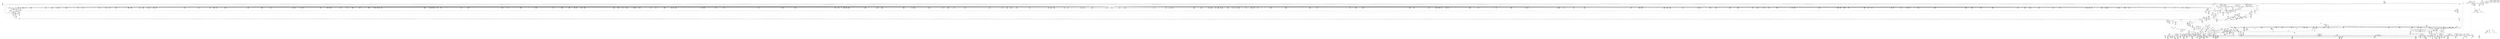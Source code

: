 digraph {
	CE0x41a8c30 [shape=record,shape=Mrecord,label="{CE0x41a8c30|272:_i8*,_:_CRE_585,586_}"]
	CE0x41f8aa0 [shape=record,shape=Mrecord,label="{CE0x41f8aa0|272:_i8*,_:_CRE_1596,1600_|*MultipleSource*|*LoadInst*|security/selinux/hooks.c,1714|security/selinux/hooks.c,1714}"]
	CE0x420d280 [shape=record,shape=Mrecord,label="{CE0x420d280|i64_11|*Constant*|*SummSink*}"]
	CE0x419aa90 [shape=record,shape=Mrecord,label="{CE0x419aa90|272:_i8*,_:_CRE_1241,1242_}"]
	CE0x412f210 [shape=record,shape=Mrecord,label="{CE0x412f210|get_current:tmp1|*SummSource*}"]
	CE0x413dc70 [shape=record,shape=Mrecord,label="{CE0x413dc70|40:_%struct.super_block*,_56:_i8*,_:_CRE_252,253_}"]
	CE0x418c690 [shape=record,shape=Mrecord,label="{CE0x418c690|40:_%struct.super_block*,_56:_i8*,_:_CRE_874,875_}"]
	CE0x4207b20 [shape=record,shape=Mrecord,label="{CE0x4207b20|28:_i32,_:_CRE_81,82_}"]
	CE0x4199ff0 [shape=record,shape=Mrecord,label="{CE0x4199ff0|272:_i8*,_:_CRE_1231,1232_}"]
	CE0x4185fd0 [shape=record,shape=Mrecord,label="{CE0x4185fd0|40:_%struct.super_block*,_56:_i8*,_:_CRE_604,605_}"]
	CE0x421ccd0 [shape=record,shape=Mrecord,label="{CE0x421ccd0|may_create:tmp38|security/selinux/hooks.c,1728}"]
	CE0x41fc890 [shape=record,shape=Mrecord,label="{CE0x41fc890|272:_i8*,_:_CRE_1669,1670_}"]
	CE0x4183680 [shape=record,shape=Mrecord,label="{CE0x4183680|272:_i8*,_:_CRE_1355,1356_}"]
	CE0x418b720 [shape=record,shape=Mrecord,label="{CE0x418b720|40:_%struct.super_block*,_56:_i8*,_:_CRE_864,865_}"]
	CE0x418c550 [shape=record,shape=Mrecord,label="{CE0x418c550|40:_%struct.super_block*,_56:_i8*,_:_CRE_873,874_}"]
	CE0x418fc50 [shape=record,shape=Mrecord,label="{CE0x418fc50|40:_%struct.super_block*,_56:_i8*,_:_CRE_917,918_}"]
	CE0x419a320 [shape=record,shape=Mrecord,label="{CE0x419a320|272:_i8*,_:_CRE_1234,1235_}"]
	CE0x4213b00 [shape=record,shape=Mrecord,label="{CE0x4213b00|may_create:tmp28|security/selinux/hooks.c,1717|*SummSource*}"]
	CE0x419eeb0 [shape=record,shape=Mrecord,label="{CE0x419eeb0|272:_i8*,_:_CRE_1324,1325_}"]
	CE0x41abd10 [shape=record,shape=Mrecord,label="{CE0x41abd10|272:_i8*,_:_CRE_631,632_}"]
	CE0x41aeae0 [shape=record,shape=Mrecord,label="{CE0x41aeae0|272:_i8*,_:_CRE_64,72_|*MultipleSource*|*LoadInst*|security/selinux/hooks.c,1714|security/selinux/hooks.c,1714}"]
	CE0x41a0aa0 [shape=record,shape=Mrecord,label="{CE0x41a0aa0|i32_16|*Constant*}"]
	CE0x418cf50 [shape=record,shape=Mrecord,label="{CE0x418cf50|40:_%struct.super_block*,_56:_i8*,_:_CRE_881,882_}"]
	CE0x41883a0 [shape=record,shape=Mrecord,label="{CE0x41883a0|40:_%struct.super_block*,_56:_i8*,_:_CRE_672,680_|*MultipleSource*|Function::may_create&Arg::dir::|Function::selinux_inode_symlink&Arg::dir::|security/selinux/hooks.c,1713}"]
	CE0x4193610 [shape=record,shape=Mrecord,label="{CE0x4193610|272:_i8*,_:_CRE_80,88_|*MultipleSource*|*LoadInst*|security/selinux/hooks.c,1714|security/selinux/hooks.c,1714}"]
	CE0x425d3b0 [shape=record,shape=Mrecord,label="{CE0x425d3b0|get_current:tmp3|*SummSource*}"]
	CE0x4203fc0 [shape=record,shape=Mrecord,label="{CE0x4203fc0|may_create:tmp61|security/selinux/hooks.c,1737|*SummSource*}"]
	CE0x41a20f0 [shape=record,shape=Mrecord,label="{CE0x41a20f0|272:_i8*,_:_CRE_425,426_}"]
	CE0x4201f10 [shape=record,shape=Mrecord,label="{CE0x4201f10|272:_i8*,_:_CRE_2256,2264_|*MultipleSource*|*LoadInst*|security/selinux/hooks.c,1714|security/selinux/hooks.c,1714}"]
	CE0x42313c0 [shape=record,shape=Mrecord,label="{CE0x42313c0|VOIDTB_TE:_CE_167,168_}"]
	CE0x414f190 [shape=record,shape=Mrecord,label="{CE0x414f190|40:_%struct.super_block*,_56:_i8*,_:_CRE_488,496_|*MultipleSource*|Function::may_create&Arg::dir::|Function::selinux_inode_symlink&Arg::dir::|security/selinux/hooks.c,1713}"]
	CE0x417e470 [shape=record,shape=Mrecord,label="{CE0x417e470|VOIDTB_TE:_CE_256,264_|*MultipleSource*|security/selinux/hooks.c,1730|Function::may_create&Arg::dentry::|Function::selinux_inode_symlink&Arg::dentry::}"]
	CE0x4169ce0 [shape=record,shape=Mrecord,label="{CE0x4169ce0|may_create:tmp17|security/selinux/hooks.c,1706}"]
	CE0x41fd990 [shape=record,shape=Mrecord,label="{CE0x41fd990|272:_i8*,_:_CRE_1685,1686_}"]
	CE0x4205160 [shape=record,shape=Mrecord,label="{CE0x4205160|i64*_getelementptr_inbounds_(_26_x_i64_,_26_x_i64_*___llvm_gcov_ctr217,_i64_0,_i64_24)|*Constant*|*SummSource*}"]
	CE0x413ac80 [shape=record,shape=Mrecord,label="{CE0x413ac80|GLOBAL:may_create.__warned|Global_var:may_create.__warned|*SummSource*}"]
	CE0x419b420 [shape=record,shape=Mrecord,label="{CE0x419b420|272:_i8*,_:_CRE_1250,1251_}"]
	CE0x4232790 [shape=record,shape=Mrecord,label="{CE0x4232790|VOIDTB_TE:_CE_95,96_}"]
	CE0x41a86e0 [shape=record,shape=Mrecord,label="{CE0x41a86e0|272:_i8*,_:_CRE_580,581_}"]
	CE0x421adc0 [shape=record,shape=Mrecord,label="{CE0x421adc0|may_create:tmp34|security/selinux/hooks.c,1726|*SummSink*}"]
	CE0x4201430 [shape=record,shape=Mrecord,label="{CE0x4201430|272:_i8*,_:_CRE_1920,1928_|*MultipleSource*|*LoadInst*|security/selinux/hooks.c,1714|security/selinux/hooks.c,1714}"]
	CE0x420d470 [shape=record,shape=Mrecord,label="{CE0x420d470|may_create:tmp30|security/selinux/hooks.c,1725|*SummSource*}"]
	CE0x4141ee0 [shape=record,shape=Mrecord,label="{CE0x4141ee0|40:_%struct.super_block*,_56:_i8*,_:_CRE_152,153_}"]
	CE0x418a5a0 [shape=record,shape=Mrecord,label="{CE0x418a5a0|40:_%struct.super_block*,_56:_i8*,_:_CRE_800,804_|*MultipleSource*|Function::may_create&Arg::dir::|Function::selinux_inode_symlink&Arg::dir::|security/selinux/hooks.c,1713}"]
	CE0x421e270 [shape=record,shape=Mrecord,label="{CE0x421e270|may_create:tmp40|security/selinux/hooks.c,1728}"]
	CE0x41ffd30 [shape=record,shape=Mrecord,label="{CE0x41ffd30|272:_i8*,_:_CRE_1840,1848_|*MultipleSource*|*LoadInst*|security/selinux/hooks.c,1714|security/selinux/hooks.c,1714}"]
	CE0x417feb0 [shape=record,shape=Mrecord,label="{CE0x417feb0|VOIDTB_TE:_CE_314,315_}"]
	CE0x4271670 [shape=record,shape=Mrecord,label="{CE0x4271670|i64*_getelementptr_inbounds_(_2_x_i64_,_2_x_i64_*___llvm_gcov_ctr98,_i64_0,_i64_0)|*Constant*|*SummSource*}"]
	"CONST[source:0(mediator),value:0(static)][purpose:{operation}][SnkIdx:11]"
	CE0x419c520 [shape=record,shape=Mrecord,label="{CE0x419c520|272:_i8*,_:_CRE_1266,1267_}"]
	CE0x41a6fe0 [shape=record,shape=Mrecord,label="{CE0x41a6fe0|272:_i8*,_:_CRE_0,8_|*MultipleSource*|*LoadInst*|security/selinux/hooks.c,1714|security/selinux/hooks.c,1714}"]
	CE0x4199880 [shape=record,shape=Mrecord,label="{CE0x4199880|272:_i8*,_:_CRE_1224,1225_}"]
	CE0x420e0c0 [shape=record,shape=Mrecord,label="{CE0x420e0c0|may_create:tmp33|security/selinux/hooks.c,1725}"]
	CE0x418e990 [shape=record,shape=Mrecord,label="{CE0x418e990|40:_%struct.super_block*,_56:_i8*,_:_CRE_902,903_}"]
	CE0x4143450 [shape=record,shape=Mrecord,label="{CE0x4143450|40:_%struct.super_block*,_56:_i8*,_:_CRE_181,182_}"]
	CE0x4219410 [shape=record,shape=Mrecord,label="{CE0x4219410|may_create:call14|security/selinux/hooks.c,1722}"]
	CE0x41a7800 [shape=record,shape=Mrecord,label="{CE0x41a7800|272:_i8*,_:_CRE_566,567_}"]
	CE0x4198060 [shape=record,shape=Mrecord,label="{CE0x4198060|272:_i8*,_:_CRE_395,396_}"]
	CE0x412d4d0 [shape=record,shape=Mrecord,label="{CE0x412d4d0|40:_%struct.super_block*,_56:_i8*,_:_CRE_16,24_|*MultipleSource*|Function::may_create&Arg::dir::|Function::selinux_inode_symlink&Arg::dir::|security/selinux/hooks.c,1713}"]
	CE0x416b210 [shape=record,shape=Mrecord,label="{CE0x416b210|40:_%struct.super_block*,_56:_i8*,_:_CRE_554,555_}"]
	CE0x41faf10 [shape=record,shape=Mrecord,label="{CE0x41faf10|272:_i8*,_:_CRE_1645,1646_}"]
	CE0x41283c0 [shape=record,shape=Mrecord,label="{CE0x41283c0|selinux_inode_symlink:dentry|Function::selinux_inode_symlink&Arg::dentry::}"]
	CE0x4140400 [shape=record,shape=Mrecord,label="{CE0x4140400|may_create:tmp21|security/selinux/hooks.c,1706}"]
	CE0x416bf40 [shape=record,shape=Mrecord,label="{CE0x416bf40|40:_%struct.super_block*,_56:_i8*,_:_CRE_564,565_}"]
	CE0x4179b70 [shape=record,shape=Mrecord,label="{CE0x4179b70|40:_%struct.super_block*,_56:_i8*,_:_CRE_295,296_}"]
	CE0x41a85d0 [shape=record,shape=Mrecord,label="{CE0x41a85d0|272:_i8*,_:_CRE_579,580_}"]
	CE0x41928d0 [shape=record,shape=Mrecord,label="{CE0x41928d0|40:_%struct.super_block*,_56:_i8*,_:_CRE_984,988_|*MultipleSource*|Function::may_create&Arg::dir::|Function::selinux_inode_symlink&Arg::dir::|security/selinux/hooks.c,1713}"]
	CE0x417ca30 [shape=record,shape=Mrecord,label="{CE0x417ca30|VOIDTB_TE:_CE_204,205_}"]
	CE0x4157ae0 [shape=record,shape=Mrecord,label="{CE0x4157ae0|40:_%struct.super_block*,_56:_i8*,_:_CRE_149,150_}"]
	CE0x421ba80 [shape=record,shape=Mrecord,label="{CE0x421ba80|may_create:tmp36|security/selinux/hooks.c,1728|*SummSink*}"]
	CE0x416c080 [shape=record,shape=Mrecord,label="{CE0x416c080|40:_%struct.super_block*,_56:_i8*,_:_CRE_565,566_}"]
	CE0x417b3e0 [shape=record,shape=Mrecord,label="{CE0x417b3e0|VOIDTB_TE:_CE_183,184_}"]
	CE0x416df70 [shape=record,shape=Mrecord,label="{CE0x416df70|get_current:bb|*SummSource*}"]
	CE0x414b210 [shape=record,shape=Mrecord,label="{CE0x414b210|40:_%struct.super_block*,_56:_i8*,_:_CRE_311,312_}"]
	CE0x425ad30 [shape=record,shape=Mrecord,label="{CE0x425ad30|may_create:retval.0}"]
	CE0x420c9a0 [shape=record,shape=Mrecord,label="{CE0x420c9a0|i64_10|*Constant*|*SummSource*}"]
	CE0x4124810 [shape=record,shape=Mrecord,label="{CE0x4124810|i64_3|*Constant*}"]
	CE0x4179530 [shape=record,shape=Mrecord,label="{CE0x4179530|40:_%struct.super_block*,_56:_i8*,_:_CRE_290,291_}"]
	CE0x41f7af0 [shape=record,shape=Mrecord,label="{CE0x41f7af0|272:_i8*,_:_CRE_1373,1374_}"]
	CE0x4157080 [shape=record,shape=Mrecord,label="{CE0x4157080|40:_%struct.super_block*,_56:_i8*,_:_CRE_137,138_}"]
	CE0x41289e0 [shape=record,shape=Mrecord,label="{CE0x41289e0|28:_i32,_:_CRE_18,19_}"]
	CE0x411cde0 [shape=record,shape=Mrecord,label="{CE0x411cde0|may_create:if.end26|*SummSource*}"]
	CE0x4140da0 [shape=record,shape=Mrecord,label="{CE0x4140da0|i32_10|*Constant*|*SummSource*}"]
	CE0x4156180 [shape=record,shape=Mrecord,label="{CE0x4156180|i64*_getelementptr_inbounds_(_26_x_i64_,_26_x_i64_*___llvm_gcov_ctr217,_i64_0,_i64_25)|*Constant*|*SummSource*}"]
	CE0x41438d0 [shape=record,shape=Mrecord,label="{CE0x41438d0|40:_%struct.super_block*,_56:_i8*,_:_CRE_187,188_}"]
	CE0x414cba0 [shape=record,shape=Mrecord,label="{CE0x414cba0|40:_%struct.super_block*,_56:_i8*,_:_CRE_416,424_|*MultipleSource*|Function::may_create&Arg::dir::|Function::selinux_inode_symlink&Arg::dir::|security/selinux/hooks.c,1713}"]
	CE0x420fcc0 [shape=record,shape=Mrecord,label="{CE0x420fcc0|i16_7|*Constant*|*SummSource*}"]
	CE0x4180e30 [shape=record,shape=Mrecord,label="{CE0x4180e30|i64_17|*Constant*}"]
	CE0x4210200 [shape=record,shape=Mrecord,label="{CE0x4210200|avc_has_perm:tclass|Function::avc_has_perm&Arg::tclass::|*SummSink*}"]
	CE0x422e600 [shape=record,shape=Mrecord,label="{CE0x422e600|may_create:tmp46|security/selinux/hooks.c,1729|*SummSink*}"]
	CE0x4151a20 [shape=record,shape=Mrecord,label="{CE0x4151a20|40:_%struct.super_block*,_56:_i8*,_:_CRE_577,578_}"]
	CE0x417d800 [shape=record,shape=Mrecord,label="{CE0x417d800|VOIDTB_TE:_CE_217,218_}"]
	CE0x4233500 [shape=record,shape=Mrecord,label="{CE0x4233500|VOIDTB_TE:_CE_150,151_}"]
	CE0x414a090 [shape=record,shape=Mrecord,label="{CE0x414a090|selinux_inode_symlink:dir|Function::selinux_inode_symlink&Arg::dir::|*SummSource*}"]
	CE0x42198d0 [shape=record,shape=Mrecord,label="{CE0x42198d0|28:_i32,_:_CRE_14,15_}"]
	CE0x41873d0 [shape=record,shape=Mrecord,label="{CE0x41873d0|40:_%struct.super_block*,_56:_i8*,_:_CRE_620,621_}"]
	CE0x4192b50 [shape=record,shape=Mrecord,label="{CE0x4192b50|40:_%struct.super_block*,_56:_i8*,_:_CRE_992,1000_|*MultipleSource*|Function::may_create&Arg::dir::|Function::selinux_inode_symlink&Arg::dir::|security/selinux/hooks.c,1713}"]
	CE0x41a2db0 [shape=record,shape=Mrecord,label="{CE0x41a2db0|272:_i8*,_:_CRE_437,438_}"]
	CE0x41755b0 [shape=record,shape=Mrecord,label="{CE0x41755b0|may_create:tmp1|*SummSink*}"]
	CE0x4183ac0 [shape=record,shape=Mrecord,label="{CE0x4183ac0|272:_i8*,_:_CRE_1359,1360_}"]
	CE0x414a180 [shape=record,shape=Mrecord,label="{CE0x414a180|selinux_inode_symlink:dir|Function::selinux_inode_symlink&Arg::dir::|*SummSink*}"]
	CE0x4129c70 [shape=record,shape=Mrecord,label="{CE0x4129c70|28:_i32,_:_CRE_51,52_}"]
	CE0x41fccd0 [shape=record,shape=Mrecord,label="{CE0x41fccd0|272:_i8*,_:_CRE_1673,1674_}"]
	CE0x4183f00 [shape=record,shape=Mrecord,label="{CE0x4183f00|272:_i8*,_:_CRE_1363,1364_}"]
	CE0x417d4d0 [shape=record,shape=Mrecord,label="{CE0x417d4d0|VOIDTB_TE:_CE_214,215_}"]
	CE0x422c820 [shape=record,shape=Mrecord,label="{CE0x422c820|may_create:tmp41|security/selinux/hooks.c,1728}"]
	CE0x4123800 [shape=record,shape=Mrecord,label="{CE0x4123800|may_create:do.end|*SummSource*}"]
	CE0x4185850 [shape=record,shape=Mrecord,label="{CE0x4185850|40:_%struct.super_block*,_56:_i8*,_:_CRE_598,599_}"]
	CE0x4143bd0 [shape=record,shape=Mrecord,label="{CE0x4143bd0|40:_%struct.super_block*,_56:_i8*,_:_CRE_191,192_}"]
	CE0x419c300 [shape=record,shape=Mrecord,label="{CE0x419c300|272:_i8*,_:_CRE_1264,1265_}"]
	CE0x4152510 [shape=record,shape=Mrecord,label="{CE0x4152510|may_create:land.lhs.true2}"]
	CE0x4142c10 [shape=record,shape=Mrecord,label="{CE0x4142c10|40:_%struct.super_block*,_56:_i8*,_:_CRE_170,171_}"]
	CE0x4199990 [shape=record,shape=Mrecord,label="{CE0x4199990|272:_i8*,_:_CRE_1225,1226_}"]
	CE0x4183ce0 [shape=record,shape=Mrecord,label="{CE0x4183ce0|272:_i8*,_:_CRE_1361,1362_}"]
	CE0x41a42f0 [shape=record,shape=Mrecord,label="{CE0x41a42f0|272:_i8*,_:_CRE_457,458_}"]
	CE0x4208a20 [shape=record,shape=Mrecord,label="{CE0x4208a20|28:_i32,_:_CRE_96,97_}"]
	CE0x41435d0 [shape=record,shape=Mrecord,label="{CE0x41435d0|40:_%struct.super_block*,_56:_i8*,_:_CRE_183,184_}"]
	CE0x4192790 [shape=record,shape=Mrecord,label="{CE0x4192790|40:_%struct.super_block*,_56:_i8*,_:_CRE_983,984_}"]
	CE0x419fd90 [shape=record,shape=Mrecord,label="{CE0x419fd90|272:_i8*,_:_CRE_1338,1339_}"]
	CE0x4232d40 [shape=record,shape=Mrecord,label="{CE0x4232d40|VOIDTB_TE:_CE_145,146_}"]
	CE0x416ba40 [shape=record,shape=Mrecord,label="{CE0x416ba40|40:_%struct.super_block*,_56:_i8*,_:_CRE_560,561_}"]
	CE0x4186390 [shape=record,shape=Mrecord,label="{CE0x4186390|40:_%struct.super_block*,_56:_i8*,_:_CRE_607,608_}"]
	CE0x417d5e0 [shape=record,shape=Mrecord,label="{CE0x417d5e0|VOIDTB_TE:_CE_215,216_}"]
	CE0x414e8d0 [shape=record,shape=Mrecord,label="{CE0x414e8d0|40:_%struct.super_block*,_56:_i8*,_:_CRE_481,482_}"]
	CE0x419eda0 [shape=record,shape=Mrecord,label="{CE0x419eda0|272:_i8*,_:_CRE_1323,1324_}"]
	CE0x418ac60 [shape=record,shape=Mrecord,label="{CE0x418ac60|40:_%struct.super_block*,_56:_i8*,_:_CRE_824,832_|*MultipleSource*|Function::may_create&Arg::dir::|Function::selinux_inode_symlink&Arg::dir::|security/selinux/hooks.c,1713}"]
	CE0x41287e0 [shape=record,shape=Mrecord,label="{CE0x41287e0|28:_i32,_:_CRE_16,17_}"]
	CE0x4201230 [shape=record,shape=Mrecord,label="{CE0x4201230|272:_i8*,_:_CRE_1904,1920_|*MultipleSource*|*LoadInst*|security/selinux/hooks.c,1714|security/selinux/hooks.c,1714}"]
	CE0x422db70 [shape=record,shape=Mrecord,label="{CE0x422db70|may_create:sid21|security/selinux/hooks.c,1729}"]
	CE0x420c540 [shape=record,shape=Mrecord,label="{CE0x420c540|may_create:tobool15|security/selinux/hooks.c,1725|*SummSink*}"]
	CE0x41a7910 [shape=record,shape=Mrecord,label="{CE0x41a7910|272:_i8*,_:_CRE_567,568_}"]
	CE0x421a6f0 [shape=record,shape=Mrecord,label="{CE0x421a6f0|may_create:tmp34|security/selinux/hooks.c,1726|*SummSource*}"]
	CE0x418cb90 [shape=record,shape=Mrecord,label="{CE0x418cb90|40:_%struct.super_block*,_56:_i8*,_:_CRE_878,879_}"]
	CE0x41512a0 [shape=record,shape=Mrecord,label="{CE0x41512a0|40:_%struct.super_block*,_56:_i8*,_:_CRE_571,572_}"]
	CE0x41801e0 [shape=record,shape=Mrecord,label="{CE0x41801e0|VOIDTB_TE:_CE_317,318_}"]
	CE0x416be00 [shape=record,shape=Mrecord,label="{CE0x416be00|40:_%struct.super_block*,_56:_i8*,_:_CRE_563,564_}"]
	CE0x41923d0 [shape=record,shape=Mrecord,label="{CE0x41923d0|40:_%struct.super_block*,_56:_i8*,_:_CRE_980,981_}"]
	CE0x4180cf0 [shape=record,shape=Mrecord,label="{CE0x4180cf0|i64_18|*Constant*|*SummSink*}"]
	CE0x41ffb60 [shape=record,shape=Mrecord,label="{CE0x41ffb60|272:_i8*,_:_CRE_1832,1840_|*MultipleSource*|*LoadInst*|security/selinux/hooks.c,1714|security/selinux/hooks.c,1714}"]
	CE0x414edd0 [shape=record,shape=Mrecord,label="{CE0x414edd0|40:_%struct.super_block*,_56:_i8*,_:_CRE_485,486_}"]
	CE0x4175710 [shape=record,shape=Mrecord,label="{CE0x4175710|i32_1|*Constant*|*SummSource*}"]
	CE0x4149ff0 [shape=record,shape=Mrecord,label="{CE0x4149ff0|selinux_inode_symlink:dir|Function::selinux_inode_symlink&Arg::dir::}"]
	CE0x41839b0 [shape=record,shape=Mrecord,label="{CE0x41839b0|272:_i8*,_:_CRE_1358,1359_}"]
	CE0x4168330 [shape=record,shape=Mrecord,label="{CE0x4168330|may_create:if.then24|*SummSink*}"]
	CE0x4153eb0 [shape=record,shape=Mrecord,label="{CE0x4153eb0|40:_%struct.super_block*,_56:_i8*,_:_CRE_48,56_|*MultipleSource*|Function::may_create&Arg::dir::|Function::selinux_inode_symlink&Arg::dir::|security/selinux/hooks.c,1713}"]
	CE0x4192a10 [shape=record,shape=Mrecord,label="{CE0x4192a10|40:_%struct.super_block*,_56:_i8*,_:_CRE_988,992_|*MultipleSource*|Function::may_create&Arg::dir::|Function::selinux_inode_symlink&Arg::dir::|security/selinux/hooks.c,1713}"]
	CE0x4260550 [shape=record,shape=Mrecord,label="{CE0x4260550|may_create:call32|security/selinux/hooks.c,1739|*SummSource*}"]
	CE0x41a4b70 [shape=record,shape=Mrecord,label="{CE0x41a4b70|272:_i8*,_:_CRE_464,472_|*MultipleSource*|*LoadInst*|security/selinux/hooks.c,1714|security/selinux/hooks.c,1714}"]
	CE0x418fd90 [shape=record,shape=Mrecord,label="{CE0x418fd90|40:_%struct.super_block*,_56:_i8*,_:_CRE_918,919_}"]
	CE0x4195a50 [shape=record,shape=Mrecord,label="{CE0x4195a50|272:_i8*,_:_CRE_248,252_|*MultipleSource*|*LoadInst*|security/selinux/hooks.c,1714|security/selinux/hooks.c,1714}"]
	CE0x42141e0 [shape=record,shape=Mrecord,label="{CE0x42141e0|may_create:type|security/selinux/hooks.c,1719}"]
	CE0x41ff420 [shape=record,shape=Mrecord,label="{CE0x41ff420|272:_i8*,_:_CRE_1800,1804_|*MultipleSource*|*LoadInst*|security/selinux/hooks.c,1714|security/selinux/hooks.c,1714}"]
	CE0x4219ee0 [shape=record,shape=Mrecord,label="{CE0x4219ee0|may_create:sid11|security/selinux/hooks.c,1716|*SummSource*}"]
	CE0x420d350 [shape=record,shape=Mrecord,label="{CE0x420d350|may_create:tmp30|security/selinux/hooks.c,1725}"]
	CE0x41aa060 [shape=record,shape=Mrecord,label="{CE0x41aa060|272:_i8*,_:_CRE_604,605_}"]
	CE0x41a1870 [shape=record,shape=Mrecord,label="{CE0x41a1870|272:_i8*,_:_CRE_417,418_}"]
	CE0x4234720 [shape=record,shape=Mrecord,label="{CE0x4234720|may_create:conv|security/selinux/hooks.c,1728|*SummSource*}"]
	CE0x4200c10 [shape=record,shape=Mrecord,label="{CE0x4200c10|272:_i8*,_:_CRE_1879,1880_}"]
	CE0x418d810 [shape=record,shape=Mrecord,label="{CE0x418d810|40:_%struct.super_block*,_56:_i8*,_:_CRE_888,889_}"]
	CE0x41a96d0 [shape=record,shape=Mrecord,label="{CE0x41a96d0|272:_i8*,_:_CRE_595,596_}"]
	CE0x4151520 [shape=record,shape=Mrecord,label="{CE0x4151520|40:_%struct.super_block*,_56:_i8*,_:_CRE_573,574_}"]
	CE0x419bca0 [shape=record,shape=Mrecord,label="{CE0x419bca0|272:_i8*,_:_CRE_1258,1259_}"]
	CE0x4131b50 [shape=record,shape=Mrecord,label="{CE0x4131b50|i32_0|*Constant*|*SummSink*}"]
	CE0x419c960 [shape=record,shape=Mrecord,label="{CE0x419c960|272:_i8*,_:_CRE_1270,1271_}"]
	CE0x420e270 [shape=record,shape=Mrecord,label="{CE0x420e270|may_create:tmp33|security/selinux/hooks.c,1725|*SummSource*}"]
	CE0x41a3eb0 [shape=record,shape=Mrecord,label="{CE0x41a3eb0|272:_i8*,_:_CRE_453,454_}"]
	CE0x419e0e0 [shape=record,shape=Mrecord,label="{CE0x419e0e0|272:_i8*,_:_CRE_1311,1312_}"]
	CE0x4248420 [shape=record,shape=Mrecord,label="{CE0x4248420|i64_22|*Constant*}"]
	CE0x418aea0 [shape=record,shape=Mrecord,label="{CE0x418aea0|40:_%struct.super_block*,_56:_i8*,_:_CRE_832,840_|*MultipleSource*|Function::may_create&Arg::dir::|Function::selinux_inode_symlink&Arg::dir::|security/selinux/hooks.c,1713}"]
	CE0x4207f20 [shape=record,shape=Mrecord,label="{CE0x4207f20|28:_i32,_:_CRE_85,86_}"]
	CE0x42325f0 [shape=record,shape=Mrecord,label="{CE0x42325f0|VOIDTB_TE:_CE_93,94_}"]
	"CONST[source:0(mediator),value:2(dynamic)][purpose:{object}][SnkIdx:2]"
	CE0x414ef10 [shape=record,shape=Mrecord,label="{CE0x414ef10|40:_%struct.super_block*,_56:_i8*,_:_CRE_486,487_}"]
	CE0x419b970 [shape=record,shape=Mrecord,label="{CE0x419b970|272:_i8*,_:_CRE_1255,1256_}"]
	CE0x41f88d0 [shape=record,shape=Mrecord,label="{CE0x41f88d0|272:_i8*,_:_CRE_1592,1596_|*MultipleSource*|*LoadInst*|security/selinux/hooks.c,1714|security/selinux/hooks.c,1714}"]
	CE0x417c920 [shape=record,shape=Mrecord,label="{CE0x417c920|VOIDTB_TE:_CE_203,204_}"]
	CE0x41a3850 [shape=record,shape=Mrecord,label="{CE0x41a3850|272:_i8*,_:_CRE_447,448_}"]
	CE0x41670a0 [shape=record,shape=Mrecord,label="{CE0x41670a0|COLLAPSED:_CMRE:_elem_0::|security/selinux/hooks.c,1706}"]
	CE0x421b890 [shape=record,shape=Mrecord,label="{CE0x421b890|may_create:tmp36|security/selinux/hooks.c,1728}"]
	CE0x422e480 [shape=record,shape=Mrecord,label="{CE0x422e480|may_create:tmp46|security/selinux/hooks.c,1729|*SummSource*}"]
	CE0x4148960 [shape=record,shape=Mrecord,label="{CE0x4148960|avc_has_perm:entry|*SummSource*}"]
	CE0x41ab270 [shape=record,shape=Mrecord,label="{CE0x41ab270|272:_i8*,_:_CRE_621,622_}"]
	CE0x418be20 [shape=record,shape=Mrecord,label="{CE0x418be20|40:_%struct.super_block*,_56:_i8*,_:_CRE_867,868_}"]
	CE0x419ffb0 [shape=record,shape=Mrecord,label="{CE0x419ffb0|272:_i8*,_:_CRE_1340,1341_}"]
	CE0x4183130 [shape=record,shape=Mrecord,label="{CE0x4183130|272:_i8*,_:_CRE_1350,1351_}"]
	CE0x413d670 [shape=record,shape=Mrecord,label="{CE0x413d670|40:_%struct.super_block*,_56:_i8*,_:_CRE_246,247_}"]
	CE0x420d580 [shape=record,shape=Mrecord,label="{CE0x420d580|may_create:tmp30|security/selinux/hooks.c,1725|*SummSink*}"]
	CE0x411ce80 [shape=record,shape=Mrecord,label="{CE0x411ce80|may_create:if.end26|*SummSink*}"]
	CE0x417ffc0 [shape=record,shape=Mrecord,label="{CE0x417ffc0|VOIDTB_TE:_CE_315,316_}"]
	CE0x419f730 [shape=record,shape=Mrecord,label="{CE0x419f730|272:_i8*,_:_CRE_1332,1333_}"]
	CE0x4209800 [shape=record,shape=Mrecord,label="{CE0x4209800|28:_i32,_:_CRE_109,110_}"]
	CE0x42019a0 [shape=record,shape=Mrecord,label="{CE0x42019a0|272:_i8*,_:_CRE_2112,2120_|*MultipleSource*|*LoadInst*|security/selinux/hooks.c,1714|security/selinux/hooks.c,1714}"]
	CE0x4246cf0 [shape=record,shape=Mrecord,label="{CE0x4246cf0|may_create:tmp55|security/selinux/hooks.c,1735|*SummSource*}"]
	CE0x4154fa0 [shape=record,shape=Mrecord,label="{CE0x4154fa0|i64*_getelementptr_inbounds_(_26_x_i64_,_26_x_i64_*___llvm_gcov_ctr217,_i64_0,_i64_8)|*Constant*}"]
	CE0x420f640 [shape=record,shape=Mrecord,label="{CE0x420f640|avc_has_perm:tsid|Function::avc_has_perm&Arg::tsid::}"]
	CE0x42036b0 [shape=record,shape=Mrecord,label="{CE0x42036b0|i64*_getelementptr_inbounds_(_26_x_i64_,_26_x_i64_*___llvm_gcov_ctr217,_i64_0,_i64_23)|*Constant*}"]
	CE0x412ef10 [shape=record,shape=Mrecord,label="{CE0x412ef10|i64*_getelementptr_inbounds_(_2_x_i64_,_2_x_i64_*___llvm_gcov_ctr223,_i64_0,_i64_1)|*Constant*}"]
	CE0x417f940 [shape=record,shape=Mrecord,label="{CE0x417f940|VOIDTB_TE:_CE_308,309_}"]
	CE0x4148590 [shape=record,shape=Mrecord,label="{CE0x4148590|may_create:tmp7|security/selinux/hooks.c,1706}"]
	CE0x4198460 [shape=record,shape=Mrecord,label="{CE0x4198460|272:_i8*,_:_CRE_399,400_}"]
	CE0x42713c0 [shape=record,shape=Mrecord,label="{CE0x42713c0|_call_void_mcount()_#3|*SummSink*}"]
	CE0x4152060 [shape=record,shape=Mrecord,label="{CE0x4152060|40:_%struct.super_block*,_56:_i8*,_:_CRE_582,583_}"]
	CE0x4211f60 [shape=record,shape=Mrecord,label="{CE0x4211f60|i32_(i32,_i32,_i16,_i32,_%struct.common_audit_data*)*_bitcast_(i32_(i32,_i32,_i16,_i32,_%struct.common_audit_data.495*)*_avc_has_perm_to_i32_(i32,_i32,_i16,_i32,_%struct.common_audit_data*)*)|*Constant*|*SummSink*}"]
	CE0x418c2d0 [shape=record,shape=Mrecord,label="{CE0x418c2d0|40:_%struct.super_block*,_56:_i8*,_:_CRE_871,872_}"]
	CE0x4198680 [shape=record,shape=Mrecord,label="{CE0x4198680|272:_i8*,_:_CRE_401,402_}"]
	CE0x413a8f0 [shape=record,shape=Mrecord,label="{CE0x413a8f0|get_current:tmp2|*SummSink*}"]
	CE0x419d400 [shape=record,shape=Mrecord,label="{CE0x419d400|272:_i8*,_:_CRE_1304,1305_}"]
	CE0x419dc70 [shape=record,shape=Mrecord,label="{CE0x419dc70|272:_i8*,_:_CRE_1308,1309_}"]
	CE0x41490f0 [shape=record,shape=Mrecord,label="{CE0x41490f0|may_create:tmp13|security/selinux/hooks.c,1706|*SummSource*}"]
	CE0x414fa60 [shape=record,shape=Mrecord,label="{CE0x414fa60|40:_%struct.super_block*,_56:_i8*,_:_CRE_512,520_|*MultipleSource*|Function::may_create&Arg::dir::|Function::selinux_inode_symlink&Arg::dir::|security/selinux/hooks.c,1713}"]
	CE0x419a540 [shape=record,shape=Mrecord,label="{CE0x419a540|272:_i8*,_:_CRE_1236,1237_}"]
	CE0x4212040 [shape=record,shape=Mrecord,label="{CE0x4212040|avc_has_perm:entry}"]
	CE0x4dd20c0 [shape=record,shape=Mrecord,label="{CE0x4dd20c0|GLOBAL:may_create|*Constant*}"]
	CE0x418e5d0 [shape=record,shape=Mrecord,label="{CE0x418e5d0|40:_%struct.super_block*,_56:_i8*,_:_CRE_899,900_}"]
	CE0x417dc40 [shape=record,shape=Mrecord,label="{CE0x417dc40|VOIDTB_TE:_CE_221,222_}"]
	CE0x55e15e0 [shape=record,shape=Mrecord,label="{CE0x55e15e0|selinux_inode_symlink:tmp|*SummSink*}"]
	CE0x419fb70 [shape=record,shape=Mrecord,label="{CE0x419fb70|272:_i8*,_:_CRE_1336,1337_}"]
	CE0x4191190 [shape=record,shape=Mrecord,label="{CE0x4191190|40:_%struct.super_block*,_56:_i8*,_:_CRE_934,935_}"]
	CE0x42348a0 [shape=record,shape=Mrecord,label="{CE0x42348a0|may_create:conv|security/selinux/hooks.c,1728|*SummSink*}"]
	CE0x413c030 [shape=record,shape=Mrecord,label="{CE0x413c030|40:_%struct.super_block*,_56:_i8*,_:_CRE_196,197_}"]
	CE0x4124060 [shape=record,shape=Mrecord,label="{CE0x4124060|may_create:dentry12|security/selinux/hooks.c,1720|*SummSource*}"]
	CE0x413ab40 [shape=record,shape=Mrecord,label="{CE0x413ab40|may_create:newsid|security/selinux/hooks.c, 1709}"]
	CE0x4175370 [shape=record,shape=Mrecord,label="{CE0x4175370|i32_1|*Constant*}"]
	CE0x4200f40 [shape=record,shape=Mrecord,label="{CE0x4200f40|272:_i8*,_:_CRE_1888,1896_|*MultipleSource*|*LoadInst*|security/selinux/hooks.c,1714|security/selinux/hooks.c,1714}"]
	CE0x41ac8d0 [shape=record,shape=Mrecord,label="{CE0x41ac8d0|272:_i8*,_:_CRE_680,696_|*MultipleSource*|*LoadInst*|security/selinux/hooks.c,1714|security/selinux/hooks.c,1714}"]
	CE0x41307e0 [shape=record,shape=Mrecord,label="{CE0x41307e0|may_create:lor.lhs.false|*SummSink*}"]
	CE0x412ffa0 [shape=record,shape=Mrecord,label="{CE0x412ffa0|i64*_getelementptr_inbounds_(_2_x_i64_,_2_x_i64_*___llvm_gcov_ctr223,_i64_0,_i64_0)|*Constant*|*SummSink*}"]
	CE0x39c10c0 [shape=record,shape=Mrecord,label="{CE0x39c10c0|selinux_inode_symlink:tmp2|*SummSink*}"]
	CE0x4142cd0 [shape=record,shape=Mrecord,label="{CE0x4142cd0|40:_%struct.super_block*,_56:_i8*,_:_CRE_171,172_}"]
	CE0x41562f0 [shape=record,shape=Mrecord,label="{CE0x41562f0|may_create:tmp66|security/selinux/hooks.c,1742|*SummSink*}"]
	CE0x412a450 [shape=record,shape=Mrecord,label="{CE0x412a450|28:_i32,_:_CRE_60,61_}"]
	CE0x4147dd0 [shape=record,shape=Mrecord,label="{CE0x4147dd0|may_create:tmp3|*SummSource*}"]
	CE0x41fb790 [shape=record,shape=Mrecord,label="{CE0x41fb790|272:_i8*,_:_CRE_1653,1654_}"]
	CE0x41fc230 [shape=record,shape=Mrecord,label="{CE0x41fc230|272:_i8*,_:_CRE_1663,1664_}"]
	CE0x416c1a0 [shape=record,shape=Mrecord,label="{CE0x416c1a0|_ret_%struct.task_struct*_%tmp4,_!dbg_!27714|./arch/x86/include/asm/current.h,14|*SummSource*}"]
	CE0x42191b0 [shape=record,shape=Mrecord,label="{CE0x42191b0|28:_i32,_:_CRE_8,9_}"]
	CE0x4216ca0 [shape=record,shape=Mrecord,label="{CE0x4216ca0|i8_10|*Constant*}"]
	CE0x4179030 [shape=record,shape=Mrecord,label="{CE0x4179030|40:_%struct.super_block*,_56:_i8*,_:_CRE_286,287_}"]
	CE0x41aa8e0 [shape=record,shape=Mrecord,label="{CE0x41aa8e0|272:_i8*,_:_CRE_612,613_}"]
	CE0x41fb240 [shape=record,shape=Mrecord,label="{CE0x41fb240|272:_i8*,_:_CRE_1648,1649_}"]
	CE0x4143390 [shape=record,shape=Mrecord,label="{CE0x4143390|40:_%struct.super_block*,_56:_i8*,_:_CRE_180,181_}"]
	CE0x418c410 [shape=record,shape=Mrecord,label="{CE0x418c410|40:_%struct.super_block*,_56:_i8*,_:_CRE_872,873_}"]
	CE0x422ecf0 [shape=record,shape=Mrecord,label="{CE0x422ecf0|may_create:tmp42|security/selinux/hooks.c,1728|*SummSink*}"]
	CE0x4249fe0 [shape=record,shape=Mrecord,label="{CE0x4249fe0|i64*_getelementptr_inbounds_(_26_x_i64_,_26_x_i64_*___llvm_gcov_ctr217,_i64_0,_i64_20)|*Constant*|*SummSink*}"]
	CE0x419bb90 [shape=record,shape=Mrecord,label="{CE0x419bb90|272:_i8*,_:_CRE_1257,1258_}"]
	CE0x4170cf0 [shape=record,shape=Mrecord,label="{CE0x4170cf0|may_create:if.end|*SummSource*}"]
	CE0x41fa8b0 [shape=record,shape=Mrecord,label="{CE0x41fa8b0|272:_i8*,_:_CRE_1639,1640_}"]
	CE0x4143750 [shape=record,shape=Mrecord,label="{CE0x4143750|40:_%struct.super_block*,_56:_i8*,_:_CRE_185,186_}"]
	CE0x4167350 [shape=record,shape=Mrecord,label="{CE0x4167350|may_create:security|security/selinux/hooks.c,1706|*SummSink*}"]
	CE0x4169180 [shape=record,shape=Mrecord,label="{CE0x4169180|may_create:return}"]
	CE0x41f8330 [shape=record,shape=Mrecord,label="{CE0x41f8330|272:_i8*,_:_CRE_1536,1568_|*MultipleSource*|*LoadInst*|security/selinux/hooks.c,1714|security/selinux/hooks.c,1714}"]
	CE0x420b250 [shape=record,shape=Mrecord,label="{CE0x420b250|28:_i32,_:_CRE_192,196_|*MultipleSource*|security/selinux/hooks.c,1722|*LoadInst*|security/selinux/hooks.c,1713|security/selinux/hooks.c,1713}"]
	CE0x420cad0 [shape=record,shape=Mrecord,label="{CE0x420cad0|i64_10|*Constant*|*SummSink*}"]
	CE0x422d150 [shape=record,shape=Mrecord,label="{CE0x422d150|may_create:tmp44|security/selinux/hooks.c,1728|*SummSource*}"]
	CE0x4157ba0 [shape=record,shape=Mrecord,label="{CE0x4157ba0|40:_%struct.super_block*,_56:_i8*,_:_CRE_150,151_}"]
	CE0x4197010 [shape=record,shape=Mrecord,label="{CE0x4197010|272:_i8*,_:_CRE_336,344_|*MultipleSource*|*LoadInst*|security/selinux/hooks.c,1714|security/selinux/hooks.c,1714}"]
	CE0x414e650 [shape=record,shape=Mrecord,label="{CE0x414e650|40:_%struct.super_block*,_56:_i8*,_:_CRE_479,480_}"]
	CE0x4177230 [shape=record,shape=Mrecord,label="{CE0x4177230|40:_%struct.super_block*,_56:_i8*,_:_CRE_262,263_}"]
	CE0x41f7e20 [shape=record,shape=Mrecord,label="{CE0x41f7e20|272:_i8*,_:_CRE_1616,1617_}"]
	CE0x42010a0 [shape=record,shape=Mrecord,label="{CE0x42010a0|272:_i8*,_:_CRE_1896,1904_|*MultipleSource*|*LoadInst*|security/selinux/hooks.c,1714|security/selinux/hooks.c,1714}"]
	CE0x4143b10 [shape=record,shape=Mrecord,label="{CE0x4143b10|40:_%struct.super_block*,_56:_i8*,_:_CRE_190,191_}"]
	CE0x4185e90 [shape=record,shape=Mrecord,label="{CE0x4185e90|40:_%struct.super_block*,_56:_i8*,_:_CRE_603,604_}"]
	CE0x41774b0 [shape=record,shape=Mrecord,label="{CE0x41774b0|40:_%struct.super_block*,_56:_i8*,_:_CRE_264,265_}"]
	CE0x4127110 [shape=record,shape=Mrecord,label="{CE0x4127110|may_create:do.end|*SummSink*}"]
	CE0x4248f40 [shape=record,shape=Mrecord,label="{CE0x4248f40|may_create:tmp51|security/selinux/hooks.c,1732|*SummSink*}"]
	CE0x54af360 [shape=record,shape=Mrecord,label="{CE0x54af360|_call_void_mcount()_#3|*SummSink*}"]
	CE0x4123ac0 [shape=record,shape=Mrecord,label="{CE0x4123ac0|28:_i32,_:_CRE_0,8_|*MultipleSource*|security/selinux/hooks.c,1722|*LoadInst*|security/selinux/hooks.c,1713|security/selinux/hooks.c,1713}"]
	CE0x412fe00 [shape=record,shape=Mrecord,label="{CE0x412fe00|COLLAPSED:_GCMRE___llvm_gcov_ctr223_internal_global_2_x_i64_zeroinitializer:_elem_0:default:}"]
	CE0x4192650 [shape=record,shape=Mrecord,label="{CE0x4192650|40:_%struct.super_block*,_56:_i8*,_:_CRE_982,983_}"]
	CE0x41fb130 [shape=record,shape=Mrecord,label="{CE0x41fb130|272:_i8*,_:_CRE_1647,1648_}"]
	CE0x41410f0 [shape=record,shape=Mrecord,label="{CE0x41410f0|may_create:i_security|security/selinux/hooks.c,1713|*SummSink*}"]
	CE0x420cd50 [shape=record,shape=Mrecord,label="{CE0x420cd50|i64_11|*Constant*}"]
	CE0x412d630 [shape=record,shape=Mrecord,label="{CE0x412d630|i64_0|*Constant*|*SummSink*}"]
	CE0x41adde0 [shape=record,shape=Mrecord,label="{CE0x41adde0|272:_i8*,_:_CRE_1214,1215_}"]
	CE0x4151b60 [shape=record,shape=Mrecord,label="{CE0x4151b60|40:_%struct.super_block*,_56:_i8*,_:_CRE_578,579_}"]
	CE0x413d4f0 [shape=record,shape=Mrecord,label="{CE0x413d4f0|40:_%struct.super_block*,_56:_i8*,_:_CRE_244,245_}"]
	CE0x4184670 [shape=record,shape=Mrecord,label="{CE0x4184670|272:_i8*,_:_CRE_1370,1371_}"]
	CE0x424a790 [shape=record,shape=Mrecord,label="{CE0x424a790|i64_18|*Constant*}"]
	CE0x417d6f0 [shape=record,shape=Mrecord,label="{CE0x417d6f0|VOIDTB_TE:_CE_216,217_}"]
	CE0x41adef0 [shape=record,shape=Mrecord,label="{CE0x41adef0|272:_i8*,_:_CRE_1215,1216_}"]
	CE0x4177c30 [shape=record,shape=Mrecord,label="{CE0x4177c30|40:_%struct.super_block*,_56:_i8*,_:_CRE_270,271_}"]
	CE0x41522e0 [shape=record,shape=Mrecord,label="{CE0x41522e0|40:_%struct.super_block*,_56:_i8*,_:_CRE_584,585_}"]
	CE0x414ec90 [shape=record,shape=Mrecord,label="{CE0x414ec90|40:_%struct.super_block*,_56:_i8*,_:_CRE_484,485_}"]
	CE0x4178130 [shape=record,shape=Mrecord,label="{CE0x4178130|40:_%struct.super_block*,_56:_i8*,_:_CRE_274,275_}"]
	CE0x419fa60 [shape=record,shape=Mrecord,label="{CE0x419fa60|272:_i8*,_:_CRE_1335,1336_}"]
	CE0x4190f10 [shape=record,shape=Mrecord,label="{CE0x4190f10|40:_%struct.super_block*,_56:_i8*,_:_CRE_932,933_}"]
	CE0x41f99d0 [shape=record,shape=Mrecord,label="{CE0x41f99d0|272:_i8*,_:_CRE_1625,1626_}"]
	CE0x412d910 [shape=record,shape=Mrecord,label="{CE0x412d910|GLOBAL:__llvm_gcov_ctr217|Global_var:__llvm_gcov_ctr217|*SummSource*}"]
	CE0x4186ed0 [shape=record,shape=Mrecord,label="{CE0x4186ed0|40:_%struct.super_block*,_56:_i8*,_:_CRE_616,617_}"]
	CE0x4234b80 [shape=record,shape=Mrecord,label="{CE0x4234b80|may_create:tobool19|security/selinux/hooks.c,1728}"]
	CE0x4147e40 [shape=record,shape=Mrecord,label="{CE0x4147e40|may_create:tmp3|*SummSink*}"]
	CE0x4142fd0 [shape=record,shape=Mrecord,label="{CE0x4142fd0|40:_%struct.super_block*,_56:_i8*,_:_CRE_175,176_}"]
	CE0x417c2c0 [shape=record,shape=Mrecord,label="{CE0x417c2c0|VOIDTB_TE:_CE_197,198_}"]
	CE0x421ca30 [shape=record,shape=Mrecord,label="{CE0x421ca30|i64_14|*Constant*|*SummSource*}"]
	CE0x41783b0 [shape=record,shape=Mrecord,label="{CE0x41783b0|40:_%struct.super_block*,_56:_i8*,_:_CRE_276,277_}"]
	CE0x41fcbc0 [shape=record,shape=Mrecord,label="{CE0x41fcbc0|272:_i8*,_:_CRE_1672,1673_}"]
	CE0x41937e0 [shape=record,shape=Mrecord,label="{CE0x41937e0|272:_i8*,_:_CRE_88,96_|*MultipleSource*|*LoadInst*|security/selinux/hooks.c,1714|security/selinux/hooks.c,1714}"]
	CE0x41429d0 [shape=record,shape=Mrecord,label="{CE0x41429d0|40:_%struct.super_block*,_56:_i8*,_:_CRE_167,168_}"]
	CE0x417f100 [shape=record,shape=Mrecord,label="{CE0x417f100|VOIDTB_TE:_CE_304,305_}"]
	CE0x421f110 [shape=record,shape=Mrecord,label="{CE0x421f110|may_create:flags|security/selinux/hooks.c,1728}"]
	CE0x4157720 [shape=record,shape=Mrecord,label="{CE0x4157720|40:_%struct.super_block*,_56:_i8*,_:_CRE_144,145_}"]
	CE0x4158490 [shape=record,shape=Mrecord,label="{CE0x4158490|GLOBAL:get_current|*Constant*|*SummSource*}"]
	CE0x4133650 [shape=record,shape=Mrecord,label="{CE0x4133650|may_create:entry|*SummSource*}"]
	CE0x41a0360 [shape=record,shape=Mrecord,label="{CE0x41a0360|may_create:tmp24|*LoadInst*|security/selinux/hooks.c,1714}"]
	CE0x413efd0 [shape=record,shape=Mrecord,label="{CE0x413efd0|i8_1|*Constant*}"]
	CE0x4191550 [shape=record,shape=Mrecord,label="{CE0x4191550|40:_%struct.super_block*,_56:_i8*,_:_CRE_944,952_|*MultipleSource*|Function::may_create&Arg::dir::|Function::selinux_inode_symlink&Arg::dir::|security/selinux/hooks.c,1713}"]
	CE0x4249f30 [shape=record,shape=Mrecord,label="{CE0x4249f30|i64*_getelementptr_inbounds_(_26_x_i64_,_26_x_i64_*___llvm_gcov_ctr217,_i64_0,_i64_20)|*Constant*|*SummSource*}"]
	CE0x420aa50 [shape=record,shape=Mrecord,label="{CE0x420aa50|28:_i32,_:_CRE_152,160_|*MultipleSource*|security/selinux/hooks.c,1722|*LoadInst*|security/selinux/hooks.c,1713|security/selinux/hooks.c,1713}"]
	CE0x41f7d10 [shape=record,shape=Mrecord,label="{CE0x41f7d10|272:_i8*,_:_CRE_1375,1376_}"]
	CE0x418bba0 [shape=record,shape=Mrecord,label="{CE0x418bba0|40:_%struct.super_block*,_56:_i8*,_:_CRE_866,867_}"]
	CE0x4185210 [shape=record,shape=Mrecord,label="{CE0x4185210|40:_%struct.super_block*,_56:_i8*,_:_CRE_593,594_}"]
	CE0x4207120 [shape=record,shape=Mrecord,label="{CE0x4207120|28:_i32,_:_CRE_71,72_}"]
	CE0x4180730 [shape=record,shape=Mrecord,label="{CE0x4180730|may_create:call22|security/selinux/hooks.c,1729|*SummSink*}"]
	CE0x418ead0 [shape=record,shape=Mrecord,label="{CE0x418ead0|40:_%struct.super_block*,_56:_i8*,_:_CRE_903,904_}"]
	CE0x4187290 [shape=record,shape=Mrecord,label="{CE0x4187290|40:_%struct.super_block*,_56:_i8*,_:_CRE_619,620_}"]
	CE0x41a2b90 [shape=record,shape=Mrecord,label="{CE0x41a2b90|272:_i8*,_:_CRE_435,436_}"]
	CE0x4166290 [shape=record,shape=Mrecord,label="{CE0x4166290|may_create:cred|security/selinux/hooks.c,1706}"]
	CE0x4207320 [shape=record,shape=Mrecord,label="{CE0x4207320|28:_i32,_:_CRE_73,74_}"]
	CE0x419a650 [shape=record,shape=Mrecord,label="{CE0x419a650|272:_i8*,_:_CRE_1237,1238_}"]
	CE0x416f6a0 [shape=record,shape=Mrecord,label="{CE0x416f6a0|40:_%struct.super_block*,_56:_i8*,_:_CRE_128,136_|*MultipleSource*|Function::may_create&Arg::dir::|Function::selinux_inode_symlink&Arg::dir::|security/selinux/hooks.c,1713}"]
	CE0x418b060 [shape=record,shape=Mrecord,label="{CE0x418b060|40:_%struct.super_block*,_56:_i8*,_:_CRE_840,848_|*MultipleSource*|Function::may_create&Arg::dir::|Function::selinux_inode_symlink&Arg::dir::|security/selinux/hooks.c,1713}"]
	CE0x41540b0 [shape=record,shape=Mrecord,label="{CE0x41540b0|40:_%struct.super_block*,_56:_i8*,_:_CRE_64,72_|*MultipleSource*|Function::may_create&Arg::dir::|Function::selinux_inode_symlink&Arg::dir::|security/selinux/hooks.c,1713}"]
	CE0x4130740 [shape=record,shape=Mrecord,label="{CE0x4130740|may_create:lor.lhs.false|*SummSource*}"]
	CE0x414aa90 [shape=record,shape=Mrecord,label="{CE0x414aa90|40:_%struct.super_block*,_56:_i8*,_:_CRE_305,306_}"]
	CE0x41a2640 [shape=record,shape=Mrecord,label="{CE0x41a2640|272:_i8*,_:_CRE_430,431_}"]
	CE0x414e510 [shape=record,shape=Mrecord,label="{CE0x414e510|40:_%struct.super_block*,_56:_i8*,_:_CRE_478,479_}"]
	CE0x4131e20 [shape=record,shape=Mrecord,label="{CE0x4131e20|may_create:tobool|security/selinux/hooks.c,1706|*SummSource*}"]
	CE0x414e790 [shape=record,shape=Mrecord,label="{CE0x414e790|40:_%struct.super_block*,_56:_i8*,_:_CRE_480,481_}"]
	CE0x41f8e40 [shape=record,shape=Mrecord,label="{CE0x41f8e40|272:_i8*,_:_CRE_1608,1612_|*MultipleSource*|*LoadInst*|security/selinux/hooks.c,1714|security/selinux/hooks.c,1714}"]
	"CONST[source:1(input),value:2(dynamic)][purpose:{object}][SrcIdx:13]"
	CE0x4124130 [shape=record,shape=Mrecord,label="{CE0x4124130|may_create:dentry12|security/selinux/hooks.c,1720|*SummSink*}"]
	CE0x41a1100 [shape=record,shape=Mrecord,label="{CE0x41a1100|272:_i8*,_:_CRE_410,411_}"]
	CE0x417afa0 [shape=record,shape=Mrecord,label="{CE0x417afa0|VOIDTB_TE:_CE_179,180_}"]
	CE0x414ea10 [shape=record,shape=Mrecord,label="{CE0x414ea10|40:_%struct.super_block*,_56:_i8*,_:_CRE_482,483_}"]
	CE0x4208420 [shape=record,shape=Mrecord,label="{CE0x4208420|28:_i32,_:_CRE_90,91_}"]
	CE0x42356a0 [shape=record,shape=Mrecord,label="{CE0x42356a0|i64_15|*Constant*}"]
	CE0x417be80 [shape=record,shape=Mrecord,label="{CE0x417be80|VOIDTB_TE:_CE_193,194_}"]
	CE0x41242f0 [shape=record,shape=Mrecord,label="{CE0x41242f0|may_create:tmp9|security/selinux/hooks.c,1706|*SummSink*}"]
	CE0x4203bc0 [shape=record,shape=Mrecord,label="{CE0x4203bc0|i64*_getelementptr_inbounds_(_26_x_i64_,_26_x_i64_*___llvm_gcov_ctr217,_i64_0,_i64_23)|*Constant*|*SummSink*}"]
	CE0x418d1d0 [shape=record,shape=Mrecord,label="{CE0x418d1d0|40:_%struct.super_block*,_56:_i8*,_:_CRE_883,884_}"]
	CE0x4186b10 [shape=record,shape=Mrecord,label="{CE0x4186b10|40:_%struct.super_block*,_56:_i8*,_:_CRE_613,614_}"]
	CE0x41aa5b0 [shape=record,shape=Mrecord,label="{CE0x41aa5b0|272:_i8*,_:_CRE_609,610_}"]
	CE0x4136f20 [shape=record,shape=Mrecord,label="{CE0x4136f20|i64_4|*Constant*}"]
	CE0x54af420 [shape=record,shape=Mrecord,label="{CE0x54af420|selinux_inode_symlink:call|security/selinux/hooks.c,2779}"]
	CE0x41fece0 [shape=record,shape=Mrecord,label="{CE0x41fece0|272:_i8*,_:_CRE_1768,1776_|*MultipleSource*|*LoadInst*|security/selinux/hooks.c,1714|security/selinux/hooks.c,1714}"]
	CE0x41ac330 [shape=record,shape=Mrecord,label="{CE0x41ac330|272:_i8*,_:_CRE_656,664_|*MultipleSource*|*LoadInst*|security/selinux/hooks.c,1714|security/selinux/hooks.c,1714}"]
	CE0x4208120 [shape=record,shape=Mrecord,label="{CE0x4208120|28:_i32,_:_CRE_87,88_}"]
	CE0x4199110 [shape=record,shape=Mrecord,label="{CE0x4199110|272:_i8*,_:_CRE_1217,1218_}"]
	CE0x413d730 [shape=record,shape=Mrecord,label="{CE0x413d730|40:_%struct.super_block*,_56:_i8*,_:_CRE_247,248_}"]
	CE0x41a1ed0 [shape=record,shape=Mrecord,label="{CE0x41a1ed0|272:_i8*,_:_CRE_423,424_}"]
	CE0x4150320 [shape=record,shape=Mrecord,label="{CE0x4150320|40:_%struct.super_block*,_56:_i8*,_:_CRE_540,544_|*MultipleSource*|Function::may_create&Arg::dir::|Function::selinux_inode_symlink&Arg::dir::|security/selinux/hooks.c,1713}"]
	CE0x41521a0 [shape=record,shape=Mrecord,label="{CE0x41521a0|40:_%struct.super_block*,_56:_i8*,_:_CRE_583,584_}"]
	CE0x4131ec0 [shape=record,shape=Mrecord,label="{CE0x4131ec0|i64_2|*Constant*}"]
	CE0x416ea60 [shape=record,shape=Mrecord,label="{CE0x416ea60|40:_%struct.super_block*,_56:_i8*,_:_CRE_76,80_|*MultipleSource*|Function::may_create&Arg::dir::|Function::selinux_inode_symlink&Arg::dir::|security/selinux/hooks.c,1713}"]
	CE0x4141f50 [shape=record,shape=Mrecord,label="{CE0x4141f50|40:_%struct.super_block*,_56:_i8*,_:_CRE_153,154_}"]
	CE0x4177ff0 [shape=record,shape=Mrecord,label="{CE0x4177ff0|40:_%struct.super_block*,_56:_i8*,_:_CRE_273,274_}"]
	CE0x4245a80 [shape=record,shape=Mrecord,label="{CE0x4245a80|may_create:tobool23|security/selinux/hooks.c,1731}"]
	CE0x4245c20 [shape=record,shape=Mrecord,label="{CE0x4245c20|may_create:tobool23|security/selinux/hooks.c,1731|*SummSink*}"]
	CE0x4175850 [shape=record,shape=Mrecord,label="{CE0x4175850|may_create:ad|security/selinux/hooks.c, 1710}"]
	CE0x41788b0 [shape=record,shape=Mrecord,label="{CE0x41788b0|40:_%struct.super_block*,_56:_i8*,_:_CRE_280,281_}"]
	CE0x4199ee0 [shape=record,shape=Mrecord,label="{CE0x4199ee0|272:_i8*,_:_CRE_1230,1231_}"]
	CE0x4131db0 [shape=record,shape=Mrecord,label="{CE0x4131db0|may_create:tobool|security/selinux/hooks.c,1706}"]
	CE0x414d6a0 [shape=record,shape=Mrecord,label="{CE0x414d6a0|40:_%struct.super_block*,_56:_i8*,_:_CRE_456,464_|*MultipleSource*|Function::may_create&Arg::dir::|Function::selinux_inode_symlink&Arg::dir::|security/selinux/hooks.c,1713}"]
	CE0x4199bb0 [shape=record,shape=Mrecord,label="{CE0x4199bb0|272:_i8*,_:_CRE_1227,1228_}"]
	CE0x41a8190 [shape=record,shape=Mrecord,label="{CE0x41a8190|272:_i8*,_:_CRE_575,576_}"]
	CE0x4132830 [shape=record,shape=Mrecord,label="{CE0x4132830|may_create:dentry|Function::may_create&Arg::dentry::|*SummSink*}"]
	CE0x41667f0 [shape=record,shape=Mrecord,label="{CE0x41667f0|may_create:tmp19|security/selinux/hooks.c,1706}"]
	CE0x4181a40 [shape=record,shape=Mrecord,label="{CE0x4181a40|may_create:tmp48|security/selinux/hooks.c,1731|*SummSink*}"]
	CE0x41fd110 [shape=record,shape=Mrecord,label="{CE0x41fd110|272:_i8*,_:_CRE_1677,1678_}"]
	CE0x4230090 [shape=record,shape=Mrecord,label="{CE0x4230090|i64_1|*Constant*}"]
	CE0x4231800 [shape=record,shape=Mrecord,label="{CE0x4231800|VOIDTB_TE:_CE_171,172_}"]
	CE0x416a0a0 [shape=record,shape=Mrecord,label="{CE0x416a0a0|may_create:tmp17|security/selinux/hooks.c,1706|*SummSource*}"]
	CE0x41a0810 [shape=record,shape=Mrecord,label="{CE0x41a0810|may_create:tmp24|*LoadInst*|security/selinux/hooks.c,1714|*SummSource*}"]
	CE0x418aa20 [shape=record,shape=Mrecord,label="{CE0x418aa20|40:_%struct.super_block*,_56:_i8*,_:_CRE_816,824_|*MultipleSource*|Function::may_create&Arg::dir::|Function::selinux_inode_symlink&Arg::dir::|security/selinux/hooks.c,1713}"]
	CE0x41a1fe0 [shape=record,shape=Mrecord,label="{CE0x41a1fe0|272:_i8*,_:_CRE_424,425_}"]
	CE0x419b530 [shape=record,shape=Mrecord,label="{CE0x419b530|272:_i8*,_:_CRE_1251,1252_}"]
	CE0x4207420 [shape=record,shape=Mrecord,label="{CE0x4207420|28:_i32,_:_CRE_74,75_}"]
	CE0x420bbf0 [shape=record,shape=Mrecord,label="{CE0x420bbf0|avc_has_perm:requested|Function::avc_has_perm&Arg::requested::|*SummSource*}"]
	CE0x4177730 [shape=record,shape=Mrecord,label="{CE0x4177730|40:_%struct.super_block*,_56:_i8*,_:_CRE_266,267_}"]
	CE0x417b4f0 [shape=record,shape=Mrecord,label="{CE0x417b4f0|VOIDTB_TE:_CE_184,185_}"]
	CE0x416df00 [shape=record,shape=Mrecord,label="{CE0x416df00|get_current:bb}"]
	CE0x419dec0 [shape=record,shape=Mrecord,label="{CE0x419dec0|272:_i8*,_:_CRE_1309,1310_}"]
	CE0x41695c0 [shape=record,shape=Mrecord,label="{CE0x41695c0|get_current:tmp4|./arch/x86/include/asm/current.h,14|*SummSink*}"]
	CE0x4187010 [shape=record,shape=Mrecord,label="{CE0x4187010|40:_%struct.super_block*,_56:_i8*,_:_CRE_617,618_}"]
	CE0x41ff250 [shape=record,shape=Mrecord,label="{CE0x41ff250|272:_i8*,_:_CRE_1792,1800_|*MultipleSource*|*LoadInst*|security/selinux/hooks.c,1714|security/selinux/hooks.c,1714}"]
	CE0x41db130 [shape=record,shape=Mrecord,label="{CE0x41db130|get_current:tmp2|*SummSource*}"]
	CE0x417a1b0 [shape=record,shape=Mrecord,label="{CE0x417a1b0|40:_%struct.super_block*,_56:_i8*,_:_CRE_300,301_}"]
	CE0x420a5d0 [shape=record,shape=Mrecord,label="{CE0x420a5d0|28:_i32,_:_CRE_136,144_|*MultipleSource*|security/selinux/hooks.c,1722|*LoadInst*|security/selinux/hooks.c,1713|security/selinux/hooks.c,1713}"]
	CE0x4184010 [shape=record,shape=Mrecord,label="{CE0x4184010|272:_i8*,_:_CRE_1364,1365_}"]
	CE0x4142310 [shape=record,shape=Mrecord,label="{CE0x4142310|40:_%struct.super_block*,_56:_i8*,_:_CRE_158,159_}"]
	CE0x41fdee0 [shape=record,shape=Mrecord,label="{CE0x41fdee0|272:_i8*,_:_CRE_1696,1704_|*MultipleSource*|*LoadInst*|security/selinux/hooks.c,1714|security/selinux/hooks.c,1714}"]
	CE0x413c630 [shape=record,shape=Mrecord,label="{CE0x413c630|40:_%struct.super_block*,_56:_i8*,_:_CRE_204,205_}"]
	CE0x4194490 [shape=record,shape=Mrecord,label="{CE0x4194490|272:_i8*,_:_CRE_136,140_|*MultipleSource*|*LoadInst*|security/selinux/hooks.c,1714|security/selinux/hooks.c,1714}"]
	CE0x412a650 [shape=record,shape=Mrecord,label="{CE0x412a650|28:_i32,_:_CRE_62,63_}"]
	CE0x413c1b0 [shape=record,shape=Mrecord,label="{CE0x413c1b0|40:_%struct.super_block*,_56:_i8*,_:_CRE_198,199_}"]
	CE0x421a610 [shape=record,shape=Mrecord,label="{CE0x421a610|i32_3|*Constant*}"]
	CE0x42192e0 [shape=record,shape=Mrecord,label="{CE0x42192e0|28:_i32,_:_CRE_9,10_}"]
	CE0x41505a0 [shape=record,shape=Mrecord,label="{CE0x41505a0|40:_%struct.super_block*,_56:_i8*,_:_CRE_544,552_|*MultipleSource*|Function::may_create&Arg::dir::|Function::selinux_inode_symlink&Arg::dir::|security/selinux/hooks.c,1713}"]
	CE0x421c9c0 [shape=record,shape=Mrecord,label="{CE0x421c9c0|i64_14|*Constant*}"]
	CE0x41a8b20 [shape=record,shape=Mrecord,label="{CE0x41a8b20|272:_i8*,_:_CRE_584,585_}"]
	CE0x421dc10 [shape=record,shape=Mrecord,label="{CE0x421dc10|may_create:tmp38|security/selinux/hooks.c,1728|*SummSink*}"]
	CE0x41fc780 [shape=record,shape=Mrecord,label="{CE0x41fc780|272:_i8*,_:_CRE_1668,1669_}"]
	CE0x424b930 [shape=record,shape=Mrecord,label="{CE0x424b930|may_create:tmp58|security/selinux/hooks.c,1736}"]
	CE0x41fbac0 [shape=record,shape=Mrecord,label="{CE0x41fbac0|272:_i8*,_:_CRE_1656,1657_}"]
	CE0x4126890 [shape=record,shape=Mrecord,label="{CE0x4126890|may_create:tmp8|security/selinux/hooks.c,1706|*SummSink*}"]
	CE0x41ab5a0 [shape=record,shape=Mrecord,label="{CE0x41ab5a0|272:_i8*,_:_CRE_624,625_}"]
	CE0x41e6890 [shape=record,shape=Mrecord,label="{CE0x41e6890|GLOBAL:current_task|Global_var:current_task|*SummSource*}"]
	CE0x4202dc0 [shape=record,shape=Mrecord,label="{CE0x4202dc0|may_create:tmp59|security/selinux/hooks.c,1736}"]
	CE0x414dd60 [shape=record,shape=Mrecord,label="{CE0x414dd60|40:_%struct.super_block*,_56:_i8*,_:_CRE_473,474_}"]
	CE0x4260900 [shape=record,shape=Mrecord,label="{CE0x4260900|i16_5|*Constant*|*SummSource*}"]
	CE0x42316f0 [shape=record,shape=Mrecord,label="{CE0x42316f0|VOIDTB_TE:_CE_170,171_}"]
	CE0x413abe0 [shape=record,shape=Mrecord,label="{CE0x413abe0|may_create:newsid|security/selinux/hooks.c, 1709|*SummSource*}"]
	CE0x4186c50 [shape=record,shape=Mrecord,label="{CE0x4186c50|40:_%struct.super_block*,_56:_i8*,_:_CRE_614,615_}"]
	CE0x41ad3b0 [shape=record,shape=Mrecord,label="{CE0x41ad3b0|272:_i8*,_:_CRE_880,896_|*MultipleSource*|*LoadInst*|security/selinux/hooks.c,1714|security/selinux/hooks.c,1714}"]
	CE0x418a320 [shape=record,shape=Mrecord,label="{CE0x418a320|40:_%struct.super_block*,_56:_i8*,_:_CRE_792,800_|*MultipleSource*|Function::may_create&Arg::dir::|Function::selinux_inode_symlink&Arg::dir::|security/selinux/hooks.c,1713}"]
	CE0x41513e0 [shape=record,shape=Mrecord,label="{CE0x41513e0|40:_%struct.super_block*,_56:_i8*,_:_CRE_572,573_}"]
	"CONST[source:0(mediator),value:2(dynamic)][purpose:{subject}][SnkIdx:8]"
	CE0x4157960 [shape=record,shape=Mrecord,label="{CE0x4157960|40:_%struct.super_block*,_56:_i8*,_:_CRE_147,148_}"]
	CE0x41a9180 [shape=record,shape=Mrecord,label="{CE0x41a9180|272:_i8*,_:_CRE_590,591_}"]
	CE0x4198240 [shape=record,shape=Mrecord,label="{CE0x4198240|272:_i8*,_:_CRE_397,398_}"]
	CE0x419d910 [shape=record,shape=Mrecord,label="{CE0x419d910|272:_i8*,_:_CRE_1305,1306_}"]
	CE0x4209f70 [shape=record,shape=Mrecord,label="{CE0x4209f70|28:_i32,_:_CRE_116,117_}"]
	CE0x4200d20 [shape=record,shape=Mrecord,label="{CE0x4200d20|may_create:tmp25|security/selinux/hooks.c,1714}"]
	CE0x4208b20 [shape=record,shape=Mrecord,label="{CE0x4208b20|28:_i32,_:_CRE_97,98_}"]
	CE0x41989b0 [shape=record,shape=Mrecord,label="{CE0x41989b0|272:_i8*,_:_CRE_404,405_}"]
	CE0x41fd440 [shape=record,shape=Mrecord,label="{CE0x41fd440|272:_i8*,_:_CRE_1680,1681_}"]
	CE0x4200b00 [shape=record,shape=Mrecord,label="{CE0x4200b00|272:_i8*,_:_CRE_1878,1879_}"]
	CE0x411dfd0 [shape=record,shape=Mrecord,label="{CE0x411dfd0|selinux_inode_symlink:bb}"]
	CE0x41821f0 [shape=record,shape=Mrecord,label="{CE0x41821f0|may_create:tmp50|security/selinux/hooks.c,1731|*SummSource*}"]
	CE0x42349d0 [shape=record,shape=Mrecord,label="{CE0x42349d0|may_create:and|security/selinux/hooks.c,1728}"]
	CE0x4230d60 [shape=record,shape=Mrecord,label="{CE0x4230d60|VOIDTB_TE:_CE_161,162_}"]
	CE0x4187150 [shape=record,shape=Mrecord,label="{CE0x4187150|40:_%struct.super_block*,_56:_i8*,_:_CRE_618,619_}"]
	CE0x4146260 [shape=record,shape=Mrecord,label="{CE0x4146260|may_create:bb|*SummSource*}"]
	CE0x4188860 [shape=record,shape=Mrecord,label="{CE0x4188860|40:_%struct.super_block*,_56:_i8*,_:_CRE_684,688_|*MultipleSource*|Function::may_create&Arg::dir::|Function::selinux_inode_symlink&Arg::dir::|security/selinux/hooks.c,1713}"]
	CE0x4150ee0 [shape=record,shape=Mrecord,label="{CE0x4150ee0|40:_%struct.super_block*,_56:_i8*,_:_CRE_568,569_}"]
	CE0x417bd70 [shape=record,shape=Mrecord,label="{CE0x417bd70|VOIDTB_TE:_CE_192,193_}"]
	CE0x4211c70 [shape=record,shape=Mrecord,label="{CE0x4211c70|i32_(i32,_i32,_i16,_i32,_%struct.common_audit_data*)*_bitcast_(i32_(i32,_i32,_i16,_i32,_%struct.common_audit_data.495*)*_avc_has_perm_to_i32_(i32,_i32,_i16,_i32,_%struct.common_audit_data*)*)|*Constant*}"]
	CE0x41fd220 [shape=record,shape=Mrecord,label="{CE0x41fd220|272:_i8*,_:_CRE_1678,1679_}"]
	CE0x41fdbb0 [shape=record,shape=Mrecord,label="{CE0x41fdbb0|272:_i8*,_:_CRE_1687,1688_}"]
	CE0x41fc450 [shape=record,shape=Mrecord,label="{CE0x41fc450|272:_i8*,_:_CRE_1665,1666_}"]
	CE0x425d4c0 [shape=record,shape=Mrecord,label="{CE0x425d4c0|_call_void_mcount()_#3}"]
	CE0x41ab380 [shape=record,shape=Mrecord,label="{CE0x41ab380|272:_i8*,_:_CRE_622,623_}"]
	CE0x4190010 [shape=record,shape=Mrecord,label="{CE0x4190010|40:_%struct.super_block*,_56:_i8*,_:_CRE_920,921_}"]
	CE0x4133460 [shape=record,shape=Mrecord,label="{CE0x4133460|GLOBAL:may_create|*Constant*|*SummSink*}"]
	CE0x4184f90 [shape=record,shape=Mrecord,label="{CE0x4184f90|40:_%struct.super_block*,_56:_i8*,_:_CRE_591,592_}"]
	CE0x4155f00 [shape=record,shape=Mrecord,label="{CE0x4155f00|i64*_getelementptr_inbounds_(_26_x_i64_,_26_x_i64_*___llvm_gcov_ctr217,_i64_0,_i64_25)|*Constant*}"]
	CE0x417ac70 [shape=record,shape=Mrecord,label="{CE0x417ac70|VOIDTB_TE:_CE_176,177_}"]
	CE0x413cd80 [shape=record,shape=Mrecord,label="{CE0x413cd80|40:_%struct.super_block*,_56:_i8*,_:_CRE_232,236_|*MultipleSource*|Function::may_create&Arg::dir::|Function::selinux_inode_symlink&Arg::dir::|security/selinux/hooks.c,1713}"]
	CE0x4201600 [shape=record,shape=Mrecord,label="{CE0x4201600|272:_i8*,_:_CRE_1928,2056_|*MultipleSource*|*LoadInst*|security/selinux/hooks.c,1714|security/selinux/hooks.c,1714}"]
	CE0x4132b10 [shape=record,shape=Mrecord,label="{CE0x4132b10|may_create:call|security/selinux/hooks.c,1706}"]
	CE0x420a190 [shape=record,shape=Mrecord,label="{CE0x420a190|28:_i32,_:_CRE_118,119_}"]
	CE0x4189f20 [shape=record,shape=Mrecord,label="{CE0x4189f20|40:_%struct.super_block*,_56:_i8*,_:_CRE_768,776_|*MultipleSource*|Function::may_create&Arg::dir::|Function::selinux_inode_symlink&Arg::dir::|security/selinux/hooks.c,1713}"]
	CE0x4137100 [shape=record,shape=Mrecord,label="{CE0x4137100|may_create:tmp9|security/selinux/hooks.c,1706}"]
	CE0x41adaf0 [shape=record,shape=Mrecord,label="{CE0x41adaf0|272:_i8*,_:_CRE_1211,1212_}"]
	CE0x424b240 [shape=record,shape=Mrecord,label="{CE0x424b240|may_create:tmp56|security/selinux/hooks.c,1736|*SummSource*}"]
	CE0x42000d0 [shape=record,shape=Mrecord,label="{CE0x42000d0|272:_i8*,_:_CRE_1856,1864_|*MultipleSource*|*LoadInst*|security/selinux/hooks.c,1714|security/selinux/hooks.c,1714}"]
	CE0x41a2750 [shape=record,shape=Mrecord,label="{CE0x41a2750|272:_i8*,_:_CRE_431,432_}"]
	CE0x4168af0 [shape=record,shape=Mrecord,label="{CE0x4168af0|may_create:if.then|*SummSink*}"]
	CE0x41869d0 [shape=record,shape=Mrecord,label="{CE0x41869d0|40:_%struct.super_block*,_56:_i8*,_:_CRE_612,613_}"]
	CE0x418efd0 [shape=record,shape=Mrecord,label="{CE0x418efd0|40:_%struct.super_block*,_56:_i8*,_:_CRE_907,908_}"]
	CE0x4185ad0 [shape=record,shape=Mrecord,label="{CE0x4185ad0|40:_%struct.super_block*,_56:_i8*,_:_CRE_600,601_}"]
	CE0x4133520 [shape=record,shape=Mrecord,label="{CE0x4133520|may_create:entry}"]
	CE0x4166d00 [shape=record,shape=Mrecord,label="{CE0x4166d00|i32_22|*Constant*|*SummSource*}"]
	CE0x418f390 [shape=record,shape=Mrecord,label="{CE0x418f390|40:_%struct.super_block*,_56:_i8*,_:_CRE_910,911_}"]
	CE0x414c020 [shape=record,shape=Mrecord,label="{CE0x414c020|40:_%struct.super_block*,_56:_i8*,_:_CRE_376,384_|*MultipleSource*|Function::may_create&Arg::dir::|Function::selinux_inode_symlink&Arg::dir::|security/selinux/hooks.c,1713}"]
	CE0x4206a20 [shape=record,shape=Mrecord,label="{CE0x4206a20|28:_i32,_:_CRE_64,65_}"]
	CE0x4181130 [shape=record,shape=Mrecord,label="{CE0x4181130|may_create:tmp47|security/selinux/hooks.c,1731|*SummSource*}"]
	CE0x4166950 [shape=record,shape=Mrecord,label="{CE0x4166950|may_create:tmp19|security/selinux/hooks.c,1706|*SummSource*}"]
	CE0x41a74f0 [shape=record,shape=Mrecord,label="{CE0x41a74f0|272:_i8*,_:_CRE_16,20_|*MultipleSource*|*LoadInst*|security/selinux/hooks.c,1714|security/selinux/hooks.c,1714}"]
	CE0x4192f20 [shape=record,shape=Mrecord,label="{CE0x4192f20|may_create:tmp22|*LoadInst*|security/selinux/hooks.c,1713}"]
	CE0x4154500 [shape=record,shape=Mrecord,label="{CE0x4154500|i32_0|*Constant*|*SummSource*}"]
	CE0x420df90 [shape=record,shape=Mrecord,label="{CE0x420df90|may_create:tmp32|security/selinux/hooks.c,1725|*SummSink*}"]
	CE0x41762a0 [shape=record,shape=Mrecord,label="{CE0x41762a0|%struct.task_struct*_(%struct.task_struct**)*_asm_movq_%gs:$_1:P_,$0_,_r,im,_dirflag_,_fpsr_,_flags_|*SummSource*}"]
	CE0x4213d10 [shape=record,shape=Mrecord,label="{CE0x4213d10|0:_i32,_:_SCMRE:_elem_0:default:}"]
	CE0x4182be0 [shape=record,shape=Mrecord,label="{CE0x4182be0|272:_i8*,_:_CRE_1345,1346_}"]
	CE0x41f8530 [shape=record,shape=Mrecord,label="{CE0x41f8530|272:_i8*,_:_CRE_1568,1584_|*MultipleSource*|*LoadInst*|security/selinux/hooks.c,1714|security/selinux/hooks.c,1714}"]
	CE0x417d2b0 [shape=record,shape=Mrecord,label="{CE0x417d2b0|VOIDTB_TE:_CE_212,213_}"]
	CE0x4150c60 [shape=record,shape=Mrecord,label="{CE0x4150c60|40:_%struct.super_block*,_56:_i8*,_:_CRE_566,567_}"]
	CE0x41a0540 [shape=record,shape=Mrecord,label="{CE0x41a0540|may_create:i_sb|security/selinux/hooks.c,1714|*SummSink*}"]
	CE0x419b200 [shape=record,shape=Mrecord,label="{CE0x419b200|272:_i8*,_:_CRE_1248,1249_}"]
	CE0x41ab050 [shape=record,shape=Mrecord,label="{CE0x41ab050|272:_i8*,_:_CRE_619,620_}"]
	CE0x425ae70 [shape=record,shape=Mrecord,label="{CE0x425ae70|may_create:retval.0|*SummSink*}"]
	CE0x419e740 [shape=record,shape=Mrecord,label="{CE0x419e740|272:_i8*,_:_CRE_1317,1318_}"]
	CE0x41a00c0 [shape=record,shape=Mrecord,label="{CE0x41a00c0|272:_i8*,_:_CRE_1341,1342_}"]
	CE0x4203c30 [shape=record,shape=Mrecord,label="{CE0x4203c30|may_create:tmp60|security/selinux/hooks.c,1737|*SummSink*}"]
	CE0x412a250 [shape=record,shape=Mrecord,label="{CE0x412a250|28:_i32,_:_CRE_58,59_}"]
	CE0x421d700 [shape=record,shape=Mrecord,label="{CE0x421d700|may_create:tmp37|security/selinux/hooks.c,1728|*SummSink*}"]
	CE0x4202b10 [shape=record,shape=Mrecord,label="{CE0x4202b10|may_create:tmp58|security/selinux/hooks.c,1736|*SummSource*}"]
	CE0x4124ee0 [shape=record,shape=Mrecord,label="{CE0x4124ee0|i64_3|*Constant*|*SummSource*}"]
	CE0x413a7e0 [shape=record,shape=Mrecord,label="{CE0x413a7e0|i64*_getelementptr_inbounds_(_2_x_i64_,_2_x_i64_*___llvm_gcov_ctr98,_i64_0,_i64_0)|*Constant*|*SummSink*}"]
	CE0x41a8e50 [shape=record,shape=Mrecord,label="{CE0x41a8e50|272:_i8*,_:_CRE_587,588_}"]
	CE0x4198df0 [shape=record,shape=Mrecord,label="{CE0x4198df0|272:_i8*,_:_CRE_392,393_}"]
	CE0x41a30e0 [shape=record,shape=Mrecord,label="{CE0x41a30e0|272:_i8*,_:_CRE_440,441_}"]
	CE0x4176060 [shape=record,shape=Mrecord,label="{CE0x4176060|i64*_getelementptr_inbounds_(_26_x_i64_,_26_x_i64_*___llvm_gcov_ctr217,_i64_0,_i64_0)|*Constant*|*SummSource*}"]
	CE0x413e8e0 [shape=record,shape=Mrecord,label="{CE0x413e8e0|may_create:tmp}"]
	CE0x41aac10 [shape=record,shape=Mrecord,label="{CE0x41aac10|272:_i8*,_:_CRE_615,616_}"]
	CE0x4140550 [shape=record,shape=Mrecord,label="{CE0x4140550|may_create:tmp20|security/selinux/hooks.c,1706|*SummSink*}"]
	CE0x4198b20 [shape=record,shape=Mrecord,label="{CE0x4198b20|i32_16|*Constant*|*SummSource*}"]
	CE0x41ae950 [shape=record,shape=Mrecord,label="{CE0x41ae950|272:_i8*,_:_CRE_56,64_|*MultipleSource*|*LoadInst*|security/selinux/hooks.c,1714|security/selinux/hooks.c,1714}"]
	CE0x411e700 [shape=record,shape=Mrecord,label="{CE0x411e700|selinux_inode_symlink:entry}"]
	CE0x41a5c50 [shape=record,shape=Mrecord,label="{CE0x41a5c50|272:_i8*,_:_CRE_552,556_|*MultipleSource*|*LoadInst*|security/selinux/hooks.c,1714|security/selinux/hooks.c,1714}"]
	CE0x421e5a0 [shape=record,shape=Mrecord,label="{CE0x421e5a0|may_create:tmp40|security/selinux/hooks.c,1728|*SummSink*}"]
	CE0x4156ec0 [shape=record,shape=Mrecord,label="{CE0x4156ec0|40:_%struct.super_block*,_56:_i8*,_:_CRE_136,137_}"]
	CE0x4202f70 [shape=record,shape=Mrecord,label="{CE0x4202f70|may_create:tmp59|security/selinux/hooks.c,1736|*SummSource*}"]
	CE0x42037e0 [shape=record,shape=Mrecord,label="{CE0x42037e0|may_create:tmp60|security/selinux/hooks.c,1737|*SummSource*}"]
	CE0x418fb10 [shape=record,shape=Mrecord,label="{CE0x418fb10|40:_%struct.super_block*,_56:_i8*,_:_CRE_916,917_}"]
	CE0x41ff7c0 [shape=record,shape=Mrecord,label="{CE0x41ff7c0|272:_i8*,_:_CRE_1816,1824_|*MultipleSource*|*LoadInst*|security/selinux/hooks.c,1714|security/selinux/hooks.c,1714}"]
	CE0x42457e0 [shape=record,shape=Mrecord,label="{CE0x42457e0|GLOBAL:security_transition_sid|*Constant*|*SummSource*}"]
	CE0x4178c70 [shape=record,shape=Mrecord,label="{CE0x4178c70|40:_%struct.super_block*,_56:_i8*,_:_CRE_283,284_}"]
	CE0x4208720 [shape=record,shape=Mrecord,label="{CE0x4208720|28:_i32,_:_CRE_93,94_}"]
	CE0x4146750 [shape=record,shape=Mrecord,label="{CE0x4146750|may_create:if.then29|*SummSink*}"]
	CE0x4200e30 [shape=record,shape=Mrecord,label="{CE0x4200e30|272:_i8*,_:_CRE_1880,1884_|*MultipleSource*|*LoadInst*|security/selinux/hooks.c,1714|security/selinux/hooks.c,1714}"]
	CE0x41a4de0 [shape=record,shape=Mrecord,label="{CE0x41a4de0|272:_i8*,_:_CRE_480,488_|*MultipleSource*|*LoadInst*|security/selinux/hooks.c,1714|security/selinux/hooks.c,1714}"]
	CE0x4122d00 [shape=record,shape=Mrecord,label="{CE0x4122d00|i8*_getelementptr_inbounds_(_45_x_i8_,_45_x_i8_*_.str12,_i32_0,_i32_0)|*Constant*|*SummSink*}"]
	CE0x4186250 [shape=record,shape=Mrecord,label="{CE0x4186250|40:_%struct.super_block*,_56:_i8*,_:_CRE_606,607_}"]
	CE0x421cb60 [shape=record,shape=Mrecord,label="{CE0x421cb60|i64_14|*Constant*|*SummSink*}"]
	CE0x4185350 [shape=record,shape=Mrecord,label="{CE0x4185350|40:_%struct.super_block*,_56:_i8*,_:_CRE_594,595_}"]
	CE0x41a4730 [shape=record,shape=Mrecord,label="{CE0x41a4730|272:_i8*,_:_CRE_461,462_}"]
	CE0x420b450 [shape=record,shape=Mrecord,label="{CE0x420b450|28:_i32,_:_CRE_200,208_|*MultipleSource*|security/selinux/hooks.c,1722|*LoadInst*|security/selinux/hooks.c,1713|security/selinux/hooks.c,1713}"]
	CE0x41366c0 [shape=record,shape=Mrecord,label="{CE0x41366c0|may_create:tobool1|security/selinux/hooks.c,1706|*SummSource*}"]
	CE0x4230e70 [shape=record,shape=Mrecord,label="{CE0x4230e70|VOIDTB_TE:_CE_162,163_}"]
	CE0x416d2f0 [shape=record,shape=Mrecord,label="{CE0x416d2f0|may_create:tmp2|*SummSink*}"]
	CE0x41f9590 [shape=record,shape=Mrecord,label="{CE0x41f9590|272:_i8*,_:_CRE_1621,1622_}"]
	CE0x416cca0 [shape=record,shape=Mrecord,label="{CE0x416cca0|i64_2|*Constant*|*SummSource*}"]
	"CONST[source:2(external),value:2(dynamic)][purpose:{subject}][SrcIdx:14]"
	CE0x41a3410 [shape=record,shape=Mrecord,label="{CE0x41a3410|272:_i8*,_:_CRE_443,444_}"]
	CE0x417e2a0 [shape=record,shape=Mrecord,label="{CE0x417e2a0|VOIDTB_TE:_CE_248,256_|*MultipleSource*|security/selinux/hooks.c,1730|Function::may_create&Arg::dentry::|Function::selinux_inode_symlink&Arg::dentry::}"]
	CE0x4136d40 [shape=record,shape=Mrecord,label="{CE0x4136d40|i64_5|*Constant*|*SummSink*}"]
	CE0x4151de0 [shape=record,shape=Mrecord,label="{CE0x4151de0|40:_%struct.super_block*,_56:_i8*,_:_CRE_580,581_}"]
	CE0x42472f0 [shape=record,shape=Mrecord,label="{CE0x42472f0|may_create:call27|security/selinux/hooks.c,1735|*SummSource*}"]
	CE0x413e7d0 [shape=record,shape=Mrecord,label="{CE0x413e7d0|i64*_getelementptr_inbounds_(_26_x_i64_,_26_x_i64_*___llvm_gcov_ctr217,_i64_0,_i64_0)|*Constant*|*SummSink*}"]
	CE0x41f7c00 [shape=record,shape=Mrecord,label="{CE0x41f7c00|272:_i8*,_:_CRE_1374,1375_}"]
	CE0x420a2a0 [shape=record,shape=Mrecord,label="{CE0x420a2a0|28:_i32,_:_CRE_119,120_}"]
	CE0x4206f20 [shape=record,shape=Mrecord,label="{CE0x4206f20|28:_i32,_:_CRE_69,70_}"]
	CE0x421da90 [shape=record,shape=Mrecord,label="{CE0x421da90|may_create:tmp38|security/selinux/hooks.c,1728|*SummSource*}"]
	CE0x4198c50 [shape=record,shape=Mrecord,label="{CE0x4198c50|i32_16|*Constant*|*SummSink*}"]
	CE0x4212640 [shape=record,shape=Mrecord,label="{CE0x4212640|0:_i32,_4:_i32,_8:_i32,_12:_i32,_:_CMRE_12,16_|*MultipleSource*|security/selinux/hooks.c,1716|security/selinux/hooks.c,1706|security/selinux/hooks.c,1706}"]
	CE0x4dd2250 [shape=record,shape=Mrecord,label="{CE0x4dd2250|GLOBAL:may_create|*Constant*|*SummSource*}"]
	CE0x4143810 [shape=record,shape=Mrecord,label="{CE0x4143810|40:_%struct.super_block*,_56:_i8*,_:_CRE_186,187_}"]
	CE0x425aa80 [shape=record,shape=Mrecord,label="{CE0x425aa80|i32_128|*Constant*|*SummSource*}"]
	CE0x418a160 [shape=record,shape=Mrecord,label="{CE0x418a160|40:_%struct.super_block*,_56:_i8*,_:_CRE_776,792_|*MultipleSource*|Function::may_create&Arg::dir::|Function::selinux_inode_symlink&Arg::dir::|security/selinux/hooks.c,1713}"]
	CE0x41a1320 [shape=record,shape=Mrecord,label="{CE0x41a1320|272:_i8*,_:_CRE_412,413_}"]
	CE0x4134730 [shape=record,shape=Mrecord,label="{CE0x4134730|_ret_i32_%call,_!dbg_!27715|security/selinux/hooks.c,2779|*SummSource*}"]
	CE0x41fbce0 [shape=record,shape=Mrecord,label="{CE0x41fbce0|272:_i8*,_:_CRE_1658,1659_}"]
	CE0x421c0e0 [shape=record,shape=Mrecord,label="{CE0x421c0e0|may_create:tobool18|security/selinux/hooks.c,1728|*SummSource*}"]
	CE0x578a390 [shape=record,shape=Mrecord,label="{CE0x578a390|_call_void_mcount()_#3}"]
	CE0x4209a20 [shape=record,shape=Mrecord,label="{CE0x4209a20|28:_i32,_:_CRE_111,112_}"]
	CE0x418ed50 [shape=record,shape=Mrecord,label="{CE0x418ed50|40:_%struct.super_block*,_56:_i8*,_:_CRE_905,906_}"]
	CE0x4150820 [shape=record,shape=Mrecord,label="{CE0x4150820|40:_%struct.super_block*,_56:_i8*,_:_CRE_552,553_}"]
	CE0x417fda0 [shape=record,shape=Mrecord,label="{CE0x417fda0|VOIDTB_TE:_CE_313,314_}"]
	CE0x413b2b0 [shape=record,shape=Mrecord,label="{CE0x413b2b0|may_create:newsid|security/selinux/hooks.c, 1709|*SummSink*}"]
	CE0x42311a0 [shape=record,shape=Mrecord,label="{CE0x42311a0|VOIDTB_TE:_CE_165,166_}"]
	CE0x419c850 [shape=record,shape=Mrecord,label="{CE0x419c850|272:_i8*,_:_CRE_1269,1270_}"]
	CE0x41fd330 [shape=record,shape=Mrecord,label="{CE0x41fd330|272:_i8*,_:_CRE_1679,1680_}"]
	CE0x4180510 [shape=record,shape=Mrecord,label="{CE0x4180510|may_create:call22|security/selinux/hooks.c,1729}"]
	CE0x421e6d0 [shape=record,shape=Mrecord,label="{CE0x421e6d0|i32_5|*Constant*}"]
	CE0x4176800 [shape=record,shape=Mrecord,label="{CE0x4176800|i64*_getelementptr_inbounds_(_26_x_i64_,_26_x_i64_*___llvm_gcov_ctr217,_i64_0,_i64_1)|*Constant*|*SummSource*}"]
	CE0x419adc0 [shape=record,shape=Mrecord,label="{CE0x419adc0|272:_i8*,_:_CRE_1244,1245_}"]
	CE0x41aa4a0 [shape=record,shape=Mrecord,label="{CE0x41aa4a0|272:_i8*,_:_CRE_608,609_}"]
	CE0x4179f30 [shape=record,shape=Mrecord,label="{CE0x4179f30|40:_%struct.super_block*,_56:_i8*,_:_CRE_298,299_}"]
	CE0x418d090 [shape=record,shape=Mrecord,label="{CE0x418d090|40:_%struct.super_block*,_56:_i8*,_:_CRE_882,883_}"]
	CE0x4122780 [shape=record,shape=Mrecord,label="{CE0x4122780|i32_1706|*Constant*|*SummSink*}"]
	CE0x42197b0 [shape=record,shape=Mrecord,label="{CE0x42197b0|28:_i32,_:_CRE_12,13_}"]
	CE0x4142f10 [shape=record,shape=Mrecord,label="{CE0x4142f10|40:_%struct.super_block*,_56:_i8*,_:_CRE_174,175_}"]
	CE0x421f290 [shape=record,shape=Mrecord,label="{CE0x421f290|may_create:flags|security/selinux/hooks.c,1728|*SummSink*}"]
	CE0x4230f80 [shape=record,shape=Mrecord,label="{CE0x4230f80|VOIDTB_TE:_CE_163,164_}"]
	CE0x417b1c0 [shape=record,shape=Mrecord,label="{CE0x417b1c0|VOIDTB_TE:_CE_181,182_}"]
	CE0x414b760 [shape=record,shape=Mrecord,label="{CE0x414b760|40:_%struct.super_block*,_56:_i8*,_:_CRE_336,344_|*MultipleSource*|Function::may_create&Arg::dir::|Function::selinux_inode_symlink&Arg::dir::|security/selinux/hooks.c,1713}"]
	CE0x4157660 [shape=record,shape=Mrecord,label="{CE0x4157660|40:_%struct.super_block*,_56:_i8*,_:_CRE_143,144_}"]
	CE0x414c2a0 [shape=record,shape=Mrecord,label="{CE0x414c2a0|40:_%struct.super_block*,_56:_i8*,_:_CRE_384,388_|*MultipleSource*|Function::may_create&Arg::dir::|Function::selinux_inode_symlink&Arg::dir::|security/selinux/hooks.c,1713}"]
	CE0x41864d0 [shape=record,shape=Mrecord,label="{CE0x41864d0|40:_%struct.super_block*,_56:_i8*,_:_CRE_608,609_}"]
	CE0x413e030 [shape=record,shape=Mrecord,label="{CE0x413e030|40:_%struct.super_block*,_56:_i8*,_:_CRE_255,256_}"]
	CE0x4140f70 [shape=record,shape=Mrecord,label="{CE0x4140f70|40:_%struct.super_block*,_56:_i8*,_:_CRE_0,2_|*MultipleSource*|Function::may_create&Arg::dir::|Function::selinux_inode_symlink&Arg::dir::|security/selinux/hooks.c,1713}"]
	CE0x4248e20 [shape=record,shape=Mrecord,label="{CE0x4248e20|i64*_getelementptr_inbounds_(_26_x_i64_,_26_x_i64_*___llvm_gcov_ctr217,_i64_0,_i64_19)|*Constant*|*SummSource*}"]
	CE0x4248680 [shape=record,shape=Mrecord,label="{CE0x4248680|may_create:tmp51|security/selinux/hooks.c,1732}"]
	CE0x424ac20 [shape=record,shape=Mrecord,label="{CE0x424ac20|i64_22|*Constant*|*SummSink*}"]
	CE0x41a9a00 [shape=record,shape=Mrecord,label="{CE0x41a9a00|272:_i8*,_:_CRE_598,599_}"]
	CE0x422f440 [shape=record,shape=Mrecord,label="{CE0x422f440|may_create:d_name|security/selinux/hooks.c,1730|*SummSink*}"]
	CE0x4208920 [shape=record,shape=Mrecord,label="{CE0x4208920|28:_i32,_:_CRE_95,96_}"]
	CE0x4134f70 [shape=record,shape=Mrecord,label="{CE0x4134f70|may_create:land.lhs.true|*SummSink*}"]
	CE0x4151ca0 [shape=record,shape=Mrecord,label="{CE0x4151ca0|40:_%struct.super_block*,_56:_i8*,_:_CRE_579,580_}"]
	"CONST[source:0(mediator),value:0(static)][purpose:{operation}][SnkIdx:3]"
	CE0x4182040 [shape=record,shape=Mrecord,label="{CE0x4182040|may_create:tmp50|security/selinux/hooks.c,1731}"]
	CE0x42120b0 [shape=record,shape=Mrecord,label="{CE0x42120b0|avc_has_perm:ssid|Function::avc_has_perm&Arg::ssid::}"]
	CE0x41517a0 [shape=record,shape=Mrecord,label="{CE0x41517a0|40:_%struct.super_block*,_56:_i8*,_:_CRE_575,576_}"]
	CE0x416efa0 [shape=record,shape=Mrecord,label="{CE0x416efa0|40:_%struct.super_block*,_56:_i8*,_:_CRE_96,104_|*MultipleSource*|Function::may_create&Arg::dir::|Function::selinux_inode_symlink&Arg::dir::|security/selinux/hooks.c,1713}"]
	CE0x4190dd0 [shape=record,shape=Mrecord,label="{CE0x4190dd0|40:_%struct.super_block*,_56:_i8*,_:_CRE_931,932_}"]
	CE0x41406f0 [shape=record,shape=Mrecord,label="{CE0x41406f0|may_create:tmp21|security/selinux/hooks.c,1706|*SummSource*}"]
	CE0x4230700 [shape=record,shape=Mrecord,label="{CE0x4230700|VOIDTB_TE:_CE_155,156_}"]
	CE0x4207220 [shape=record,shape=Mrecord,label="{CE0x4207220|28:_i32,_:_CRE_72,73_}"]
	CE0x41fdcc0 [shape=record,shape=Mrecord,label="{CE0x41fdcc0|272:_i8*,_:_CRE_1872,1873_}"]
	CE0x41469a0 [shape=record,shape=Mrecord,label="{CE0x41469a0|may_create:if.then16|*SummSink*}"]
	CE0x425cb60 [shape=record,shape=Mrecord,label="{CE0x425cb60|i64*_getelementptr_inbounds_(_2_x_i64_,_2_x_i64_*___llvm_gcov_ctr98,_i64_0,_i64_1)|*Constant*|*SummSource*}"]
	CE0x41a9070 [shape=record,shape=Mrecord,label="{CE0x41a9070|272:_i8*,_:_CRE_589,590_}"]
	CE0x422fac0 [shape=record,shape=Mrecord,label="{CE0x422fac0|VOIDTB_TE:_CE_24,40_|*MultipleSource*|security/selinux/hooks.c,1730|Function::may_create&Arg::dentry::|Function::selinux_inode_symlink&Arg::dentry::}"]
	CE0x4247aa0 [shape=record,shape=Mrecord,label="{CE0x4247aa0|may_create:tobool28|security/selinux/hooks.c,1736|*SummSink*}"]
	CE0x41ab8d0 [shape=record,shape=Mrecord,label="{CE0x41ab8d0|272:_i8*,_:_CRE_627,628_}"]
	CE0x4207620 [shape=record,shape=Mrecord,label="{CE0x4207620|28:_i32,_:_CRE_76,77_}"]
	CE0x4208c20 [shape=record,shape=Mrecord,label="{CE0x4208c20|28:_i32,_:_CRE_98,99_}"]
	CE0x418e0d0 [shape=record,shape=Mrecord,label="{CE0x418e0d0|40:_%struct.super_block*,_56:_i8*,_:_CRE_895,896_}"]
	CE0x4245b40 [shape=record,shape=Mrecord,label="{CE0x4245b40|may_create:tobool23|security/selinux/hooks.c,1731|*SummSource*}"]
	CE0x422cc40 [shape=record,shape=Mrecord,label="{CE0x422cc40|may_create:tmp43|security/selinux/hooks.c,1728|*SummSource*}"]
	CE0x41a3520 [shape=record,shape=Mrecord,label="{CE0x41a3520|272:_i8*,_:_CRE_444,445_}"]
	CE0x424b350 [shape=record,shape=Mrecord,label="{CE0x424b350|may_create:tmp56|security/selinux/hooks.c,1736|*SummSink*}"]
	CE0x41a6150 [shape=record,shape=Mrecord,label="{CE0x41a6150|272:_i8*,_:_CRE_564,565_}"]
	CE0x4271b10 [shape=record,shape=Mrecord,label="{CE0x4271b10|COLLAPSED:_GCMRE___llvm_gcov_ctr98_internal_global_2_x_i64_zeroinitializer:_elem_0:default:}"]
	CE0x416bcc0 [shape=record,shape=Mrecord,label="{CE0x416bcc0|40:_%struct.super_block*,_56:_i8*,_:_CRE_562,563_}"]
	CE0x4198350 [shape=record,shape=Mrecord,label="{CE0x4198350|272:_i8*,_:_CRE_398,399_}"]
	CE0x4169b00 [shape=record,shape=Mrecord,label="{CE0x4169b00|i64*_getelementptr_inbounds_(_26_x_i64_,_26_x_i64_*___llvm_gcov_ctr217,_i64_0,_i64_9)|*Constant*|*SummSource*}"]
	CE0x422c950 [shape=record,shape=Mrecord,label="{CE0x422c950|may_create:tmp41|security/selinux/hooks.c,1728|*SummSource*}"]
	CE0x4231c90 [shape=record,shape=Mrecord,label="{CE0x4231c90|may_create:d_name|security/selinux/hooks.c,1730|*SummSource*}"]
	CE0x4169290 [shape=record,shape=Mrecord,label="{CE0x4169290|may_create:return|*SummSource*}"]
	CE0x4201b70 [shape=record,shape=Mrecord,label="{CE0x4201b70|272:_i8*,_:_CRE_2120,2248_|*MultipleSource*|*LoadInst*|security/selinux/hooks.c,1714|security/selinux/hooks.c,1714}"]
	CE0x41a3630 [shape=record,shape=Mrecord,label="{CE0x41a3630|272:_i8*,_:_CRE_445,446_}"]
	CE0x41faad0 [shape=record,shape=Mrecord,label="{CE0x41faad0|272:_i8*,_:_CRE_1641,1642_}"]
	CE0x4154910 [shape=record,shape=Mrecord,label="{CE0x4154910|i1_true|*Constant*}"]
	CE0x419a980 [shape=record,shape=Mrecord,label="{CE0x419a980|272:_i8*,_:_CRE_1240,1241_}"]
	CE0x420a4c0 [shape=record,shape=Mrecord,label="{CE0x420a4c0|28:_i32,_:_CRE_128,136_|*MultipleSource*|security/selinux/hooks.c,1722|*LoadInst*|security/selinux/hooks.c,1713|security/selinux/hooks.c,1713}"]
	CE0x4184950 [shape=record,shape=Mrecord,label="{CE0x4184950|40:_%struct.super_block*,_56:_i8*,_:_CRE_586,587_}"]
	CE0x4188aa0 [shape=record,shape=Mrecord,label="{CE0x4188aa0|40:_%struct.super_block*,_56:_i8*,_:_CRE_688,692_|*MultipleSource*|Function::may_create&Arg::dir::|Function::selinux_inode_symlink&Arg::dir::|security/selinux/hooks.c,1713}"]
	CE0x41a1ba0 [shape=record,shape=Mrecord,label="{CE0x41a1ba0|272:_i8*,_:_CRE_420,421_}"]
	CE0x420ff60 [shape=record,shape=Mrecord,label="{CE0x420ff60|i32_9437184|*Constant*}"]
	CE0x4197e90 [shape=record,shape=Mrecord,label="{CE0x4197e90|272:_i8*,_:_CRE_394,395_}"]
	CE0x4183df0 [shape=record,shape=Mrecord,label="{CE0x4183df0|272:_i8*,_:_CRE_1362,1363_}"]
	CE0x4209b30 [shape=record,shape=Mrecord,label="{CE0x4209b30|28:_i32,_:_CRE_112,113_}"]
	CE0x41f8c70 [shape=record,shape=Mrecord,label="{CE0x41f8c70|272:_i8*,_:_CRE_1600,1604_|*MultipleSource*|*LoadInst*|security/selinux/hooks.c,1714|security/selinux/hooks.c,1714}"]
	CE0x41f91e0 [shape=record,shape=Mrecord,label="{CE0x41f91e0|272:_i8*,_:_CRE_1618,1619_}"]
	CE0x420bed0 [shape=record,shape=Mrecord,label="{CE0x420bed0|avc_has_perm:auditdata|Function::avc_has_perm&Arg::auditdata::|*SummSource*}"]
	CE0x4232520 [shape=record,shape=Mrecord,label="{CE0x4232520|VOIDTB_TE:_CE_92,93_}"]
	CE0x424b120 [shape=record,shape=Mrecord,label="{CE0x424b120|may_create:tmp56|security/selinux/hooks.c,1736}"]
	CE0x4129930 [shape=record,shape=Mrecord,label="{CE0x4129930|28:_i32,_:_CRE_49,50_}"]
	CE0x417ce70 [shape=record,shape=Mrecord,label="{CE0x417ce70|VOIDTB_TE:_CE_208,209_}"]
	CE0x41a4400 [shape=record,shape=Mrecord,label="{CE0x41a4400|272:_i8*,_:_CRE_458,459_}"]
	CE0x420e9b0 [shape=record,shape=Mrecord,label="{CE0x420e9b0|i64*_getelementptr_inbounds_(_26_x_i64_,_26_x_i64_*___llvm_gcov_ctr217,_i64_0,_i64_12)|*Constant*}"]
	CE0x4130ae0 [shape=record,shape=Mrecord,label="{CE0x4130ae0|may_create:if.end17|*SummSink*}"]
	CE0x420f970 [shape=record,shape=Mrecord,label="{CE0x420f970|avc_has_perm:tsid|Function::avc_has_perm&Arg::tsid::|*SummSink*}"]
	CE0x414ad10 [shape=record,shape=Mrecord,label="{CE0x414ad10|40:_%struct.super_block*,_56:_i8*,_:_CRE_307,308_}"]
	CE0x422eee0 [shape=record,shape=Mrecord,label="{CE0x422eee0|may_create:tmp43|security/selinux/hooks.c,1728}"]
	CE0x41a7b30 [shape=record,shape=Mrecord,label="{CE0x41a7b30|272:_i8*,_:_CRE_569,570_}"]
	CE0x41798f0 [shape=record,shape=Mrecord,label="{CE0x41798f0|40:_%struct.super_block*,_56:_i8*,_:_CRE_293,294_}"]
	CE0x4170c50 [shape=record,shape=Mrecord,label="{CE0x4170c50|may_create:if.end}"]
	CE0x4195140 [shape=record,shape=Mrecord,label="{CE0x4195140|272:_i8*,_:_CRE_200,204_|*MultipleSource*|*LoadInst*|security/selinux/hooks.c,1714|security/selinux/hooks.c,1714}"]
	CE0x421af30 [shape=record,shape=Mrecord,label="{CE0x421af30|may_create:tmp35|security/selinux/hooks.c,1726}"]
	CE0x42025e0 [shape=record,shape=Mrecord,label="{CE0x42025e0|may_create:tmp26|security/selinux/hooks.c,1714}"]
	CE0x417f310 [shape=record,shape=Mrecord,label="{CE0x417f310|VOIDTB_TE:_CE_305,306_}"]
	CE0x42106c0 [shape=record,shape=Mrecord,label="{CE0x42106c0|avc_has_perm:requested|Function::avc_has_perm&Arg::requested::|*SummSink*}"]
	CE0x4183350 [shape=record,shape=Mrecord,label="{CE0x4183350|272:_i8*,_:_CRE_1352,1353_}"]
	CE0x4190290 [shape=record,shape=Mrecord,label="{CE0x4190290|40:_%struct.super_block*,_56:_i8*,_:_CRE_922,923_}"]
	CE0x4195c20 [shape=record,shape=Mrecord,label="{CE0x4195c20|272:_i8*,_:_CRE_256,264_|*MultipleSource*|*LoadInst*|security/selinux/hooks.c,1714|security/selinux/hooks.c,1714}"]
	CE0x4204440 [shape=record,shape=Mrecord,label="{CE0x4204440|may_create:tmp61|security/selinux/hooks.c,1737|*SummSink*}"]
	CE0x424a1c0 [shape=record,shape=Mrecord,label="{CE0x424a1c0|may_create:tmp54|security/selinux/hooks.c,1733}"]
	CE0x4149540 [shape=record,shape=Mrecord,label="{CE0x4149540|may_create:tmp14|security/selinux/hooks.c,1706|*SummSource*}"]
	CE0x4156280 [shape=record,shape=Mrecord,label="{CE0x4156280|i64*_getelementptr_inbounds_(_26_x_i64_,_26_x_i64_*___llvm_gcov_ctr217,_i64_0,_i64_25)|*Constant*|*SummSink*}"]
	CE0x413c570 [shape=record,shape=Mrecord,label="{CE0x413c570|40:_%struct.super_block*,_56:_i8*,_:_CRE_203,204_}"]
	CE0x416b540 [shape=record,shape=Mrecord,label="{CE0x416b540|40:_%struct.super_block*,_56:_i8*,_:_CRE_556,557_}"]
	CE0x41396d0 [shape=record,shape=Mrecord,label="{CE0x41396d0|may_create:sid31|security/selinux/hooks.c,1739|*SummSink*}"]
	CE0x41a9e40 [shape=record,shape=Mrecord,label="{CE0x41a9e40|272:_i8*,_:_CRE_602,603_}"]
	CE0x41779b0 [shape=record,shape=Mrecord,label="{CE0x41779b0|40:_%struct.super_block*,_56:_i8*,_:_CRE_268,269_}"]
	CE0x41420d0 [shape=record,shape=Mrecord,label="{CE0x41420d0|40:_%struct.super_block*,_56:_i8*,_:_CRE_155,156_}"]
	CE0x4125700 [shape=record,shape=Mrecord,label="{CE0x4125700|i64*_getelementptr_inbounds_(_2_x_i64_,_2_x_i64_*___llvm_gcov_ctr98,_i64_0,_i64_1)|*Constant*|*SummSink*}"]
	CE0x42094d0 [shape=record,shape=Mrecord,label="{CE0x42094d0|28:_i32,_:_CRE_106,107_}"]
	CE0x421f880 [shape=record,shape=Mrecord,label="{CE0x421f880|may_create:conv|security/selinux/hooks.c,1728}"]
	CE0x421e9e0 [shape=record,shape=Mrecord,label="{CE0x421e9e0|i32_5|*Constant*|*SummSource*}"]
	CE0x424aaf0 [shape=record,shape=Mrecord,label="{CE0x424aaf0|i64_22|*Constant*|*SummSource*}"]
	CE0x414eb50 [shape=record,shape=Mrecord,label="{CE0x414eb50|40:_%struct.super_block*,_56:_i8*,_:_CRE_483,484_}"]
	CE0x4a84be0 [shape=record,shape=Mrecord,label="{CE0x4a84be0|selinux_inode_symlink:tmp3|*SummSink*}"]
	CE0x4184a90 [shape=record,shape=Mrecord,label="{CE0x4184a90|40:_%struct.super_block*,_56:_i8*,_:_CRE_587,588_}"]
	CE0x422f160 [shape=record,shape=Mrecord,label="{CE0x422f160|i64_15|*Constant*|*SummSource*}"]
	CE0x4209e60 [shape=record,shape=Mrecord,label="{CE0x4209e60|28:_i32,_:_CRE_115,116_}"]
	CE0x41aa6c0 [shape=record,shape=Mrecord,label="{CE0x41aa6c0|272:_i8*,_:_CRE_610,611_}"]
	CE0x41885e0 [shape=record,shape=Mrecord,label="{CE0x41885e0|40:_%struct.super_block*,_56:_i8*,_:_CRE_680,684_|*MultipleSource*|Function::may_create&Arg::dir::|Function::selinux_inode_symlink&Arg::dir::|security/selinux/hooks.c,1713}"]
	CE0x4188d60 [shape=record,shape=Mrecord,label="{CE0x4188d60|40:_%struct.super_block*,_56:_i8*,_:_CRE_696,704_|*MultipleSource*|Function::may_create&Arg::dir::|Function::selinux_inode_symlink&Arg::dir::|security/selinux/hooks.c,1713}"]
	CE0x4197920 [shape=record,shape=Mrecord,label="{CE0x4197920|272:_i8*,_:_CRE_376,380_|*MultipleSource*|*LoadInst*|security/selinux/hooks.c,1714|security/selinux/hooks.c,1714}"]
	CE0x420f840 [shape=record,shape=Mrecord,label="{CE0x420f840|avc_has_perm:tsid|Function::avc_has_perm&Arg::tsid::|*SummSource*}"]
	CE0x4152f20 [shape=record,shape=Mrecord,label="{CE0x4152f20|may_create:tmp|*SummSink*}"]
	CE0x4152420 [shape=record,shape=Mrecord,label="{CE0x4152420|40:_%struct.super_block*,_56:_i8*,_:_CRE_585,586_}"]
	CE0x4186d90 [shape=record,shape=Mrecord,label="{CE0x4186d90|40:_%struct.super_block*,_56:_i8*,_:_CRE_615,616_}"]
	CE0x4209c40 [shape=record,shape=Mrecord,label="{CE0x4209c40|28:_i32,_:_CRE_113,114_}"]
	CE0x421f5d0 [shape=record,shape=Mrecord,label="{CE0x421f5d0|8:_i32,_22:_i16,_:_CRE_8,12_|*MultipleSource*|security/selinux/hooks.c,1728|security/selinux/hooks.c,1714|security/selinux/hooks.c,1714}"]
	CE0x4191410 [shape=record,shape=Mrecord,label="{CE0x4191410|40:_%struct.super_block*,_56:_i8*,_:_CRE_936,944_|*MultipleSource*|Function::may_create&Arg::dir::|Function::selinux_inode_symlink&Arg::dir::|security/selinux/hooks.c,1713}"]
	CE0x419c410 [shape=record,shape=Mrecord,label="{CE0x419c410|272:_i8*,_:_CRE_1265,1266_}"]
	CE0x420ae50 [shape=record,shape=Mrecord,label="{CE0x420ae50|28:_i32,_:_CRE_168,184_|*MultipleSource*|security/selinux/hooks.c,1722|*LoadInst*|security/selinux/hooks.c,1713|security/selinux/hooks.c,1713}"]
	CE0x416c380 [shape=record,shape=Mrecord,label="{CE0x416c380|_ret_%struct.task_struct*_%tmp4,_!dbg_!27714|./arch/x86/include/asm/current.h,14}"]
	CE0x41fe1d0 [shape=record,shape=Mrecord,label="{CE0x41fe1d0|272:_i8*,_:_CRE_1712,1720_|*MultipleSource*|*LoadInst*|security/selinux/hooks.c,1714|security/selinux/hooks.c,1714}"]
	CE0x42315e0 [shape=record,shape=Mrecord,label="{CE0x42315e0|VOIDTB_TE:_CE_169,170_}"]
	CE0x4155fe0 [shape=record,shape=Mrecord,label="{CE0x4155fe0|may_create:tmp66|security/selinux/hooks.c,1742|*SummSource*}"]
	CE0x4166a80 [shape=record,shape=Mrecord,label="{CE0x4166a80|i32_22|*Constant*}"]
	CE0x42091a0 [shape=record,shape=Mrecord,label="{CE0x42091a0|28:_i32,_:_CRE_103,104_}"]
	CE0x41fa360 [shape=record,shape=Mrecord,label="{CE0x41fa360|272:_i8*,_:_CRE_1634,1635_}"]
	CE0x41a1540 [shape=record,shape=Mrecord,label="{CE0x41a1540|272:_i8*,_:_CRE_414,415_}"]
	CE0x4140f00 [shape=record,shape=Mrecord,label="{CE0x4140f00|i32_10|*Constant*|*SummSink*}"]
	CE0x41aaf40 [shape=record,shape=Mrecord,label="{CE0x41aaf40|272:_i8*,_:_CRE_618,619_}"]
	CE0x41a8a10 [shape=record,shape=Mrecord,label="{CE0x41a8a10|272:_i8*,_:_CRE_583,584_}"]
	CE0x417f730 [shape=record,shape=Mrecord,label="{CE0x417f730|VOIDTB_TE:_CE_307,308_}"]
	CE0x4216ed0 [shape=record,shape=Mrecord,label="{CE0x4216ed0|i8_10|*Constant*|*SummSource*}"]
	CE0x4248ed0 [shape=record,shape=Mrecord,label="{CE0x4248ed0|i64*_getelementptr_inbounds_(_26_x_i64_,_26_x_i64_*___llvm_gcov_ctr217,_i64_0,_i64_19)|*Constant*|*SummSink*}"]
	CE0x41ae630 [shape=record,shape=Mrecord,label="{CE0x41ae630|272:_i8*,_:_CRE_40,48_|*MultipleSource*|*LoadInst*|security/selinux/hooks.c,1714|security/selinux/hooks.c,1714}"]
	CE0x41a5340 [shape=record,shape=Mrecord,label="{CE0x41a5340|272:_i8*,_:_CRE_504,512_|*MultipleSource*|*LoadInst*|security/selinux/hooks.c,1714|security/selinux/hooks.c,1714}"]
	CE0x414e3d0 [shape=record,shape=Mrecord,label="{CE0x414e3d0|40:_%struct.super_block*,_56:_i8*,_:_CRE_477,478_}"]
	CE0x41500e0 [shape=record,shape=Mrecord,label="{CE0x41500e0|40:_%struct.super_block*,_56:_i8*,_:_CRE_536,540_|*MultipleSource*|Function::may_create&Arg::dir::|Function::selinux_inode_symlink&Arg::dir::|security/selinux/hooks.c,1713}"]
	CE0x4136930 [shape=record,shape=Mrecord,label="{CE0x4136930|i64_5|*Constant*}"]
	CE0x42189b0 [shape=record,shape=Mrecord,label="{CE0x42189b0|may_create:sid13|security/selinux/hooks.c,1722}"]
	CE0x419c740 [shape=record,shape=Mrecord,label="{CE0x419c740|272:_i8*,_:_CRE_1268,1269_}"]
	CE0x41fff00 [shape=record,shape=Mrecord,label="{CE0x41fff00|272:_i8*,_:_CRE_1848,1856_|*MultipleSource*|*LoadInst*|security/selinux/hooks.c,1714|security/selinux/hooks.c,1714}"]
	CE0x41f96a0 [shape=record,shape=Mrecord,label="{CE0x41f96a0|272:_i8*,_:_CRE_1622,1623_}"]
	CE0x419b310 [shape=record,shape=Mrecord,label="{CE0x419b310|272:_i8*,_:_CRE_1249,1250_}"]
	CE0x4142910 [shape=record,shape=Mrecord,label="{CE0x4142910|40:_%struct.super_block*,_56:_i8*,_:_CRE_166,167_}"]
	CE0x4209910 [shape=record,shape=Mrecord,label="{CE0x4209910|28:_i32,_:_CRE_110,111_}"]
	CE0x42096f0 [shape=record,shape=Mrecord,label="{CE0x42096f0|28:_i32,_:_CRE_108,109_}"]
	CE0x4209d50 [shape=record,shape=Mrecord,label="{CE0x4209d50|28:_i32,_:_CRE_114,115_}"]
	CE0x4207d20 [shape=record,shape=Mrecord,label="{CE0x4207d20|28:_i32,_:_CRE_83,84_}"]
	CE0x418b960 [shape=record,shape=Mrecord,label="{CE0x418b960|40:_%struct.super_block*,_56:_i8*,_:_CRE_865,866_}"]
	CE0x41a94b0 [shape=record,shape=Mrecord,label="{CE0x41a94b0|272:_i8*,_:_CRE_593,594_}"]
	CE0x41a83b0 [shape=record,shape=Mrecord,label="{CE0x41a83b0|272:_i8*,_:_CRE_577,578_}"]
	CE0x4150da0 [shape=record,shape=Mrecord,label="{CE0x4150da0|40:_%struct.super_block*,_56:_i8*,_:_CRE_567,568_}"]
	CE0x417d090 [shape=record,shape=Mrecord,label="{CE0x417d090|VOIDTB_TE:_CE_210,211_}"]
	CE0x412f300 [shape=record,shape=Mrecord,label="{CE0x412f300|i64*_getelementptr_inbounds_(_26_x_i64_,_26_x_i64_*___llvm_gcov_ctr217,_i64_0,_i64_6)|*Constant*|*SummSink*}"]
	CE0x41a97e0 [shape=record,shape=Mrecord,label="{CE0x41a97e0|272:_i8*,_:_CRE_596,597_}"]
	CE0x4168a50 [shape=record,shape=Mrecord,label="{CE0x4168a50|may_create:if.then}"]
	CE0x412d830 [shape=record,shape=Mrecord,label="{CE0x412d830|may_create:tmp5|security/selinux/hooks.c,1706}"]
	CE0x4129d40 [shape=record,shape=Mrecord,label="{CE0x4129d40|28:_i32,_:_CRE_52,53_}"]
	CE0x4139cb0 [shape=record,shape=Mrecord,label="{CE0x4139cb0|may_create:tmp65|security/selinux/hooks.c,1739|*SummSink*}"]
	CE0x4146930 [shape=record,shape=Mrecord,label="{CE0x4146930|may_create:if.then16|*SummSource*}"]
	CE0x4187510 [shape=record,shape=Mrecord,label="{CE0x4187510|40:_%struct.super_block*,_56:_i8*,_:_CRE_621,622_}"]
	CE0x416a840 [shape=record,shape=Mrecord,label="{CE0x416a840|may_create:call4|security/selinux/hooks.c,1706}"]
	CE0x419cda0 [shape=record,shape=Mrecord,label="{CE0x419cda0|272:_i8*,_:_CRE_1274,1275_}"]
	CE0x41a8d40 [shape=record,shape=Mrecord,label="{CE0x41a8d40|272:_i8*,_:_CRE_586,587_}"]
	CE0x4169300 [shape=record,shape=Mrecord,label="{CE0x4169300|may_create:return|*SummSink*}"]
	CE0x417a430 [shape=record,shape=Mrecord,label="{CE0x417a430|40:_%struct.super_block*,_56:_i8*,_:_CRE_302,303_}"]
	CE0x4196c70 [shape=record,shape=Mrecord,label="{CE0x4196c70|272:_i8*,_:_CRE_320,328_|*MultipleSource*|*LoadInst*|security/selinux/hooks.c,1714|security/selinux/hooks.c,1714}"]
	CE0x4149370 [shape=record,shape=Mrecord,label="{CE0x4149370|may_create:tmp14|security/selinux/hooks.c,1706}"]
	CE0x4131240 [shape=record,shape=Mrecord,label="{CE0x4131240|_ret_i32_%retval.0,_!dbg_!27798|security/selinux/hooks.c,1742|*SummSink*}"]
	CE0x419f950 [shape=record,shape=Mrecord,label="{CE0x419f950|272:_i8*,_:_CRE_1334,1335_}"]
	CE0x413d5b0 [shape=record,shape=Mrecord,label="{CE0x413d5b0|40:_%struct.super_block*,_56:_i8*,_:_CRE_245,246_}"]
	CE0x413e950 [shape=record,shape=Mrecord,label="{CE0x413e950|COLLAPSED:_GCMRE___llvm_gcov_ctr217_internal_global_26_x_i64_zeroinitializer:_elem_0:default:}"]
	CE0x42174f0 [shape=record,shape=Mrecord,label="{CE0x42174f0|may_create:u|security/selinux/hooks.c,1720|*SummSource*}"]
	CE0x411e1f0 [shape=record,shape=Mrecord,label="{CE0x411e1f0|selinux_inode_symlink:bb|*SummSource*}"]
	CE0x4157400 [shape=record,shape=Mrecord,label="{CE0x4157400|40:_%struct.super_block*,_56:_i8*,_:_CRE_139,140_}"]
	CE0x41feeb0 [shape=record,shape=Mrecord,label="{CE0x41feeb0|272:_i8*,_:_CRE_1776,1784_|*MultipleSource*|*LoadInst*|security/selinux/hooks.c,1714|security/selinux/hooks.c,1714}"]
	CE0x419f2f0 [shape=record,shape=Mrecord,label="{CE0x419f2f0|272:_i8*,_:_CRE_1328,1329_}"]
	CE0x4249c80 [shape=record,shape=Mrecord,label="{CE0x4249c80|may_create:tmp53|security/selinux/hooks.c,1733|*SummSource*}"]
	CE0x4245910 [shape=record,shape=Mrecord,label="{CE0x4245910|GLOBAL:security_transition_sid|*Constant*|*SummSink*}"]
	CE0x4206d20 [shape=record,shape=Mrecord,label="{CE0x4206d20|28:_i32,_:_CRE_67,68_}"]
	CE0x418ce10 [shape=record,shape=Mrecord,label="{CE0x418ce10|40:_%struct.super_block*,_56:_i8*,_:_CRE_880,881_}"]
	CE0x41a56e0 [shape=record,shape=Mrecord,label="{CE0x41a56e0|272:_i8*,_:_CRE_528,536_|*MultipleSource*|*LoadInst*|security/selinux/hooks.c,1714|security/selinux/hooks.c,1714}"]
	CE0x4153db0 [shape=record,shape=Mrecord,label="{CE0x4153db0|40:_%struct.super_block*,_56:_i8*,_:_CRE_40,48_|*MultipleSource*|Function::may_create&Arg::dir::|Function::selinux_inode_symlink&Arg::dir::|security/selinux/hooks.c,1713}"]
	CE0x419e960 [shape=record,shape=Mrecord,label="{CE0x419e960|272:_i8*,_:_CRE_1319,1320_}"]
	CE0x414f5a0 [shape=record,shape=Mrecord,label="{CE0x414f5a0|40:_%struct.super_block*,_56:_i8*,_:_CRE_504,508_|*MultipleSource*|Function::may_create&Arg::dir::|Function::selinux_inode_symlink&Arg::dir::|security/selinux/hooks.c,1713}"]
	CE0x417d910 [shape=record,shape=Mrecord,label="{CE0x417d910|VOIDTB_TE:_CE_218,219_}"]
	CE0x4194da0 [shape=record,shape=Mrecord,label="{CE0x4194da0|272:_i8*,_:_CRE_184,188_|*MultipleSource*|*LoadInst*|security/selinux/hooks.c,1714|security/selinux/hooks.c,1714}"]
	CE0x422cda0 [shape=record,shape=Mrecord,label="{CE0x422cda0|may_create:tmp43|security/selinux/hooks.c,1728|*SummSink*}"]
	CE0x4183460 [shape=record,shape=Mrecord,label="{CE0x4183460|272:_i8*,_:_CRE_1353,1354_}"]
	CE0x4128ae0 [shape=record,shape=Mrecord,label="{CE0x4128ae0|28:_i32,_:_CRE_19,20_}"]
	CE0x420b650 [shape=record,shape=Mrecord,label="{CE0x420b650|may_create:tmp29|security/selinux/hooks.c,1722}"]
	CE0x41272a0 [shape=record,shape=Mrecord,label="{CE0x41272a0|may_create:tmp10|security/selinux/hooks.c,1706|*SummSink*}"]
	CE0x41fa030 [shape=record,shape=Mrecord,label="{CE0x41fa030|272:_i8*,_:_CRE_1631,1632_}"]
	CE0x41fa470 [shape=record,shape=Mrecord,label="{CE0x41fa470|272:_i8*,_:_CRE_1635,1636_}"]
	CE0x4233c20 [shape=record,shape=Mrecord,label="{CE0x4233c20|VOIDTB_TE:_CE_64,72_|*MultipleSource*|security/selinux/hooks.c,1730|Function::may_create&Arg::dentry::|Function::selinux_inode_symlink&Arg::dentry::}"]
	CE0x41fbbd0 [shape=record,shape=Mrecord,label="{CE0x41fbbd0|272:_i8*,_:_CRE_1657,1658_}"]
	CE0x4143150 [shape=record,shape=Mrecord,label="{CE0x4143150|40:_%struct.super_block*,_56:_i8*,_:_CRE_177,178_}"]
	CE0x4129b20 [shape=record,shape=Mrecord,label="{CE0x4129b20|28:_i32,_:_CRE_50,51_}"]
	CE0x413a3f0 [shape=record,shape=Mrecord,label="{CE0x413a3f0|may_create:if.end30|*SummSource*}"]
	"CONST[source:1(input),value:2(dynamic)][purpose:{object}][SrcIdx:12]"
	CE0x42093c0 [shape=record,shape=Mrecord,label="{CE0x42093c0|28:_i32,_:_CRE_105,106_}"]
	CE0x41aa7d0 [shape=record,shape=Mrecord,label="{CE0x41aa7d0|272:_i8*,_:_CRE_611,612_}"]
	CE0x41fbdf0 [shape=record,shape=Mrecord,label="{CE0x41fbdf0|272:_i8*,_:_CRE_1659,1660_}"]
	CE0x4140100 [shape=record,shape=Mrecord,label="{CE0x4140100|GLOBAL:lockdep_rcu_suspicious|*Constant*|*SummSink*}"]
	CE0x420c1a0 [shape=record,shape=Mrecord,label="{CE0x420c1a0|_ret_i32_%retval.0,_!dbg_!27728|security/selinux/avc.c,775|*SummSource*}"]
	CE0x416cae0 [shape=record,shape=Mrecord,label="{CE0x416cae0|may_create:land.lhs.true2|*SummSink*}"]
	CE0x42007a0 [shape=record,shape=Mrecord,label="{CE0x42007a0|272:_i8*,_:_CRE_1876,1877_}"]
	CE0x417bb50 [shape=record,shape=Mrecord,label="{CE0x417bb50|VOIDTB_TE:_CE_190,191_}"]
	CE0x41a9f50 [shape=record,shape=Mrecord,label="{CE0x41a9f50|272:_i8*,_:_CRE_603,604_}"]
	CE0x416b680 [shape=record,shape=Mrecord,label="{CE0x416b680|40:_%struct.super_block*,_56:_i8*,_:_CRE_557,558_}"]
	CE0x424a050 [shape=record,shape=Mrecord,label="{CE0x424a050|may_create:tmp53|security/selinux/hooks.c,1733|*SummSink*}"]
	CE0x413c870 [shape=record,shape=Mrecord,label="{CE0x413c870|40:_%struct.super_block*,_56:_i8*,_:_CRE_207,208_}"]
	CE0x421ad50 [shape=record,shape=Mrecord,label="{CE0x421ad50|i64*_getelementptr_inbounds_(_26_x_i64_,_26_x_i64_*___llvm_gcov_ctr217,_i64_0,_i64_12)|*Constant*|*SummSink*}"]
	CE0x41a0970 [shape=record,shape=Mrecord,label="{CE0x41a0970|may_create:tmp24|*LoadInst*|security/selinux/hooks.c,1714|*SummSink*}"]
	CE0x414b5d0 [shape=record,shape=Mrecord,label="{CE0x414b5d0|40:_%struct.super_block*,_56:_i8*,_:_CRE_328,336_|*MultipleSource*|Function::may_create&Arg::dir::|Function::selinux_inode_symlink&Arg::dir::|security/selinux/hooks.c,1713}"]
	CE0x416e0f0 [shape=record,shape=Mrecord,label="{CE0x416e0f0|get_current:bb|*SummSink*}"]
	CE0x4194660 [shape=record,shape=Mrecord,label="{CE0x4194660|272:_i8*,_:_CRE_144,152_|*MultipleSource*|*LoadInst*|security/selinux/hooks.c,1714|security/selinux/hooks.c,1714}"]
	CE0x418a7e0 [shape=record,shape=Mrecord,label="{CE0x418a7e0|40:_%struct.super_block*,_56:_i8*,_:_CRE_808,816_|*MultipleSource*|Function::may_create&Arg::dir::|Function::selinux_inode_symlink&Arg::dir::|security/selinux/hooks.c,1713}"]
	CE0x41ace40 [shape=record,shape=Mrecord,label="{CE0x41ace40|272:_i8*,_:_CRE_712,720_|*MultipleSource*|*LoadInst*|security/selinux/hooks.c,1714|security/selinux/hooks.c,1714}"]
	CE0x41a3740 [shape=record,shape=Mrecord,label="{CE0x41a3740|272:_i8*,_:_CRE_446,447_}"]
	CE0x4182370 [shape=record,shape=Mrecord,label="{CE0x4182370|may_create:tmp50|security/selinux/hooks.c,1731|*SummSink*}"]
	CE0x4127850 [shape=record,shape=Mrecord,label="{CE0x4127850|may_create:tmp12|security/selinux/hooks.c,1706}"]
	CE0x4129e10 [shape=record,shape=Mrecord,label="{CE0x4129e10|28:_i32,_:_CRE_53,54_}"]
	CE0x4187b50 [shape=record,shape=Mrecord,label="{CE0x4187b50|40:_%struct.super_block*,_56:_i8*,_:_CRE_640,648_|*MultipleSource*|Function::may_create&Arg::dir::|Function::selinux_inode_symlink&Arg::dir::|security/selinux/hooks.c,1713}"]
	CE0x4143e80 [shape=record,shape=Mrecord,label="{CE0x4143e80|40:_%struct.super_block*,_56:_i8*,_:_CRE_195,196_}"]
	CE0x4132fb0 [shape=record,shape=Mrecord,label="{CE0x4132fb0|i32_0|*Constant*}"]
	CE0x417db30 [shape=record,shape=Mrecord,label="{CE0x417db30|VOIDTB_TE:_CE_220,221_}"]
	CE0x4199aa0 [shape=record,shape=Mrecord,label="{CE0x4199aa0|272:_i8*,_:_CRE_1226,1227_}"]
	CE0x4140fe0 [shape=record,shape=Mrecord,label="{CE0x4140fe0|may_create:i_security|security/selinux/hooks.c,1713}"]
	CE0x413d100 [shape=record,shape=Mrecord,label="{CE0x413d100|40:_%struct.super_block*,_56:_i8*,_:_CRE_241,242_}"]
	CE0x4180620 [shape=record,shape=Mrecord,label="{CE0x4180620|may_create:call22|security/selinux/hooks.c,1729|*SummSource*}"]
	CE0x414abd0 [shape=record,shape=Mrecord,label="{CE0x414abd0|40:_%struct.super_block*,_56:_i8*,_:_CRE_306,307_}"]
	CE0x419d2f0 [shape=record,shape=Mrecord,label="{CE0x419d2f0|272:_i8*,_:_CRE_1279,1280_}"]
	CE0x42017d0 [shape=record,shape=Mrecord,label="{CE0x42017d0|272:_i8*,_:_CRE_2056,2112_|*MultipleSource*|*LoadInst*|security/selinux/hooks.c,1714|security/selinux/hooks.c,1714}"]
	CE0x4178630 [shape=record,shape=Mrecord,label="{CE0x4178630|40:_%struct.super_block*,_56:_i8*,_:_CRE_278,279_}"]
	CE0x4235280 [shape=record,shape=Mrecord,label="{CE0x4235280|i64_16|*Constant*|*SummSource*}"]
	CE0x419e300 [shape=record,shape=Mrecord,label="{CE0x419e300|272:_i8*,_:_CRE_1313,1314_}"]
	CE0x416ab90 [shape=record,shape=Mrecord,label="{CE0x416ab90|may_create:call4|security/selinux/hooks.c,1706|*SummSink*}"]
	CE0x420a820 [shape=record,shape=Mrecord,label="{CE0x420a820|28:_i32,_:_CRE_144,152_|*MultipleSource*|security/selinux/hooks.c,1722|*LoadInst*|security/selinux/hooks.c,1713|security/selinux/hooks.c,1713}"]
	CE0x4206950 [shape=record,shape=Mrecord,label="{CE0x4206950|28:_i32,_:_CRE_63,64_}"]
	CE0x4170dc0 [shape=record,shape=Mrecord,label="{CE0x4170dc0|may_create:if.end|*SummSink*}"]
	CE0x41fcab0 [shape=record,shape=Mrecord,label="{CE0x41fcab0|272:_i8*,_:_CRE_1671,1672_}"]
	CE0x417e8c0 [shape=record,shape=Mrecord,label="{CE0x417e8c0|VOIDTB_TE:_CE_272,280_|*MultipleSource*|security/selinux/hooks.c,1730|Function::may_create&Arg::dentry::|Function::selinux_inode_symlink&Arg::dentry::}"]
	CE0x412ef80 [shape=record,shape=Mrecord,label="{CE0x412ef80|selinux_inode_symlink:tmp1|*SummSource*}"]
	CE0x4197af0 [shape=record,shape=Mrecord,label="{CE0x4197af0|272:_i8*,_:_CRE_384,388_|*MultipleSource*|*LoadInst*|security/selinux/hooks.c,1714|security/selinux/hooks.c,1714}"]
	CE0x41fe040 [shape=record,shape=Mrecord,label="{CE0x41fe040|272:_i8*,_:_CRE_1704,1712_|*MultipleSource*|*LoadInst*|security/selinux/hooks.c,1714|security/selinux/hooks.c,1714}"]
	CE0x42095e0 [shape=record,shape=Mrecord,label="{CE0x42095e0|28:_i32,_:_CRE_107,108_}"]
	CE0x41a1760 [shape=record,shape=Mrecord,label="{CE0x41a1760|272:_i8*,_:_CRE_416,417_}"]
	CE0x4124d00 [shape=record,shape=Mrecord,label="{CE0x4124d00|GLOBAL:may_create.__warned|Global_var:may_create.__warned|*SummSink*}"]
	CE0x419a760 [shape=record,shape=Mrecord,label="{CE0x419a760|272:_i8*,_:_CRE_1238,1239_}"]
	CE0x414c4e0 [shape=record,shape=Mrecord,label="{CE0x414c4e0|40:_%struct.super_block*,_56:_i8*,_:_CRE_392,400_|*MultipleSource*|Function::may_create&Arg::dir::|Function::selinux_inode_symlink&Arg::dir::|security/selinux/hooks.c,1713}"]
	CE0x4220010 [shape=record,shape=Mrecord,label="{CE0x4220010|8:_i32,_22:_i16,_:_CRE_22,24_|*MultipleSource*|security/selinux/hooks.c,1728|security/selinux/hooks.c,1714|security/selinux/hooks.c,1714}"]
	CE0x41ab6b0 [shape=record,shape=Mrecord,label="{CE0x41ab6b0|272:_i8*,_:_CRE_625,626_}"]
	CE0x422dcf0 [shape=record,shape=Mrecord,label="{CE0x422dcf0|may_create:sid21|security/selinux/hooks.c,1729|*SummSource*}"]
	CE0x4207720 [shape=record,shape=Mrecord,label="{CE0x4207720|28:_i32,_:_CRE_77,78_}"]
	CE0x4166f10 [shape=record,shape=Mrecord,label="{CE0x4166f10|i32_22|*Constant*|*SummSink*}"]
	CE0x4184120 [shape=record,shape=Mrecord,label="{CE0x4184120|272:_i8*,_:_CRE_1365,1366_}"]
	CE0x421f180 [shape=record,shape=Mrecord,label="{CE0x421f180|may_create:flags|security/selinux/hooks.c,1728|*SummSource*}"]
	CE0x4175130 [shape=record,shape=Mrecord,label="{CE0x4175130|may_create:tmp1}"]
	CE0x41246a0 [shape=record,shape=Mrecord,label="{CE0x41246a0|i64_2|*Constant*|*SummSink*}"]
	CE0x420db90 [shape=record,shape=Mrecord,label="{CE0x420db90|may_create:tmp32|security/selinux/hooks.c,1725}"]
	CE0x422fef0 [shape=record,shape=Mrecord,label="{CE0x422fef0|VOIDTB_TE:_CE_40,48_|*MultipleSource*|security/selinux/hooks.c,1730|Function::may_create&Arg::dentry::|Function::selinux_inode_symlink&Arg::dentry::}"]
	CE0x4179cb0 [shape=record,shape=Mrecord,label="{CE0x4179cb0|40:_%struct.super_block*,_56:_i8*,_:_CRE_296,297_}"]
	CE0x419b640 [shape=record,shape=Mrecord,label="{CE0x419b640|272:_i8*,_:_CRE_1252,1253_}"]
	CE0x424b680 [shape=record,shape=Mrecord,label="{CE0x424b680|may_create:tmp57|security/selinux/hooks.c,1736|*SummSource*}"]
	CE0x411d520 [shape=record,shape=Mrecord,label="{CE0x411d520|selinux_inode_symlink:entry|*SummSource*}"]
	CE0x41ae150 [shape=record,shape=Mrecord,label="{CE0x41ae150|272:_i8*,_:_CRE_20,21_|*MultipleSource*|*LoadInst*|security/selinux/hooks.c,1714|security/selinux/hooks.c,1714}"]
	CE0x417c4e0 [shape=record,shape=Mrecord,label="{CE0x417c4e0|VOIDTB_TE:_CE_199,200_}"]
	CE0x414db20 [shape=record,shape=Mrecord,label="{CE0x414db20|40:_%struct.super_block*,_56:_i8*,_:_CRE_472,473_}"]
	CE0x41a4f70 [shape=record,shape=Mrecord,label="{CE0x41a4f70|272:_i8*,_:_CRE_488,496_|*MultipleSource*|*LoadInst*|security/selinux/hooks.c,1714|security/selinux/hooks.c,1714}"]
	CE0x41fc560 [shape=record,shape=Mrecord,label="{CE0x41fc560|272:_i8*,_:_CRE_1666,1667_}"]
	CE0x4197cc0 [shape=record,shape=Mrecord,label="{CE0x4197cc0|272:_i8*,_:_CRE_393,394_}"]
	CE0x4156600 [shape=record,shape=Mrecord,label="{CE0x4156600|may_create:tmp67|security/selinux/hooks.c,1742|*SummSource*}"]
	CE0x419f510 [shape=record,shape=Mrecord,label="{CE0x419f510|272:_i8*,_:_CRE_1330,1331_}"]
	CE0x413c6f0 [shape=record,shape=Mrecord,label="{CE0x413c6f0|40:_%struct.super_block*,_56:_i8*,_:_CRE_205,206_}"]
	CE0x41f9bf0 [shape=record,shape=Mrecord,label="{CE0x41f9bf0|272:_i8*,_:_CRE_1627,1628_}"]
	CE0x4143e10 [shape=record,shape=Mrecord,label="{CE0x4143e10|40:_%struct.super_block*,_56:_i8*,_:_CRE_194,195_}"]
	CE0x421d5f0 [shape=record,shape=Mrecord,label="{CE0x421d5f0|may_create:tmp37|security/selinux/hooks.c,1728|*SummSource*}"]
	CE0x4199550 [shape=record,shape=Mrecord,label="{CE0x4199550|272:_i8*,_:_CRE_1221,1222_}"]
	CE0x41feb10 [shape=record,shape=Mrecord,label="{CE0x41feb10|272:_i8*,_:_CRE_1760,1764_|*MultipleSource*|*LoadInst*|security/selinux/hooks.c,1714|security/selinux/hooks.c,1714}"]
	CE0x418e490 [shape=record,shape=Mrecord,label="{CE0x418e490|40:_%struct.super_block*,_56:_i8*,_:_CRE_898,899_}"]
	CE0x4230810 [shape=record,shape=Mrecord,label="{CE0x4230810|VOIDTB_TE:_CE_156,157_}"]
	CE0x422d400 [shape=record,shape=Mrecord,label="{CE0x422d400|may_create:tmp45|security/selinux/hooks.c,1728}"]
	CE0x4230a30 [shape=record,shape=Mrecord,label="{CE0x4230a30|VOIDTB_TE:_CE_158,159_}"]
	CE0x41a0bb0 [shape=record,shape=Mrecord,label="{CE0x41a0bb0|272:_i8*,_:_CRE_405,406_}"]
	CE0x4140c20 [shape=record,shape=Mrecord,label="{CE0x4140c20|i32_10|*Constant*}"]
	CE0x4195880 [shape=record,shape=Mrecord,label="{CE0x4195880|272:_i8*,_:_CRE_240,248_|*MultipleSource*|*LoadInst*|security/selinux/hooks.c,1714|security/selinux/hooks.c,1714}"]
	CE0x41aa280 [shape=record,shape=Mrecord,label="{CE0x41aa280|272:_i8*,_:_CRE_606,607_}"]
	CE0x4193f20 [shape=record,shape=Mrecord,label="{CE0x4193f20|272:_i8*,_:_CRE_120,128_|*MultipleSource*|*LoadInst*|security/selinux/hooks.c,1714|security/selinux/hooks.c,1714}"]
	CE0x41a8900 [shape=record,shape=Mrecord,label="{CE0x41a8900|272:_i8*,_:_CRE_582,583_}"]
	CE0x418ee90 [shape=record,shape=Mrecord,label="{CE0x418ee90|40:_%struct.super_block*,_56:_i8*,_:_CRE_906,907_}"]
	CE0x4203b10 [shape=record,shape=Mrecord,label="{CE0x4203b10|i64*_getelementptr_inbounds_(_26_x_i64_,_26_x_i64_*___llvm_gcov_ctr217,_i64_0,_i64_23)|*Constant*|*SummSource*}"]
	"CONST[source:0(mediator),value:2(dynamic)][purpose:{object}][SnkIdx:10]"
	CE0x4188160 [shape=record,shape=Mrecord,label="{CE0x4188160|40:_%struct.super_block*,_56:_i8*,_:_CRE_664,672_|*MultipleSource*|Function::may_create&Arg::dir::|Function::selinux_inode_symlink&Arg::dir::|security/selinux/hooks.c,1713}"]
	CE0x418f610 [shape=record,shape=Mrecord,label="{CE0x418f610|40:_%struct.super_block*,_56:_i8*,_:_CRE_912,913_}"]
	CE0x422f7d0 [shape=record,shape=Mrecord,label="{CE0x422f7d0|VOIDTB_TE:_CE_8,12_|*MultipleSource*|security/selinux/hooks.c,1730|Function::may_create&Arg::dentry::|Function::selinux_inode_symlink&Arg::dentry::}"]
	CE0x422f270 [shape=record,shape=Mrecord,label="{CE0x422f270|may_create:tmp42|security/selinux/hooks.c,1728}"]
	CE0x418f890 [shape=record,shape=Mrecord,label="{CE0x418f890|40:_%struct.super_block*,_56:_i8*,_:_CRE_914,915_}"]
	CE0x42350e0 [shape=record,shape=Mrecord,label="{CE0x42350e0|may_create:tobool19|security/selinux/hooks.c,1728|*SummSink*}"]
	CE0x41fb9b0 [shape=record,shape=Mrecord,label="{CE0x41fb9b0|272:_i8*,_:_CRE_1655,1656_}"]
	CE0x41a3960 [shape=record,shape=Mrecord,label="{CE0x41a3960|272:_i8*,_:_CRE_448,449_}"]
	CE0x4153bb0 [shape=record,shape=Mrecord,label="{CE0x4153bb0|40:_%struct.super_block*,_56:_i8*,_:_CRE_24,32_|*MultipleSource*|Function::may_create&Arg::dir::|Function::selinux_inode_symlink&Arg::dir::|security/selinux/hooks.c,1713}"]
	CE0x414d460 [shape=record,shape=Mrecord,label="{CE0x414d460|40:_%struct.super_block*,_56:_i8*,_:_CRE_448,456_|*MultipleSource*|Function::may_create&Arg::dir::|Function::selinux_inode_symlink&Arg::dir::|security/selinux/hooks.c,1713}"]
	CE0x4177af0 [shape=record,shape=Mrecord,label="{CE0x4177af0|40:_%struct.super_block*,_56:_i8*,_:_CRE_269,270_}"]
	CE0x4131f90 [shape=record,shape=Mrecord,label="{CE0x4131f90|i64_1|*Constant*|*SummSink*}"]
	CE0x414f050 [shape=record,shape=Mrecord,label="{CE0x414f050|40:_%struct.super_block*,_56:_i8*,_:_CRE_487,488_}"]
	CE0x4153fb0 [shape=record,shape=Mrecord,label="{CE0x4153fb0|40:_%struct.super_block*,_56:_i8*,_:_CRE_56,64_|*MultipleSource*|Function::may_create&Arg::dir::|Function::selinux_inode_symlink&Arg::dir::|security/selinux/hooks.c,1713}"]
	CE0x4169680 [shape=record,shape=Mrecord,label="{CE0x4169680|GLOBAL:current_task|Global_var:current_task}"]
	CE0x4194bd0 [shape=record,shape=Mrecord,label="{CE0x4194bd0|272:_i8*,_:_CRE_176,184_|*MultipleSource*|*LoadInst*|security/selinux/hooks.c,1714|security/selinux/hooks.c,1714}"]
	CE0x41a7a20 [shape=record,shape=Mrecord,label="{CE0x41a7a20|272:_i8*,_:_CRE_568,569_}"]
	CE0x41294a0 [shape=record,shape=Mrecord,label="{CE0x41294a0|28:_i32,_:_CRE_34,35_|*MultipleSource*|security/selinux/hooks.c,1722|*LoadInst*|security/selinux/hooks.c,1713|security/selinux/hooks.c,1713}"]
	CE0x413e3f0 [shape=record,shape=Mrecord,label="{CE0x413e3f0|40:_%struct.super_block*,_56:_i8*,_:_CRE_258,259_}"]
	CE0x41693f0 [shape=record,shape=Mrecord,label="{CE0x41693f0|may_create:do.body}"]
	CE0x41273b0 [shape=record,shape=Mrecord,label="{CE0x41273b0|may_create:tmp11|security/selinux/hooks.c,1706}"]
	CE0x41f81a0 [shape=record,shape=Mrecord,label="{CE0x41f81a0|272:_i8*,_:_CRE_1392,1536_|*MultipleSource*|*LoadInst*|security/selinux/hooks.c,1714|security/selinux/hooks.c,1714}"]
	CE0x42304e0 [shape=record,shape=Mrecord,label="{CE0x42304e0|VOIDTB_TE:_CE_153,154_}"]
	CE0x41a7160 [shape=record,shape=Mrecord,label="{CE0x41a7160|272:_i8*,_:_CRE_8,16_|*MultipleSource*|*LoadInst*|security/selinux/hooks.c,1714|security/selinux/hooks.c,1714}"]
	CE0x419a210 [shape=record,shape=Mrecord,label="{CE0x419a210|272:_i8*,_:_CRE_1233,1234_}"]
	CE0x417c5f0 [shape=record,shape=Mrecord,label="{CE0x417c5f0|VOIDTB_TE:_CE_200,201_}"]
	CE0x4191820 [shape=record,shape=Mrecord,label="{CE0x4191820|40:_%struct.super_block*,_56:_i8*,_:_CRE_960,968_|*MultipleSource*|Function::may_create&Arg::dir::|Function::selinux_inode_symlink&Arg::dir::|security/selinux/hooks.c,1713}"]
	CE0x424b050 [shape=record,shape=Mrecord,label="{CE0x424b050|i64_21|*Constant*|*SummSink*}"]
	CE0x41acaa0 [shape=record,shape=Mrecord,label="{CE0x41acaa0|272:_i8*,_:_CRE_696,704_|*MultipleSource*|*LoadInst*|security/selinux/hooks.c,1714|security/selinux/hooks.c,1714}"]
	CE0x4190510 [shape=record,shape=Mrecord,label="{CE0x4190510|40:_%struct.super_block*,_56:_i8*,_:_CRE_924,925_}"]
	CE0x416bb80 [shape=record,shape=Mrecord,label="{CE0x416bb80|40:_%struct.super_block*,_56:_i8*,_:_CRE_561,562_}"]
	CE0x4208820 [shape=record,shape=Mrecord,label="{CE0x4208820|28:_i32,_:_CRE_94,95_}"]
	CE0x41abe20 [shape=record,shape=Mrecord,label="{CE0x41abe20|272:_i8*,_:_CRE_1208,1209_}"]
	CE0x421eb60 [shape=record,shape=Mrecord,label="{CE0x421eb60|i32_5|*Constant*|*SummSink*}"]
	CE0x4198790 [shape=record,shape=Mrecord,label="{CE0x4198790|272:_i8*,_:_CRE_402,403_}"]
	CE0x419e1f0 [shape=record,shape=Mrecord,label="{CE0x419e1f0|272:_i8*,_:_CRE_1312,1313_}"]
	CE0x41fb460 [shape=record,shape=Mrecord,label="{CE0x41fb460|272:_i8*,_:_CRE_1650,1651_}"]
	CE0x42064d0 [shape=record,shape=Mrecord,label="{CE0x42064d0|may_create:sid31|security/selinux/hooks.c,1739}"]
	CE0x4246e70 [shape=record,shape=Mrecord,label="{CE0x4246e70|may_create:tmp55|security/selinux/hooks.c,1735|*SummSink*}"]
	CE0x421e420 [shape=record,shape=Mrecord,label="{CE0x421e420|may_create:tmp40|security/selinux/hooks.c,1728|*SummSource*}"]
	CE0x41a41e0 [shape=record,shape=Mrecord,label="{CE0x41a41e0|272:_i8*,_:_CRE_456,457_}"]
	CE0x422de20 [shape=record,shape=Mrecord,label="{CE0x422de20|may_create:sid21|security/selinux/hooks.c,1729|*SummSink*}"]
	CE0x41432d0 [shape=record,shape=Mrecord,label="{CE0x41432d0|40:_%struct.super_block*,_56:_i8*,_:_CRE_179,180_}"]
	CE0x4178270 [shape=record,shape=Mrecord,label="{CE0x4178270|40:_%struct.super_block*,_56:_i8*,_:_CRE_275,276_}"]
	CE0x41fd000 [shape=record,shape=Mrecord,label="{CE0x41fd000|272:_i8*,_:_CRE_1676,1677_}"]
	CE0x4169520 [shape=record,shape=Mrecord,label="{CE0x4169520|get_current:tmp4|./arch/x86/include/asm/current.h,14|*SummSource*}"]
	CE0x41908d0 [shape=record,shape=Mrecord,label="{CE0x41908d0|40:_%struct.super_block*,_56:_i8*,_:_CRE_927,928_}"]
	CE0x4205a60 [shape=record,shape=Mrecord,label="{CE0x4205a60|may_create:tmp63|security/selinux/hooks.c,1739|*SummSink*}"]
	CE0x42020e0 [shape=record,shape=Mrecord,label="{CE0x42020e0|272:_i8*,_:_CRE_2264,2268_|*MultipleSource*|*LoadInst*|security/selinux/hooks.c,1714|security/selinux/hooks.c,1714}"]
	CE0x4134570 [shape=record,shape=Mrecord,label="{CE0x4134570|_ret_i32_%call,_!dbg_!27715|security/selinux/hooks.c,2779}"]
	CE0x4176fb0 [shape=record,shape=Mrecord,label="{CE0x4176fb0|40:_%struct.super_block*,_56:_i8*,_:_CRE_260,261_}"]
	CE0x41fb8a0 [shape=record,shape=Mrecord,label="{CE0x41fb8a0|272:_i8*,_:_CRE_1654,1655_}"]
	CE0x4143210 [shape=record,shape=Mrecord,label="{CE0x4143210|40:_%struct.super_block*,_56:_i8*,_:_CRE_178,179_}"]
	CE0x4132e00 [shape=record,shape=Mrecord,label="{CE0x4132e00|may_create:call|security/selinux/hooks.c,1706|*SummSource*}"]
	CE0x4175d60 [shape=record,shape=Mrecord,label="{CE0x4175d60|may_create:do.body|*SummSource*}"]
	CE0x422e730 [shape=record,shape=Mrecord,label="{CE0x422e730|i32_4|*Constant*}"]
	CE0x41adcd0 [shape=record,shape=Mrecord,label="{CE0x41adcd0|272:_i8*,_:_CRE_1213,1214_}"]
	CE0x4130010 [shape=record,shape=Mrecord,label="{CE0x4130010|selinux_inode_symlink:tmp}"]
	CE0x4149e60 [shape=record,shape=Mrecord,label="{CE0x4149e60|may_create:dir|Function::may_create&Arg::dir::}"]
	CE0x416b900 [shape=record,shape=Mrecord,label="{CE0x416b900|40:_%struct.super_block*,_56:_i8*,_:_CRE_559,560_}"]
	CE0x4232160 [shape=record,shape=Mrecord,label="{CE0x4232160|VOIDTB_TE:_CE_90,91_}"]
	CE0x41fddd0 [shape=record,shape=Mrecord,label="{CE0x41fddd0|272:_i8*,_:_CRE_1688,1696_|*MultipleSource*|*LoadInst*|security/selinux/hooks.c,1714|security/selinux/hooks.c,1714}"]
	CE0x4155430 [shape=record,shape=Mrecord,label="{CE0x4155430|may_create:tmp15|security/selinux/hooks.c,1706|*SummSource*}"]
	CE0x41a4510 [shape=record,shape=Mrecord,label="{CE0x41a4510|272:_i8*,_:_CRE_459,460_}"]
	CE0x41fc010 [shape=record,shape=Mrecord,label="{CE0x41fc010|272:_i8*,_:_CRE_1661,1662_}"]
	CE0x413c4b0 [shape=record,shape=Mrecord,label="{CE0x413c4b0|40:_%struct.super_block*,_56:_i8*,_:_CRE_202,203_}"]
	CE0x4178770 [shape=record,shape=Mrecord,label="{CE0x4178770|40:_%struct.super_block*,_56:_i8*,_:_CRE_279,280_}"]
	CE0x41a4c80 [shape=record,shape=Mrecord,label="{CE0x41a4c80|272:_i8*,_:_CRE_472,480_|*MultipleSource*|*LoadInst*|security/selinux/hooks.c,1714|security/selinux/hooks.c,1714}"]
	CE0x4156460 [shape=record,shape=Mrecord,label="{CE0x4156460|may_create:tmp67|security/selinux/hooks.c,1742}"]
	CE0x4152f90 [shape=record,shape=Mrecord,label="{CE0x4152f90|i64_1|*Constant*}"]
	CE0x4204eb0 [shape=record,shape=Mrecord,label="{CE0x4204eb0|may_create:tmp62|security/selinux/hooks.c,1739|*SummSource*}"]
	CE0x4184560 [shape=record,shape=Mrecord,label="{CE0x4184560|272:_i8*,_:_CRE_1369,1370_}"]
	CE0x4187ce0 [shape=record,shape=Mrecord,label="{CE0x4187ce0|40:_%struct.super_block*,_56:_i8*,_:_CRE_648,656_|*MultipleSource*|Function::may_create&Arg::dir::|Function::selinux_inode_symlink&Arg::dir::|security/selinux/hooks.c,1713}"]
	CE0x4194f70 [shape=record,shape=Mrecord,label="{CE0x4194f70|272:_i8*,_:_CRE_192,200_|*MultipleSource*|*LoadInst*|security/selinux/hooks.c,1714|security/selinux/hooks.c,1714}"]
	CE0x4247470 [shape=record,shape=Mrecord,label="{CE0x4247470|may_create:call27|security/selinux/hooks.c,1735|*SummSink*}"]
	CE0x41fd880 [shape=record,shape=Mrecord,label="{CE0x41fd880|272:_i8*,_:_CRE_1684,1685_}"]
	CE0x414ae50 [shape=record,shape=Mrecord,label="{CE0x414ae50|40:_%struct.super_block*,_56:_i8*,_:_CRE_308,309_}"]
	CE0x419cb80 [shape=record,shape=Mrecord,label="{CE0x419cb80|272:_i8*,_:_CRE_1272,1273_}"]
	CE0x4231b60 [shape=record,shape=Mrecord,label="{CE0x4231b60|i32_4|*Constant*|*SummSink*}"]
	CE0x421dd40 [shape=record,shape=Mrecord,label="{CE0x421dd40|may_create:tmp39|security/selinux/hooks.c,1728}"]
	CE0x414fee0 [shape=record,shape=Mrecord,label="{CE0x414fee0|40:_%struct.super_block*,_56:_i8*,_:_CRE_528,536_|*MultipleSource*|Function::may_create&Arg::dir::|Function::selinux_inode_symlink&Arg::dir::|security/selinux/hooks.c,1713}"]
	CE0x4128be0 [shape=record,shape=Mrecord,label="{CE0x4128be0|28:_i32,_:_CRE_20,21_}"]
	CE0x417b600 [shape=record,shape=Mrecord,label="{CE0x417b600|VOIDTB_TE:_CE_185,186_}"]
	CE0x419bdb0 [shape=record,shape=Mrecord,label="{CE0x419bdb0|272:_i8*,_:_CRE_1259,1260_}"]
	CE0x41a1a90 [shape=record,shape=Mrecord,label="{CE0x41a1a90|272:_i8*,_:_CRE_419,420_}"]
	CE0x42136e0 [shape=record,shape=Mrecord,label="{CE0x42136e0|may_create:create_sid|security/selinux/hooks.c,1717|*SummSource*}"]
	CE0x42303d0 [shape=record,shape=Mrecord,label="{CE0x42303d0|VOIDTB_TE:_CE_152,153_}"]
	CE0x417ad80 [shape=record,shape=Mrecord,label="{CE0x417ad80|VOIDTB_TE:_CE_177,178_}"]
	CE0x417cd60 [shape=record,shape=Mrecord,label="{CE0x417cd60|VOIDTB_TE:_CE_207,208_}"]
	CE0x4208520 [shape=record,shape=Mrecord,label="{CE0x4208520|28:_i32,_:_CRE_91,92_}"]
	CE0x41a6550 [shape=record,shape=Mrecord,label="{CE0x41a6550|may_create:tmp23|security/selinux/hooks.c,1713|*SummSource*}"]
	CE0x4183570 [shape=record,shape=Mrecord,label="{CE0x4183570|272:_i8*,_:_CRE_1354,1355_}"]
	CE0x413f760 [shape=record,shape=Mrecord,label="{CE0x413f760|_call_void_lockdep_rcu_suspicious(i8*_getelementptr_inbounds_(_25_x_i8_,_25_x_i8_*_.str3,_i32_0,_i32_0),_i32_1706,_i8*_getelementptr_inbounds_(_45_x_i8_,_45_x_i8_*_.str12,_i32_0,_i32_0))_#10,_!dbg_!27731|security/selinux/hooks.c,1706}"]
	CE0x41933a0 [shape=record,shape=Mrecord,label="{CE0x41933a0|may_create:tmp22|*LoadInst*|security/selinux/hooks.c,1713|*SummSink*}"]
	CE0x413def0 [shape=record,shape=Mrecord,label="{CE0x413def0|40:_%struct.super_block*,_56:_i8*,_:_CRE_254,255_}"]
	CE0x420c020 [shape=record,shape=Mrecord,label="{CE0x420c020|avc_has_perm:auditdata|Function::avc_has_perm&Arg::auditdata::|*SummSink*}"]
	CE0x420cbb0 [shape=record,shape=Mrecord,label="{CE0x420cbb0|may_create:tmp31|security/selinux/hooks.c,1725}"]
	CE0x41252e0 [shape=record,shape=Mrecord,label="{CE0x41252e0|may_create:tmp5|security/selinux/hooks.c,1706|*SummSource*}"]
	CE0x419e630 [shape=record,shape=Mrecord,label="{CE0x419e630|272:_i8*,_:_CRE_1316,1317_}"]
	CE0x413f840 [shape=record,shape=Mrecord,label="{CE0x413f840|_call_void_lockdep_rcu_suspicious(i8*_getelementptr_inbounds_(_25_x_i8_,_25_x_i8_*_.str3,_i32_0,_i32_0),_i32_1706,_i8*_getelementptr_inbounds_(_45_x_i8_,_45_x_i8_*_.str12,_i32_0,_i32_0))_#10,_!dbg_!27731|security/selinux/hooks.c,1706|*SummSink*}"]
	CE0x4200640 [shape=record,shape=Mrecord,label="{CE0x4200640|272:_i8*,_:_CRE_1874,1875_}"]
	CE0x4186890 [shape=record,shape=Mrecord,label="{CE0x4186890|40:_%struct.super_block*,_56:_i8*,_:_CRE_611,612_}"]
	CE0x4190c90 [shape=record,shape=Mrecord,label="{CE0x4190c90|40:_%struct.super_block*,_56:_i8*,_:_CRE_930,931_}"]
	CE0x420a3b0 [shape=record,shape=Mrecord,label="{CE0x420a3b0|28:_i32,_:_CRE_120,128_|*MultipleSource*|security/selinux/hooks.c,1722|*LoadInst*|security/selinux/hooks.c,1713|security/selinux/hooks.c,1713}"]
	CE0x417d3c0 [shape=record,shape=Mrecord,label="{CE0x417d3c0|VOIDTB_TE:_CE_213,214_}"]
	CE0x420de10 [shape=record,shape=Mrecord,label="{CE0x420de10|may_create:tmp32|security/selinux/hooks.c,1725|*SummSource*}"]
	CE0x417e190 [shape=record,shape=Mrecord,label="{CE0x417e190|VOIDTB_TE:_CE_240,248_|*MultipleSource*|security/selinux/hooks.c,1730|Function::may_create&Arg::dentry::|Function::selinux_inode_symlink&Arg::dentry::}"]
	CE0x4128de0 [shape=record,shape=Mrecord,label="{CE0x4128de0|28:_i32,_:_CRE_22,23_}"]
	CE0x4232860 [shape=record,shape=Mrecord,label="{CE0x4232860|VOIDTB_TE:_CE_96,104_|*MultipleSource*|security/selinux/hooks.c,1730|Function::may_create&Arg::dentry::|Function::selinux_inode_symlink&Arg::dentry::}"]
	CE0x42171a0 [shape=record,shape=Mrecord,label="{CE0x42171a0|may_create:u|security/selinux/hooks.c,1720}"]
	CE0x419f0d0 [shape=record,shape=Mrecord,label="{CE0x419f0d0|272:_i8*,_:_CRE_1326,1327_}"]
	CE0x4182ad0 [shape=record,shape=Mrecord,label="{CE0x4182ad0|272:_i8*,_:_CRE_1344,1345_}"]
	CE0x419bfd0 [shape=record,shape=Mrecord,label="{CE0x419bfd0|272:_i8*,_:_CRE_1261,1262_}"]
	CE0x41a61c0 [shape=record,shape=Mrecord,label="{CE0x41a61c0|272:_i8*,_:_CRE_563,564_}"]
	CE0x4207520 [shape=record,shape=Mrecord,label="{CE0x4207520|28:_i32,_:_CRE_75,76_}"]
	CE0x4130f20 [shape=record,shape=Mrecord,label="{CE0x4130f20|may_create:tclass|Function::may_create&Arg::tclass::|*SummSink*}"]
	CE0x419ec90 [shape=record,shape=Mrecord,label="{CE0x419ec90|272:_i8*,_:_CRE_1322,1323_}"]
	CE0x417b820 [shape=record,shape=Mrecord,label="{CE0x417b820|VOIDTB_TE:_CE_187,188_}"]
	CE0x41327c0 [shape=record,shape=Mrecord,label="{CE0x41327c0|may_create:dentry|Function::may_create&Arg::dentry::|*SummSource*}"]
	CE0x4192ce0 [shape=record,shape=Mrecord,label="{CE0x4192ce0|40:_%struct.super_block*,_56:_i8*,_:_CRE_1000,1008_|*MultipleSource*|Function::may_create&Arg::dir::|Function::selinux_inode_symlink&Arg::dir::|security/selinux/hooks.c,1713}"]
	CE0x41fd660 [shape=record,shape=Mrecord,label="{CE0x41fd660|272:_i8*,_:_CRE_1682,1683_}"]
	CE0x417da20 [shape=record,shape=Mrecord,label="{CE0x417da20|VOIDTB_TE:_CE_219,220_}"]
	CE0x41ad750 [shape=record,shape=Mrecord,label="{CE0x41ad750|272:_i8*,_:_CRE_1209,1210_}"]
	CE0x4143a50 [shape=record,shape=Mrecord,label="{CE0x4143a50|40:_%struct.super_block*,_56:_i8*,_:_CRE_189,190_}"]
	CE0x41968d0 [shape=record,shape=Mrecord,label="{CE0x41968d0|272:_i8*,_:_CRE_304,312_|*MultipleSource*|*LoadInst*|security/selinux/hooks.c,1714|security/selinux/hooks.c,1714}"]
	CE0x4219d60 [shape=record,shape=Mrecord,label="{CE0x4219d60|may_create:sid11|security/selinux/hooks.c,1716}"]
	CE0x41a87f0 [shape=record,shape=Mrecord,label="{CE0x41a87f0|272:_i8*,_:_CRE_581,582_}"]
	CE0x4207c20 [shape=record,shape=Mrecord,label="{CE0x4207c20|28:_i32,_:_CRE_82,83_}"]
	CE0x41920e0 [shape=record,shape=Mrecord,label="{CE0x41920e0|40:_%struct.super_block*,_56:_i8*,_:_CRE_978,979_}"]
	CE0x417df70 [shape=record,shape=Mrecord,label="{CE0x417df70|VOIDTB_TE:_CE_224,232_|*MultipleSource*|security/selinux/hooks.c,1730|Function::may_create&Arg::dentry::|Function::selinux_inode_symlink&Arg::dentry::}"]
	CE0x419cc90 [shape=record,shape=Mrecord,label="{CE0x419cc90|272:_i8*,_:_CRE_1273,1274_}"]
	CE0x4128ce0 [shape=record,shape=Mrecord,label="{CE0x4128ce0|28:_i32,_:_CRE_21,22_}"]
	CE0x4183020 [shape=record,shape=Mrecord,label="{CE0x4183020|272:_i8*,_:_CRE_1349,1350_}"]
	CE0x41525b0 [shape=record,shape=Mrecord,label="{CE0x41525b0|i64*_getelementptr_inbounds_(_2_x_i64_,_2_x_i64_*___llvm_gcov_ctr98,_i64_0,_i64_1)|*Constant*}"]
	CE0x41a2970 [shape=record,shape=Mrecord,label="{CE0x41a2970|272:_i8*,_:_CRE_433,434_}"]
	CE0x4154c90 [shape=record,shape=Mrecord,label="{CE0x4154c90|i1_true|*Constant*|*SummSink*}"]
	CE0x41fabe0 [shape=record,shape=Mrecord,label="{CE0x41fabe0|272:_i8*,_:_CRE_1642,1643_}"]
	CE0x4142b50 [shape=record,shape=Mrecord,label="{CE0x4142b50|40:_%struct.super_block*,_56:_i8*,_:_CRE_169,170_}"]
	CE0x413c3f0 [shape=record,shape=Mrecord,label="{CE0x413c3f0|40:_%struct.super_block*,_56:_i8*,_:_CRE_201,202_}"]
	CE0x4196e40 [shape=record,shape=Mrecord,label="{CE0x4196e40|272:_i8*,_:_CRE_328,336_|*MultipleSource*|*LoadInst*|security/selinux/hooks.c,1714|security/selinux/hooks.c,1714}"]
	CE0x41ad1e0 [shape=record,shape=Mrecord,label="{CE0x41ad1e0|272:_i8*,_:_CRE_736,880_|*MultipleSource*|*LoadInst*|security/selinux/hooks.c,1714|security/selinux/hooks.c,1714}"]
	CE0x4207a20 [shape=record,shape=Mrecord,label="{CE0x4207a20|28:_i32,_:_CRE_80,81_}"]
	CE0x418df90 [shape=record,shape=Mrecord,label="{CE0x418df90|40:_%struct.super_block*,_56:_i8*,_:_CRE_894,895_}"]
	CE0x4194830 [shape=record,shape=Mrecord,label="{CE0x4194830|272:_i8*,_:_CRE_152,160_|*MultipleSource*|*LoadInst*|security/selinux/hooks.c,1714|security/selinux/hooks.c,1714}"]
	CE0x41ac700 [shape=record,shape=Mrecord,label="{CE0x41ac700|272:_i8*,_:_CRE_672,680_|*MultipleSource*|*LoadInst*|security/selinux/hooks.c,1714|security/selinux/hooks.c,1714}"]
	CE0x4234ce0 [shape=record,shape=Mrecord,label="{CE0x4234ce0|may_create:and|security/selinux/hooks.c,1728|*SummSource*}"]
	CE0x41facf0 [shape=record,shape=Mrecord,label="{CE0x41facf0|272:_i8*,_:_CRE_1643,1644_}"]
	CE0x419ca70 [shape=record,shape=Mrecord,label="{CE0x419ca70|272:_i8*,_:_CRE_1271,1272_}"]
	CE0x4249b50 [shape=record,shape=Mrecord,label="{CE0x4249b50|i64*_getelementptr_inbounds_(_26_x_i64_,_26_x_i64_*___llvm_gcov_ctr217,_i64_0,_i64_20)|*Constant*}"]
	CE0x4128200 [shape=record,shape=Mrecord,label="{CE0x4128200|may_create:dir|Function::may_create&Arg::dir::|*SummSink*}"]
	CE0x41db0c0 [shape=record,shape=Mrecord,label="{CE0x41db0c0|get_current:tmp2}"]
	CE0x4233760 [shape=record,shape=Mrecord,label="{CE0x4233760|VOIDTB_TE:_CE_48,52_|*MultipleSource*|security/selinux/hooks.c,1730|Function::may_create&Arg::dentry::|Function::selinux_inode_symlink&Arg::dentry::}"]
	CE0x4233e20 [shape=record,shape=Mrecord,label="{CE0x4233e20|VOIDTB_TE:_CE_72,80_|*MultipleSource*|security/selinux/hooks.c,1730|Function::may_create&Arg::dentry::|Function::selinux_inode_symlink&Arg::dentry::}"]
	CE0x4180400 [shape=record,shape=Mrecord,label="{CE0x4180400|VOIDTB_TE:_CE_319,320_}"]
	CE0x41470f0 [shape=record,shape=Mrecord,label="{CE0x41470f0|i64_0|*Constant*|*SummSource*}"]
	CE0x41ab7c0 [shape=record,shape=Mrecord,label="{CE0x41ab7c0|272:_i8*,_:_CRE_626,627_}"]
	CE0x417cc50 [shape=record,shape=Mrecord,label="{CE0x417cc50|VOIDTB_TE:_CE_206,207_}"]
	CE0x4213a90 [shape=record,shape=Mrecord,label="{CE0x4213a90|may_create:tmp28|security/selinux/hooks.c,1717}"]
	CE0x4176750 [shape=record,shape=Mrecord,label="{CE0x4176750|may_create:ad|security/selinux/hooks.c, 1710|*SummSink*}"]
	CE0x421c210 [shape=record,shape=Mrecord,label="{CE0x421c210|may_create:tobool18|security/selinux/hooks.c,1728|*SummSink*}"]
	CE0x4197ff0 [shape=record,shape=Mrecord,label="{CE0x4197ff0|272:_i8*,_:_CRE_396,397_}"]
	CE0x42491d0 [shape=record,shape=Mrecord,label="{CE0x42491d0|may_create:tmp52|security/selinux/hooks.c,1732|*SummSource*}"]
	CE0x4183240 [shape=record,shape=Mrecord,label="{CE0x4183240|272:_i8*,_:_CRE_1351,1352_}"]
	CE0x418c050 [shape=record,shape=Mrecord,label="{CE0x418c050|40:_%struct.super_block*,_56:_i8*,_:_CRE_869,870_}"]
	CE0x4190150 [shape=record,shape=Mrecord,label="{CE0x4190150|40:_%struct.super_block*,_56:_i8*,_:_CRE_921,922_}"]
	CE0x41554a0 [shape=record,shape=Mrecord,label="{CE0x41554a0|may_create:tmp15|security/selinux/hooks.c,1706|*SummSink*}"]
	CE0x41a3c90 [shape=record,shape=Mrecord,label="{CE0x41a3c90|272:_i8*,_:_CRE_451,452_}"]
	CE0x41ad010 [shape=record,shape=Mrecord,label="{CE0x41ad010|272:_i8*,_:_CRE_720,736_|*MultipleSource*|*LoadInst*|security/selinux/hooks.c,1714|security/selinux/hooks.c,1714}"]
	CE0x417c1b0 [shape=record,shape=Mrecord,label="{CE0x417c1b0|VOIDTB_TE:_CE_196,197_}"]
	CE0x414a950 [shape=record,shape=Mrecord,label="{CE0x414a950|40:_%struct.super_block*,_56:_i8*,_:_CRE_304,305_}"]
	CE0x4143ef0 [shape=record,shape=Mrecord,label="{CE0x4143ef0|may_create:if.then|*SummSource*}"]
	CE0x4125600 [shape=record,shape=Mrecord,label="{CE0x4125600|may_create:tmp6|security/selinux/hooks.c,1706|*SummSource*}"]
	CE0x4136f90 [shape=record,shape=Mrecord,label="{CE0x4136f90|i64_4|*Constant*|*SummSource*}"]
	CE0x4166b90 [shape=record,shape=Mrecord,label="{CE0x4166b90|may_create:tmp19|security/selinux/hooks.c,1706|*SummSink*}"]
	CE0x41abaf0 [shape=record,shape=Mrecord,label="{CE0x41abaf0|272:_i8*,_:_CRE_629,630_}"]
	CE0x41664d0 [shape=record,shape=Mrecord,label="{CE0x41664d0|may_create:cred|security/selinux/hooks.c,1706|*SummSink*}"]
	CE0x4140070 [shape=record,shape=Mrecord,label="{CE0x4140070|GLOBAL:lockdep_rcu_suspicious|*Constant*|*SummSource*}"]
	CE0x414d8e0 [shape=record,shape=Mrecord,label="{CE0x414d8e0|40:_%struct.super_block*,_56:_i8*,_:_CRE_464,472_|*MultipleSource*|Function::may_create&Arg::dir::|Function::selinux_inode_symlink&Arg::dir::|security/selinux/hooks.c,1713}"]
	CE0x416ede0 [shape=record,shape=Mrecord,label="{CE0x416ede0|40:_%struct.super_block*,_56:_i8*,_:_CRE_88,96_|*MultipleSource*|Function::may_create&Arg::dir::|Function::selinux_inode_symlink&Arg::dir::|security/selinux/hooks.c,1713}"]
	CE0x41abc00 [shape=record,shape=Mrecord,label="{CE0x41abc00|272:_i8*,_:_CRE_630,631_}"]
	CE0x41a6680 [shape=record,shape=Mrecord,label="{CE0x41a6680|may_create:tmp23|security/selinux/hooks.c,1713|*SummSink*}"]
	CE0x4232f50 [shape=record,shape=Mrecord,label="{CE0x4232f50|VOIDTB_TE:_CE_146,147_}"]
	CE0x418dbd0 [shape=record,shape=Mrecord,label="{CE0x418dbd0|40:_%struct.super_block*,_56:_i8*,_:_CRE_891,892_}"]
	CE0x41a5e20 [shape=record,shape=Mrecord,label="{CE0x41a5e20|272:_i8*,_:_CRE_561,562_}"]
	CE0x4208220 [shape=record,shape=Mrecord,label="{CE0x4208220|28:_i32,_:_CRE_88,89_}"]
	CE0x42022b0 [shape=record,shape=Mrecord,label="{CE0x42022b0|272:_i8*,_:_CRE_2268,2304_|*MultipleSource*|*LoadInst*|security/selinux/hooks.c,1714|security/selinux/hooks.c,1714}"]
	CE0x4234fd0 [shape=record,shape=Mrecord,label="{CE0x4234fd0|may_create:tobool19|security/selinux/hooks.c,1728|*SummSource*}"]
	CE0x4169c70 [shape=record,shape=Mrecord,label="{CE0x4169c70|i64*_getelementptr_inbounds_(_26_x_i64_,_26_x_i64_*___llvm_gcov_ctr217,_i64_0,_i64_9)|*Constant*|*SummSink*}"]
	CE0x419fc80 [shape=record,shape=Mrecord,label="{CE0x419fc80|272:_i8*,_:_CRE_1337,1338_}"]
	CE0x4210130 [shape=record,shape=Mrecord,label="{CE0x4210130|avc_has_perm:tclass|Function::avc_has_perm&Arg::tclass::|*SummSource*}"]
	CE0x422e410 [shape=record,shape=Mrecord,label="{CE0x422e410|may_create:tmp46|security/selinux/hooks.c,1729}"]
	CE0x4170e60 [shape=record,shape=Mrecord,label="{CE0x4170e60|may_create:if.end25}"]
	CE0x4149d20 [shape=record,shape=Mrecord,label="{CE0x4149d20|_ret_i32_%retval.0,_!dbg_!27798|security/selinux/hooks.c,1742}"]
	CE0x4142190 [shape=record,shape=Mrecord,label="{CE0x4142190|40:_%struct.super_block*,_56:_i8*,_:_CRE_156,157_}"]
	CE0x4167600 [shape=record,shape=Mrecord,label="{CE0x4167600|may_create:tmp20|security/selinux/hooks.c,1706}"]
	CE0x4260760 [shape=record,shape=Mrecord,label="{CE0x4260760|i16_5|*Constant*}"]
	CE0x4196360 [shape=record,shape=Mrecord,label="{CE0x4196360|272:_i8*,_:_CRE_280,288_|*MultipleSource*|*LoadInst*|security/selinux/hooks.c,1714|security/selinux/hooks.c,1714}"]
	CE0x413fe20 [shape=record,shape=Mrecord,label="{CE0x413fe20|GLOBAL:lockdep_rcu_suspicious|*Constant*}"]
	CE0x4212d70 [shape=record,shape=Mrecord,label="{CE0x4212d70|may_create:tmp27|security/selinux/hooks.c,1716|*SummSink*}"]
	CE0x4124ff0 [shape=record,shape=Mrecord,label="{CE0x4124ff0|may_create:tmp4|security/selinux/hooks.c,1706}"]
	CE0x416a590 [shape=record,shape=Mrecord,label="{CE0x416a590|may_create:tmp18|security/selinux/hooks.c,1706|*SummSource*}"]
	CE0x418f250 [shape=record,shape=Mrecord,label="{CE0x418f250|40:_%struct.super_block*,_56:_i8*,_:_CRE_909,910_}"]
	CE0x421dfc0 [shape=record,shape=Mrecord,label="{CE0x421dfc0|may_create:tmp39|security/selinux/hooks.c,1728|*SummSource*}"]
	CE0x413cab0 [shape=record,shape=Mrecord,label="{CE0x413cab0|40:_%struct.super_block*,_56:_i8*,_:_CRE_216,224_|*MultipleSource*|Function::may_create&Arg::dir::|Function::selinux_inode_symlink&Arg::dir::|security/selinux/hooks.c,1713}"]
	CE0x417e080 [shape=record,shape=Mrecord,label="{CE0x417e080|VOIDTB_TE:_CE_232,240_|*MultipleSource*|security/selinux/hooks.c,1730|Function::may_create&Arg::dentry::|Function::selinux_inode_symlink&Arg::dentry::}"]
	CE0x413f1a0 [shape=record,shape=Mrecord,label="{CE0x413f1a0|i8_1|*Constant*|*SummSource*}"]
	CE0x413a9e0 [shape=record,shape=Mrecord,label="{CE0x413a9e0|get_current:tmp3}"]
	CE0x411e350 [shape=record,shape=Mrecord,label="{CE0x411e350|selinux_inode_symlink:tmp1}"]
	CE0x417f520 [shape=record,shape=Mrecord,label="{CE0x417f520|VOIDTB_TE:_CE_306,307_}"]
	CE0x420baf0 [shape=record,shape=Mrecord,label="{CE0x420baf0|avc_has_perm:requested|Function::avc_has_perm&Arg::requested::}"]
	CE0x4181b70 [shape=record,shape=Mrecord,label="{CE0x4181b70|may_create:tmp49|security/selinux/hooks.c,1731}"]
	CE0x420da60 [shape=record,shape=Mrecord,label="{CE0x420da60|may_create:tmp31|security/selinux/hooks.c,1725|*SummSink*}"]
	CE0x41aab00 [shape=record,shape=Mrecord,label="{CE0x41aab00|272:_i8*,_:_CRE_614,615_}"]
	CE0x4209090 [shape=record,shape=Mrecord,label="{CE0x4209090|28:_i32,_:_CRE_102,103_}"]
	CE0x4211de0 [shape=record,shape=Mrecord,label="{CE0x4211de0|i32_(i32,_i32,_i16,_i32,_%struct.common_audit_data*)*_bitcast_(i32_(i32,_i32,_i16,_i32,_%struct.common_audit_data.495*)*_avc_has_perm_to_i32_(i32,_i32,_i16,_i32,_%struct.common_audit_data*)*)|*Constant*|*SummSource*}"]
	CE0x4158950 [shape=record,shape=Mrecord,label="{CE0x4158950|get_current:entry|*SummSink*}"]
	CE0x4230b40 [shape=record,shape=Mrecord,label="{CE0x4230b40|VOIDTB_TE:_CE_159,160_}"]
	CE0x4155010 [shape=record,shape=Mrecord,label="{CE0x4155010|i64*_getelementptr_inbounds_(_26_x_i64_,_26_x_i64_*___llvm_gcov_ctr217,_i64_0,_i64_8)|*Constant*|*SummSource*}"]
	CE0x41250f0 [shape=record,shape=Mrecord,label="{CE0x41250f0|may_create:tmp4|security/selinux/hooks.c,1706|*SummSource*}"]
	CE0x41fbf00 [shape=record,shape=Mrecord,label="{CE0x41fbf00|272:_i8*,_:_CRE_1660,1661_}"]
	CE0x41a5a80 [shape=record,shape=Mrecord,label="{CE0x41a5a80|272:_i8*,_:_CRE_544,552_|*MultipleSource*|*LoadInst*|security/selinux/hooks.c,1714|security/selinux/hooks.c,1714}"]
	CE0x419dfd0 [shape=record,shape=Mrecord,label="{CE0x419dfd0|272:_i8*,_:_CRE_1310,1311_}"]
	CE0x419f1e0 [shape=record,shape=Mrecord,label="{CE0x419f1e0|272:_i8*,_:_CRE_1327,1328_}"]
	CE0x4146810 [shape=record,shape=Mrecord,label="{CE0x4146810|may_create:if.then16}"]
	CE0x4179670 [shape=record,shape=Mrecord,label="{CE0x4179670|40:_%struct.super_block*,_56:_i8*,_:_CRE_291,292_}"]
	CE0x421aca0 [shape=record,shape=Mrecord,label="{CE0x421aca0|i64*_getelementptr_inbounds_(_26_x_i64_,_26_x_i64_*___llvm_gcov_ctr217,_i64_0,_i64_12)|*Constant*|*SummSource*}"]
	CE0x414cfe0 [shape=record,shape=Mrecord,label="{CE0x414cfe0|40:_%struct.super_block*,_56:_i8*,_:_CRE_432,440_|*MultipleSource*|Function::may_create&Arg::dir::|Function::selinux_inode_symlink&Arg::dir::|security/selinux/hooks.c,1713}"]
	CE0x4129fb0 [shape=record,shape=Mrecord,label="{CE0x4129fb0|28:_i32,_:_CRE_55,56_}"]
	CE0x4208e20 [shape=record,shape=Mrecord,label="{CE0x4208e20|28:_i32,_:_CRE_100,101_}"]
	CE0x4125b40 [shape=record,shape=Mrecord,label="{CE0x4125b40|get_current:tmp4|./arch/x86/include/asm/current.h,14}"]
	CE0x417dd50 [shape=record,shape=Mrecord,label="{CE0x417dd50|VOIDTB_TE:_CE_222,223_}"]
	CE0x417c0a0 [shape=record,shape=Mrecord,label="{CE0x417c0a0|VOIDTB_TE:_CE_195,196_}"]
	CE0x414b350 [shape=record,shape=Mrecord,label="{CE0x414b350|40:_%struct.super_block*,_56:_i8*,_:_CRE_312,320_|*MultipleSource*|Function::may_create&Arg::dir::|Function::selinux_inode_symlink&Arg::dir::|security/selinux/hooks.c,1713}"]
	CE0x39c1050 [shape=record,shape=Mrecord,label="{CE0x39c1050|selinux_inode_symlink:tmp2|*SummSource*}"]
	CE0x4213670 [shape=record,shape=Mrecord,label="{CE0x4213670|may_create:create_sid|security/selinux/hooks.c,1717}"]
	CE0x4141530 [shape=record,shape=Mrecord,label="{CE0x4141530|40:_%struct.super_block*,_56:_i8*,_:_CRE_4,8_|*MultipleSource*|Function::may_create&Arg::dir::|Function::selinux_inode_symlink&Arg::dir::|security/selinux/hooks.c,1713}"]
	CE0x4147f10 [shape=record,shape=Mrecord,label="{CE0x4147f10|_call_void_mcount()_#3}"]
	CE0x4127b70 [shape=record,shape=Mrecord,label="{CE0x4127b70|may_create:tmp12|security/selinux/hooks.c,1706|*SummSink*}"]
	CE0x4125460 [shape=record,shape=Mrecord,label="{CE0x4125460|may_create:tmp6|security/selinux/hooks.c,1706}"]
	CE0x4246fa0 [shape=record,shape=Mrecord,label="{CE0x4246fa0|may_create:call27|security/selinux/hooks.c,1735}"]
	CE0x41a5170 [shape=record,shape=Mrecord,label="{CE0x41a5170|272:_i8*,_:_CRE_496,504_|*MultipleSource*|*LoadInst*|security/selinux/hooks.c,1714|security/selinux/hooks.c,1714}"]
	CE0x41971e0 [shape=record,shape=Mrecord,label="{CE0x41971e0|272:_i8*,_:_CRE_344,352_|*MultipleSource*|*LoadInst*|security/selinux/hooks.c,1714|security/selinux/hooks.c,1714}"]
	CE0x41472f0 [shape=record,shape=Mrecord,label="{CE0x41472f0|i64_1|*Constant*}"]
	CE0x4122420 [shape=record,shape=Mrecord,label="{CE0x4122420|i32_1706|*Constant*}"]
	CE0x4184780 [shape=record,shape=Mrecord,label="{CE0x4184780|272:_i8*,_:_CRE_1371,1372_}"]
	CE0x419c630 [shape=record,shape=Mrecord,label="{CE0x419c630|272:_i8*,_:_CRE_1267,1268_}"]
	CE0x4157240 [shape=record,shape=Mrecord,label="{CE0x4157240|40:_%struct.super_block*,_56:_i8*,_:_CRE_138,139_}"]
	CE0x4124950 [shape=record,shape=Mrecord,label="{CE0x4124950|may_create:tmp7|security/selinux/hooks.c,1706|*SummSink*}"]
	CE0x421a360 [shape=record,shape=Mrecord,label="{CE0x421a360|0:_i32,_4:_i32,_8:_i32,_12:_i32,_:_CMRE_4,8_|*MultipleSource*|security/selinux/hooks.c,1716|security/selinux/hooks.c,1706|security/selinux/hooks.c,1706}"]
	CE0x4129740 [shape=record,shape=Mrecord,label="{CE0x4129740|28:_i32,_:_CRE_48,49_}"]
	CE0x41a7c40 [shape=record,shape=Mrecord,label="{CE0x41a7c40|272:_i8*,_:_CRE_570,571_}"]
	CE0x41797b0 [shape=record,shape=Mrecord,label="{CE0x41797b0|40:_%struct.super_block*,_56:_i8*,_:_CRE_292,293_}"]
	CE0x421d3a0 [shape=record,shape=Mrecord,label="{CE0x421d3a0|i64_13|*Constant*|*SummSink*}"]
	CE0x41fae00 [shape=record,shape=Mrecord,label="{CE0x41fae00|272:_i8*,_:_CRE_1644,1645_}"]
	CE0x4265230 [shape=record,shape=Mrecord,label="{CE0x4265230|get_current:tmp1|*SummSink*}"]
	CE0x413e2b0 [shape=record,shape=Mrecord,label="{CE0x413e2b0|40:_%struct.super_block*,_56:_i8*,_:_CRE_257,258_}"]
	CE0x4180ea0 [shape=record,shape=Mrecord,label="{CE0x4180ea0|i64_17|*Constant*|*SummSource*}"]
	CE0x4148f20 [shape=record,shape=Mrecord,label="{CE0x4148f20|avc_has_perm:ssid|Function::avc_has_perm&Arg::ssid::|*SummSink*}"]
	CE0x4247930 [shape=record,shape=Mrecord,label="{CE0x4247930|may_create:tobool28|security/selinux/hooks.c,1736|*SummSource*}"]
	CE0x419efc0 [shape=record,shape=Mrecord,label="{CE0x419efc0|272:_i8*,_:_CRE_1325,1326_}"]
	CE0x418bf10 [shape=record,shape=Mrecord,label="{CE0x418bf10|40:_%struct.super_block*,_56:_i8*,_:_CRE_868,869_}"]
	CE0x41288e0 [shape=record,shape=Mrecord,label="{CE0x41288e0|28:_i32,_:_CRE_17,18_}"]
	CE0x420edf0 [shape=record,shape=Mrecord,label="{CE0x420edf0|may_create:tobool15|security/selinux/hooks.c,1725|*SummSource*}"]
	CE0x417faa0 [shape=record,shape=Mrecord,label="{CE0x417faa0|VOIDTB_TE:_CE_310,311_}"]
	CE0x41ab490 [shape=record,shape=Mrecord,label="{CE0x41ab490|272:_i8*,_:_CRE_623,624_}"]
	CE0x4142250 [shape=record,shape=Mrecord,label="{CE0x4142250|40:_%struct.super_block*,_56:_i8*,_:_CRE_157,158_}"]
	CE0x416b7c0 [shape=record,shape=Mrecord,label="{CE0x416b7c0|40:_%struct.super_block*,_56:_i8*,_:_CRE_558,559_}"]
	CE0x41988a0 [shape=record,shape=Mrecord,label="{CE0x41988a0|272:_i8*,_:_CRE_403,404_}"]
	CE0x41f97b0 [shape=record,shape=Mrecord,label="{CE0x41f97b0|272:_i8*,_:_CRE_1623,1624_}"]
	CE0x4200810 [shape=record,shape=Mrecord,label="{CE0x4200810|272:_i8*,_:_CRE_1875,1876_}"]
	CE0x41328a0 [shape=record,shape=Mrecord,label="{CE0x41328a0|i16_9|*Constant*}"]
	CE0x419c1f0 [shape=record,shape=Mrecord,label="{CE0x419c1f0|272:_i8*,_:_CRE_1263,1264_}"]
	CE0x422d2d0 [shape=record,shape=Mrecord,label="{CE0x422d2d0|may_create:tmp44|security/selinux/hooks.c,1728|*SummSink*}"]
	CE0x413ddb0 [shape=record,shape=Mrecord,label="{CE0x413ddb0|40:_%struct.super_block*,_56:_i8*,_:_CRE_253,254_}"]
	CE0x4a84a70 [shape=record,shape=Mrecord,label="{CE0x4a84a70|selinux_inode_symlink:tmp3}"]
	CE0x41893a0 [shape=record,shape=Mrecord,label="{CE0x41893a0|40:_%struct.super_block*,_56:_i8*,_:_CRE_728,736_|*MultipleSource*|Function::may_create&Arg::dir::|Function::selinux_inode_symlink&Arg::dir::|security/selinux/hooks.c,1713}"]
	CE0x413d2c0 [shape=record,shape=Mrecord,label="{CE0x413d2c0|40:_%struct.super_block*,_56:_i8*,_:_CRE_242,243_}"]
	CE0x41291e0 [shape=record,shape=Mrecord,label="{CE0x41291e0|28:_i32,_:_CRE_32,34_|*MultipleSource*|security/selinux/hooks.c,1722|*LoadInst*|security/selinux/hooks.c,1713|security/selinux/hooks.c,1713}"]
	CE0x41ac530 [shape=record,shape=Mrecord,label="{CE0x41ac530|272:_i8*,_:_CRE_664,672_|*MultipleSource*|*LoadInst*|security/selinux/hooks.c,1714|security/selinux/hooks.c,1714}"]
	CE0x420ac50 [shape=record,shape=Mrecord,label="{CE0x420ac50|28:_i32,_:_CRE_160,168_|*MultipleSource*|security/selinux/hooks.c,1722|*LoadInst*|security/selinux/hooks.c,1713|security/selinux/hooks.c,1713}"]
	CE0x413a460 [shape=record,shape=Mrecord,label="{CE0x413a460|may_create:if.end30|*SummSink*}"]
	CE0x41a1430 [shape=record,shape=Mrecord,label="{CE0x41a1430|272:_i8*,_:_CRE_413,414_}"]
	CE0x4210820 [shape=record,shape=Mrecord,label="{CE0x4210820|_ret_i32_%retval.0,_!dbg_!27728|security/selinux/avc.c,775}"]
	CE0x41aecb0 [shape=record,shape=Mrecord,label="{CE0x41aecb0|272:_i8*,_:_CRE_72,80_|*MultipleSource*|*LoadInst*|security/selinux/hooks.c,1714|security/selinux/hooks.c,1714}"]
	CE0x4206220 [shape=record,shape=Mrecord,label="{CE0x4206220|may_create:tmp64|security/selinux/hooks.c,1739|*SummSource*}"]
	CE0x41ada80 [shape=record,shape=Mrecord,label="{CE0x41ada80|272:_i8*,_:_CRE_1212,1213_}"]
	CE0x41ad580 [shape=record,shape=Mrecord,label="{CE0x41ad580|272:_i8*,_:_CRE_896,1208_|*MultipleSource*|*LoadInst*|security/selinux/hooks.c,1714|security/selinux/hooks.c,1714}"]
	CE0x4129ee0 [shape=record,shape=Mrecord,label="{CE0x4129ee0|28:_i32,_:_CRE_54,55_}"]
	CE0x41462d0 [shape=record,shape=Mrecord,label="{CE0x41462d0|may_create:bb|*SummSink*}"]
	CE0x419b0f0 [shape=record,shape=Mrecord,label="{CE0x419b0f0|272:_i8*,_:_CRE_1247,1248_}"]
	CE0x412a350 [shape=record,shape=Mrecord,label="{CE0x412a350|28:_i32,_:_CRE_59,60_}"]
	CE0x416c420 [shape=record,shape=Mrecord,label="{CE0x416c420|_ret_%struct.task_struct*_%tmp4,_!dbg_!27714|./arch/x86/include/asm/current.h,14|*SummSink*}"]
	CE0x411e100 [shape=record,shape=Mrecord,label="{CE0x411e100|selinux_inode_symlink:entry|*SummSink*}"]
	CE0x4183790 [shape=record,shape=Mrecord,label="{CE0x4183790|272:_i8*,_:_CRE_1356,1357_}"]
	CE0x411ccc0 [shape=record,shape=Mrecord,label="{CE0x411ccc0|may_create:if.end26}"]
	CE0x41574e0 [shape=record,shape=Mrecord,label="{CE0x41574e0|40:_%struct.super_block*,_56:_i8*,_:_CRE_141,142_}"]
	CE0x41a8080 [shape=record,shape=Mrecord,label="{CE0x41a8080|272:_i8*,_:_CRE_574,575_}"]
	CE0x418f110 [shape=record,shape=Mrecord,label="{CE0x418f110|40:_%struct.super_block*,_56:_i8*,_:_CRE_908,909_}"]
	CE0x417ba40 [shape=record,shape=Mrecord,label="{CE0x417ba40|VOIDTB_TE:_CE_189,190_}"]
	CE0x419bec0 [shape=record,shape=Mrecord,label="{CE0x419bec0|272:_i8*,_:_CRE_1260,1261_}"]
	CE0x42326c0 [shape=record,shape=Mrecord,label="{CE0x42326c0|VOIDTB_TE:_CE_94,95_}"]
	CE0x418f750 [shape=record,shape=Mrecord,label="{CE0x418f750|40:_%struct.super_block*,_56:_i8*,_:_CRE_913,914_}"]
	CE0x42002a0 [shape=record,shape=Mrecord,label="{CE0x42002a0|272:_i8*,_:_CRE_1864,1872_|*MultipleSource*|*LoadInst*|security/selinux/hooks.c,1714|security/selinux/hooks.c,1714}"]
	CE0x419afe0 [shape=record,shape=Mrecord,label="{CE0x419afe0|272:_i8*,_:_CRE_1246,1247_}"]
	CE0x4184d10 [shape=record,shape=Mrecord,label="{CE0x4184d10|40:_%struct.super_block*,_56:_i8*,_:_CRE_589,590_}"]
	CE0x41238a0 [shape=record,shape=Mrecord,label="{CE0x41238a0|may_create:land.lhs.true2|*SummSource*}"]
	CE0x41878d0 [shape=record,shape=Mrecord,label="{CE0x41878d0|40:_%struct.super_block*,_56:_i8*,_:_CRE_624,628_|*MultipleSource*|Function::may_create&Arg::dir::|Function::selinux_inode_symlink&Arg::dir::|security/selinux/hooks.c,1713}"]
	CE0x419a870 [shape=record,shape=Mrecord,label="{CE0x419a870|272:_i8*,_:_CRE_1239,1240_}"]
	CE0x4179a30 [shape=record,shape=Mrecord,label="{CE0x4179a30|40:_%struct.super_block*,_56:_i8*,_:_CRE_294,295_}"]
	CE0x413d8b0 [shape=record,shape=Mrecord,label="{CE0x413d8b0|40:_%struct.super_block*,_56:_i8*,_:_CRE_249,250_}"]
	CE0x41466b0 [shape=record,shape=Mrecord,label="{CE0x41466b0|may_create:if.then29|*SummSource*}"]
	CE0x417ab60 [shape=record,shape=Mrecord,label="{CE0x417ab60|VOIDTB_TE:_CE_175,176_}"]
	CE0x4233450 [shape=record,shape=Mrecord,label="{CE0x4233450|VOIDTB_TE:_CE_149,150_}"]
	CE0x4208f20 [shape=record,shape=Mrecord,label="{CE0x4208f20|28:_i32,_:_CRE_101,102_}"]
	CE0x41775f0 [shape=record,shape=Mrecord,label="{CE0x41775f0|40:_%struct.super_block*,_56:_i8*,_:_CRE_265,266_}"]
	CE0x41a2ec0 [shape=record,shape=Mrecord,label="{CE0x41a2ec0|272:_i8*,_:_CRE_438,439_}"]
	CE0x4166400 [shape=record,shape=Mrecord,label="{CE0x4166400|may_create:cred|security/selinux/hooks.c,1706|*SummSource*}"]
	CE0x421e140 [shape=record,shape=Mrecord,label="{CE0x421e140|may_create:tmp39|security/selinux/hooks.c,1728|*SummSink*}"]
	CE0x4185c10 [shape=record,shape=Mrecord,label="{CE0x4185c10|40:_%struct.super_block*,_56:_i8*,_:_CRE_601,602_}"]
	CE0x41a9c20 [shape=record,shape=Mrecord,label="{CE0x41a9c20|272:_i8*,_:_CRE_600,601_}"]
	CE0x41a3da0 [shape=record,shape=Mrecord,label="{CE0x41a3da0|272:_i8*,_:_CRE_452,453_}"]
	CE0x41a2a80 [shape=record,shape=Mrecord,label="{CE0x41a2a80|272:_i8*,_:_CRE_434,435_}"]
	CE0x4131cd0 [shape=record,shape=Mrecord,label="{CE0x4131cd0|may_create:tobool|security/selinux/hooks.c,1706|*SummSink*}"]
	CE0x418f4d0 [shape=record,shape=Mrecord,label="{CE0x418f4d0|40:_%struct.super_block*,_56:_i8*,_:_CRE_911,912_}"]
	CE0x4143990 [shape=record,shape=Mrecord,label="{CE0x4143990|40:_%struct.super_block*,_56:_i8*,_:_CRE_188,189_}"]
	CE0x4248c00 [shape=record,shape=Mrecord,label="{CE0x4248c00|may_create:tmp51|security/selinux/hooks.c,1732|*SummSource*}"]
	CE0x419fea0 [shape=record,shape=Mrecord,label="{CE0x419fea0|272:_i8*,_:_CRE_1339,1340_}"]
	CE0x54af2f0 [shape=record,shape=Mrecord,label="{CE0x54af2f0|_call_void_mcount()_#3|*SummSource*}"]
	CE0x41a4a60 [shape=record,shape=Mrecord,label="{CE0x41a4a60|272:_i8*,_:_CRE_560,561_}"]
	CE0x4205210 [shape=record,shape=Mrecord,label="{CE0x4205210|i64*_getelementptr_inbounds_(_26_x_i64_,_26_x_i64_*___llvm_gcov_ctr217,_i64_0,_i64_24)|*Constant*|*SummSink*}"]
	CE0x414bde0 [shape=record,shape=Mrecord,label="{CE0x414bde0|40:_%struct.super_block*,_56:_i8*,_:_CRE_360,376_|*MultipleSource*|Function::may_create&Arg::dir::|Function::selinux_inode_symlink&Arg::dir::|security/selinux/hooks.c,1713}"]
	CE0x4271aa0 [shape=record,shape=Mrecord,label="{CE0x4271aa0|get_current:tmp}"]
	CE0x41770f0 [shape=record,shape=Mrecord,label="{CE0x41770f0|40:_%struct.super_block*,_56:_i8*,_:_CRE_261,262_}"]
	CE0x4128580 [shape=record,shape=Mrecord,label="{CE0x4128580|selinux_inode_symlink:dentry|Function::selinux_inode_symlink&Arg::dentry::|*SummSource*}"]
	CE0x41a5510 [shape=record,shape=Mrecord,label="{CE0x41a5510|272:_i8*,_:_CRE_512,528_|*MultipleSource*|*LoadInst*|security/selinux/hooks.c,1714|security/selinux/hooks.c,1714}"]
	CE0x416d450 [shape=record,shape=Mrecord,label="{CE0x416d450|may_create:tmp3}"]
	CE0x4151f20 [shape=record,shape=Mrecord,label="{CE0x4151f20|40:_%struct.super_block*,_56:_i8*,_:_CRE_581,582_}"]
	CE0x4212a90 [shape=record,shape=Mrecord,label="{CE0x4212a90|may_create:tmp27|security/selinux/hooks.c,1716}"]
	CE0x418f9d0 [shape=record,shape=Mrecord,label="{CE0x418f9d0|40:_%struct.super_block*,_56:_i8*,_:_CRE_915,916_}"]
	CE0x416a3a0 [shape=record,shape=Mrecord,label="{CE0x416a3a0|may_create:tmp18|security/selinux/hooks.c,1706}"]
	CE0x420cdc0 [shape=record,shape=Mrecord,label="{CE0x420cdc0|i64_11|*Constant*|*SummSource*}"]
	CE0x4179170 [shape=record,shape=Mrecord,label="{CE0x4179170|40:_%struct.super_block*,_56:_i8*,_:_CRE_287,288_}"]
	CE0x41fc9a0 [shape=record,shape=Mrecord,label="{CE0x41fc9a0|272:_i8*,_:_CRE_1670,1671_}"]
	CE0x4202820 [shape=record,shape=Mrecord,label="{CE0x4202820|may_create:tmp26|security/selinux/hooks.c,1714|*SummSource*}"]
	CE0x4191a60 [shape=record,shape=Mrecord,label="{CE0x4191a60|40:_%struct.super_block*,_56:_i8*,_:_CRE_968,976_|*MultipleSource*|Function::may_create&Arg::dir::|Function::selinux_inode_symlink&Arg::dir::|security/selinux/hooks.c,1713}"]
	CE0x41fcef0 [shape=record,shape=Mrecord,label="{CE0x41fcef0|272:_i8*,_:_CRE_1675,1676_}"]
	CE0x41793f0 [shape=record,shape=Mrecord,label="{CE0x41793f0|40:_%struct.super_block*,_56:_i8*,_:_CRE_289,290_}"]
	CE0x418da90 [shape=record,shape=Mrecord,label="{CE0x418da90|40:_%struct.super_block*,_56:_i8*,_:_CRE_890,891_}"]
	CE0x4127570 [shape=record,shape=Mrecord,label="{CE0x4127570|may_create:tmp11|security/selinux/hooks.c,1706|*SummSource*}"]
	CE0x419e520 [shape=record,shape=Mrecord,label="{CE0x419e520|272:_i8*,_:_CRE_1315,1316_}"]
	CE0x420e520 [shape=record,shape=Mrecord,label="{CE0x420e520|may_create:tmp34|security/selinux/hooks.c,1726}"]
	CE0x41789f0 [shape=record,shape=Mrecord,label="{CE0x41789f0|40:_%struct.super_block*,_56:_i8*,_:_CRE_281,282_}"]
	CE0x41800d0 [shape=record,shape=Mrecord,label="{CE0x41800d0|VOIDTB_TE:_CE_316,317_}"]
	CE0x4187a10 [shape=record,shape=Mrecord,label="{CE0x4187a10|40:_%struct.super_block*,_56:_i8*,_:_CRE_632,640_|*MultipleSource*|Function::may_create&Arg::dir::|Function::selinux_inode_symlink&Arg::dir::|security/selinux/hooks.c,1713}"]
	CE0x41838a0 [shape=record,shape=Mrecord,label="{CE0x41838a0|272:_i8*,_:_CRE_1357,1358_}"]
	CE0x4176380 [shape=record,shape=Mrecord,label="{CE0x4176380|%struct.task_struct*_(%struct.task_struct**)*_asm_movq_%gs:$_1:P_,$0_,_r,im,_dirflag_,_fpsr_,_flags_|*SummSink*}"]
	CE0x419cfc0 [shape=record,shape=Mrecord,label="{CE0x419cfc0|272:_i8*,_:_CRE_1276,1277_}"]
	CE0x4218b30 [shape=record,shape=Mrecord,label="{CE0x4218b30|may_create:sid13|security/selinux/hooks.c,1722|*SummSource*}"]
	CE0x416b450 [shape=record,shape=Mrecord,label="{CE0x416b450|40:_%struct.super_block*,_56:_i8*,_:_CRE_555,556_}"]
	CE0x4166300 [shape=record,shape=Mrecord,label="{CE0x4166300|COLLAPSED:_GCMRE_current_task_external_global_%struct.task_struct*:_elem_0::|security/selinux/hooks.c,1706}"]
	CE0x41fb350 [shape=record,shape=Mrecord,label="{CE0x41fb350|272:_i8*,_:_CRE_1649,1650_}"]
	CE0x413ed20 [shape=record,shape=Mrecord,label="{CE0x413ed20|may_create:tmp16|security/selinux/hooks.c,1706|*SummSource*}"]
	CE0x4178db0 [shape=record,shape=Mrecord,label="{CE0x4178db0|40:_%struct.super_block*,_56:_i8*,_:_CRE_284,285_}"]
	CE0x417ead0 [shape=record,shape=Mrecord,label="{CE0x417ead0|VOIDTB_TE:_CE_280,288_|*MultipleSource*|security/selinux/hooks.c,1730|Function::may_create&Arg::dentry::|Function::selinux_inode_symlink&Arg::dentry::}"]
	CE0x41460f0 [shape=record,shape=Mrecord,label="{CE0x41460f0|may_create:bb}"]
	CE0x4218ca0 [shape=record,shape=Mrecord,label="{CE0x4218ca0|may_create:sid13|security/selinux/hooks.c,1722|*SummSink*}"]
	CE0x411cf90 [shape=record,shape=Mrecord,label="{CE0x411cf90|may_create:lor.lhs.false}"]
	CE0x4155730 [shape=record,shape=Mrecord,label="{CE0x4155730|may_create:tmp16|security/selinux/hooks.c,1706}"]
	CE0x4148460 [shape=record,shape=Mrecord,label="{CE0x4148460|may_create:tmp6|security/selinux/hooks.c,1706|*SummSink*}"]
	CE0x412fb80 [shape=record,shape=Mrecord,label="{CE0x412fb80|i64*_getelementptr_inbounds_(_2_x_i64_,_2_x_i64_*___llvm_gcov_ctr223,_i64_0,_i64_1)|*Constant*|*SummSink*}"]
	CE0x4149080 [shape=record,shape=Mrecord,label="{CE0x4149080|may_create:tmp13|security/selinux/hooks.c,1706}"]
	CE0x41fd770 [shape=record,shape=Mrecord,label="{CE0x41fd770|272:_i8*,_:_CRE_1683,1684_}"]
	CE0x42009f0 [shape=record,shape=Mrecord,label="{CE0x42009f0|272:_i8*,_:_CRE_1877,1878_}"]
	CE0x4196aa0 [shape=record,shape=Mrecord,label="{CE0x4196aa0|272:_i8*,_:_CRE_312,320_|*MultipleSource*|*LoadInst*|security/selinux/hooks.c,1714|security/selinux/hooks.c,1714}"]
	CE0x41802f0 [shape=record,shape=Mrecord,label="{CE0x41802f0|VOIDTB_TE:_CE_318,319_}"]
	CE0x4145f60 [shape=record,shape=Mrecord,label="{CE0x4145f60|may_create:if.then20|*SummSource*}"]
	CE0x416d010 [shape=record,shape=Mrecord,label="{CE0x416d010|may_create:tmp2}"]
	CE0x414e1a0 [shape=record,shape=Mrecord,label="{CE0x414e1a0|40:_%struct.super_block*,_56:_i8*,_:_CRE_475,476_}"]
	CE0x4205610 [shape=record,shape=Mrecord,label="{CE0x4205610|may_create:tmp63|security/selinux/hooks.c,1739|*SummSource*}"]
	CE0x4134e60 [shape=record,shape=Mrecord,label="{CE0x4134e60|may_create:land.lhs.true|*SummSource*}"]
	CE0x41a7f70 [shape=record,shape=Mrecord,label="{CE0x41a7f70|272:_i8*,_:_CRE_573,574_}"]
	CE0x4199cc0 [shape=record,shape=Mrecord,label="{CE0x4199cc0|272:_i8*,_:_CRE_1228,1229_}"]
	CE0x4188f20 [shape=record,shape=Mrecord,label="{CE0x4188f20|40:_%struct.super_block*,_56:_i8*,_:_CRE_704,712_|*MultipleSource*|Function::may_create&Arg::dir::|Function::selinux_inode_symlink&Arg::dir::|security/selinux/hooks.c,1713}"]
	CE0x4142a90 [shape=record,shape=Mrecord,label="{CE0x4142a90|40:_%struct.super_block*,_56:_i8*,_:_CRE_168,169_}"]
	CE0x41a63a0 [shape=record,shape=Mrecord,label="{CE0x41a63a0|272:_i8*,_:_CRE_565,566_}"]
	CE0x41413b0 [shape=record,shape=Mrecord,label="{CE0x41413b0|40:_%struct.super_block*,_56:_i8*,_:_CRE_2,4_|*MultipleSource*|Function::may_create&Arg::dir::|Function::selinux_inode_symlink&Arg::dir::|security/selinux/hooks.c,1713}"]
	CE0x4142610 [shape=record,shape=Mrecord,label="{CE0x4142610|40:_%struct.super_block*,_56:_i8*,_:_CRE_162,163_}"]
	CE0x4168290 [shape=record,shape=Mrecord,label="{CE0x4168290|may_create:if.then24|*SummSource*}"]
	CE0x4195df0 [shape=record,shape=Mrecord,label="{CE0x4195df0|272:_i8*,_:_CRE_264,268_|*MultipleSource*|*LoadInst*|security/selinux/hooks.c,1714|security/selinux/hooks.c,1714}"]
	CE0x4181010 [shape=record,shape=Mrecord,label="{CE0x4181010|may_create:tmp47|security/selinux/hooks.c,1731}"]
	CE0x412d760 [shape=record,shape=Mrecord,label="{CE0x412d760|GLOBAL:__llvm_gcov_ctr217|Global_var:__llvm_gcov_ctr217|*SummSink*}"]
	CE0x424af30 [shape=record,shape=Mrecord,label="{CE0x424af30|i64_21|*Constant*}"]
	CE0x41ac040 [shape=record,shape=Mrecord,label="{CE0x41ac040|272:_i8*,_:_CRE_640,648_|*MultipleSource*|*LoadInst*|security/selinux/hooks.c,1714|security/selinux/hooks.c,1714}"]
	CE0x41423d0 [shape=record,shape=Mrecord,label="{CE0x41423d0|40:_%struct.super_block*,_56:_i8*,_:_CRE_159,160_}"]
	CE0x41541b0 [shape=record,shape=Mrecord,label="{CE0x41541b0|40:_%struct.super_block*,_56:_i8*,_:_CRE_72,76_|*MultipleSource*|Function::may_create&Arg::dir::|Function::selinux_inode_symlink&Arg::dir::|security/selinux/hooks.c,1713}"]
	CE0x414b9a0 [shape=record,shape=Mrecord,label="{CE0x414b9a0|40:_%struct.super_block*,_56:_i8*,_:_CRE_344,352_|*MultipleSource*|Function::may_create&Arg::dir::|Function::selinux_inode_symlink&Arg::dir::|security/selinux/hooks.c,1713}"]
	CE0x4124f50 [shape=record,shape=Mrecord,label="{CE0x4124f50|i64_3|*Constant*|*SummSink*}"]
	CE0x4208620 [shape=record,shape=Mrecord,label="{CE0x4208620|28:_i32,_:_CRE_92,93_}"]
	CE0x412a080 [shape=record,shape=Mrecord,label="{CE0x412a080|28:_i32,_:_CRE_56,57_}"]
	CE0x419db10 [shape=record,shape=Mrecord,label="{CE0x419db10|272:_i8*,_:_CRE_1306,1307_}"]
	CE0x416aa10 [shape=record,shape=Mrecord,label="{CE0x416aa10|may_create:call4|security/selinux/hooks.c,1706|*SummSource*}"]
	CE0x4176e70 [shape=record,shape=Mrecord,label="{CE0x4176e70|40:_%struct.super_block*,_56:_i8*,_:_CRE_259,260_}"]
	CE0x4167270 [shape=record,shape=Mrecord,label="{CE0x4167270|may_create:security|security/selinux/hooks.c,1706}"]
	CE0x4203220 [shape=record,shape=Mrecord,label="{CE0x4203220|may_create:tmp60|security/selinux/hooks.c,1737}"]
	CE0x41aad20 [shape=record,shape=Mrecord,label="{CE0x41aad20|272:_i8*,_:_CRE_616,617_}"]
	CE0x41fdaa0 [shape=record,shape=Mrecord,label="{CE0x41fdaa0|272:_i8*,_:_CRE_1686,1687_}"]
	CE0x4184340 [shape=record,shape=Mrecord,label="{CE0x4184340|272:_i8*,_:_CRE_1367,1368_}"]
	CE0x4249620 [shape=record,shape=Mrecord,label="{CE0x4249620|may_create:tmp52|security/selinux/hooks.c,1732|*SummSink*}"]
	CE0x4191050 [shape=record,shape=Mrecord,label="{CE0x4191050|40:_%struct.super_block*,_56:_i8*,_:_CRE_933,934_}"]
	CE0x42061b0 [shape=record,shape=Mrecord,label="{CE0x42061b0|may_create:tmp64|security/selinux/hooks.c,1739}"]
	CE0x42477b0 [shape=record,shape=Mrecord,label="{CE0x42477b0|may_create:tobool28|security/selinux/hooks.c,1736}"]
	CE0x419ba80 [shape=record,shape=Mrecord,label="{CE0x419ba80|272:_i8*,_:_CRE_1256,1257_}"]
	"CONST[source:0(mediator),value:2(dynamic)][purpose:{subject}][SnkIdx:0]"
	CE0x425d420 [shape=record,shape=Mrecord,label="{CE0x425d420|get_current:tmp3|*SummSink*}"]
	CE0x413e9c0 [shape=record,shape=Mrecord,label="{CE0x413e9c0|may_create:tmp|*SummSource*}"]
	CE0x4219720 [shape=record,shape=Mrecord,label="{CE0x4219720|28:_i32,_:_CRE_11,12_}"]
	CE0x4185990 [shape=record,shape=Mrecord,label="{CE0x4185990|40:_%struct.super_block*,_56:_i8*,_:_CRE_599,600_}"]
	CE0x4181d90 [shape=record,shape=Mrecord,label="{CE0x4181d90|may_create:tmp49|security/selinux/hooks.c,1731|*SummSource*}"]
	CE0x419b860 [shape=record,shape=Mrecord,label="{CE0x419b860|272:_i8*,_:_CRE_1254,1255_}"]
	CE0x4186750 [shape=record,shape=Mrecord,label="{CE0x4186750|40:_%struct.super_block*,_56:_i8*,_:_CRE_610,611_}"]
	CE0x412d1a0 [shape=record,shape=Mrecord,label="{CE0x412d1a0|40:_%struct.super_block*,_56:_i8*,_:_CRE_8,12_|*MultipleSource*|Function::may_create&Arg::dir::|Function::selinux_inode_symlink&Arg::dir::|security/selinux/hooks.c,1713}"]
	CE0x4199330 [shape=record,shape=Mrecord,label="{CE0x4199330|272:_i8*,_:_CRE_1219,1220_}"]
	CE0x4148700 [shape=record,shape=Mrecord,label="{CE0x4148700|may_create:tmp7|security/selinux/hooks.c,1706|*SummSource*}"]
	CE0x4dd1f00 [shape=record,shape=Mrecord,label="{CE0x4dd1f00|selinux_inode_symlink:call|security/selinux/hooks.c,2779|*SummSource*}"]
	CE0x412d3d0 [shape=record,shape=Mrecord,label="{CE0x412d3d0|40:_%struct.super_block*,_56:_i8*,_:_CRE_12,16_|*MultipleSource*|Function::may_create&Arg::dir::|Function::selinux_inode_symlink&Arg::dir::|security/selinux/hooks.c,1713}"]
	CE0x41fa250 [shape=record,shape=Mrecord,label="{CE0x41fa250|272:_i8*,_:_CRE_1633,1634_}"]
	CE0x4136c10 [shape=record,shape=Mrecord,label="{CE0x4136c10|i64_5|*Constant*|*SummSource*}"]
	CE0x4122c20 [shape=record,shape=Mrecord,label="{CE0x4122c20|i8*_getelementptr_inbounds_(_45_x_i8_,_45_x_i8_*_.str12,_i32_0,_i32_0)|*Constant*}"]
	CE0x41ae470 [shape=record,shape=Mrecord,label="{CE0x41ae470|272:_i8*,_:_CRE_32,40_|*MultipleSource*|*LoadInst*|security/selinux/hooks.c,1714|security/selinux/hooks.c,1714}"]
	CE0x42302c0 [shape=record,shape=Mrecord,label="{CE0x42302c0|VOIDTB_TE:_CE_151,152_}"]
	CE0x419aba0 [shape=record,shape=Mrecord,label="{CE0x419aba0|272:_i8*,_:_CRE_1242,1243_}"]
	CE0x42355c0 [shape=record,shape=Mrecord,label="{CE0x42355c0|i64_16|*Constant*|*SummSink*}"]
	CE0x4234e10 [shape=record,shape=Mrecord,label="{CE0x4234e10|may_create:and|security/selinux/hooks.c,1728|*SummSink*}"]
	CE0x4139de0 [shape=record,shape=Mrecord,label="{CE0x4139de0|may_create:call32|security/selinux/hooks.c,1739}"]
	CE0x4149160 [shape=record,shape=Mrecord,label="{CE0x4149160|may_create:tmp13|security/selinux/hooks.c,1706|*SummSink*}"]
	CE0x413cbc0 [shape=record,shape=Mrecord,label="{CE0x413cbc0|40:_%struct.super_block*,_56:_i8*,_:_CRE_224,232_|*MultipleSource*|Function::may_create&Arg::dir::|Function::selinux_inode_symlink&Arg::dir::|security/selinux/hooks.c,1713}"]
	CE0x6043910 [shape=record,shape=Mrecord,label="{CE0x6043910|i64*_getelementptr_inbounds_(_26_x_i64_,_26_x_i64_*___llvm_gcov_ctr217,_i64_0,_i64_1)|*Constant*}"]
	CE0x4143690 [shape=record,shape=Mrecord,label="{CE0x4143690|40:_%struct.super_block*,_56:_i8*,_:_CRE_184,185_}"]
	CE0x41a93a0 [shape=record,shape=Mrecord,label="{CE0x41a93a0|272:_i8*,_:_CRE_592,593_}"]
	CE0x4141050 [shape=record,shape=Mrecord,label="{CE0x4141050|may_create:i_security|security/selinux/hooks.c,1713|*SummSource*}"]
	CE0x41abf30 [shape=record,shape=Mrecord,label="{CE0x41abf30|272:_i8*,_:_CRE_632,640_|*MultipleSource*|*LoadInst*|security/selinux/hooks.c,1714|security/selinux/hooks.c,1714}"]
	CE0x41fe5a0 [shape=record,shape=Mrecord,label="{CE0x41fe5a0|272:_i8*,_:_CRE_1728,1736_|*MultipleSource*|*LoadInst*|security/selinux/hooks.c,1714|security/selinux/hooks.c,1714}"]
	CE0x4205280 [shape=record,shape=Mrecord,label="{CE0x4205280|may_create:tmp62|security/selinux/hooks.c,1739|*SummSink*}"]
	CE0x41fcde0 [shape=record,shape=Mrecord,label="{CE0x41fcde0|272:_i8*,_:_CRE_1674,1675_}"]
	CE0x416f4e0 [shape=record,shape=Mrecord,label="{CE0x416f4e0|40:_%struct.super_block*,_56:_i8*,_:_CRE_120,128_|*MultipleSource*|Function::may_create&Arg::dir::|Function::selinux_inode_symlink&Arg::dir::|security/selinux/hooks.c,1713}"]
	CE0x424a360 [shape=record,shape=Mrecord,label="{CE0x424a360|may_create:tmp54|security/selinux/hooks.c,1733|*SummSource*}"]
	CE0x4142d90 [shape=record,shape=Mrecord,label="{CE0x4142d90|40:_%struct.super_block*,_56:_i8*,_:_CRE_172,173_}"]
	CE0x4143510 [shape=record,shape=Mrecord,label="{CE0x4143510|40:_%struct.super_block*,_56:_i8*,_:_CRE_182,183_}"]
	CE0x41305f0 [shape=record,shape=Mrecord,label="{CE0x41305f0|i64*_getelementptr_inbounds_(_2_x_i64_,_2_x_i64_*___llvm_gcov_ctr223,_i64_0,_i64_0)|*Constant*|*SummSource*}"]
	CE0x413c7b0 [shape=record,shape=Mrecord,label="{CE0x413c7b0|40:_%struct.super_block*,_56:_i8*,_:_CRE_206,207_}"]
	CE0x421b900 [shape=record,shape=Mrecord,label="{CE0x421b900|may_create:tmp36|security/selinux/hooks.c,1728|*SummSource*}"]
	CE0x4168990 [shape=record,shape=Mrecord,label="{CE0x4168990|may_create:if.end25|*SummSink*}"]
	CE0x4182520 [shape=record,shape=Mrecord,label="{CE0x4182520|i64_18|*Constant*|*SummSource*}"]
	CE0x41fe3d0 [shape=record,shape=Mrecord,label="{CE0x41fe3d0|272:_i8*,_:_CRE_1720,1728_|*MultipleSource*|*LoadInst*|security/selinux/hooks.c,1714|security/selinux/hooks.c,1714}"]
	CE0x4196190 [shape=record,shape=Mrecord,label="{CE0x4196190|272:_i8*,_:_CRE_272,280_|*MultipleSource*|*LoadInst*|security/selinux/hooks.c,1714|security/selinux/hooks.c,1714}"]
	CE0x4143d50 [shape=record,shape=Mrecord,label="{CE0x4143d50|40:_%struct.super_block*,_56:_i8*,_:_CRE_193,194_}"]
	CE0x4193b80 [shape=record,shape=Mrecord,label="{CE0x4193b80|272:_i8*,_:_CRE_104,112_|*MultipleSource*|*LoadInst*|security/selinux/hooks.c,1714|security/selinux/hooks.c,1714}"]
	CE0x41fd550 [shape=record,shape=Mrecord,label="{CE0x41fd550|272:_i8*,_:_CRE_1681,1682_}"]
	CE0x4248ad0 [shape=record,shape=Mrecord,label="{CE0x4248ad0|i64*_getelementptr_inbounds_(_26_x_i64_,_26_x_i64_*___llvm_gcov_ctr217,_i64_0,_i64_19)|*Constant*}"]
	CE0x419e410 [shape=record,shape=Mrecord,label="{CE0x419e410|272:_i8*,_:_CRE_1314,1315_}"]
	CE0x418fed0 [shape=record,shape=Mrecord,label="{CE0x418fed0|40:_%struct.super_block*,_56:_i8*,_:_CRE_919,920_}"]
	CE0x417b930 [shape=record,shape=Mrecord,label="{CE0x417b930|VOIDTB_TE:_CE_188,189_}"]
	CE0x4130de0 [shape=record,shape=Mrecord,label="{CE0x4130de0|may_create:tclass|Function::may_create&Arg::tclass::}"]
	CE0x4213c30 [shape=record,shape=Mrecord,label="{CE0x4213c30|may_create:tmp28|security/selinux/hooks.c,1717|*SummSink*}"]
	CE0x416ec20 [shape=record,shape=Mrecord,label="{CE0x416ec20|40:_%struct.super_block*,_56:_i8*,_:_CRE_80,88_|*MultipleSource*|Function::may_create&Arg::dir::|Function::selinux_inode_symlink&Arg::dir::|security/selinux/hooks.c,1713}"]
	CE0x4131130 [shape=record,shape=Mrecord,label="{CE0x4131130|_ret_i32_%retval.0,_!dbg_!27798|security/selinux/hooks.c,1742|*SummSource*}"]
	CE0x41a3a70 [shape=record,shape=Mrecord,label="{CE0x41a3a70|272:_i8*,_:_CRE_449,450_}"]
	CE0x4130e50 [shape=record,shape=Mrecord,label="{CE0x4130e50|may_create:tclass|Function::may_create&Arg::tclass::|*SummSource*}"]
	CE0x42312b0 [shape=record,shape=Mrecord,label="{CE0x42312b0|VOIDTB_TE:_CE_166,167_}"]
	CE0x418dd10 [shape=record,shape=Mrecord,label="{CE0x418dd10|40:_%struct.super_block*,_56:_i8*,_:_CRE_892,893_}"]
	CE0x425ab50 [shape=record,shape=Mrecord,label="{CE0x425ab50|i32_128|*Constant*|*SummSink*}"]
	CE0x41939b0 [shape=record,shape=Mrecord,label="{CE0x41939b0|272:_i8*,_:_CRE_96,104_|*MultipleSource*|*LoadInst*|security/selinux/hooks.c,1714|security/selinux/hooks.c,1714}"]
	CE0x41ff990 [shape=record,shape=Mrecord,label="{CE0x41ff990|272:_i8*,_:_CRE_1824,1828_|*MultipleSource*|*LoadInst*|security/selinux/hooks.c,1714|security/selinux/hooks.c,1714}"]
	CE0x4189160 [shape=record,shape=Mrecord,label="{CE0x4189160|40:_%struct.super_block*,_56:_i8*,_:_CRE_712,728_|*MultipleSource*|Function::may_create&Arg::dir::|Function::selinux_inode_symlink&Arg::dir::|security/selinux/hooks.c,1713}"]
	CE0x41fa140 [shape=record,shape=Mrecord,label="{CE0x41fa140|272:_i8*,_:_CRE_1632,1633_}"]
	"CONST[source:0(mediator),value:2(dynamic)][purpose:{object}][SnkIdx:5]"
	CE0x417fc90 [shape=record,shape=Mrecord,label="{CE0x417fc90|VOIDTB_TE:_CE_312,313_}"]
	CE0x4182e00 [shape=record,shape=Mrecord,label="{CE0x4182e00|272:_i8*,_:_CRE_1347,1348_}"]
	CE0x39c0fe0 [shape=record,shape=Mrecord,label="{CE0x39c0fe0|selinux_inode_symlink:tmp2}"]
	CE0x413eea0 [shape=record,shape=Mrecord,label="{CE0x413eea0|may_create:tmp16|security/selinux/hooks.c,1706|*SummSink*}"]
	CE0x42131c0 [shape=record,shape=Mrecord,label="{CE0x42131c0|i32_3|*Constant*|*SummSource*}"]
	CE0x4158780 [shape=record,shape=Mrecord,label="{CE0x4158780|get_current:entry}"]
	CE0x41a2420 [shape=record,shape=Mrecord,label="{CE0x41a2420|272:_i8*,_:_CRE_428,429_}"]
	CE0x4210b30 [shape=record,shape=Mrecord,label="{CE0x4210b30|may_create:call14|security/selinux/hooks.c,1722|*SummSink*}"]
	CE0x417a860 [shape=record,shape=Mrecord,label="{CE0x417a860|VOIDTB_TE:_CE_172,173_}"]
	CE0x424afa0 [shape=record,shape=Mrecord,label="{CE0x424afa0|i64_21|*Constant*|*SummSource*}"]
	CE0x41a4950 [shape=record,shape=Mrecord,label="{CE0x41a4950|272:_i8*,_:_CRE_463,464_}"]
	CE0x41a0cc0 [shape=record,shape=Mrecord,label="{CE0x41a0cc0|272:_i8*,_:_CRE_406,407_}"]
	CE0x41680d0 [shape=record,shape=Mrecord,label="{CE0x41680d0|may_create:if.then24}"]
	CE0x4132ea0 [shape=record,shape=Mrecord,label="{CE0x4132ea0|may_create:call|security/selinux/hooks.c,1706|*SummSink*}"]
	CE0x417de60 [shape=record,shape=Mrecord,label="{CE0x417de60|VOIDTB_TE:_CE_223,224_}"]
	CE0x4219620 [shape=record,shape=Mrecord,label="{CE0x4219620|28:_i32,_:_CRE_10,11_}"]
	CE0x41a6960 [shape=record,shape=Mrecord,label="{CE0x41a6960|i32_8|*Constant*}"]
	CE0x422d730 [shape=record,shape=Mrecord,label="{CE0x422d730|may_create:tmp45|security/selinux/hooks.c,1728|*SummSink*}"]
	"CONST[source:0(mediator),value:0(static)][purpose:{operation}][SnkIdx:7]"
	CE0x4246530 [shape=record,shape=Mrecord,label="{CE0x4246530|may_create:tmp54|security/selinux/hooks.c,1733|*SummSink*}"]
	CE0x418c7d0 [shape=record,shape=Mrecord,label="{CE0x418c7d0|40:_%struct.super_block*,_56:_i8*,_:_CRE_875,876_}"]
	CE0x4148bb0 [shape=record,shape=Mrecord,label="{CE0x4148bb0|avc_has_perm:entry|*SummSink*}"]
	CE0x41a1650 [shape=record,shape=Mrecord,label="{CE0x41a1650|272:_i8*,_:_CRE_415,416_}"]
	CE0x4181610 [shape=record,shape=Mrecord,label="{CE0x4181610|may_create:tmp47|security/selinux/hooks.c,1731|*SummSink*}"]
	CE0x41a3300 [shape=record,shape=Mrecord,label="{CE0x41a3300|272:_i8*,_:_CRE_442,443_}"]
	CE0x418e210 [shape=record,shape=Mrecord,label="{CE0x418e210|40:_%struct.super_block*,_56:_i8*,_:_CRE_896,897_}"]
	CE0x41aae30 [shape=record,shape=Mrecord,label="{CE0x41aae30|272:_i8*,_:_CRE_617,618_}"]
	CE0x41a6cb0 [shape=record,shape=Mrecord,label="{CE0x41a6cb0|may_create:s_security|security/selinux/hooks.c,1714|*SummSink*}"]
	CE0x4208020 [shape=record,shape=Mrecord,label="{CE0x4208020|28:_i32,_:_CRE_86,87_}"]
	CE0x412a550 [shape=record,shape=Mrecord,label="{CE0x412a550|28:_i32,_:_CRE_61,62_}"]
	CE0x4197750 [shape=record,shape=Mrecord,label="{CE0x4197750|272:_i8*,_:_CRE_368,372_|*MultipleSource*|*LoadInst*|security/selinux/hooks.c,1714|security/selinux/hooks.c,1714}"]
	CE0x418b2a0 [shape=record,shape=Mrecord,label="{CE0x418b2a0|40:_%struct.super_block*,_56:_i8*,_:_CRE_848,856_|*MultipleSource*|Function::may_create&Arg::dir::|Function::selinux_inode_symlink&Arg::dir::|security/selinux/hooks.c,1713}"]
	CE0x42145b0 [shape=record,shape=Mrecord,label="{CE0x42145b0|may_create:type|security/selinux/hooks.c,1719|*SummSource*}"]
	CE0x419e850 [shape=record,shape=Mrecord,label="{CE0x419e850|272:_i8*,_:_CRE_1318,1319_}"]
	CE0x414af90 [shape=record,shape=Mrecord,label="{CE0x414af90|40:_%struct.super_block*,_56:_i8*,_:_CRE_309,310_}"]
	CE0x4168440 [shape=record,shape=Mrecord,label="{CE0x4168440|may_create:if.end30}"]
	CE0x4202c90 [shape=record,shape=Mrecord,label="{CE0x4202c90|may_create:tmp58|security/selinux/hooks.c,1736|*SummSink*}"]
	CE0x41a7e60 [shape=record,shape=Mrecord,label="{CE0x41a7e60|272:_i8*,_:_CRE_572,573_}"]
	CE0x421d4d0 [shape=record,shape=Mrecord,label="{CE0x421d4d0|may_create:tmp37|security/selinux/hooks.c,1728}"]
	CE0x41fb570 [shape=record,shape=Mrecord,label="{CE0x41fb570|272:_i8*,_:_CRE_1651,1652_}"]
	CE0x4125350 [shape=record,shape=Mrecord,label="{CE0x4125350|may_create:tmp5|security/selinux/hooks.c,1706|*SummSink*}"]
	CE0x42063a0 [shape=record,shape=Mrecord,label="{CE0x42063a0|may_create:tmp64|security/selinux/hooks.c,1739|*SummSink*}"]
	CE0x4208d20 [shape=record,shape=Mrecord,label="{CE0x4208d20|28:_i32,_:_CRE_99,100_}"]
	CE0x4196530 [shape=record,shape=Mrecord,label="{CE0x4196530|272:_i8*,_:_CRE_288,296_|*MultipleSource*|*LoadInst*|security/selinux/hooks.c,1714|security/selinux/hooks.c,1714}"]
	CE0x4169930 [shape=record,shape=Mrecord,label="{CE0x4169930|i64*_getelementptr_inbounds_(_26_x_i64_,_26_x_i64_*___llvm_gcov_ctr217,_i64_0,_i64_9)|*Constant*}"]
	CE0x4151020 [shape=record,shape=Mrecord,label="{CE0x4151020|40:_%struct.super_block*,_56:_i8*,_:_CRE_569,570_}"]
	CE0x41792b0 [shape=record,shape=Mrecord,label="{CE0x41792b0|40:_%struct.super_block*,_56:_i8*,_:_CRE_288,289_}"]
	CE0x41973b0 [shape=record,shape=Mrecord,label="{CE0x41973b0|272:_i8*,_:_CRE_352,360_|*MultipleSource*|*LoadInst*|security/selinux/hooks.c,1714|security/selinux/hooks.c,1714}"]
	CE0x417eef0 [shape=record,shape=Mrecord,label="{CE0x417eef0|VOIDTB_TE:_CE_296,304_|*MultipleSource*|security/selinux/hooks.c,1730|Function::may_create&Arg::dentry::|Function::selinux_inode_symlink&Arg::dentry::}"]
	CE0x4146030 [shape=record,shape=Mrecord,label="{CE0x4146030|may_create:if.then20|*SummSink*}"]
	CE0x4206c20 [shape=record,shape=Mrecord,label="{CE0x4206c20|28:_i32,_:_CRE_66,67_}"]
	CE0x417c810 [shape=record,shape=Mrecord,label="{CE0x417c810|VOIDTB_TE:_CE_202,203_}"]
	CE0x419aed0 [shape=record,shape=Mrecord,label="{CE0x419aed0|272:_i8*,_:_CRE_1245,1246_}"]
	CE0x4185710 [shape=record,shape=Mrecord,label="{CE0x4185710|40:_%struct.super_block*,_56:_i8*,_:_CRE_597,598_}"]
	CE0x41fc340 [shape=record,shape=Mrecord,label="{CE0x41fc340|272:_i8*,_:_CRE_1664,1665_}"]
	CE0x41308d0 [shape=record,shape=Mrecord,label="{CE0x41308d0|may_create:if.end17}"]
	CE0x41518e0 [shape=record,shape=Mrecord,label="{CE0x41518e0|40:_%struct.super_block*,_56:_i8*,_:_CRE_576,577_}"]
	CE0x4191c60 [shape=record,shape=Mrecord,label="{CE0x4191c60|40:_%struct.super_block*,_56:_i8*,_:_CRE_976,977_}"]
	CE0x414dfa0 [shape=record,shape=Mrecord,label="{CE0x414dfa0|40:_%struct.super_block*,_56:_i8*,_:_CRE_474,475_}"]
	CE0x413adb0 [shape=record,shape=Mrecord,label="{CE0x413adb0|may_create:tmp8|security/selinux/hooks.c,1706}"]
	CE0x4190b50 [shape=record,shape=Mrecord,label="{CE0x4190b50|40:_%struct.super_block*,_56:_i8*,_:_CRE_929,930_}"]
	CE0x4217030 [shape=record,shape=Mrecord,label="{CE0x4217030|i8_10|*Constant*|*SummSink*}"]
	CE0x4181f10 [shape=record,shape=Mrecord,label="{CE0x4181f10|may_create:tmp49|security/selinux/hooks.c,1731|*SummSink*}"]
	CE0x419b750 [shape=record,shape=Mrecord,label="{CE0x419b750|272:_i8*,_:_CRE_1253,1254_}"]
	CE0x41336f0 [shape=record,shape=Mrecord,label="{CE0x41336f0|may_create:entry|*SummSink*}"]
	CE0x413d7f0 [shape=record,shape=Mrecord,label="{CE0x413d7f0|40:_%struct.super_block*,_56:_i8*,_:_CRE_248,249_}"]
	CE0x41276f0 [shape=record,shape=Mrecord,label="{CE0x41276f0|may_create:tmp11|security/selinux/hooks.c,1706|*SummSink*}"]
	CE0x4213340 [shape=record,shape=Mrecord,label="{CE0x4213340|i32_3|*Constant*|*SummSink*}"]
	CE0x4126790 [shape=record,shape=Mrecord,label="{CE0x4126790|may_create:tobool1|security/selinux/hooks.c,1706}"]
	CE0x42333a0 [shape=record,shape=Mrecord,label="{CE0x42333a0|VOIDTB_TE:_CE_148,149_}"]
	CE0x419d1e0 [shape=record,shape=Mrecord,label="{CE0x419d1e0|272:_i8*,_:_CRE_1278,1279_}"]
	CE0x4154b10 [shape=record,shape=Mrecord,label="{CE0x4154b10|i1_true|*Constant*|*SummSource*}"]
	CE0x416acc0 [shape=record,shape=Mrecord,label="{CE0x416acc0|GLOBAL:get_current|*Constant*}"]
	CE0x4246c80 [shape=record,shape=Mrecord,label="{CE0x4246c80|may_create:tmp55|security/selinux/hooks.c,1735}"]
	CE0x4175780 [shape=record,shape=Mrecord,label="{CE0x4175780|i32_1|*Constant*|*SummSink*}"]
	CE0x41f9e10 [shape=record,shape=Mrecord,label="{CE0x41f9e10|272:_i8*,_:_CRE_1629,1630_}"]
	CE0x419dce0 [shape=record,shape=Mrecord,label="{CE0x419dce0|272:_i8*,_:_CRE_1307,1308_}"]
	CE0x41f9f20 [shape=record,shape=Mrecord,label="{CE0x41f9f20|272:_i8*,_:_CRE_1630,1631_}"]
	CE0x41f93b0 [shape=record,shape=Mrecord,label="{CE0x41f93b0|272:_i8*,_:_CRE_1619,1620_}"]
	CE0x41940f0 [shape=record,shape=Mrecord,label="{CE0x41940f0|272:_i8*,_:_CRE_128,132_|*MultipleSource*|*LoadInst*|security/selinux/hooks.c,1714|security/selinux/hooks.c,1714}"]
	CE0x4142e50 [shape=record,shape=Mrecord,label="{CE0x4142e50|40:_%struct.super_block*,_56:_i8*,_:_CRE_173,174_}"]
	CE0x41575a0 [shape=record,shape=Mrecord,label="{CE0x41575a0|40:_%struct.super_block*,_56:_i8*,_:_CRE_142,143_}"]
	CE0x4180840 [shape=record,shape=Mrecord,label="{CE0x4180840|GLOBAL:security_transition_sid|*Constant*}"]
	CE0x4128770 [shape=record,shape=Mrecord,label="{CE0x4128770|28:_i32,_:_CRE_15,16_}"]
	CE0x4142550 [shape=record,shape=Mrecord,label="{CE0x4142550|40:_%struct.super_block*,_56:_i8*,_:_CRE_161,162_}"]
	CE0x4123ff0 [shape=record,shape=Mrecord,label="{CE0x4123ff0|may_create:dentry12|security/selinux/hooks.c,1720}"]
	CE0x418de50 [shape=record,shape=Mrecord,label="{CE0x418de50|40:_%struct.super_block*,_56:_i8*,_:_CRE_893,894_}"]
	CE0x41fa690 [shape=record,shape=Mrecord,label="{CE0x41fa690|272:_i8*,_:_CRE_1637,1638_}"]
	CE0x4143090 [shape=record,shape=Mrecord,label="{CE0x4143090|40:_%struct.super_block*,_56:_i8*,_:_CRE_176,177_}"]
	CE0x4131390 [shape=record,shape=Mrecord,label="{CE0x4131390|may_create:do.end}"]
	CE0x4166170 [shape=record,shape=Mrecord,label="{CE0x4166170|i32_78|*Constant*|*SummSource*}"]
	CE0x4199770 [shape=record,shape=Mrecord,label="{CE0x4199770|272:_i8*,_:_CRE_1223,1224_}"]
	CE0x4136eb0 [shape=record,shape=Mrecord,label="{CE0x4136eb0|may_create:tmp10|security/selinux/hooks.c,1706}"]
	CE0x4204d80 [shape=record,shape=Mrecord,label="{CE0x4204d80|i64*_getelementptr_inbounds_(_26_x_i64_,_26_x_i64_*___llvm_gcov_ctr217,_i64_0,_i64_24)|*Constant*}"]
	CE0x41a5ff0 [shape=record,shape=Mrecord,label="{CE0x41a5ff0|272:_i8*,_:_CRE_562,563_}"]
	CE0x4187f20 [shape=record,shape=Mrecord,label="{CE0x4187f20|40:_%struct.super_block*,_56:_i8*,_:_CRE_656,664_|*MultipleSource*|Function::may_create&Arg::dir::|Function::selinux_inode_symlink&Arg::dir::|security/selinux/hooks.c,1713}"]
	CE0x419d0d0 [shape=record,shape=Mrecord,label="{CE0x419d0d0|272:_i8*,_:_CRE_1277,1278_}"]
	CE0x4127f30 [shape=record,shape=Mrecord,label="{CE0x4127f30|i64*_getelementptr_inbounds_(_26_x_i64_,_26_x_i64_*___llvm_gcov_ctr217,_i64_0,_i64_6)|*Constant*|*SummSource*}"]
	CE0x4184450 [shape=record,shape=Mrecord,label="{CE0x4184450|272:_i8*,_:_CRE_1368,1369_}"]
	CE0x41784f0 [shape=record,shape=Mrecord,label="{CE0x41784f0|40:_%struct.super_block*,_56:_i8*,_:_CRE_277,278_}"]
	CE0x41fb680 [shape=record,shape=Mrecord,label="{CE0x41fb680|272:_i8*,_:_CRE_1652,1653_}"]
	CE0x41828b0 [shape=record,shape=Mrecord,label="{CE0x41828b0|272:_i8*,_:_CRE_1342,1343_}"]
	CE0x421bf60 [shape=record,shape=Mrecord,label="{CE0x421bf60|may_create:tobool18|security/selinux/hooks.c,1728}"]
	CE0x425ada0 [shape=record,shape=Mrecord,label="{CE0x425ada0|may_create:retval.0|*SummSource*}"]
	CE0x4189860 [shape=record,shape=Mrecord,label="{CE0x4189860|40:_%struct.super_block*,_56:_i8*,_:_CRE_744,752_|*MultipleSource*|Function::may_create&Arg::dir::|Function::selinux_inode_symlink&Arg::dir::|security/selinux/hooks.c,1713}"]
	CE0x418d310 [shape=record,shape=Mrecord,label="{CE0x418d310|40:_%struct.super_block*,_56:_i8*,_:_CRE_884,885_}"]
	CE0x417e6b0 [shape=record,shape=Mrecord,label="{CE0x417e6b0|VOIDTB_TE:_CE_264,272_|*MultipleSource*|security/selinux/hooks.c,1730|Function::may_create&Arg::dentry::|Function::selinux_inode_symlink&Arg::dentry::}"]
	CE0x41829c0 [shape=record,shape=Mrecord,label="{CE0x41829c0|272:_i8*,_:_CRE_1343,1344_}"]
	CE0x413b1b0 [shape=record,shape=Mrecord,label="{CE0x413b1b0|0:_i8,_:_GCMR_may_create.__warned_internal_global_i8_0,_section_.data.unlikely_,_align_1:_elem_0:default:}"]
	CE0x4214310 [shape=record,shape=Mrecord,label="{CE0x4214310|may_create:type|security/selinux/hooks.c,1719|*SummSink*}"]
	CE0x417fb80 [shape=record,shape=Mrecord,label="{CE0x417fb80|VOIDTB_TE:_CE_311,312_}"]
	CE0x4122c90 [shape=record,shape=Mrecord,label="{CE0x4122c90|i8*_getelementptr_inbounds_(_45_x_i8_,_45_x_i8_*_.str12,_i32_0,_i32_0)|*Constant*|*SummSource*}"]
	CE0x4182cf0 [shape=record,shape=Mrecord,label="{CE0x4182cf0|272:_i8*,_:_CRE_1346,1347_}"]
	CE0x419eb80 [shape=record,shape=Mrecord,label="{CE0x419eb80|272:_i8*,_:_CRE_1321,1322_}"]
	CE0x413f450 [shape=record,shape=Mrecord,label="{CE0x413f450|i8*_getelementptr_inbounds_(_25_x_i8_,_25_x_i8_*_.str3,_i32_0,_i32_0)|*Constant*}"]
	CE0x4206820 [shape=record,shape=Mrecord,label="{CE0x4206820|may_create:sid31|security/selinux/hooks.c,1739|*SummSource*}"]
	CE0x4235150 [shape=record,shape=Mrecord,label="{CE0x4235150|i64_16|*Constant*}"]
	CE0x4186110 [shape=record,shape=Mrecord,label="{CE0x4186110|40:_%struct.super_block*,_56:_i8*,_:_CRE_605,606_}"]
	CE0x416ceb0 [shape=record,shape=Mrecord,label="{CE0x416ceb0|i64*_getelementptr_inbounds_(_26_x_i64_,_26_x_i64_*___llvm_gcov_ctr217,_i64_0,_i64_1)|*Constant*|*SummSink*}"]
	CE0x4151660 [shape=record,shape=Mrecord,label="{CE0x4151660|40:_%struct.super_block*,_56:_i8*,_:_CRE_574,575_}"]
	CE0x41a4840 [shape=record,shape=Mrecord,label="{CE0x41a4840|272:_i8*,_:_CRE_462,463_}"]
	CE0x418e710 [shape=record,shape=Mrecord,label="{CE0x418e710|40:_%struct.super_block*,_56:_i8*,_:_CRE_900,901_}"]
	CE0x419f840 [shape=record,shape=Mrecord,label="{CE0x419f840|272:_i8*,_:_CRE_1333,1334_}"]
	CE0x417cb40 [shape=record,shape=Mrecord,label="{CE0x417cb40|VOIDTB_TE:_CE_205,206_}"]
	CE0x420a080 [shape=record,shape=Mrecord,label="{CE0x420a080|28:_i32,_:_CRE_117,118_}"]
	CE0x41a2530 [shape=record,shape=Mrecord,label="{CE0x41a2530|272:_i8*,_:_CRE_429,430_}"]
	CE0x417a570 [shape=record,shape=Mrecord,label="{CE0x417a570|40:_%struct.super_block*,_56:_i8*,_:_CRE_303,304_}"]
	CE0x41f9ae0 [shape=record,shape=Mrecord,label="{CE0x41f9ae0|272:_i8*,_:_CRE_1626,1627_}"]
	"CONST[source:0(mediator),value:2(dynamic)][purpose:{object}][SnkIdx:6]"
	CE0x4124250 [shape=record,shape=Mrecord,label="{CE0x4124250|may_create:tmp9|security/selinux/hooks.c,1706|*SummSource*}"]
	CE0x418c910 [shape=record,shape=Mrecord,label="{CE0x418c910|40:_%struct.super_block*,_56:_i8*,_:_CRE_876,877_}"]
	CE0x4260630 [shape=record,shape=Mrecord,label="{CE0x4260630|may_create:call32|security/selinux/hooks.c,1739|*SummSink*}"]
	CE0x417d1a0 [shape=record,shape=Mrecord,label="{CE0x417d1a0|VOIDTB_TE:_CE_211,212_}"]
	CE0x4122120 [shape=record,shape=Mrecord,label="{CE0x4122120|i8*_getelementptr_inbounds_(_25_x_i8_,_25_x_i8_*_.str3,_i32_0,_i32_0)|*Constant*|*SummSink*}"]
	CE0x420ba50 [shape=record,shape=Mrecord,label="{CE0x420ba50|may_create:tmp29|security/selinux/hooks.c,1722|*SummSink*}"]
	CE0x420fae0 [shape=record,shape=Mrecord,label="{CE0x420fae0|i16_7|*Constant*}"]
	CE0x4142790 [shape=record,shape=Mrecord,label="{CE0x4142790|40:_%struct.super_block*,_56:_i8*,_:_CRE_164,165_}"]
	CE0x411e3c0 [shape=record,shape=Mrecord,label="{CE0x411e3c0|i64_1|*Constant*|*SummSource*}"]
	CE0x4132690 [shape=record,shape=Mrecord,label="{CE0x4132690|may_create:dentry|Function::may_create&Arg::dentry::}"]
	CE0x41a84c0 [shape=record,shape=Mrecord,label="{CE0x41a84c0|272:_i8*,_:_CRE_578,579_}"]
	CE0x422ced0 [shape=record,shape=Mrecord,label="{CE0x422ced0|may_create:tmp44|security/selinux/hooks.c,1728}"]
	CE0x41a2860 [shape=record,shape=Mrecord,label="{CE0x41a2860|272:_i8*,_:_CRE_432,433_}"]
	CE0x41ff5f0 [shape=record,shape=Mrecord,label="{CE0x41ff5f0|272:_i8*,_:_CRE_1808,1816_|*MultipleSource*|*LoadInst*|security/selinux/hooks.c,1714|security/selinux/hooks.c,1714}"]
	CE0x4208320 [shape=record,shape=Mrecord,label="{CE0x4208320|28:_i32,_:_CRE_89,90_}"]
	CE0x41a58b0 [shape=record,shape=Mrecord,label="{CE0x41a58b0|272:_i8*,_:_CRE_536,540_|*MultipleSource*|*LoadInst*|security/selinux/hooks.c,1714|security/selinux/hooks.c,1714}"]
	CE0x4146e40 [shape=record,shape=Mrecord,label="{CE0x4146e40|i64_0|*Constant*}"]
	CE0x41a0470 [shape=record,shape=Mrecord,label="{CE0x41a0470|may_create:i_sb|security/selinux/hooks.c,1714|*SummSource*}"]
	CE0x41850d0 [shape=record,shape=Mrecord,label="{CE0x41850d0|40:_%struct.super_block*,_56:_i8*,_:_CRE_592,593_}"]
	CE0x4249960 [shape=record,shape=Mrecord,label="{CE0x4249960|may_create:tmp53|security/selinux/hooks.c,1733}"]
	CE0x413e4f0 [shape=record,shape=Mrecord,label="{CE0x413e4f0|i64*_getelementptr_inbounds_(_2_x_i64_,_2_x_i64_*___llvm_gcov_ctr223,_i64_0,_i64_1)|*Constant*|*SummSource*}"]
	CE0x414f820 [shape=record,shape=Mrecord,label="{CE0x414f820|40:_%struct.super_block*,_56:_i8*,_:_CRE_508,512_|*MultipleSource*|Function::may_create&Arg::dir::|Function::selinux_inode_symlink&Arg::dir::|security/selinux/hooks.c,1713}"]
	CE0x4128fe0 [shape=record,shape=Mrecord,label="{CE0x4128fe0|28:_i32,_:_CRE_24,28_|*MultipleSource*|security/selinux/hooks.c,1722|*LoadInst*|security/selinux/hooks.c,1713|security/selinux/hooks.c,1713}"]
	CE0x414d220 [shape=record,shape=Mrecord,label="{CE0x414d220|40:_%struct.super_block*,_56:_i8*,_:_CRE_440,448_|*MultipleSource*|Function::may_create&Arg::dir::|Function::selinux_inode_symlink&Arg::dir::|security/selinux/hooks.c,1713}"]
	CE0x4199220 [shape=record,shape=Mrecord,label="{CE0x4199220|272:_i8*,_:_CRE_1218,1219_}"]
	CE0x421b0d0 [shape=record,shape=Mrecord,label="{CE0x421b0d0|may_create:tmp35|security/selinux/hooks.c,1726|*SummSource*}"]
	CE0x413c330 [shape=record,shape=Mrecord,label="{CE0x413c330|40:_%struct.super_block*,_56:_i8*,_:_CRE_200,201_}"]
	"CONST[source:1(input),value:2(dynamic)][purpose:{object}][SrcIdx:11]"
	CE0x418ca50 [shape=record,shape=Mrecord,label="{CE0x418ca50|40:_%struct.super_block*,_56:_i8*,_:_CRE_877,878_}"]
	CE0x41922e0 [shape=record,shape=Mrecord,label="{CE0x41922e0|40:_%struct.super_block*,_56:_i8*,_:_CRE_979,980_}"]
	CE0x41309e0 [shape=record,shape=Mrecord,label="{CE0x41309e0|may_create:if.end17|*SummSource*}"]
	CE0x42100c0 [shape=record,shape=Mrecord,label="{CE0x42100c0|avc_has_perm:tclass|Function::avc_has_perm&Arg::tclass::}"]
	CE0x4187650 [shape=record,shape=Mrecord,label="{CE0x4187650|40:_%struct.super_block*,_56:_i8*,_:_CRE_622,623_}"]
	CE0x4205470 [shape=record,shape=Mrecord,label="{CE0x4205470|may_create:tmp63|security/selinux/hooks.c,1739}"]
	CE0x422ec20 [shape=record,shape=Mrecord,label="{CE0x422ec20|may_create:tmp42|security/selinux/hooks.c,1728|*SummSource*}"]
	CE0x4189aa0 [shape=record,shape=Mrecord,label="{CE0x4189aa0|40:_%struct.super_block*,_56:_i8*,_:_CRE_752,756_|*MultipleSource*|Function::may_create&Arg::dir::|Function::selinux_inode_symlink&Arg::dir::|security/selinux/hooks.c,1713}"]
	CE0x413cf40 [shape=record,shape=Mrecord,label="{CE0x413cf40|40:_%struct.super_block*,_56:_i8*,_:_CRE_240,241_}"]
	CE0x4157470 [shape=record,shape=Mrecord,label="{CE0x4157470|40:_%struct.super_block*,_56:_i8*,_:_CRE_140,141_}"]
	CE0x4151160 [shape=record,shape=Mrecord,label="{CE0x4151160|40:_%struct.super_block*,_56:_i8*,_:_CRE_570,571_}"]
	CE0x416e220 [shape=record,shape=Mrecord,label="{CE0x416e220|i64*_getelementptr_inbounds_(_2_x_i64_,_2_x_i64_*___llvm_gcov_ctr98,_i64_0,_i64_0)|*Constant*}"]
	CE0x4189ce0 [shape=record,shape=Mrecord,label="{CE0x4189ce0|40:_%struct.super_block*,_56:_i8*,_:_CRE_760,768_|*MultipleSource*|Function::may_create&Arg::dir::|Function::selinux_inode_symlink&Arg::dir::|security/selinux/hooks.c,1713}"]
	CE0x41e6a10 [shape=record,shape=Mrecord,label="{CE0x41e6a10|GLOBAL:current_task|Global_var:current_task|*SummSink*}"]
	CE0x41a82a0 [shape=record,shape=Mrecord,label="{CE0x41a82a0|272:_i8*,_:_CRE_576,577_}"]
	CE0x41818c0 [shape=record,shape=Mrecord,label="{CE0x41818c0|may_create:tmp48|security/selinux/hooks.c,1731|*SummSource*}"]
	CE0x418b4e0 [shape=record,shape=Mrecord,label="{CE0x418b4e0|40:_%struct.super_block*,_56:_i8*,_:_CRE_856,864_|*MultipleSource*|Function::may_create&Arg::dir::|Function::selinux_inode_symlink&Arg::dir::|security/selinux/hooks.c,1713}"]
	CE0x4184230 [shape=record,shape=Mrecord,label="{CE0x4184230|272:_i8*,_:_CRE_1366,1367_}"]
	CE0x41a3b80 [shape=record,shape=Mrecord,label="{CE0x41a3b80|272:_i8*,_:_CRE_450,451_}"]
	CE0x419a430 [shape=record,shape=Mrecord,label="{CE0x419a430|272:_i8*,_:_CRE_1235,1236_}"]
	CE0x418c190 [shape=record,shape=Mrecord,label="{CE0x418c190|40:_%struct.super_block*,_56:_i8*,_:_CRE_870,871_}"]
	CE0x413c270 [shape=record,shape=Mrecord,label="{CE0x413c270|40:_%struct.super_block*,_56:_i8*,_:_CRE_199,200_}"]
	CE0x4190650 [shape=record,shape=Mrecord,label="{CE0x4190650|40:_%struct.super_block*,_56:_i8*,_:_CRE_925,926_}"]
	CE0x42109b0 [shape=record,shape=Mrecord,label="{CE0x42109b0|may_create:call14|security/selinux/hooks.c,1722|*SummSource*}"]
	CE0x41fb020 [shape=record,shape=Mrecord,label="{CE0x41fb020|272:_i8*,_:_CRE_1646,1647_}"]
	CE0x4157c60 [shape=record,shape=Mrecord,label="{CE0x4157c60|40:_%struct.super_block*,_56:_i8*,_:_CRE_151,152_}"]
	CE0x4128190 [shape=record,shape=Mrecord,label="{CE0x4128190|may_create:land.lhs.true}"]
	CE0x414c960 [shape=record,shape=Mrecord,label="{CE0x414c960|40:_%struct.super_block*,_56:_i8*,_:_CRE_408,416_|*MultipleSource*|Function::may_create&Arg::dir::|Function::selinux_inode_symlink&Arg::dir::|security/selinux/hooks.c,1713}"]
	CE0x4190790 [shape=record,shape=Mrecord,label="{CE0x4190790|40:_%struct.super_block*,_56:_i8*,_:_CRE_926,927_}"]
	"CONST[source:0(mediator),value:2(dynamic)][purpose:{object}][SnkIdx:1]"
	CE0x4140870 [shape=record,shape=Mrecord,label="{CE0x4140870|may_create:tmp21|security/selinux/hooks.c,1706|*SummSink*}"]
	CE0x4230c50 [shape=record,shape=Mrecord,label="{CE0x4230c50|VOIDTB_TE:_CE_160,161_}"]
	CE0x4157a20 [shape=record,shape=Mrecord,label="{CE0x4157a20|40:_%struct.super_block*,_56:_i8*,_:_CRE_148,149_}"]
	"CONST[source:0(mediator),value:2(dynamic)][purpose:{subject}][SnkIdx:4]"
	CE0x41fe940 [shape=record,shape=Mrecord,label="{CE0x41fe940|272:_i8*,_:_CRE_1752,1760_|*MultipleSource*|*LoadInst*|security/selinux/hooks.c,1714|security/selinux/hooks.c,1714}"]
	CE0x4191690 [shape=record,shape=Mrecord,label="{CE0x4191690|40:_%struct.super_block*,_56:_i8*,_:_CRE_952,960_|*MultipleSource*|Function::may_create&Arg::dir::|Function::selinux_inode_symlink&Arg::dir::|security/selinux/hooks.c,1713}"]
	CE0x422d5b0 [shape=record,shape=Mrecord,label="{CE0x422d5b0|may_create:tmp45|security/selinux/hooks.c,1728|*SummSource*}"]
	CE0x424b800 [shape=record,shape=Mrecord,label="{CE0x424b800|may_create:tmp57|security/selinux/hooks.c,1736|*SummSink*}"]
	CE0x412f1a0 [shape=record,shape=Mrecord,label="{CE0x412f1a0|get_current:tmp1}"]
	CE0x421ce70 [shape=record,shape=Mrecord,label="{CE0x421ce70|i64_13|*Constant*}"]
	CE0x4142850 [shape=record,shape=Mrecord,label="{CE0x4142850|40:_%struct.super_block*,_56:_i8*,_:_CRE_165,166_}"]
	CE0x413d480 [shape=record,shape=Mrecord,label="{CE0x413d480|40:_%struct.super_block*,_56:_i8*,_:_CRE_243,244_}"]
	CE0x41a01e0 [shape=record,shape=Mrecord,label="{CE0x41a01e0|may_create:s_security|security/selinux/hooks.c,1714}"]
	CE0x418d590 [shape=record,shape=Mrecord,label="{CE0x418d590|40:_%struct.super_block*,_56:_i8*,_:_CRE_886,887_}"]
	CE0x4185d50 [shape=record,shape=Mrecord,label="{CE0x4185d50|40:_%struct.super_block*,_56:_i8*,_:_CRE_602,603_}"]
	CE0x416a710 [shape=record,shape=Mrecord,label="{CE0x416a710|may_create:tmp18|security/selinux/hooks.c,1706|*SummSink*}"]
	CE0x414cd60 [shape=record,shape=Mrecord,label="{CE0x414cd60|40:_%struct.super_block*,_56:_i8*,_:_CRE_424,432_|*MultipleSource*|Function::may_create&Arg::dir::|Function::selinux_inode_symlink&Arg::dir::|security/selinux/hooks.c,1713}"]
	CE0x413db30 [shape=record,shape=Mrecord,label="{CE0x413db30|40:_%struct.super_block*,_56:_i8*,_:_CRE_251,252_}"]
	CE0x41fa9c0 [shape=record,shape=Mrecord,label="{CE0x41fa9c0|272:_i8*,_:_CRE_1640,1641_}"]
	CE0x419f400 [shape=record,shape=Mrecord,label="{CE0x419f400|272:_i8*,_:_CRE_1329,1330_}"]
	CE0x4112ef0 [shape=record,shape=Mrecord,label="{CE0x4112ef0|selinux_inode_symlink:tmp1|*SummSink*}"]
	CE0x413e170 [shape=record,shape=Mrecord,label="{CE0x413e170|40:_%struct.super_block*,_56:_i8*,_:_CRE_256,257_}"]
	CE0x42092b0 [shape=record,shape=Mrecord,label="{CE0x42092b0|28:_i32,_:_CRE_104,105_}"]
	CE0x419d780 [shape=record,shape=Mrecord,label="{CE0x419d780|272:_i8*,_:_CRE_1296,1300_|*MultipleSource*|*LoadInst*|security/selinux/hooks.c,1714|security/selinux/hooks.c,1714}"]
	"CONST[source:0(mediator),value:2(dynamic)][purpose:{object}][SnkIdx:9]"
	CE0x420b850 [shape=record,shape=Mrecord,label="{CE0x420b850|may_create:tmp29|security/selinux/hooks.c,1722|*SummSource*}"]
	CE0x41a98f0 [shape=record,shape=Mrecord,label="{CE0x41a98f0|272:_i8*,_:_CRE_597,598_}"]
	CE0x41f7a10 [shape=record,shape=Mrecord,label="{CE0x41f7a10|272:_i8*,_:_CRE_1372,1373_}"]
	CE0x4134890 [shape=record,shape=Mrecord,label="{CE0x4134890|_ret_i32_%call,_!dbg_!27715|security/selinux/hooks.c,2779|*SummSink*}"]
	CE0x4210550 [shape=record,shape=Mrecord,label="{CE0x4210550|i32_9437184|*Constant*|*SummSink*}"]
	CE0x4204b90 [shape=record,shape=Mrecord,label="{CE0x4204b90|may_create:tmp62|security/selinux/hooks.c,1739}"]
	CE0x416f320 [shape=record,shape=Mrecord,label="{CE0x416f320|40:_%struct.super_block*,_56:_i8*,_:_CRE_112,120_|*MultipleSource*|Function::may_create&Arg::dir::|Function::selinux_inode_symlink&Arg::dir::|security/selinux/hooks.c,1713}"]
	CE0x4137060 [shape=record,shape=Mrecord,label="{CE0x4137060|i64_4|*Constant*|*SummSink*}"]
	CE0x4187790 [shape=record,shape=Mrecord,label="{CE0x4187790|40:_%struct.super_block*,_56:_i8*,_:_CRE_623,624_}"]
	CE0x4139800 [shape=record,shape=Mrecord,label="{CE0x4139800|may_create:tmp65|security/selinux/hooks.c,1739}"]
	CE0x4195310 [shape=record,shape=Mrecord,label="{CE0x4195310|272:_i8*,_:_CRE_208,216_|*MultipleSource*|*LoadInst*|security/selinux/hooks.c,1714|security/selinux/hooks.c,1714}"]
	CE0x418e850 [shape=record,shape=Mrecord,label="{CE0x418e850|40:_%struct.super_block*,_56:_i8*,_:_CRE_901,902_}"]
	CE0x417a2f0 [shape=record,shape=Mrecord,label="{CE0x417a2f0|40:_%struct.super_block*,_56:_i8*,_:_CRE_301,302_}"]
	CE0x4200470 [shape=record,shape=Mrecord,label="{CE0x4200470|272:_i8*,_:_CRE_1873,1874_}"]
	CE0x41290e0 [shape=record,shape=Mrecord,label="{CE0x41290e0|28:_i32,_:_CRE_28,32_|*MultipleSource*|security/selinux/hooks.c,1722|*LoadInst*|security/selinux/hooks.c,1713|security/selinux/hooks.c,1713}"]
	CE0x41f9d00 [shape=record,shape=Mrecord,label="{CE0x41f9d00|272:_i8*,_:_CRE_1628,1629_}"]
	CE0x41ff080 [shape=record,shape=Mrecord,label="{CE0x41ff080|272:_i8*,_:_CRE_1784,1792_|*MultipleSource*|*LoadInst*|security/selinux/hooks.c,1714|security/selinux/hooks.c,1714}"]
	CE0x41a3fc0 [shape=record,shape=Mrecord,label="{CE0x41a3fc0|272:_i8*,_:_CRE_454,455_}"]
	CE0x41aa9f0 [shape=record,shape=Mrecord,label="{CE0x41aa9f0|272:_i8*,_:_CRE_613,614_}"]
	CE0x418d450 [shape=record,shape=Mrecord,label="{CE0x418d450|40:_%struct.super_block*,_56:_i8*,_:_CRE_885,886_}"]
	CE0x418ccd0 [shape=record,shape=Mrecord,label="{CE0x418ccd0|40:_%struct.super_block*,_56:_i8*,_:_CRE_879,880_}"]
	CE0x4207920 [shape=record,shape=Mrecord,label="{CE0x4207920|28:_i32,_:_CRE_79,80_}"]
	CE0x4198570 [shape=record,shape=Mrecord,label="{CE0x4198570|272:_i8*,_:_CRE_400,401_}"]
	CE0x421b550 [shape=record,shape=Mrecord,label="{CE0x421b550|may_create:tmp35|security/selinux/hooks.c,1726|*SummSink*}"]
	CE0x41912d0 [shape=record,shape=Mrecord,label="{CE0x41912d0|40:_%struct.super_block*,_56:_i8*,_:_CRE_935,936_}"]
	CE0x4158830 [shape=record,shape=Mrecord,label="{CE0x4158830|get_current:entry|*SummSource*}"]
	CE0x4177370 [shape=record,shape=Mrecord,label="{CE0x4177370|40:_%struct.super_block*,_56:_i8*,_:_CRE_263,264_}"]
	CE0x420c360 [shape=record,shape=Mrecord,label="{CE0x420c360|_ret_i32_%retval.0,_!dbg_!27728|security/selinux/avc.c,775|*SummSink*}"]
	CE0x41ab160 [shape=record,shape=Mrecord,label="{CE0x41ab160|272:_i8*,_:_CRE_620,621_}"]
	CE0x4142490 [shape=record,shape=Mrecord,label="{CE0x4142490|40:_%struct.super_block*,_56:_i8*,_:_CRE_160,161_}"]
	CE0x420be60 [shape=record,shape=Mrecord,label="{CE0x420be60|avc_has_perm:auditdata|Function::avc_has_perm&Arg::auditdata::}"]
	CE0x42030f0 [shape=record,shape=Mrecord,label="{CE0x42030f0|may_create:tmp59|security/selinux/hooks.c,1736|*SummSink*}"]
	CE0x41ae2e0 [shape=record,shape=Mrecord,label="{CE0x41ae2e0|272:_i8*,_:_CRE_24,32_|*MultipleSource*|*LoadInst*|security/selinux/hooks.c,1714|security/selinux/hooks.c,1714}"]
	CE0x4207820 [shape=record,shape=Mrecord,label="{CE0x4207820|28:_i32,_:_CRE_78,79_}"]
	CE0x413c0f0 [shape=record,shape=Mrecord,label="{CE0x413c0f0|40:_%struct.super_block*,_56:_i8*,_:_CRE_197,198_}"]
	CE0x41553c0 [shape=record,shape=Mrecord,label="{CE0x41553c0|may_create:tmp15|security/selinux/hooks.c,1706}"]
	CE0x4233a20 [shape=record,shape=Mrecord,label="{CE0x4233a20|VOIDTB_TE:_CE_56,64_|*MultipleSource*|security/selinux/hooks.c,1730|Function::may_create&Arg::dentry::|Function::selinux_inode_symlink&Arg::dentry::}"]
	CE0x4124780 [shape=record,shape=Mrecord,label="{CE0x4124780|may_create:tmp4|security/selinux/hooks.c,1706|*SummSink*}"]
	CE0x4182f10 [shape=record,shape=Mrecord,label="{CE0x4182f10|272:_i8*,_:_CRE_1348,1349_}"]
	CE0x4233190 [shape=record,shape=Mrecord,label="{CE0x4233190|VOIDTB_TE:_CE_147,148_}"]
	CE0x4260a80 [shape=record,shape=Mrecord,label="{CE0x4260a80|i16_5|*Constant*|*SummSink*}"]
	CE0x4202650 [shape=record,shape=Mrecord,label="{CE0x4202650|may_create:tmp25|security/selinux/hooks.c,1714|*SummSink*}"]
	CE0x412d8a0 [shape=record,shape=Mrecord,label="{CE0x412d8a0|GLOBAL:__llvm_gcov_ctr217|Global_var:__llvm_gcov_ctr217}"]
	CE0x413f7d0 [shape=record,shape=Mrecord,label="{CE0x413f7d0|_call_void_lockdep_rcu_suspicious(i8*_getelementptr_inbounds_(_25_x_i8_,_25_x_i8_*_.str3,_i32_0,_i32_0),_i32_1706,_i8*_getelementptr_inbounds_(_45_x_i8_,_45_x_i8_*_.str12,_i32_0,_i32_0))_#10,_!dbg_!27731|security/selinux/hooks.c,1706|*SummSource*}"]
	CE0x41a1980 [shape=record,shape=Mrecord,label="{CE0x41a1980|272:_i8*,_:_CRE_418,419_}"]
	CE0x41f9340 [shape=record,shape=Mrecord,label="{CE0x41f9340|272:_i8*,_:_CRE_1620,1621_}"]
	CE0x4206b20 [shape=record,shape=Mrecord,label="{CE0x4206b20|28:_i32,_:_CRE_65,66_}"]
	CE0x416a110 [shape=record,shape=Mrecord,label="{CE0x416a110|may_create:tmp17|security/selinux/hooks.c,1706|*SummSink*}"]
	CE0x4234420 [shape=record,shape=Mrecord,label="{CE0x4234420|VOIDTB_TE:_CE_89,90_}"]
	CE0x41a03d0 [shape=record,shape=Mrecord,label="{CE0x41a03d0|may_create:i_sb|security/selinux/hooks.c,1714}"]
	CE0x412f0d0 [shape=record,shape=Mrecord,label="{CE0x412f0d0|selinux_inode_symlink:bb|*SummSink*}"]
	CE0x4136820 [shape=record,shape=Mrecord,label="{CE0x4136820|may_create:tobool1|security/selinux/hooks.c,1706|*SummSink*}"]
	CE0x417b2d0 [shape=record,shape=Mrecord,label="{CE0x417b2d0|VOIDTB_TE:_CE_182,183_}"]
	CE0x413a570 [shape=record,shape=Mrecord,label="{CE0x413a570|may_create:if.then20}"]
	CE0x4195fc0 [shape=record,shape=Mrecord,label="{CE0x4195fc0|272:_i8*,_:_CRE_268,272_|*MultipleSource*|*LoadInst*|security/selinux/hooks.c,1714|security/selinux/hooks.c,1714}"]
	CE0x420d8e0 [shape=record,shape=Mrecord,label="{CE0x420d8e0|may_create:tmp31|security/selinux/hooks.c,1725|*SummSource*}"]
	CE0x413d9f0 [shape=record,shape=Mrecord,label="{CE0x413d9f0|40:_%struct.super_block*,_56:_i8*,_:_CRE_250,251_}"]
	CE0x417b0b0 [shape=record,shape=Mrecord,label="{CE0x417b0b0|VOIDTB_TE:_CE_180,181_}"]
	CE0x421a040 [shape=record,shape=Mrecord,label="{CE0x421a040|may_create:sid11|security/selinux/hooks.c,1716|*SummSink*}"]
	CE0x417ae90 [shape=record,shape=Mrecord,label="{CE0x417ae90|VOIDTB_TE:_CE_178,179_}"]
	CE0x420b050 [shape=record,shape=Mrecord,label="{CE0x420b050|28:_i32,_:_CRE_184,192_|*MultipleSource*|security/selinux/hooks.c,1722|*LoadInst*|security/selinux/hooks.c,1713|security/selinux/hooks.c,1713}"]
	CE0x41fc120 [shape=record,shape=Mrecord,label="{CE0x41fc120|272:_i8*,_:_CRE_1662,1663_}"]
	CE0x413c930 [shape=record,shape=Mrecord,label="{CE0x413c930|40:_%struct.super_block*,_56:_i8*,_:_CRE_208,210_|*MultipleSource*|Function::may_create&Arg::dir::|Function::selinux_inode_symlink&Arg::dir::|security/selinux/hooks.c,1713}"]
	CE0x417f9f0 [shape=record,shape=Mrecord,label="{CE0x417f9f0|VOIDTB_TE:_CE_309,310_}"]
	CE0x41931a0 [shape=record,shape=Mrecord,label="{CE0x41931a0|may_create:tmp22|*LoadInst*|security/selinux/hooks.c,1713|*SummSource*}"]
	CE0x4185490 [shape=record,shape=Mrecord,label="{CE0x4185490|40:_%struct.super_block*,_56:_i8*,_:_CRE_595,596_}"]
	CE0x41ac1a0 [shape=record,shape=Mrecord,label="{CE0x41ac1a0|272:_i8*,_:_CRE_648,656_|*MultipleSource*|*LoadInst*|security/selinux/hooks.c,1714|security/selinux/hooks.c,1714}"]
	CE0x4168be0 [shape=record,shape=Mrecord,label="{CE0x4168be0|may_create:if.then29}"]
	CE0x4180d80 [shape=record,shape=Mrecord,label="{CE0x4180d80|may_create:tmp48|security/selinux/hooks.c,1731}"]
	CE0x419ea70 [shape=record,shape=Mrecord,label="{CE0x419ea70|272:_i8*,_:_CRE_1320,1321_}"]
	CE0x417cf80 [shape=record,shape=Mrecord,label="{CE0x417cf80|VOIDTB_TE:_CE_209,210_}"]
	CE0x4192510 [shape=record,shape=Mrecord,label="{CE0x4192510|40:_%struct.super_block*,_56:_i8*,_:_CRE_981,982_}"]
	CE0x4132a00 [shape=record,shape=Mrecord,label="{CE0x4132a00|_call_void_mcount()_#3|*SummSource*}"]
	CE0x41903d0 [shape=record,shape=Mrecord,label="{CE0x41903d0|40:_%struct.super_block*,_56:_i8*,_:_CRE_923,924_}"]
	CE0x4199000 [shape=record,shape=Mrecord,label="{CE0x4199000|272:_i8*,_:_CRE_1216,1217_}"]
	CE0x425aa10 [shape=record,shape=Mrecord,label="{CE0x425aa10|may_create:tmp66|security/selinux/hooks.c,1742}"]
	CE0x419ceb0 [shape=record,shape=Mrecord,label="{CE0x419ceb0|272:_i8*,_:_CRE_1275,1276_}"]
	CE0x4194a00 [shape=record,shape=Mrecord,label="{CE0x4194a00|272:_i8*,_:_CRE_160,176_|*MultipleSource*|*LoadInst*|security/selinux/hooks.c,1714|security/selinux/hooks.c,1714}"]
	CE0x4219840 [shape=record,shape=Mrecord,label="{CE0x4219840|28:_i32,_:_CRE_13,14_}"]
	CE0x41a4620 [shape=record,shape=Mrecord,label="{CE0x41a4620|272:_i8*,_:_CRE_460,461_}"]
	CE0x4234020 [shape=record,shape=Mrecord,label="{CE0x4234020|VOIDTB_TE:_CE_80,88_|*MultipleSource*|security/selinux/hooks.c,1730|Function::may_create&Arg::dentry::|Function::selinux_inode_symlink&Arg::dentry::}"]
	CE0x4260bf0 [shape=record,shape=Mrecord,label="{CE0x4260bf0|i32_128|*Constant*}"]
	CE0x4231e10 [shape=record,shape=Mrecord,label="{CE0x4231e10|may_create:d_name|security/selinux/hooks.c,1730}"]
	CE0x41a95c0 [shape=record,shape=Mrecord,label="{CE0x41a95c0|272:_i8*,_:_CRE_594,595_}"]
	CE0x4154dc0 [shape=record,shape=Mrecord,label="{CE0x4154dc0|i64*_getelementptr_inbounds_(_26_x_i64_,_26_x_i64_*___llvm_gcov_ctr217,_i64_0,_i64_8)|*Constant*|*SummSink*}"]
	CE0x41a6ae0 [shape=record,shape=Mrecord,label="{CE0x41a6ae0|i32_8|*Constant*|*SummSource*}"]
	CE0x4179df0 [shape=record,shape=Mrecord,label="{CE0x4179df0|40:_%struct.super_block*,_56:_i8*,_:_CRE_297,298_}"]
	CE0x4199660 [shape=record,shape=Mrecord,label="{CE0x4199660|272:_i8*,_:_CRE_1222,1223_}"]
	CE0x4a84b40 [shape=record,shape=Mrecord,label="{CE0x4a84b40|selinux_inode_symlink:tmp3|*SummSource*}"]
	CE0x41f98c0 [shape=record,shape=Mrecord,label="{CE0x41f98c0|272:_i8*,_:_CRE_1624,1625_}"]
	CE0x420e3f0 [shape=record,shape=Mrecord,label="{CE0x420e3f0|may_create:tmp33|security/selinux/hooks.c,1725|*SummSink*}"]
	CE0x4190a10 [shape=record,shape=Mrecord,label="{CE0x4190a10|40:_%struct.super_block*,_56:_i8*,_:_CRE_928,929_}"]
	CE0x41855d0 [shape=record,shape=Mrecord,label="{CE0x41855d0|40:_%struct.super_block*,_56:_i8*,_:_CRE_596,597_}"]
	CE0x419d620 [shape=record,shape=Mrecord,label="{CE0x419d620|272:_i8*,_:_CRE_1288,1296_|*MultipleSource*|*LoadInst*|security/selinux/hooks.c,1714|security/selinux/hooks.c,1714}"]
	CE0x416f160 [shape=record,shape=Mrecord,label="{CE0x416f160|40:_%struct.super_block*,_56:_i8*,_:_CRE_104,112_|*MultipleSource*|Function::may_create&Arg::dir::|Function::selinux_inode_symlink&Arg::dir::|security/selinux/hooks.c,1713}"]
	CE0x414f2d0 [shape=record,shape=Mrecord,label="{CE0x414f2d0|40:_%struct.super_block*,_56:_i8*,_:_CRE_496,500_|*MultipleSource*|Function::may_create&Arg::dir::|Function::selinux_inode_symlink&Arg::dir::|security/selinux/hooks.c,1713}"]
	CE0x4203e20 [shape=record,shape=Mrecord,label="{CE0x4203e20|may_create:tmp61|security/selinux/hooks.c,1737}"]
	CE0x41a0ee0 [shape=record,shape=Mrecord,label="{CE0x41a0ee0|272:_i8*,_:_CRE_408,409_}"]
	CE0x424ad90 [shape=record,shape=Mrecord,label="{CE0x424ad90|may_create:tmp57|security/selinux/hooks.c,1736}"]
	CE0x41225c0 [shape=record,shape=Mrecord,label="{CE0x41225c0|i32_1706|*Constant*|*SummSource*}"]
	CE0x4202480 [shape=record,shape=Mrecord,label="{CE0x4202480|may_create:tmp25|security/selinux/hooks.c,1714|*SummSource*}"]
	CE0x422f760 [shape=record,shape=Mrecord,label="{CE0x422f760|VOIDTB_TE:_CE_0,4_|*MultipleSource*|security/selinux/hooks.c,1730|Function::may_create&Arg::dentry::|Function::selinux_inode_symlink&Arg::dentry::}"]
	CE0x41744d0 [shape=record,shape=Mrecord,label="{CE0x41744d0|get_current:tmp|*SummSource*}"]
	CE0x42490b0 [shape=record,shape=Mrecord,label="{CE0x42490b0|may_create:tmp52|security/selinux/hooks.c,1732}"]
	CE0x419c0e0 [shape=record,shape=Mrecord,label="{CE0x419c0e0|272:_i8*,_:_CRE_1262,1263_}"]
	CE0x414e290 [shape=record,shape=Mrecord,label="{CE0x414e290|40:_%struct.super_block*,_56:_i8*,_:_CRE_476,477_}"]
	CE0x41fa580 [shape=record,shape=Mrecord,label="{CE0x41fa580|272:_i8*,_:_CRE_1636,1637_}"]
	CE0x4217130 [shape=record,shape=Mrecord,label="{CE0x4217130|may_create:u|security/selinux/hooks.c,1720|*SummSink*}"]
	CE0x4230920 [shape=record,shape=Mrecord,label="{CE0x4230920|VOIDTB_TE:_CE_157,158_}"]
	CE0x41fe770 [shape=record,shape=Mrecord,label="{CE0x41fe770|272:_i8*,_:_CRE_1736,1752_|*MultipleSource*|*LoadInst*|security/selinux/hooks.c,1714|security/selinux/hooks.c,1714}"]
	CE0x41a2200 [shape=record,shape=Mrecord,label="{CE0x41a2200|272:_i8*,_:_CRE_426,427_}"]
	CE0x4196700 [shape=record,shape=Mrecord,label="{CE0x4196700|272:_i8*,_:_CRE_296,304_|*MultipleSource*|*LoadInst*|security/selinux/hooks.c,1714|security/selinux/hooks.c,1714}"]
	CE0x419a100 [shape=record,shape=Mrecord,label="{CE0x419a100|272:_i8*,_:_CRE_1232,1233_}"]
	CE0x41a40d0 [shape=record,shape=Mrecord,label="{CE0x41a40d0|272:_i8*,_:_CRE_455,456_}"]
	CE0x41a31f0 [shape=record,shape=Mrecord,label="{CE0x41a31f0|272:_i8*,_:_CRE_441,442_}"]
	CE0x420c930 [shape=record,shape=Mrecord,label="{CE0x420c930|i64_10|*Constant*}"]
	CE0x4210470 [shape=record,shape=Mrecord,label="{CE0x4210470|i32_9437184|*Constant*|*SummSource*}"]
	CE0x417b710 [shape=record,shape=Mrecord,label="{CE0x417b710|VOIDTB_TE:_CE_186,187_}"]
	CE0x4149a00 [shape=record,shape=Mrecord,label="{CE0x4149a00|i16_9|*Constant*|*SummSource*}"]
	CE0x41fc670 [shape=record,shape=Mrecord,label="{CE0x41fc670|272:_i8*,_:_CRE_1667,1668_}"]
	CE0x4199dd0 [shape=record,shape=Mrecord,label="{CE0x4199dd0|272:_i8*,_:_CRE_1229,1230_}"]
	CE0x4232a00 [shape=record,shape=Mrecord,label="{CE0x4232a00|VOIDTB_TE:_CE_112,144_|*MultipleSource*|security/selinux/hooks.c,1730|Function::may_create&Arg::dentry::|Function::selinux_inode_symlink&Arg::dentry::}"]
	CE0x417ece0 [shape=record,shape=Mrecord,label="{CE0x417ece0|VOIDTB_TE:_CE_288,296_|*MultipleSource*|security/selinux/hooks.c,1730|Function::may_create&Arg::dentry::|Function::selinux_inode_symlink&Arg::dentry::}"]
	CE0x417bc60 [shape=record,shape=Mrecord,label="{CE0x417bc60|VOIDTB_TE:_CE_191,192_}"]
	CE0x4186610 [shape=record,shape=Mrecord,label="{CE0x4186610|40:_%struct.super_block*,_56:_i8*,_:_CRE_609,610_}"]
	CE0x4145660 [shape=record,shape=Mrecord,label="{CE0x4145660|selinux_inode_symlink:tmp|*SummSource*}"]
	CE0x4180f10 [shape=record,shape=Mrecord,label="{CE0x4180f10|i64_17|*Constant*|*SummSink*}"]
	CE0x4193d50 [shape=record,shape=Mrecord,label="{CE0x4193d50|272:_i8*,_:_CRE_112,120_|*MultipleSource*|*LoadInst*|security/selinux/hooks.c,1714|security/selinux/hooks.c,1714}"]
	CE0x414b490 [shape=record,shape=Mrecord,label="{CE0x414b490|40:_%struct.super_block*,_56:_i8*,_:_CRE_320,328_|*MultipleSource*|Function::may_create&Arg::dir::|Function::selinux_inode_symlink&Arg::dir::|security/selinux/hooks.c,1713}"]
	CE0x41279f0 [shape=record,shape=Mrecord,label="{CE0x41279f0|may_create:tmp12|security/selinux/hooks.c,1706|*SummSource*}"]
	CE0x4156a70 [shape=record,shape=Mrecord,label="{CE0x4156a70|may_create:tmp67|security/selinux/hooks.c,1742|*SummSink*}"]
	CE0x41578a0 [shape=record,shape=Mrecord,label="{CE0x41578a0|40:_%struct.super_block*,_56:_i8*,_:_CRE_146,147_}"]
	CE0x41577e0 [shape=record,shape=Mrecord,label="{CE0x41577e0|40:_%struct.super_block*,_56:_i8*,_:_CRE_145,146_}"]
	CE0x414bba0 [shape=record,shape=Mrecord,label="{CE0x414bba0|40:_%struct.super_block*,_56:_i8*,_:_CRE_352,360_|*MultipleSource*|Function::may_create&Arg::dir::|Function::selinux_inode_symlink&Arg::dir::|security/selinux/hooks.c,1713}"]
	CE0x42319e0 [shape=record,shape=Mrecord,label="{CE0x42319e0|i32_4|*Constant*|*SummSource*}"]
	CE0x4150a60 [shape=record,shape=Mrecord,label="{CE0x4150a60|40:_%struct.super_block*,_56:_i8*,_:_CRE_553,554_}"]
	CE0x41a6c40 [shape=record,shape=Mrecord,label="{CE0x41a6c40|i32_8|*Constant*|*SummSink*}"]
	CE0x41a9290 [shape=record,shape=Mrecord,label="{CE0x41a9290|272:_i8*,_:_CRE_591,592_}"]
	CE0x41ab9e0 [shape=record,shape=Mrecord,label="{CE0x41ab9e0|272:_i8*,_:_CRE_628,629_}"]
	CE0x4132450 [shape=record,shape=Mrecord,label="{CE0x4132450|selinux_inode_symlink:dentry|Function::selinux_inode_symlink&Arg::dentry::|*SummSink*}"]
	CE0x4271320 [shape=record,shape=Mrecord,label="{CE0x4271320|_call_void_mcount()_#3|*SummSource*}"]
	CE0x4132a70 [shape=record,shape=Mrecord,label="{CE0x4132a70|_call_void_mcount()_#3|*SummSink*}"]
	CE0x412a150 [shape=record,shape=Mrecord,label="{CE0x412a150|28:_i32,_:_CRE_57,58_}"]
	CE0x422ca80 [shape=record,shape=Mrecord,label="{CE0x422ca80|may_create:tmp41|security/selinux/hooks.c,1728|*SummSink*}"]
	CE0x419f620 [shape=record,shape=Mrecord,label="{CE0x419f620|272:_i8*,_:_CRE_1331,1332_}"]
	CE0x4149ba0 [shape=record,shape=Mrecord,label="{CE0x4149ba0|i16_9|*Constant*|*SummSink*}"]
	CE0x4140290 [shape=record,shape=Mrecord,label="{CE0x4140290|may_create:tmp20|security/selinux/hooks.c,1706|*SummSource*}"]
	CE0x4177d70 [shape=record,shape=Mrecord,label="{CE0x4177d70|40:_%struct.super_block*,_56:_i8*,_:_CRE_271,272_}"]
	CE0x421cee0 [shape=record,shape=Mrecord,label="{CE0x421cee0|i64_13|*Constant*|*SummSource*}"]
	CE0x42314d0 [shape=record,shape=Mrecord,label="{CE0x42314d0|VOIDTB_TE:_CE_168,169_}"]
	CE0x4166100 [shape=record,shape=Mrecord,label="{CE0x4166100|i32_78|*Constant*|*SummSink*}"]
	CE0x41954e0 [shape=record,shape=Mrecord,label="{CE0x41954e0|272:_i8*,_:_CRE_216,224_|*MultipleSource*|*LoadInst*|security/selinux/hooks.c,1714|security/selinux/hooks.c,1714}"]
	CE0x4178b30 [shape=record,shape=Mrecord,label="{CE0x4178b30|40:_%struct.super_block*,_56:_i8*,_:_CRE_282,283_}"]
	CE0x412ce90 [shape=record,shape=Mrecord,label="{CE0x412ce90|may_create:tmp23|security/selinux/hooks.c,1713}"]
	CE0x41942c0 [shape=record,shape=Mrecord,label="{CE0x41942c0|272:_i8*,_:_CRE_132,136_|*MultipleSource*|*LoadInst*|security/selinux/hooks.c,1714|security/selinux/hooks.c,1714}"]
	CE0x4178ef0 [shape=record,shape=Mrecord,label="{CE0x4178ef0|40:_%struct.super_block*,_56:_i8*,_:_CRE_285,286_}"]
	CE0x4143c90 [shape=record,shape=Mrecord,label="{CE0x4143c90|40:_%struct.super_block*,_56:_i8*,_:_CRE_192,193_}"]
	CE0x4dd1fd0 [shape=record,shape=Mrecord,label="{CE0x4dd1fd0|selinux_inode_symlink:call|security/selinux/hooks.c,2779|*SummSink*}"]
	CE0x42027b0 [shape=record,shape=Mrecord,label="{CE0x42027b0|may_create:tmp26|security/selinux/hooks.c,1714|*SummSink*}"]
	CE0x417c3d0 [shape=record,shape=Mrecord,label="{CE0x417c3d0|VOIDTB_TE:_CE_198,199_}"]
	CE0x4232930 [shape=record,shape=Mrecord,label="{CE0x4232930|VOIDTB_TE:_CE_104,112_|*MultipleSource*|security/selinux/hooks.c,1730|Function::may_create&Arg::dentry::|Function::selinux_inode_symlink&Arg::dentry::}"]
	CE0x422f1d0 [shape=record,shape=Mrecord,label="{CE0x422f1d0|i64_15|*Constant*|*SummSink*}"]
	CE0x419d510 [shape=record,shape=Mrecord,label="{CE0x419d510|272:_i8*,_:_CRE_1280,1288_|*MultipleSource*|*LoadInst*|security/selinux/hooks.c,1714|security/selinux/hooks.c,1714}"]
	CE0x4176580 [shape=record,shape=Mrecord,label="{CE0x4176580|may_create:ad|security/selinux/hooks.c, 1710|*SummSource*}"]
	CE0x4177870 [shape=record,shape=Mrecord,label="{CE0x4177870|40:_%struct.super_block*,_56:_i8*,_:_CRE_267,268_}"]
	CE0x414f410 [shape=record,shape=Mrecord,label="{CE0x414f410|40:_%struct.super_block*,_56:_i8*,_:_CRE_500,504_|*MultipleSource*|Function::may_create&Arg::dir::|Function::selinux_inode_symlink&Arg::dir::|security/selinux/hooks.c,1713}"]
	CE0x4231090 [shape=record,shape=Mrecord,label="{CE0x4231090|VOIDTB_TE:_CE_164,165_}"]
	CE0x41a2fd0 [shape=record,shape=Mrecord,label="{CE0x41a2fd0|272:_i8*,_:_CRE_439,440_}"]
	CE0x418e350 [shape=record,shape=Mrecord,label="{CE0x418e350|40:_%struct.super_block*,_56:_i8*,_:_CRE_897,898_}"]
	CE0x4184e50 [shape=record,shape=Mrecord,label="{CE0x4184e50|40:_%struct.super_block*,_56:_i8*,_:_CRE_590,591_}"]
	CE0x418d6d0 [shape=record,shape=Mrecord,label="{CE0x418d6d0|40:_%struct.super_block*,_56:_i8*,_:_CRE_887,888_}"]
	CE0x422f950 [shape=record,shape=Mrecord,label="{CE0x422f950|VOIDTB_TE:_CE_16,24_|*MultipleSource*|security/selinux/hooks.c,1730|Function::may_create&Arg::dentry::|Function::selinux_inode_symlink&Arg::dentry::}"]
	CE0x41aa390 [shape=record,shape=Mrecord,label="{CE0x41aa390|272:_i8*,_:_CRE_607,608_}"]
	CE0x41496c0 [shape=record,shape=Mrecord,label="{CE0x41496c0|may_create:tmp14|security/selinux/hooks.c,1706|*SummSink*}"]
	CE0x41688f0 [shape=record,shape=Mrecord,label="{CE0x41688f0|may_create:if.end25|*SummSource*}"]
	CE0x4207e20 [shape=record,shape=Mrecord,label="{CE0x4207e20|28:_i32,_:_CRE_84,85_}"]
	CE0x4124ad0 [shape=record,shape=Mrecord,label="{CE0x4124ad0|GLOBAL:may_create.__warned|Global_var:may_create.__warned}"]
	CE0x41a0250 [shape=record,shape=Mrecord,label="{CE0x41a0250|may_create:s_security|security/selinux/hooks.c,1714|*SummSource*}"]
	CE0x4175e30 [shape=record,shape=Mrecord,label="{CE0x4175e30|may_create:do.body|*SummSink*}"]
	CE0x417a070 [shape=record,shape=Mrecord,label="{CE0x417a070|40:_%struct.super_block*,_56:_i8*,_:_CRE_299,300_}"]
	CE0x41f9010 [shape=record,shape=Mrecord,label="{CE0x41f9010|272:_i8*,_:_CRE_1617,1618_}"]
	CE0x4199440 [shape=record,shape=Mrecord,label="{CE0x4199440|272:_i8*,_:_CRE_1220,1221_}"]
	CE0x4232b00 [shape=record,shape=Mrecord,label="{CE0x4232b00|VOIDTB_TE:_CE_144,145_}"]
	CE0x4128ee0 [shape=record,shape=Mrecord,label="{CE0x4128ee0|28:_i32,_:_CRE_23,24_}"]
	CE0x41a9b10 [shape=record,shape=Mrecord,label="{CE0x41a9b10|272:_i8*,_:_CRE_599,600_}"]
	CE0x41a0dd0 [shape=record,shape=Mrecord,label="{CE0x41a0dd0|272:_i8*,_:_CRE_407,408_}"]
	CE0x41a2ca0 [shape=record,shape=Mrecord,label="{CE0x41a2ca0|272:_i8*,_:_CRE_436,437_}"]
	CE0x41ae7c0 [shape=record,shape=Mrecord,label="{CE0x41ae7c0|272:_i8*,_:_CRE_48,56_|*MultipleSource*|*LoadInst*|security/selinux/hooks.c,1714|security/selinux/hooks.c,1714}"]
	CE0x41751a0 [shape=record,shape=Mrecord,label="{CE0x41751a0|may_create:tmp1|*SummSource*}"]
	CE0x417aa50 [shape=record,shape=Mrecord,label="{CE0x417aa50|VOIDTB_TE:_CE_174,175_}"]
	CE0x4213470 [shape=record,shape=Mrecord,label="{CE0x4213470|may_create:create_sid|security/selinux/hooks.c,1717|*SummSink*}"]
	CE0x414b0d0 [shape=record,shape=Mrecord,label="{CE0x414b0d0|40:_%struct.super_block*,_56:_i8*,_:_CRE_310,311_}"]
	CE0x4191ea0 [shape=record,shape=Mrecord,label="{CE0x4191ea0|40:_%struct.super_block*,_56:_i8*,_:_CRE_977,978_}"]
	CE0x41a0ff0 [shape=record,shape=Mrecord,label="{CE0x41a0ff0|272:_i8*,_:_CRE_409,410_}"]
	CE0x416d280 [shape=record,shape=Mrecord,label="{CE0x416d280|may_create:tmp2|*SummSource*}"]
	CE0x418d950 [shape=record,shape=Mrecord,label="{CE0x418d950|40:_%struct.super_block*,_56:_i8*,_:_CRE_889,890_}"]
	CE0x41f8700 [shape=record,shape=Mrecord,label="{CE0x41f8700|272:_i8*,_:_CRE_1584,1592_|*MultipleSource*|*LoadInst*|security/selinux/hooks.c,1714|security/selinux/hooks.c,1714}"]
	CE0x42305f0 [shape=record,shape=Mrecord,label="{CE0x42305f0|VOIDTB_TE:_CE_154,155_}"]
	CE0x41245c0 [shape=record,shape=Mrecord,label="{CE0x41245c0|may_create:tmp10|security/selinux/hooks.c,1706|*SummSource*}"]
	CE0x4183bd0 [shape=record,shape=Mrecord,label="{CE0x4183bd0|272:_i8*,_:_CRE_1360,1361_}"]
	CE0x41f8040 [shape=record,shape=Mrecord,label="{CE0x41f8040|272:_i8*,_:_CRE_1384,1392_|*MultipleSource*|*LoadInst*|security/selinux/hooks.c,1714|security/selinux/hooks.c,1714}"]
	CE0x4130580 [shape=record,shape=Mrecord,label="{CE0x4130580|get_current:tmp|*SummSink*}"]
	CE0x414c720 [shape=record,shape=Mrecord,label="{CE0x414c720|40:_%struct.super_block*,_56:_i8*,_:_CRE_400,408_|*MultipleSource*|Function::may_create&Arg::dir::|Function::selinux_inode_symlink&Arg::dir::|security/selinux/hooks.c,1713}"]
	CE0x41a1cb0 [shape=record,shape=Mrecord,label="{CE0x41a1cb0|272:_i8*,_:_CRE_421,422_}"]
	CE0x4207020 [shape=record,shape=Mrecord,label="{CE0x4207020|28:_i32,_:_CRE_70,71_}"]
	CE0x417a940 [shape=record,shape=Mrecord,label="{CE0x417a940|VOIDTB_TE:_CE_173,174_}"]
	CE0x41a9d30 [shape=record,shape=Mrecord,label="{CE0x41a9d30|272:_i8*,_:_CRE_601,602_}"]
	CE0x41aa170 [shape=record,shape=Mrecord,label="{CE0x41aa170|272:_i8*,_:_CRE_605,606_}"]
	CE0x4234220 [shape=record,shape=Mrecord,label="{CE0x4234220|VOIDTB_TE:_CE_88,89_}"]
	CE0x4147a40 [shape=record,shape=Mrecord,label="{CE0x4147a40|i64*_getelementptr_inbounds_(_2_x_i64_,_2_x_i64_*___llvm_gcov_ctr223,_i64_0,_i64_0)|*Constant*}"]
	CE0x4166090 [shape=record,shape=Mrecord,label="{CE0x4166090|i32_78|*Constant*}"]
	CE0x41a8f60 [shape=record,shape=Mrecord,label="{CE0x41a8f60|272:_i8*,_:_CRE_588,589_}"]
	CE0x41fa7a0 [shape=record,shape=Mrecord,label="{CE0x41fa7a0|272:_i8*,_:_CRE_1638,1639_}"]
	CE0x41a2310 [shape=record,shape=Mrecord,label="{CE0x41a2310|272:_i8*,_:_CRE_427,428_}"]
	CE0x41ad920 [shape=record,shape=Mrecord,label="{CE0x41ad920|272:_i8*,_:_CRE_1210,1211_}"]
	CE0x4212c00 [shape=record,shape=Mrecord,label="{CE0x4212c00|may_create:tmp27|security/selinux/hooks.c,1716|*SummSource*}"]
	CE0x418ec10 [shape=record,shape=Mrecord,label="{CE0x418ec10|40:_%struct.super_block*,_56:_i8*,_:_CRE_904,905_}"]
	CE0x41585c0 [shape=record,shape=Mrecord,label="{CE0x41585c0|GLOBAL:get_current|*Constant*|*SummSink*}"]
	CE0x420fdf0 [shape=record,shape=Mrecord,label="{CE0x420fdf0|i16_7|*Constant*|*SummSink*}"]
	CE0x417bf90 [shape=record,shape=Mrecord,label="{CE0x417bf90|VOIDTB_TE:_CE_194,195_}"]
	CE0x41426d0 [shape=record,shape=Mrecord,label="{CE0x41426d0|40:_%struct.super_block*,_56:_i8*,_:_CRE_163,164_}"]
	CE0x414fca0 [shape=record,shape=Mrecord,label="{CE0x414fca0|40:_%struct.super_block*,_56:_i8*,_:_CRE_520,528_|*MultipleSource*|Function::may_create&Arg::dir::|Function::selinux_inode_symlink&Arg::dir::|security/selinux/hooks.c,1713}"]
	CE0x4232340 [shape=record,shape=Mrecord,label="{CE0x4232340|VOIDTB_TE:_CE_91,92_}"]
	CE0x41265c0 [shape=record,shape=Mrecord,label="{CE0x41265c0|may_create:tmp8|security/selinux/hooks.c,1706|*SummSource*}"]
	CE0x4206e20 [shape=record,shape=Mrecord,label="{CE0x4206e20|28:_i32,_:_CRE_68,69_}"]
	CE0x41672e0 [shape=record,shape=Mrecord,label="{CE0x41672e0|may_create:security|security/selinux/hooks.c,1706|*SummSource*}"]
	CE0x4142010 [shape=record,shape=Mrecord,label="{CE0x4142010|40:_%struct.super_block*,_56:_i8*,_:_CRE_154,155_}"]
	CE0x4153cb0 [shape=record,shape=Mrecord,label="{CE0x4153cb0|40:_%struct.super_block*,_56:_i8*,_:_CRE_32,40_|*MultipleSource*|Function::may_create&Arg::dir::|Function::selinux_inode_symlink&Arg::dir::|security/selinux/hooks.c,1713}"]
	CE0x413fb90 [shape=record,shape=Mrecord,label="{CE0x413fb90|i8*_getelementptr_inbounds_(_25_x_i8_,_25_x_i8_*_.str3,_i32_0,_i32_0)|*Constant*|*SummSource*}"]
	CE0x41a1210 [shape=record,shape=Mrecord,label="{CE0x41a1210|272:_i8*,_:_CRE_411,412_}"]
	CE0x41a1dc0 [shape=record,shape=Mrecord,label="{CE0x41a1dc0|272:_i8*,_:_CRE_422,423_}"]
	CE0x417c700 [shape=record,shape=Mrecord,label="{CE0x417c700|VOIDTB_TE:_CE_201,202_}"]
	CE0x41a7d50 [shape=record,shape=Mrecord,label="{CE0x41a7d50|272:_i8*,_:_CRE_571,572_}"]
	CE0x41acc70 [shape=record,shape=Mrecord,label="{CE0x41acc70|272:_i8*,_:_CRE_704,708_|*MultipleSource*|*LoadInst*|security/selinux/hooks.c,1714|security/selinux/hooks.c,1714}"]
	CE0x4197580 [shape=record,shape=Mrecord,label="{CE0x4197580|272:_i8*,_:_CRE_360,368_|*MultipleSource*|*LoadInst*|security/selinux/hooks.c,1714|security/selinux/hooks.c,1714}"]
	CE0x413f320 [shape=record,shape=Mrecord,label="{CE0x413f320|i8_1|*Constant*|*SummSink*}"]
	CE0x420ec10 [shape=record,shape=Mrecord,label="{CE0x420ec10|may_create:tobool15|security/selinux/hooks.c,1725}"]
	CE0x41f7f30 [shape=record,shape=Mrecord,label="{CE0x41f7f30|272:_i8*,_:_CRE_1376,1384_|*MultipleSource*|*LoadInst*|security/selinux/hooks.c,1714|security/selinux/hooks.c,1714}"]
	CE0x419acb0 [shape=record,shape=Mrecord,label="{CE0x419acb0|272:_i8*,_:_CRE_1243,1244_}"]
	CE0x4201d40 [shape=record,shape=Mrecord,label="{CE0x4201d40|272:_i8*,_:_CRE_2248,2256_|*MultipleSource*|*LoadInst*|security/selinux/hooks.c,1714|security/selinux/hooks.c,1714}"]
	CE0x4189620 [shape=record,shape=Mrecord,label="{CE0x4189620|40:_%struct.super_block*,_56:_i8*,_:_CRE_736,740_|*MultipleSource*|Function::may_create&Arg::dir::|Function::selinux_inode_symlink&Arg::dir::|security/selinux/hooks.c,1713}"]
	CE0x4148e80 [shape=record,shape=Mrecord,label="{CE0x4148e80|avc_has_perm:ssid|Function::avc_has_perm&Arg::ssid::|*SummSource*}"]
	CE0x4139b30 [shape=record,shape=Mrecord,label="{CE0x4139b30|may_create:tmp65|security/selinux/hooks.c,1739|*SummSource*}"]
	CE0x41e6af0 [shape=record,shape=Mrecord,label="{CE0x41e6af0|%struct.task_struct*_(%struct.task_struct**)*_asm_movq_%gs:$_1:P_,$0_,_r,im,_dirflag_,_fpsr_,_flags_}"]
	CE0x414a310 [shape=record,shape=Mrecord,label="{CE0x414a310|may_create:dir|Function::may_create&Arg::dir::|*SummSource*}"]
	CE0x41956b0 [shape=record,shape=Mrecord,label="{CE0x41956b0|272:_i8*,_:_CRE_224,240_|*MultipleSource*|*LoadInst*|security/selinux/hooks.c,1714|security/selinux/hooks.c,1714}"]
	CE0x4127ca0 [shape=record,shape=Mrecord,label="{CE0x4127ca0|i64*_getelementptr_inbounds_(_26_x_i64_,_26_x_i64_*___llvm_gcov_ctr217,_i64_0,_i64_6)|*Constant*}"]
	CE0x4214850 [shape=record,shape=Mrecord,label="{CE0x4214850|0:_i8,_8:_%struct.dentry*,_24:_%struct.selinux_audit_data*,_:_SCMRE_0,1_|*MultipleSource*|security/selinux/hooks.c,1719|security/selinux/hooks.c, 1710}"]
	CE0x41295f0 [shape=record,shape=Mrecord,label="{CE0x41295f0|28:_i32,_:_CRE_40,44_|*MultipleSource*|security/selinux/hooks.c,1722|*LoadInst*|security/selinux/hooks.c,1713|security/selinux/hooks.c,1713}"]
	CE0x4177eb0 [shape=record,shape=Mrecord,label="{CE0x4177eb0|40:_%struct.super_block*,_56:_i8*,_:_CRE_272,273_}"]
	CE0x413c9f0 [shape=record,shape=Mrecord,label="{CE0x413c9f0|40:_%struct.super_block*,_56:_i8*,_:_CRE_212,216_|*MultipleSource*|Function::may_create&Arg::dir::|Function::selinux_inode_symlink&Arg::dir::|security/selinux/hooks.c,1713}"]
	CE0x4175f40 [shape=record,shape=Mrecord,label="{CE0x4175f40|i64*_getelementptr_inbounds_(_26_x_i64_,_26_x_i64_*___llvm_gcov_ctr217,_i64_0,_i64_0)|*Constant*}"]
	CE0x4184bd0 [shape=record,shape=Mrecord,label="{CE0x4184bd0|40:_%struct.super_block*,_56:_i8*,_:_CRE_588,589_}"]
	"CONST[source:1(input),value:2(dynamic)][purpose:{object}][SrcIdx:11]" -> CE0x414b9a0
	"CONST[source:1(input),value:2(dynamic)][purpose:{object}][SrcIdx:11]" -> CE0x4190510
	"CONST[source:1(input),value:2(dynamic)][purpose:{object}][SrcIdx:11]" -> CE0x4199440
	CE0x41a0470 -> CE0x41a03d0
	CE0x413f760 -> CE0x413f840
	CE0x4245b40 -> CE0x4245a80
	"CONST[source:1(input),value:2(dynamic)][purpose:{object}][SrcIdx:11]" -> CE0x4190010
	"CONST[source:1(input),value:2(dynamic)][purpose:{object}][SrcIdx:11]" -> CE0x414fee0
	CE0x4124250 -> CE0x4137100
	"CONST[source:1(input),value:2(dynamic)][purpose:{object}][SrcIdx:11]" -> CE0x4186750
	CE0x4175850 -> CE0x42171a0
	"CONST[source:1(input),value:2(dynamic)][purpose:{object}][SrcIdx:11]" -> CE0x4198df0
	"CONST[source:1(input),value:2(dynamic)][purpose:{object}][SrcIdx:11]" -> CE0x4209090
	"CONST[source:1(input),value:2(dynamic)][purpose:{object}][SrcIdx:12]" -> CE0x4233c20
	"CONST[source:1(input),value:2(dynamic)][purpose:{object}][SrcIdx:11]" -> CE0x4151520
	"CONST[source:1(input),value:2(dynamic)][purpose:{object}][SrcIdx:11]" -> CE0x418f250
	CE0x4210820 -> CE0x420c360
	"CONST[source:1(input),value:2(dynamic)][purpose:{object}][SrcIdx:11]" -> CE0x41a9a00
	CE0x4140fe0 -> CE0x4192f20
	CE0x4213d10 -> CE0x42061b0
	CE0x41e6af0 -> CE0x4125b40
	"CONST[source:1(input),value:2(dynamic)][purpose:{object}][SrcIdx:11]" -> CE0x418ca50
	"CONST[source:1(input),value:2(dynamic)][purpose:{object}][SrcIdx:11]" -> CE0x41f9f20
	"CONST[source:1(input),value:2(dynamic)][purpose:{object}][SrcIdx:11]" -> CE0x4208420
	CE0x411dfd0 -> CE0x578a390
	"CONST[source:1(input),value:2(dynamic)][purpose:{object}][SrcIdx:11]" -> CE0x413c270
	CE0x4248680 -> CE0x4248f40
	"CONST[source:1(input),value:2(dynamic)][purpose:{object}][SrcIdx:11]" -> CE0x4151de0
	"CONST[source:1(input),value:2(dynamic)][purpose:{object}][SrcIdx:11]" -> CE0x41abaf0
	"CONST[source:1(input),value:2(dynamic)][purpose:{object}][SrcIdx:11]" -> CE0x41a94b0
	CE0x412fe00 -> CE0x39c0fe0
	"CONST[source:1(input),value:2(dynamic)][purpose:{object}][SrcIdx:11]" -> CE0x418c690
	"CONST[source:1(input),value:2(dynamic)][purpose:{object}][SrcIdx:11]" -> CE0x419ea70
	CE0x4245a80 -> CE0x4181010
	"CONST[source:1(input),value:2(dynamic)][purpose:{object}][SrcIdx:11]" -> CE0x41a3850
	CE0x4127850 -> CE0x4127b70
	"CONST[source:1(input),value:2(dynamic)][purpose:{object}][SrcIdx:12]" -> CE0x417ca30
	"CONST[source:1(input),value:2(dynamic)][purpose:{object}][SrcIdx:11]" -> CE0x41a2420
	CE0x4169180 -> CE0x425ad30
	CE0x411cf90 -> CE0x411ccc0
	CE0x416df00 -> CE0x413a9e0
	"CONST[source:1(input),value:2(dynamic)][purpose:{object}][SrcIdx:11]" -> CE0x413c570
	CE0x4149e60 -> CE0x41a03d0
	CE0x42490b0 -> CE0x413e950
	"CONST[source:1(input),value:2(dynamic)][purpose:{object}][SrcIdx:12]" -> CE0x4232790
	CE0x54af2f0 -> CE0x578a390
	"CONST[source:1(input),value:2(dynamic)][purpose:{object}][SrcIdx:11]" -> CE0x41f9e10
	"CONST[source:1(input),value:2(dynamic)][purpose:{object}][SrcIdx:11]" -> CE0x418a5a0
	"CONST[source:1(input),value:2(dynamic)][purpose:{object}][SrcIdx:11]" -> CE0x41fe5a0
	"CONST[source:1(input),value:2(dynamic)][purpose:{object}][SrcIdx:11]" -> CE0x41f9340
	"CONST[source:1(input),value:2(dynamic)][purpose:{object}][SrcIdx:12]" -> CE0x417faa0
	"CONST[source:1(input),value:2(dynamic)][purpose:{object}][SrcIdx:11]" -> CE0x414ec90
	CE0x4166290 -> CE0x41667f0
	CE0x420bbf0 -> CE0x420baf0
	CE0x4248ad0 -> CE0x413e950
	"CONST[source:1(input),value:2(dynamic)][purpose:{object}][SrcIdx:11]" -> CE0x4183020
	CE0x4155730 -> CE0x413e950
	CE0x421a360 -> CE0x4212a90
	"CONST[source:1(input),value:2(dynamic)][purpose:{object}][SrcIdx:12]" -> CE0x417f100
	"CONST[source:1(input),value:2(dynamic)][purpose:{object}][SrcIdx:11]" -> CE0x4186250
	"CONST[source:1(input),value:2(dynamic)][purpose:{object}][SrcIdx:12]" -> CE0x42326c0
	"CONST[source:1(input),value:2(dynamic)][purpose:{object}][SrcIdx:11]" -> CE0x4177eb0
	"CONST[source:1(input),value:2(dynamic)][purpose:{object}][SrcIdx:12]" -> CE0x4232860
	"CONST[source:1(input),value:2(dynamic)][purpose:{object}][SrcIdx:11]" -> CE0x41294a0
	CE0x4219d60 -> CE0x4212a90
	"CONST[source:1(input),value:2(dynamic)][purpose:{object}][SrcIdx:11]" -> CE0x42019a0
	"CONST[source:1(input),value:2(dynamic)][purpose:{object}][SrcIdx:11]" -> CE0x414dd60
	CE0x421f180 -> CE0x421f110
	"CONST[source:1(input),value:2(dynamic)][purpose:{object}][SrcIdx:12]" -> CE0x417c2c0
	"CONST[source:1(input),value:2(dynamic)][purpose:{object}][SrcIdx:11]" -> CE0x4192650
	"CONST[source:1(input),value:2(dynamic)][purpose:{object}][SrcIdx:11]" -> CE0x414d6a0
	"CONST[source:1(input),value:2(dynamic)][purpose:{object}][SrcIdx:11]" -> CE0x42007a0
	"CONST[source:1(input),value:2(dynamic)][purpose:{object}][SrcIdx:11]" -> CE0x41578a0
	"CONST[source:1(input),value:2(dynamic)][purpose:{object}][SrcIdx:11]" -> CE0x418f390
	"CONST[source:1(input),value:2(dynamic)][purpose:{object}][SrcIdx:11]" -> CE0x4196c70
	CE0x4249f30 -> CE0x4249b50
	"CONST[source:1(input),value:2(dynamic)][purpose:{object}][SrcIdx:11]" -> CE0x414b350
	CE0x4131390 -> CE0x4166290
	CE0x416a840 -> CE0x4166290
	CE0x413e950 -> CE0x4125460
	"CONST[source:1(input),value:2(dynamic)][purpose:{object}][SrcIdx:11]" -> CE0x419a210
	"CONST[source:1(input),value:2(dynamic)][purpose:{object}][SrcIdx:11]" -> CE0x4199660
	"CONST[source:1(input),value:2(dynamic)][purpose:{object}][SrcIdx:12]" -> CE0x417ce70
	"CONST[source:1(input),value:2(dynamic)][purpose:{object}][SrcIdx:11]" -> CE0x418cb90
	"CONST[source:1(input),value:2(dynamic)][purpose:{object}][SrcIdx:11]" -> CE0x419fd90
	CE0x4137100 -> CE0x4136eb0
	CE0x411ccc0 -> CE0x4212040
	CE0x420c9a0 -> CE0x420c930
	CE0x39c0fe0 -> CE0x4a84a70
	CE0x4132fb0 -> CE0x41a03d0
	CE0x420ec10 -> CE0x4170e60
	"CONST[source:1(input),value:2(dynamic)][purpose:{object}][SrcIdx:12]" -> CE0x4230d60
	CE0x4210550 -> "CONST[source:0(mediator),value:0(static)][purpose:{operation}][SnkIdx:3]"
	CE0x4158780 -> CE0x4158950
	"CONST[source:1(input),value:2(dynamic)][purpose:{object}][SrcIdx:11]" -> CE0x41a4510
	CE0x41472f0 -> CE0x4a84a70
	"CONST[source:1(input),value:2(dynamic)][purpose:{object}][SrcIdx:11]" -> CE0x41fae00
	CE0x420b650 -> CE0x420ba50
	"CONST[source:1(input),value:2(dynamic)][purpose:{object}][SrcIdx:11]" -> CE0x419d1e0
	CE0x42325f0 -> CE0x4180510
	CE0x412d8a0 -> CE0x420cbb0
	"CONST[source:1(input),value:2(dynamic)][purpose:{object}][SrcIdx:11]" -> CE0x4182f10
	"CONST[source:1(input),value:2(dynamic)][purpose:{object}][SrcIdx:11]" -> CE0x4198240
	"CONST[source:1(input),value:2(dynamic)][purpose:{object}][SrcIdx:11]" -> CE0x4186110
	CE0x4147a40 -> CE0x4130010
	"CONST[source:1(input),value:2(dynamic)][purpose:{object}][SrcIdx:11]" -> CE0x4199990
	CE0x4200d20 -> CE0x42025e0
	CE0x4125460 -> CE0x4148590
	"CONST[source:1(input),value:2(dynamic)][purpose:{object}][SrcIdx:11]" -> CE0x419f510
	"CONST[source:1(input),value:2(dynamic)][purpose:{object}][SrcIdx:11]" -> CE0x419b750
	CE0x41667f0 -> CE0x4167270
	CE0x420ff60 -> CE0x420baf0
	"CONST[source:1(input),value:2(dynamic)][purpose:{object}][SrcIdx:11]" -> CE0x419a650
	"CONST[source:1(input),value:2(dynamic)][purpose:{object}][SrcIdx:11]" -> CE0x419b860
	CE0x4128190 -> CE0x4152510
	CE0x412ef10 -> CE0x412fb80
	"CONST[source:1(input),value:2(dynamic)][purpose:{object}][SrcIdx:12]" -> CE0x4230c50
	"CONST[source:1(input),value:2(dynamic)][purpose:{object}][SrcIdx:12]" -> CE0x417e2a0
	CE0x412d8a0 -> CE0x412d760
	CE0x41db0c0 -> CE0x413a9e0
	CE0x413e950 -> CE0x425aa10
	"CONST[source:1(input),value:2(dynamic)][purpose:{object}][SrcIdx:12]" -> CE0x4231800
	CE0x412fe00 -> CE0x4130010
	"CONST[source:1(input),value:2(dynamic)][purpose:{object}][SrcIdx:11]" -> CE0x4199220
	"CONST[source:1(input),value:2(dynamic)][purpose:{object}][SrcIdx:12]" -> CE0x42304e0
	"CONST[source:1(input),value:2(dynamic)][purpose:{object}][SrcIdx:11]" -> CE0x41a8a10
	"CONST[source:1(input),value:2(dynamic)][purpose:{object}][SrcIdx:11]" -> CE0x4206d20
	"CONST[source:1(input),value:2(dynamic)][purpose:{object}][SrcIdx:11]" -> CE0x419ffb0
	CE0x4126790 -> CE0x4137100
	CE0x4122c20 -> CE0x4122d00
	"CONST[source:1(input),value:2(dynamic)][purpose:{object}][SrcIdx:11]" -> CE0x4197920
	"CONST[source:1(input),value:2(dynamic)][purpose:{object}][SrcIdx:11]" -> CE0x41feeb0
	"CONST[source:1(input),value:2(dynamic)][purpose:{object}][SrcIdx:11]" -> CE0x41fbf00
	"CONST[source:1(input),value:2(dynamic)][purpose:{object}][SrcIdx:11]" -> CE0x413e030
	"CONST[source:1(input),value:2(dynamic)][purpose:{object}][SrcIdx:11]" -> CE0x4142910
	CE0x4122c90 -> CE0x4122c20
	CE0x42064d0 -> CE0x41396d0
	CE0x421bf60 -> CE0x421c210
	CE0x4198b20 -> CE0x41a0aa0
	"CONST[source:1(input),value:2(dynamic)][purpose:{object}][SrcIdx:11]" -> CE0x4183f00
	"CONST[source:1(input),value:2(dynamic)][purpose:{object}][SrcIdx:11]" -> CE0x419cda0
	"CONST[source:1(input),value:2(dynamic)][purpose:{object}][SrcIdx:11]" -> CE0x414fca0
	"CONST[source:1(input),value:2(dynamic)][purpose:{object}][SrcIdx:12]" -> CE0x417da20
	"CONST[source:1(input),value:2(dynamic)][purpose:{object}][SrcIdx:11]" -> CE0x416ba40
	"CONST[source:1(input),value:2(dynamic)][purpose:{object}][SrcIdx:11]" -> CE0x4190290
	"CONST[source:1(input),value:2(dynamic)][purpose:{object}][SrcIdx:11]" -> CE0x41928d0
	"CONST[source:1(input),value:2(dynamic)][purpose:{object}][SrcIdx:11]" -> CE0x4184010
	CE0x4131390 -> CE0x4219410
	CE0x424aaf0 -> CE0x4248420
	"CONST[source:1(input),value:2(dynamic)][purpose:{object}][SrcIdx:12]" -> CE0x41802f0
	CE0x41305f0 -> CE0x4147a40
	CE0x413e950 -> CE0x4204b90
	"CONST[source:1(input),value:2(dynamic)][purpose:{object}][SrcIdx:11]" -> CE0x4128be0
	CE0x411e350 -> CE0x412fe00
	CE0x420b850 -> CE0x420b650
	"CONST[source:1(input),value:2(dynamic)][purpose:{object}][SrcIdx:11]" -> CE0x4209a20
	CE0x422d400 -> CE0x422d730
	"CONST[source:1(input),value:2(dynamic)][purpose:{object}][SrcIdx:11]" -> CE0x41a4de0
	"CONST[source:1(input),value:2(dynamic)][purpose:{object}][SrcIdx:11]" -> CE0x4187f20
	CE0x421bf60 -> CE0x421d4d0
	"CONST[source:1(input),value:2(dynamic)][purpose:{object}][SrcIdx:11]" -> CE0x4219620
	"CONST[source:1(input),value:2(dynamic)][purpose:{object}][SrcIdx:11]" -> CE0x41829c0
	"CONST[source:1(input),value:2(dynamic)][purpose:{object}][SrcIdx:11]" -> CE0x418b720
	"CONST[source:1(input),value:2(dynamic)][purpose:{object}][SrcIdx:11]" -> CE0x419e0e0
	CE0x41680d0 -> CE0x42490b0
	"CONST[source:1(input),value:2(dynamic)][purpose:{object}][SrcIdx:11]" -> CE0x413db30
	"CONST[source:1(input),value:2(dynamic)][purpose:{object}][SrcIdx:11]" -> CE0x4153fb0
	CE0x4149080 -> CE0x4149370
	"CONST[source:1(input),value:2(dynamic)][purpose:{object}][SrcIdx:12]" -> CE0x417fc90
	CE0x42491d0 -> CE0x42490b0
	"CONST[source:1(input),value:2(dynamic)][purpose:{object}][SrcIdx:11]" -> CE0x4206950
	"CONST[source:1(input),value:2(dynamic)][purpose:{object}][SrcIdx:11]" -> CE0x420b250
	"CONST[source:1(input),value:2(dynamic)][purpose:{object}][SrcIdx:11]" -> CE0x4153cb0
	"CONST[source:1(input),value:2(dynamic)][purpose:{object}][SrcIdx:11]" -> CE0x4142250
	"CONST[source:1(input),value:2(dynamic)][purpose:{object}][SrcIdx:11]" -> CE0x41426d0
	CE0x41a0250 -> CE0x41a01e0
	"CONST[source:1(input),value:2(dynamic)][purpose:{object}][SrcIdx:11]" -> CE0x416f160
	CE0x4234fd0 -> CE0x4234b80
	"CONST[source:1(input),value:2(dynamic)][purpose:{object}][SrcIdx:12]" -> CE0x422fac0
	"CONST[source:1(input),value:2(dynamic)][purpose:{object}][SrcIdx:11]" -> CE0x41ad3b0
	"CONST[source:1(input),value:2(dynamic)][purpose:{object}][SrcIdx:11]" -> CE0x41a4b70
	CE0x416df70 -> CE0x416df00
	CE0x4131390 -> CE0x4167600
	CE0x42356a0 -> CE0x422f270
	"CONST[source:1(input),value:2(dynamic)][purpose:{object}][SrcIdx:12]" -> CE0x417d4d0
	"CONST[source:1(input),value:2(dynamic)][purpose:{object}][SrcIdx:11]" -> CE0x4178770
	"CONST[source:1(input),value:2(dynamic)][purpose:{object}][SrcIdx:12]" -> CE0x4128580
	CE0x4146e40 -> CE0x4180d80
	"CONST[source:1(input),value:2(dynamic)][purpose:{object}][SrcIdx:11]" -> CE0x4207020
	CE0x4131390 -> CE0x41a0360
	CE0x411ccc0 -> CE0x4168be0
	CE0x4246c80 -> CE0x420f640
	CE0x41670a0 -> CE0x4167600
	"CONST[source:1(input),value:2(dynamic)][purpose:{object}][SrcIdx:11]" -> CE0x416c080
	"CONST[source:1(input),value:2(dynamic)][purpose:{object}][SrcIdx:11]" -> CE0x4189ce0
	"CONST[source:1(input),value:2(dynamic)][purpose:{object}][SrcIdx:11]" -> CE0x418e990
	CE0x413e950 -> CE0x420db90
	CE0x416a840 -> CE0x416ab90
	"CONST[source:1(input),value:2(dynamic)][purpose:{object}][SrcIdx:11]" -> CE0x419b0f0
	CE0x4133520 -> CE0x4131390
	"CONST[source:1(input),value:2(dynamic)][purpose:{object}][SrcIdx:11]" -> CE0x4201600
	CE0x4131390 -> CE0x41a01e0
	"CONST[source:1(input),value:2(dynamic)][purpose:{object}][SrcIdx:12]" -> CE0x42316f0
	CE0x4169180 -> CE0x4156460
	"CONST[source:1(input),value:2(dynamic)][purpose:{object}][SrcIdx:11]" -> CE0x41faad0
	"CONST[source:1(input),value:2(dynamic)][purpose:{object}][SrcIdx:11]" -> CE0x41f7d10
	"CONST[source:1(input),value:2(dynamic)][purpose:{object}][SrcIdx:11]" -> CE0x41a2a80
	"CONST[source:1(input),value:2(dynamic)][purpose:{object}][SrcIdx:11]" -> CE0x4207220
	CE0x413ab40 -> CE0x421b890
	"CONST[source:1(input),value:2(dynamic)][purpose:{object}][SrcIdx:12]" -> CE0x4180400
	"CONST[source:1(input),value:2(dynamic)][purpose:{object}][SrcIdx:11]" -> CE0x41ac530
	CE0x4dd20c0 -> CE0x4133460
	"CONST[source:1(input),value:2(dynamic)][purpose:{object}][SrcIdx:11]" -> CE0x41ae2e0
	CE0x4152f90 -> CE0x420e0c0
	CE0x412ef10 -> CE0x412fe00
	CE0x4131390 -> CE0x4213670
	"CONST[source:1(input),value:2(dynamic)][purpose:{object}][SrcIdx:11]" -> CE0x418d950
	CE0x412f1a0 -> CE0x4271b10
	"CONST[source:1(input),value:2(dynamic)][purpose:{object}][SrcIdx:12]" -> CE0x417b2d0
	"CONST[source:1(input),value:2(dynamic)][purpose:{object}][SrcIdx:11]" -> CE0x4178130
	CE0x4152f90 -> CE0x416d450
	"CONST[source:1(input),value:2(dynamic)][purpose:{object}][SrcIdx:11]" -> CE0x4201b70
	"CONST[source:1(input),value:2(dynamic)][purpose:{object}][SrcIdx:11]" -> CE0x41ada80
	CE0x420ff60 -> CE0x4210550
	"CONST[source:1(input),value:2(dynamic)][purpose:{object}][SrcIdx:11]" -> CE0x419b310
	CE0x4155f00 -> CE0x425aa10
	"CONST[source:1(input),value:2(dynamic)][purpose:{object}][SrcIdx:11]" -> CE0x41aa390
	"CONST[source:1(input),value:2(dynamic)][purpose:{object}][SrcIdx:11]" -> CE0x41ac8d0
	CE0x4210820 -> CE0x4139de0
	CE0x4158490 -> CE0x416acc0
	CE0x4248c00 -> CE0x4248680
	CE0x4133520 -> CE0x4168440
	CE0x416d010 -> CE0x416d450
	"CONST[source:1(input),value:2(dynamic)][purpose:{object}][SrcIdx:12]" -> CE0x417b1c0
	CE0x4dd2250 -> CE0x4dd20c0
	"CONST[source:1(input),value:2(dynamic)][purpose:{object}][SrcIdx:11]" -> CE0x41a0cc0
	CE0x422f270 -> CE0x422eee0
	"CONST[source:1(input),value:2(dynamic)][purpose:{object}][SrcIdx:11]" -> CE0x419a100
	"CONST[source:1(input),value:2(dynamic)][purpose:{object}][SrcIdx:11]" -> CE0x4186890
	"CONST[source:1(input),value:2(dynamic)][purpose:{object}][SrcIdx:11]" -> CE0x419dfd0
	"CONST[source:1(input),value:2(dynamic)][purpose:{object}][SrcIdx:11]" -> CE0x41774b0
	"CONST[source:1(input),value:2(dynamic)][purpose:{object}][SrcIdx:11]" -> CE0x416b210
	"CONST[source:1(input),value:2(dynamic)][purpose:{object}][SrcIdx:11]" -> CE0x418e850
	"CONST[source:1(input),value:2(dynamic)][purpose:{object}][SrcIdx:11]" -> CE0x41fd330
	"CONST[source:1(input),value:2(dynamic)][purpose:{object}][SrcIdx:11]" -> CE0x418e210
	CE0x4124ad0 -> CE0x413b1b0
	"CONST[source:1(input),value:2(dynamic)][purpose:{object}][SrcIdx:12]" -> CE0x417e8c0
	"CONST[source:1(input),value:2(dynamic)][purpose:{object}][SrcIdx:11]" -> CE0x41a98f0
	CE0x4152f90 -> CE0x4149370
	"CONST[source:1(input),value:2(dynamic)][purpose:{object}][SrcIdx:11]" -> CE0x418d590
	"CONST[source:1(input),value:2(dynamic)][purpose:{object}][SrcIdx:11]" -> CE0x41a7b30
	"CONST[source:1(input),value:2(dynamic)][purpose:{object}][SrcIdx:11]" -> CE0x4184780
	"CONST[source:1(input),value:2(dynamic)][purpose:{object}][SrcIdx:11]" -> CE0x4150ee0
	CE0x4149d20 -> CE0x54af420
	"CONST[source:1(input),value:2(dynamic)][purpose:{object}][SrcIdx:11]" -> CE0x4142310
	"CONST[source:1(input),value:2(dynamic)][purpose:{object}][SrcIdx:11]" -> CE0x41423d0
	CE0x42477b0 -> CE0x424b120
	"CONST[source:1(input),value:2(dynamic)][purpose:{object}][SrcIdx:11]" -> CE0x4142790
	"CONST[source:1(input),value:2(dynamic)][purpose:{object}][SrcIdx:11]" -> CE0x42192e0
	CE0x4131390 -> CE0x4213d10
	"CONST[source:1(input),value:2(dynamic)][purpose:{object}][SrcIdx:11]" -> CE0x419a760
	CE0x424a790 -> CE0x4181010
	CE0x421bf60 -> CE0x413a570
	"CONST[source:1(input),value:2(dynamic)][purpose:{object}][SrcIdx:11]" -> CE0x41a1210
	CE0x4133520 -> CE0x41680d0
	"CONST[source:1(input),value:2(dynamic)][purpose:{object}][SrcIdx:11]" -> CE0x41fc780
	CE0x4133520 -> CE0x411ccc0
	"CONST[source:1(input),value:2(dynamic)][purpose:{object}][SrcIdx:11]" -> CE0x41ff250
	CE0x413adb0 -> CE0x4126790
	CE0x4180510 -> CE0x425ad30
	CE0x4152f90 -> CE0x421e270
	CE0x4232790 -> CE0x4180510
	"CONST[source:1(input),value:2(dynamic)][purpose:{object}][SrcIdx:11]" -> CE0x413cf40
	"CONST[source:1(input),value:2(dynamic)][purpose:{object}][SrcIdx:11]" -> CE0x41ac330
	CE0x41744d0 -> CE0x4271aa0
	CE0x411dfd0 -> CE0x39c0fe0
	"CONST[source:1(input),value:2(dynamic)][purpose:{object}][SrcIdx:11]" -> CE0x41fc9a0
	"CONST[source:1(input),value:2(dynamic)][purpose:{object}][SrcIdx:11]" -> CE0x419d780
	"CONST[source:1(input),value:2(dynamic)][purpose:{object}][SrcIdx:11]" -> CE0x4179030
	"CONST[source:1(input),value:2(dynamic)][purpose:{object}][SrcIdx:11]" -> CE0x41a2860
	CE0x411ccc0 -> CE0x411ce80
	CE0x411ccc0 -> CE0x4246c80
	"CONST[source:1(input),value:2(dynamic)][purpose:{object}][SrcIdx:11]" -> CE0x4153eb0
	CE0x421a610 -> CE0x422db70
	"CONST[source:1(input),value:2(dynamic)][purpose:{object}][SrcIdx:11]" -> CE0x414ef10
	"CONST[source:1(input),value:2(dynamic)][purpose:{object}][SrcIdx:11]" -> CE0x41940f0
	"CONST[source:1(input),value:2(dynamic)][purpose:{object}][SrcIdx:12]" -> CE0x417d2b0
	"CONST[source:1(input),value:2(dynamic)][purpose:{object}][SrcIdx:11]" -> CE0x4207520
	CE0x421d5f0 -> CE0x421d4d0
	CE0x4168a50 -> CE0x413e950
	CE0x4152510 -> CE0x4149080
	"CONST[source:1(input),value:2(dynamic)][purpose:{object}][SrcIdx:12]" -> CE0x42315e0
	"CONST[source:1(input),value:2(dynamic)][purpose:{object}][SrcIdx:11]" -> CE0x4143210
	"CONST[source:1(input),value:2(dynamic)][purpose:{object}][SrcIdx:11]" -> CE0x419e630
	CE0x4260760 -> CE0x4260a80
	CE0x41309e0 -> CE0x41308d0
	CE0x421ce70 -> CE0x421d4d0
	CE0x4234ce0 -> CE0x42349d0
	"CONST[source:1(input),value:2(dynamic)][purpose:{object}][SrcIdx:11]" -> CE0x416f320
	"CONST[source:1(input),value:2(dynamic)][purpose:{object}][SrcIdx:11]" -> CE0x418ec10
	CE0x4128190 -> CE0x413adb0
	"CONST[source:1(input),value:2(dynamic)][purpose:{object}][SrcIdx:11]" -> CE0x4142850
	"CONST[source:1(input),value:2(dynamic)][purpose:{object}][SrcIdx:11]" -> CE0x4141ee0
	"CONST[source:1(input),value:2(dynamic)][purpose:{object}][SrcIdx:11]" -> CE0x41fe1d0
	"CONST[source:1(input),value:2(dynamic)][purpose:{object}][SrcIdx:11]" -> CE0x4157a20
	CE0x420e9b0 -> CE0x413e950
	"CONST[source:1(input),value:2(dynamic)][purpose:{object}][SrcIdx:11]" -> CE0x4185ad0
	CE0x4127570 -> CE0x41273b0
	"CONST[source:1(input),value:2(dynamic)][purpose:{object}][SrcIdx:11]" -> CE0x4187b50
	"CONST[source:1(input),value:2(dynamic)][purpose:{object}][SrcIdx:11]" -> CE0x41a1870
	CE0x41a0aa0 -> CE0x4198c50
	CE0x4180620 -> CE0x4180510
	CE0x42349d0 -> CE0x4234e10
	CE0x412d8a0 -> CE0x4136eb0
	CE0x4200d20 -> CE0x4202650
	"CONST[source:1(input),value:2(dynamic)][purpose:{object}][SrcIdx:11]" -> CE0x4143750
	"CONST[source:1(input),value:2(dynamic)][purpose:{object}][SrcIdx:11]" -> CE0x4199dd0
	"CONST[source:1(input),value:2(dynamic)][purpose:{object}][SrcIdx:11]" -> CE0x416b7c0
	"CONST[source:1(input),value:2(dynamic)][purpose:{object}][SrcIdx:11]" -> CE0x4186c50
	"CONST[source:1(input),value:2(dynamic)][purpose:{object}][SrcIdx:12]" -> CE0x417d800
	"CONST[source:1(input),value:2(dynamic)][purpose:{object}][SrcIdx:11]" -> CE0x41a00c0
	"CONST[source:1(input),value:2(dynamic)][purpose:{object}][SrcIdx:11]" -> CE0x4199880
	"CONST[source:1(input),value:2(dynamic)][purpose:{object}][SrcIdx:11]" -> CE0x4143a50
	"CONST[source:1(input),value:2(dynamic)][purpose:{object}][SrcIdx:11]" -> CE0x4184f90
	CE0x4124810 -> CE0x4124ff0
	"CONST[source:1(input),value:2(dynamic)][purpose:{object}][SrcIdx:12]" -> CE0x417a860
	CE0x4152f90 -> CE0x42490b0
	CE0x41273b0 -> CE0x41276f0
	"CONST[source:1(input),value:2(dynamic)][purpose:{object}][SrcIdx:11]" -> CE0x41adaf0
	"CONST[source:1(input),value:2(dynamic)][purpose:{object}][SrcIdx:11]" -> CE0x41fb8a0
	CE0x422e410 -> CE0x422e600
	CE0x4231c90 -> CE0x4231e10
	"CONST[source:1(input),value:2(dynamic)][purpose:{object}][SrcIdx:11]" -> CE0x41a95c0
	CE0x4131390 -> CE0x4168440
	"CONST[source:1(input),value:2(dynamic)][purpose:{object}][SrcIdx:11]" -> CE0x4189aa0
	"CONST[source:1(input),value:2(dynamic)][purpose:{object}][SrcIdx:11]" -> CE0x41f7c00
	CE0x41667f0 -> CE0x4166b90
	"CONST[source:1(input),value:2(dynamic)][purpose:{object}][SrcIdx:11]" -> CE0x41fd770
	CE0x4212a90 -> CE0x42120b0
	"CONST[source:1(input),value:2(dynamic)][purpose:{object}][SrcIdx:11]" -> CE0x4142190
	"CONST[source:1(input),value:2(dynamic)][purpose:{object}][SrcIdx:11]" -> CE0x41a3da0
	CE0x6043910 -> CE0x416d010
	CE0x4170c50 -> CE0x413e950
	CE0x39c1050 -> CE0x39c0fe0
	"CONST[source:1(input),value:2(dynamic)][purpose:{object}][SrcIdx:11]" -> CE0x41a7e60
	"CONST[source:1(input),value:2(dynamic)][purpose:{object}][SrcIdx:11]" -> CE0x41a7f70
	"CONST[source:1(input),value:2(dynamic)][purpose:{object}][SrcIdx:11]" -> CE0x41fd000
	"CONST[source:1(input),value:2(dynamic)][purpose:{object}][SrcIdx:11]" -> CE0x4176e70
	"CONST[source:1(input),value:2(dynamic)][purpose:{object}][SrcIdx:11]" -> CE0x414cfe0
	"CONST[source:1(input),value:2(dynamic)][purpose:{object}][SrcIdx:11]" -> CE0x418b960
	"CONST[source:1(input),value:2(dynamic)][purpose:{object}][SrcIdx:12]" -> CE0x417de60
	"CONST[source:1(input),value:2(dynamic)][purpose:{object}][SrcIdx:11]" -> CE0x413c0f0
	"CONST[source:1(input),value:2(dynamic)][purpose:{object}][SrcIdx:11]" -> CE0x41a31f0
	CE0x4131e20 -> CE0x4131db0
	"CONST[source:1(input),value:2(dynamic)][purpose:{object}][SrcIdx:11]" -> CE0x41956b0
	CE0x421f880 -> CE0x42349d0
	"CONST[source:1(input),value:2(dynamic)][purpose:{object}][SrcIdx:11]" -> CE0x41fcbc0
	"CONST[source:1(input),value:2(dynamic)][purpose:{object}][SrcIdx:11]" -> CE0x41ab9e0
	CE0x421e6d0 -> CE0x421eb60
	"CONST[source:1(input),value:2(dynamic)][purpose:{object}][SrcIdx:11]" -> CE0x41864d0
	"CONST[source:1(input),value:2(dynamic)][purpose:{object}][SrcIdx:11]" -> CE0x41a5e20
	CE0x413e950 -> CE0x41273b0
	CE0x41e6890 -> CE0x4169680
	"CONST[source:1(input),value:2(dynamic)][purpose:{object}][SrcIdx:11]" -> CE0x4143150
	CE0x41308d0 -> CE0x413a570
	"CONST[source:1(input),value:2(dynamic)][purpose:{object}][SrcIdx:11]" -> CE0x414e3d0
	"CONST[source:1(input),value:2(dynamic)][purpose:{object}][SrcIdx:11]" -> CE0x41577e0
	CE0x413efd0 -> CE0x413b1b0
	CE0x41490f0 -> CE0x4149080
	"CONST[source:1(input),value:2(dynamic)][purpose:{object}][SrcIdx:11]" -> CE0x4208020
	"CONST[source:1(input),value:2(dynamic)][purpose:{object}][SrcIdx:11]" -> CE0x42096f0
	"CONST[source:1(input),value:2(dynamic)][purpose:{object}][SrcIdx:11]" -> CE0x416efa0
	CE0x4212d70 -> "CONST[source:0(mediator),value:2(dynamic)][purpose:{subject}][SnkIdx:0]"
	"CONST[source:1(input),value:2(dynamic)][purpose:{object}][SrcIdx:11]" -> CE0x4199cc0
	CE0x4dd1f00 -> CE0x54af420
	"CONST[source:1(input),value:2(dynamic)][purpose:{object}][SrcIdx:11]" -> CE0x414db20
	CE0x4149ff0 -> CE0x414a180
	CE0x424ad90 -> CE0x424b800
	"CONST[source:1(input),value:2(dynamic)][purpose:{object}][SrcIdx:11]" -> CE0x41f8700
	"CONST[source:1(input),value:2(dynamic)][purpose:{object}][SrcIdx:11]" -> CE0x4207120
	"CONST[source:1(input),value:2(dynamic)][purpose:{object}][SrcIdx:11]" -> CE0x41788b0
	"CONST[source:1(input),value:2(dynamic)][purpose:{object}][SrcIdx:11]" -> CE0x41aa8e0
	"CONST[source:1(input),value:2(dynamic)][purpose:{object}][SrcIdx:11]" -> CE0x4208120
	"CONST[source:1(input),value:2(dynamic)][purpose:{object}][SrcIdx:11]" -> CE0x4207720
	"CONST[source:1(input),value:2(dynamic)][purpose:{object}][SrcIdx:11]" -> CE0x420a080
	"CONST[source:1(input),value:2(dynamic)][purpose:{object}][SrcIdx:11]" -> CE0x418fc50
	"CONST[source:1(input),value:2(dynamic)][purpose:{object}][SrcIdx:11]" -> CE0x41fd990
	CE0x422d5b0 -> CE0x422d400
	CE0x4153db0 -> CE0x41a0360
	"CONST[source:1(input),value:2(dynamic)][purpose:{object}][SrcIdx:12]" -> CE0x417ac70
	CE0x4169180 -> CE0x425aa10
	"CONST[source:1(input),value:2(dynamic)][purpose:{object}][SrcIdx:11]" -> CE0x41295f0
	CE0x4203b10 -> CE0x42036b0
	CE0x4154fa0 -> CE0x413e950
	"CONST[source:1(input),value:2(dynamic)][purpose:{object}][SrcIdx:12]" -> CE0x417d910
	CE0x4130de0 -> CE0x42100c0
	"CONST[source:1(input),value:2(dynamic)][purpose:{object}][SrcIdx:11]" -> CE0x41f8040
	"CONST[source:1(input),value:2(dynamic)][purpose:{object}][SrcIdx:11]" -> CE0x413d8b0
	"CONST[source:1(input),value:2(dynamic)][purpose:{object}][SrcIdx:11]" -> CE0x41ffd30
	CE0x41265c0 -> CE0x413adb0
	"CONST[source:1(input),value:2(dynamic)][purpose:{object}][SrcIdx:11]" -> CE0x41ff420
	"CONST[source:1(input),value:2(dynamic)][purpose:{object}][SrcIdx:11]" -> CE0x4185990
	"CONST[source:1(input),value:2(dynamic)][purpose:{object}][SrcIdx:11]" -> CE0x4191410
	"CONST[source:1(input),value:2(dynamic)][purpose:{object}][SrcIdx:11]" -> CE0x418df90
	CE0x4131390 -> CE0x41680d0
	CE0x4132690 -> CE0x4132830
	CE0x411cf90 -> CE0x422d400
	"CONST[source:1(input),value:2(dynamic)][purpose:{object}][SrcIdx:11]" -> CE0x4151f20
	CE0x421a610 -> CE0x4213670
	"CONST[source:1(input),value:2(dynamic)][purpose:{object}][SrcIdx:12]" -> CE0x417ece0
	CE0x412d8a0 -> CE0x4180d80
	CE0x39c0fe0 -> CE0x39c10c0
	CE0x4180510 -> CE0x4180730
	"CONST[source:1(input),value:2(dynamic)][purpose:{object}][SrcIdx:11]" -> CE0x419e960
	"CONST[source:1(input),value:2(dynamic)][purpose:{object}][SrcIdx:11]" -> CE0x4182e00
	CE0x41553c0 -> CE0x4155730
	CE0x4133520 -> CE0x4146810
	CE0x4125460 -> CE0x4148460
	"CONST[source:1(input),value:2(dynamic)][purpose:{object}][SrcIdx:11]" -> CE0x41a1dc0
	"CONST[source:1(input),value:2(dynamic)][purpose:{object}][SrcIdx:12]" -> CE0x417ffc0
	CE0x4127ca0 -> CE0x4149080
	CE0x4166950 -> CE0x41667f0
	CE0x424b240 -> CE0x424b120
	"CONST[source:1(input),value:2(dynamic)][purpose:{object}][SrcIdx:11]" -> CE0x4184950
	"CONST[source:1(input),value:2(dynamic)][purpose:{object}][SrcIdx:11]" -> CE0x419c960
	"CONST[source:1(input),value:2(dynamic)][purpose:{object}][SrcIdx:11]" -> CE0x41f91e0
	"CONST[source:1(input),value:2(dynamic)][purpose:{object}][SrcIdx:12]" -> CE0x417e470
	"CONST[source:1(input),value:2(dynamic)][purpose:{object}][SrcIdx:11]" -> CE0x4184bd0
	"CONST[source:1(input),value:2(dynamic)][purpose:{object}][SrcIdx:11]" -> CE0x41ad580
	"CONST[source:1(input),value:2(dynamic)][purpose:{object}][SrcIdx:11]" -> CE0x41fa8b0
	CE0x424ad90 -> CE0x413e950
	"CONST[source:1(input),value:2(dynamic)][purpose:{object}][SrcIdx:11]" -> CE0x414ae50
	CE0x413a570 -> CE0x422db70
	"CONST[source:1(input),value:2(dynamic)][purpose:{object}][SrcIdx:11]" -> CE0x41ad920
	"CONST[source:1(input),value:2(dynamic)][purpose:{object}][SrcIdx:11]" -> CE0x41fb020
	CE0x4154910 -> CE0x4154c90
	"CONST[source:1(input),value:2(dynamic)][purpose:{object}][SrcIdx:12]" -> CE0x4230810
	CE0x411ccc0 -> CE0x42477b0
	CE0x4146e40 -> CE0x412d630
	"CONST[source:1(input),value:2(dynamic)][purpose:{object}][SrcIdx:11]" -> CE0x41aac10
	"CONST[source:1(input),value:2(dynamic)][purpose:{object}][SrcIdx:12]" -> CE0x4230920
	"CONST[source:1(input),value:2(dynamic)][purpose:{object}][SrcIdx:11]" -> CE0x4188aa0
	"CONST[source:1(input),value:2(dynamic)][purpose:{object}][SrcIdx:12]" -> CE0x417c810
	"CONST[source:1(input),value:2(dynamic)][purpose:{object}][SrcIdx:11]" -> CE0x41f93b0
	"CONST[source:1(input),value:2(dynamic)][purpose:{object}][SrcIdx:12]" -> CE0x417b930
	CE0x412d830 -> CE0x413e950
	CE0x421dfc0 -> CE0x421dd40
	"CONST[source:1(input),value:2(dynamic)][purpose:{object}][SrcIdx:11]" -> CE0x418c2d0
	CE0x4147a40 -> CE0x412ffa0
	CE0x4205470 -> CE0x4205a60
	"CONST[source:1(input),value:2(dynamic)][purpose:{object}][SrcIdx:12]" -> CE0x417b600
	"CONST[source:1(input),value:2(dynamic)][purpose:{object}][SrcIdx:11]" -> CE0x41a3960
	"CONST[source:1(input),value:2(dynamic)][purpose:{object}][SrcIdx:11]" -> CE0x4143e80
	"CONST[source:1(input),value:2(dynamic)][purpose:{object}][SrcIdx:11]" -> CE0x419a430
	"CONST[source:1(input),value:2(dynamic)][purpose:{object}][SrcIdx:11]" -> CE0x413c870
	"CONST[source:1(input),value:2(dynamic)][purpose:{object}][SrcIdx:12]" -> CE0x417d1a0
	"CONST[source:1(input),value:2(dynamic)][purpose:{object}][SrcIdx:11]" -> CE0x4207e20
	"CONST[source:1(input),value:2(dynamic)][purpose:{object}][SrcIdx:11]" -> CE0x414f190
	"CONST[source:1(input),value:2(dynamic)][purpose:{object}][SrcIdx:11]" -> CE0x41784f0
	CE0x421d4d0 -> CE0x421d700
	"CONST[source:1(input),value:2(dynamic)][purpose:{object}][SrcIdx:11]" -> CE0x41f8c70
	"CONST[source:1(input),value:2(dynamic)][purpose:{object}][SrcIdx:11]" -> CE0x41a1100
	"CONST[source:1(input),value:2(dynamic)][purpose:{object}][SrcIdx:11]" -> CE0x41a1a90
	"CONST[source:1(input),value:2(dynamic)][purpose:{object}][SrcIdx:11]" -> CE0x419e740
	"CONST[source:1(input),value:2(dynamic)][purpose:{object}][SrcIdx:11]" -> CE0x416bb80
	"CONST[source:1(input),value:2(dynamic)][purpose:{object}][SrcIdx:11]" -> CE0x412a650
	"CONST[source:1(input),value:2(dynamic)][purpose:{object}][SrcIdx:11]" -> CE0x414c4e0
	CE0x4131390 -> CE0x4158780
	"CONST[source:1(input),value:2(dynamic)][purpose:{object}][SrcIdx:11]" -> CE0x41a8080
	CE0x4170e60 -> CE0x4168990
	CE0x4166300 -> CE0x4167600
	CE0x4140400 -> CE0x4219d60
	"CONST[source:1(input),value:2(dynamic)][purpose:{object}][SrcIdx:11]" -> CE0x41f88d0
	CE0x4216ca0 -> CE0x4214850
	CE0x41693f0 -> CE0x4132b10
	"CONST[source:1(input),value:2(dynamic)][purpose:{object}][SrcIdx:11]" -> CE0x413e170
	CE0x41680d0 -> CE0x413e950
	"CONST[source:1(input),value:2(dynamic)][purpose:{object}][SrcIdx:11]" -> CE0x41a7c40
	"CONST[source:1(input),value:2(dynamic)][purpose:{object}][SrcIdx:11]" -> CE0x4183df0
	CE0x413a570 -> CE0x4181010
	CE0x422d400 -> CE0x413e950
	CE0x421bf60 -> CE0x411cf90
	CE0x4127f30 -> CE0x4127ca0
	CE0x41e6af0 -> CE0x4166300
	"CONST[source:1(input),value:2(dynamic)][purpose:{object}][SrcIdx:11]" -> CE0x4194f70
	"CONST[source:1(input),value:2(dynamic)][purpose:{object}][SrcIdx:12]" -> CE0x4233450
	"CONST[source:1(input),value:2(dynamic)][purpose:{object}][SrcIdx:11]" -> CE0x4199ee0
	CE0x4175f40 -> CE0x413e8e0
	"CONST[source:1(input),value:2(dynamic)][purpose:{object}][SrcIdx:11]" -> CE0x418d810
	CE0x41a01e0 -> CE0x41a6cb0
	"CONST[source:1(input),value:2(dynamic)][purpose:{object}][SrcIdx:11]" -> CE0x41aa4a0
	CE0x4169930 -> CE0x413e950
	"CONST[source:1(input),value:2(dynamic)][purpose:{object}][SrcIdx:11]" -> CE0x418da90
	"CONST[source:1(input),value:2(dynamic)][purpose:{object}][SrcIdx:11]" -> CE0x4206a20
	CE0x421da90 -> CE0x421ccd0
	CE0x4249b50 -> CE0x4249fe0
	"CONST[source:1(input),value:2(dynamic)][purpose:{object}][SrcIdx:11]" -> CE0x4192a10
	"CONST[source:1(input),value:2(dynamic)][purpose:{object}][SrcIdx:11]" -> CE0x41facf0
	CE0x4131390 -> CE0x4214850
	"CONST[source:1(input),value:2(dynamic)][purpose:{object}][SrcIdx:11]" -> CE0x416ede0
	"CONST[source:1(input),value:2(dynamic)][purpose:{object}][SrcIdx:11]" -> CE0x41a2ca0
	CE0x411ccc0 -> CE0x424ad90
	"CONST[source:1(input),value:2(dynamic)][purpose:{object}][SrcIdx:11]" -> CE0x4129e10
	CE0x411cf90 -> CE0x413a570
	CE0x412ce90 -> CE0x41a6680
	"CONST[source:1(input),value:2(dynamic)][purpose:{object}][SrcIdx:11]" -> CE0x41abc00
	CE0x4219d60 -> CE0x421a040
	CE0x41525b0 -> CE0x4125700
	CE0x4132fb0 -> CE0x421bf60
	"CONST[source:1(input),value:2(dynamic)][purpose:{object}][SrcIdx:11]" -> CE0x4199bb0
	CE0x4132fb0 -> CE0x420ec10
	CE0x4168440 -> CE0x4205470
	"CONST[source:1(input),value:2(dynamic)][purpose:{object}][SrcIdx:11]" -> CE0x4142a90
	CE0x4260bf0 -> CE0x420baf0
	"CONST[source:1(input),value:2(dynamic)][purpose:{object}][SrcIdx:11]" -> CE0x41a8e50
	CE0x4218b30 -> CE0x42189b0
	"CONST[source:1(input),value:2(dynamic)][purpose:{object}][SrcIdx:11]" -> CE0x41f9bf0
	CE0x4131390 -> CE0x4167270
	"CONST[source:1(input),value:2(dynamic)][purpose:{object}][SrcIdx:11]" -> CE0x41922e0
	"CONST[source:1(input),value:2(dynamic)][purpose:{object}][SrcIdx:12]" -> CE0x417c4e0
	"CONST[source:1(input),value:2(dynamic)][purpose:{object}][SrcIdx:11]" -> CE0x41ad1e0
	CE0x413ac80 -> CE0x4124ad0
	"CONST[source:1(input),value:2(dynamic)][purpose:{object}][SrcIdx:12]" -> CE0x4233500
	"CONST[source:1(input),value:2(dynamic)][purpose:{object}][SrcIdx:12]" -> CE0x417c5f0
	CE0x4166a80 -> CE0x4167270
	"CONST[source:1(input),value:2(dynamic)][purpose:{object}][SrcIdx:11]" -> CE0x41fbce0
	"CONST[source:1(input),value:2(dynamic)][purpose:{object}][SrcIdx:11]" -> CE0x41ad750
	"CONST[source:1(input),value:2(dynamic)][purpose:{object}][SrcIdx:11]" -> CE0x4196190
	"CONST[source:1(input),value:2(dynamic)][purpose:{object}][SrcIdx:11]" -> CE0x4197ff0
	CE0x4124ad0 -> CE0x413adb0
	"CONST[source:1(input),value:2(dynamic)][purpose:{object}][SrcIdx:11]" -> CE0x4186390
	CE0x41821f0 -> CE0x4182040
	"CONST[source:1(input),value:2(dynamic)][purpose:{object}][SrcIdx:12]" -> CE0x417c3d0
	CE0x4148700 -> CE0x4148590
	CE0x4169180 -> CE0x413e950
	"CONST[source:1(input),value:2(dynamic)][purpose:{object}][SrcIdx:11]" -> CE0x414bba0
	CE0x4152f90 -> CE0x4175130
	"CONST[source:1(input),value:2(dynamic)][purpose:{object}][SrcIdx:11]" -> CE0x419bdb0
	CE0x416df00 -> CE0x416e0f0
	"CONST[source:1(input),value:2(dynamic)][purpose:{object}][SrcIdx:12]" -> CE0x417ba40
	"CONST[source:1(input),value:2(dynamic)][purpose:{object}][SrcIdx:11]" -> CE0x419efc0
	"CONST[source:1(input),value:2(dynamic)][purpose:{object}][SrcIdx:11]" -> CE0x414abd0
	"CONST[source:1(input),value:2(dynamic)][purpose:{object}][SrcIdx:11]" -> CE0x419cfc0
	CE0x4123800 -> CE0x4131390
	CE0x4180d80 -> CE0x4181a40
	"CONST[source:1(input),value:2(dynamic)][purpose:{object}][SrcIdx:11]" -> CE0x41fa580
	"CONST[source:1(input),value:2(dynamic)][purpose:{object}][SrcIdx:11]" -> CE0x4206f20
	CE0x413e950 -> CE0x413e8e0
	CE0x425aa10 -> CE0x4156460
	CE0x4168a50 -> CE0x4168af0
	"CONST[source:1(input),value:2(dynamic)][purpose:{object}][SrcIdx:11]" -> CE0x4129c70
	"CONST[source:1(input),value:2(dynamic)][purpose:{object}][SrcIdx:11]" -> CE0x419eeb0
	"CONST[source:1(input),value:2(dynamic)][purpose:{object}][SrcIdx:11]" -> CE0x418a160
	CE0x422db70 -> CE0x422de20
	"CONST[source:1(input),value:2(dynamic)][purpose:{object}][SrcIdx:12]" -> CE0x422f950
	"CONST[source:1(input),value:2(dynamic)][purpose:{object}][SrcIdx:11]" -> CE0x414a090
	CE0x4175370 -> CE0x4219d60
	"CONST[source:1(input),value:2(dynamic)][purpose:{object}][SrcIdx:11]" -> CE0x4184560
	"CONST[source:1(input),value:2(dynamic)][purpose:{object}][SrcIdx:12]" -> CE0x4232520
	CE0x41308d0 -> CE0x421dd40
	CE0x41693f0 -> CE0x4148590
	"CONST[source:1(input),value:2(dynamic)][purpose:{object}][SrcIdx:11]" -> CE0x41ab050
	"CONST[source:1(input),value:2(dynamic)][purpose:{object}][SrcIdx:11]" -> CE0x42010a0
	"CONST[source:1(input),value:2(dynamic)][purpose:{object}][SrcIdx:12]" -> CE0x417f310
	CE0x414a090 -> CE0x4149ff0
	"CONST[source:1(input),value:2(dynamic)][purpose:{object}][SrcIdx:11]" -> CE0x41fc120
	"CONST[source:1(input),value:2(dynamic)][purpose:{object}][SrcIdx:11]" -> CE0x413d5b0
	"CONST[source:1(input),value:2(dynamic)][purpose:{object}][SrcIdx:11]" -> CE0x4208320
	"CONST[source:1(input),value:2(dynamic)][purpose:{object}][SrcIdx:11]" -> CE0x41adcd0
	CE0x41308d0 -> CE0x4168be0
	CE0x425ada0 -> CE0x425ad30
	"CONST[source:1(input),value:2(dynamic)][purpose:{object}][SrcIdx:11]" -> CE0x4182cf0
	"CONST[source:1(input),value:2(dynamic)][purpose:{object}][SrcIdx:11]" -> CE0x4190650
	CE0x54af420 -> CE0x4dd1fd0
	"CONST[source:1(input),value:2(dynamic)][purpose:{object}][SrcIdx:11]" -> CE0x418e350
	"CONST[source:1(input),value:2(dynamic)][purpose:{object}][SrcIdx:11]" -> CE0x41aa7d0
	"CONST[source:1(input),value:2(dynamic)][purpose:{object}][SrcIdx:11]" -> CE0x413ddb0
	"CONST[source:1(input),value:2(dynamic)][purpose:{object}][SrcIdx:11]" -> CE0x419aa90
	"CONST[source:1(input),value:2(dynamic)][purpose:{object}][SrcIdx:11]" -> CE0x4208a20
	"CONST[source:1(input),value:2(dynamic)][purpose:{object}][SrcIdx:11]" -> CE0x42093c0
	CE0x4271b10 -> CE0x41db0c0
	"CONST[source:1(input),value:2(dynamic)][purpose:{object}][SrcIdx:11]" -> CE0x41aae30
	CE0x424af30 -> CE0x424b120
	"CONST[source:1(input),value:2(dynamic)][purpose:{object}][SrcIdx:11]" -> CE0x41a1980
	CE0x4169930 -> CE0x4169ce0
	"CONST[source:1(input),value:2(dynamic)][purpose:{object}][SrcIdx:11]" -> CE0x413def0
	CE0x42136e0 -> CE0x4213670
	"CONST[source:1(input),value:2(dynamic)][purpose:{object}][SrcIdx:11]" -> CE0x4208920
	CE0x4205610 -> CE0x4205470
	"CONST[source:1(input),value:2(dynamic)][purpose:{object}][SrcIdx:11]" -> CE0x413c9f0
	"CONST[source:1(input),value:2(dynamic)][purpose:{object}][SrcIdx:11]" -> CE0x41937e0
	"CONST[source:1(input),value:2(dynamic)][purpose:{object}][SrcIdx:11]" -> CE0x4185490
	CE0x413a570 -> CE0x4180510
	"CONST[source:1(input),value:2(dynamic)][purpose:{object}][SrcIdx:11]" -> CE0x419c850
	"CONST[source:1(input),value:2(dynamic)][purpose:{object}][SrcIdx:11]" -> CE0x420a5d0
	"CONST[source:1(input),value:2(dynamic)][purpose:{object}][SrcIdx:11]" -> CE0x412a350
	CE0x424b930 -> CE0x4202dc0
	"CONST[source:1(input),value:2(dynamic)][purpose:{object}][SrcIdx:11]" -> CE0x4177870
	"CONST[source:1(input),value:2(dynamic)][purpose:{object}][SrcIdx:11]" -> CE0x41ab270
	CE0x4145660 -> CE0x4130010
	"CONST[source:1(input),value:2(dynamic)][purpose:{object}][SrcIdx:11]" -> CE0x41fdcc0
	CE0x413e950 -> CE0x4169ce0
	"CONST[source:1(input),value:2(dynamic)][purpose:{object}][SrcIdx:11]" -> CE0x419cb80
	"CONST[source:1(input),value:2(dynamic)][purpose:{object}][SrcIdx:11]" -> CE0x4179f30
	"CONST[source:1(input),value:2(dynamic)][purpose:{object}][SrcIdx:11]" -> CE0x4190dd0
	CE0x42131c0 -> CE0x421a610
	CE0x4148960 -> CE0x4212040
	"CONST[source:1(input),value:2(dynamic)][purpose:{object}][SrcIdx:11]" -> CE0x418f890
	CE0x41693f0 -> CE0x4125460
	CE0x416c1a0 -> CE0x416c380
	CE0x4131390 -> CE0x4212a90
	"CONST[source:1(input),value:2(dynamic)][purpose:{object}][SrcIdx:11]" -> CE0x41a3630
	CE0x4136c10 -> CE0x4136930
	"CONST[source:1(input),value:2(dynamic)][purpose:{object}][SrcIdx:11]" -> CE0x41a30e0
	"CONST[source:1(input),value:2(dynamic)][purpose:{object}][SrcIdx:11]" -> CE0x417a570
	"CONST[source:1(input),value:2(dynamic)][purpose:{object}][SrcIdx:11]" -> CE0x417a2f0
	"CONST[source:1(input),value:2(dynamic)][purpose:{object}][SrcIdx:11]" -> CE0x414d8e0
	"CONST[source:1(input),value:2(dynamic)][purpose:{object}][SrcIdx:11]" -> CE0x4129930
	"CONST[source:1(input),value:2(dynamic)][purpose:{object}][SrcIdx:11]" -> CE0x412a150
	CE0x41818c0 -> CE0x4180d80
	CE0x4125b40 -> CE0x41695c0
	"CONST[source:1(input),value:2(dynamic)][purpose:{object}][SrcIdx:11]" -> CE0x41ae150
	"CONST[source:1(input),value:2(dynamic)][purpose:{object}][SrcIdx:11]" -> CE0x41a2200
	"CONST[source:1(input),value:2(dynamic)][purpose:{object}][SrcIdx:12]" -> CE0x4232a00
	CE0x411cf90 -> CE0x41680d0
	"CONST[source:1(input),value:2(dynamic)][purpose:{object}][SrcIdx:11]" -> CE0x4207620
	"CONST[source:1(input),value:2(dynamic)][purpose:{object}][SrcIdx:11]" -> CE0x41aad20
	CE0x4124ee0 -> CE0x4124810
	CE0x4260a80 -> "CONST[source:0(mediator),value:2(dynamic)][purpose:{object}][SnkIdx:10]"
	CE0x41466b0 -> CE0x4168be0
	CE0x4a84a70 -> CE0x4a84be0
	"CONST[source:1(input),value:2(dynamic)][purpose:{object}][SrcIdx:11]" -> CE0x4184a90
	CE0x4247930 -> CE0x42477b0
	"CONST[source:1(input),value:2(dynamic)][purpose:{object}][SrcIdx:11]" -> CE0x41a63a0
	CE0x4175d60 -> CE0x41693f0
	CE0x4145f60 -> CE0x413a570
	CE0x4132fb0 -> CE0x42141e0
	CE0x4205160 -> CE0x4204d80
	CE0x420d350 -> CE0x420d580
	CE0x413e950 -> CE0x4249960
	"CONST[source:1(input),value:2(dynamic)][purpose:{object}][SrcIdx:11]" -> CE0x414f410
	"CONST[source:1(input),value:2(dynamic)][purpose:{object}][SrcIdx:11]" -> CE0x41fa9c0
	"CONST[source:1(input),value:2(dynamic)][purpose:{object}][SrcIdx:11]" -> CE0x41fc890
	"CONST[source:1(input),value:2(dynamic)][purpose:{object}][SrcIdx:11]" -> CE0x418e0d0
	CE0x41283c0 -> CE0x4132690
	CE0x416e220 -> CE0x4271b10
	"CONST[source:1(input),value:2(dynamic)][purpose:{object}][SrcIdx:11]" -> CE0x419e520
	"CONST[source:1(input),value:2(dynamic)][purpose:{object}][SrcIdx:11]" -> CE0x41fd660
	"CONST[source:1(input),value:2(dynamic)][purpose:{object}][SrcIdx:11]" -> CE0x414aa90
	"CONST[source:1(input),value:2(dynamic)][purpose:{object}][SrcIdx:12]" -> CE0x417fda0
	CE0x4204d80 -> CE0x413e950
	CE0x4130f20 -> "CONST[source:0(mediator),value:2(dynamic)][purpose:{object}][SnkIdx:6]"
	CE0x411cf90 -> CE0x4168be0
	CE0x4230090 -> CE0x4131f90
	CE0x421a6f0 -> CE0x420e520
	CE0x41a6550 -> CE0x412ce90
	"CONST[source:1(input),value:2(dynamic)][purpose:{object}][SrcIdx:11]" -> CE0x42197b0
	CE0x412ef10 -> CE0x39c0fe0
	"CONST[source:1(input),value:2(dynamic)][purpose:{object}][SrcIdx:11]" -> CE0x4128de0
	"CONST[source:1(input),value:2(dynamic)][purpose:{object}][SrcIdx:11]" -> CE0x418de50
	CE0x411e350 -> CE0x4112ef0
	CE0x4131390 -> CE0x420ec10
	"CONST[source:1(input),value:2(dynamic)][purpose:{object}][SrcIdx:11]" -> CE0x41a8d40
	CE0x4155730 -> CE0x413eea0
	"CONST[source:1(input),value:2(dynamic)][purpose:{object}][SrcIdx:11]" -> CE0x4129fb0
	"CONST[source:1(input),value:2(dynamic)][purpose:{object}][SrcIdx:11]" -> CE0x41f96a0
	CE0x416a0a0 -> CE0x4169ce0
	"CONST[source:1(input),value:2(dynamic)][purpose:{object}][SrcIdx:11]" -> CE0x41fb240
	CE0x411cf90 -> CE0x413e950
	"CONST[source:1(input),value:2(dynamic)][purpose:{object}][SrcIdx:11]" -> CE0x42198d0
	CE0x41238a0 -> CE0x4152510
	"CONST[source:1(input),value:2(dynamic)][purpose:{object}][SrcIdx:11]" -> CE0x4195140
	CE0x4133520 -> CE0x4152510
	"CONST[source:1(input),value:2(dynamic)][purpose:{object}][SrcIdx:11]" -> CE0x4207b20
	CE0x420fdf0 -> "CONST[source:0(mediator),value:2(dynamic)][purpose:{object}][SnkIdx:2]"
	"CONST[source:1(input),value:2(dynamic)][purpose:{object}][SrcIdx:11]" -> CE0x41a2db0
	"CONST[source:1(input),value:2(dynamic)][purpose:{object}][SrcIdx:11]" -> CE0x41a2310
	CE0x4139de0 -> CE0x4260630
	CE0x416df00 -> CE0x416c380
	CE0x4168a50 -> CE0x413b1b0
	"CONST[source:1(input),value:2(dynamic)][purpose:{object}][SrcIdx:11]" -> CE0x419d910
	CE0x42326c0 -> CE0x4180510
	"CONST[source:1(input),value:2(dynamic)][purpose:{object}][SrcIdx:11]" -> CE0x419a980
	CE0x41693f0 -> CE0x412d830
	CE0x4152f90 -> CE0x4131f90
	CE0x420ec10 -> CE0x411cf90
	"CONST[source:1(input),value:2(dynamic)][purpose:{object}][SrcIdx:11]" -> CE0x41a1cb0
	CE0x4219410 -> CE0x420ec10
	CE0x420ec10 -> CE0x413a570
	"CONST[source:1(input),value:2(dynamic)][purpose:{object}][SrcIdx:11]" -> CE0x42095e0
	CE0x41308d0 -> CE0x421ccd0
	"CONST[source:1(input),value:2(dynamic)][purpose:{object}][SrcIdx:11]" -> CE0x418dd10
	CE0x4246fa0 -> CE0x425ad30
	"CONST[source:1(input),value:2(dynamic)][purpose:{object}][SrcIdx:11]" -> CE0x419c630
	CE0x4210820 -> CE0x4219410
	"CONST[source:1(input),value:2(dynamic)][purpose:{object}][SrcIdx:11]" -> CE0x41fa030
	"CONST[source:1(input),value:2(dynamic)][purpose:{object}][SrcIdx:11]" -> CE0x418f4d0
	CE0x4125b40 -> CE0x416c380
	"CONST[source:1(input),value:2(dynamic)][purpose:{object}][SrcIdx:11]" -> CE0x4193b80
	CE0x424b120 -> CE0x424ad90
	CE0x4146e40 -> CE0x420cbb0
	"CONST[source:2(external),value:2(dynamic)][purpose:{subject}][SrcIdx:14]" -> CE0x41670a0
	CE0x4168440 -> CE0x413e950
	"CONST[source:1(input),value:2(dynamic)][purpose:{object}][SrcIdx:11]" -> CE0x4142490
	"CONST[source:1(input),value:2(dynamic)][purpose:{object}][SrcIdx:11]" -> CE0x41289e0
	"CONST[source:1(input),value:2(dynamic)][purpose:{object}][SrcIdx:11]" -> CE0x418fb10
	CE0x416e220 -> CE0x4271aa0
	CE0x416a3a0 -> CE0x416a710
	CE0x413e950 -> CE0x41553c0
	"CONST[source:1(input),value:2(dynamic)][purpose:{object}][SrcIdx:11]" -> CE0x4183240
	"CONST[source:1(input),value:2(dynamic)][purpose:{object}][SrcIdx:11]" -> CE0x41a4400
	CE0x42036b0 -> CE0x4203bc0
	CE0x42457e0 -> CE0x4180840
	"CONST[source:1(input),value:2(dynamic)][purpose:{object}][SrcIdx:11]" -> CE0x413cab0
	CE0x411e700 -> CE0x411e350
	CE0x4130e50 -> CE0x4130de0
	"CONST[source:1(input),value:2(dynamic)][purpose:{object}][SrcIdx:11]" -> CE0x4193610
	CE0x41db0c0 -> CE0x413a8f0
	CE0x413e950 -> CE0x4181b70
	"CONST[source:1(input),value:2(dynamic)][purpose:{object}][SrcIdx:11]" -> CE0x414c2a0
	CE0x413ab40 -> CE0x42061b0
	CE0x413fe20 -> CE0x4140100
	"CONST[source:1(input),value:2(dynamic)][purpose:{object}][SrcIdx:11]" -> CE0x41fc340
	CE0x4131390 -> CE0x42025e0
	CE0x4271670 -> CE0x416e220
	CE0x425d3b0 -> CE0x413a9e0
	"CONST[source:1(input),value:2(dynamic)][purpose:{object}][SrcIdx:12]" -> CE0x4230f80
	CE0x41931a0 -> CE0x4192f20
	"CONST[source:1(input),value:2(dynamic)][purpose:{object}][SrcIdx:11]" -> CE0x41a3520
	CE0x4136eb0 -> CE0x413e950
	"CONST[source:1(input),value:2(dynamic)][purpose:{object}][SrcIdx:11]" -> CE0x41fcde0
	"CONST[source:1(input),value:2(dynamic)][purpose:{object}][SrcIdx:11]" -> CE0x41a5ff0
	"CONST[source:1(input),value:2(dynamic)][purpose:{object}][SrcIdx:11]" -> CE0x41a8900
	"CONST[source:1(input),value:2(dynamic)][purpose:{object}][SrcIdx:11]" -> CE0x4189620
	CE0x4126790 -> CE0x4152510
	"CONST[source:1(input),value:2(dynamic)][purpose:{object}][SrcIdx:11]" -> CE0x4142fd0
	"CONST[source:1(input),value:2(dynamic)][purpose:{object}][SrcIdx:11]" -> CE0x41fb9b0
	"CONST[source:1(input),value:2(dynamic)][purpose:{object}][SrcIdx:11]" -> CE0x41a7160
	"CONST[source:1(input),value:2(dynamic)][purpose:{object}][SrcIdx:11]" -> CE0x4150da0
	CE0x412f210 -> CE0x412f1a0
	"CONST[source:1(input),value:2(dynamic)][purpose:{object}][SrcIdx:11]" -> CE0x4208620
	"CONST[source:1(input),value:2(dynamic)][purpose:{object}][SrcIdx:12]" -> CE0x417b710
	"CONST[source:1(input),value:2(dynamic)][purpose:{object}][SrcIdx:11]" -> CE0x412d3d0
	"CONST[source:1(input),value:2(dynamic)][purpose:{object}][SrcIdx:12]" -> CE0x422f760
	"CONST[source:1(input),value:2(dynamic)][purpose:{object}][SrcIdx:11]" -> CE0x41a9f50
	"CONST[source:1(input),value:2(dynamic)][purpose:{object}][SrcIdx:11]" -> CE0x41575a0
	"CONST[source:1(input),value:2(dynamic)][purpose:{object}][SrcIdx:11]" -> CE0x412d1a0
	CE0x416c380 -> CE0x416c420
	"CONST[source:1(input),value:2(dynamic)][purpose:{object}][SrcIdx:11]" -> CE0x4177370
	"CONST[source:1(input),value:2(dynamic)][purpose:{object}][SrcIdx:11]" -> CE0x41a2640
	"CONST[source:1(input),value:2(dynamic)][purpose:{object}][SrcIdx:11]" -> CE0x4206b20
	"CONST[source:1(input),value:2(dynamic)][purpose:{object}][SrcIdx:11]" -> CE0x4197e90
	"CONST[source:1(input),value:2(dynamic)][purpose:{object}][SrcIdx:11]" -> CE0x4178db0
	CE0x420de10 -> CE0x420db90
	"CONST[source:1(input),value:2(dynamic)][purpose:{object}][SrcIdx:12]" -> CE0x42311a0
	"CONST[source:1(input),value:2(dynamic)][purpose:{object}][SrcIdx:12]" -> CE0x417aa50
	CE0x4168be0 -> CE0x4203220
	CE0x4175130 -> CE0x413e950
	"CONST[source:1(input),value:2(dynamic)][purpose:{object}][SrcIdx:12]" -> CE0x417be80
	CE0x41406f0 -> CE0x4140400
	CE0x4170e60 -> CE0x4249960
	"CONST[source:1(input),value:2(dynamic)][purpose:{object}][SrcIdx:11]" -> CE0x41a7d50
	CE0x420cbb0 -> CE0x420da60
	CE0x4131390 -> CE0x4140400
	CE0x4219410 -> CE0x425ad30
	"CONST[source:1(input),value:2(dynamic)][purpose:{object}][SrcIdx:11]" -> CE0x41420d0
	CE0x416acc0 -> CE0x41585c0
	CE0x42061b0 -> CE0x42120b0
	"CONST[source:1(input),value:2(dynamic)][purpose:{object}][SrcIdx:11]" -> CE0x4142e50
	"CONST[source:1(input),value:2(dynamic)][purpose:{object}][SrcIdx:11]" -> CE0x4187150
	"CONST[source:1(input),value:2(dynamic)][purpose:{object}][SrcIdx:11]" -> CE0x418d450
	CE0x42171a0 -> CE0x4217130
	"CONST[source:1(input),value:2(dynamic)][purpose:{object}][SrcIdx:11]" -> CE0x41a96d0
	"CONST[source:1(input),value:2(dynamic)][purpose:{object}][SrcIdx:11]" -> CE0x41fe770
	CE0x412d830 -> CE0x4125460
	"CONST[source:1(input),value:2(dynamic)][purpose:{object}][SrcIdx:11]" -> CE0x41a0dd0
	CE0x42490b0 -> CE0x4249620
	CE0x420fae0 -> CE0x42100c0
	"CONST[source:1(input),value:2(dynamic)][purpose:{object}][SrcIdx:11]" -> CE0x4183680
	CE0x4204eb0 -> CE0x4204b90
	"CONST[source:1(input),value:2(dynamic)][purpose:{object}][SrcIdx:11]" -> CE0x41feb10
	CE0x41525b0 -> CE0x4271b10
	"CONST[source:1(input),value:2(dynamic)][purpose:{object}][SrcIdx:11]" -> CE0x4157ae0
	CE0x4234b80 -> CE0x41680d0
	"CONST[source:1(input),value:2(dynamic)][purpose:{object}][SrcIdx:11]" -> CE0x4185710
	CE0x4248ad0 -> CE0x4248ed0
	CE0x413e950 -> CE0x416d010
	"CONST[source:1(input),value:2(dynamic)][purpose:{object}][SrcIdx:12]" -> CE0x42303d0
	CE0x4210820 -> CE0x4246fa0
	CE0x4149e60 -> CE0x4140fe0
	"CONST[source:1(input),value:2(dynamic)][purpose:{object}][SrcIdx:11]" -> CE0x4151b60
	CE0x4181b70 -> CE0x4181f10
	CE0x4235280 -> CE0x4235150
	CE0x421e6d0 -> CE0x421f110
	"CONST[source:1(input),value:2(dynamic)][purpose:{object}][SrcIdx:11]" -> CE0x4207d20
	"CONST[source:1(input),value:2(dynamic)][purpose:{object}][SrcIdx:12]" -> CE0x417d090
	CE0x4248680 -> CE0x42490b0
	CE0x41a0360 -> CE0x41a0970
	"CONST[source:1(input),value:2(dynamic)][purpose:{object}][SrcIdx:11]" -> CE0x420a3b0
	CE0x4210130 -> CE0x42100c0
	CE0x420ec10 -> CE0x41308d0
	CE0x416df00 -> CE0x4271b10
	"CONST[source:1(input),value:2(dynamic)][purpose:{object}][SrcIdx:11]" -> CE0x41923d0
	"CONST[source:1(input),value:2(dynamic)][purpose:{object}][SrcIdx:11]" -> CE0x4157660
	"CONST[source:1(input),value:2(dynamic)][purpose:{object}][SrcIdx:11]" -> CE0x4199550
	"CONST[source:1(input),value:2(dynamic)][purpose:{object}][SrcIdx:11]" -> CE0x42191b0
	CE0x4204b90 -> CE0x4205280
	CE0x4132fb0 -> CE0x4219d60
	CE0x4231e10 -> CE0x422f440
	"CONST[source:1(input),value:2(dynamic)][purpose:{object}][SrcIdx:11]" -> CE0x419b200
	CE0x421b890 -> CE0x421ba80
	"CONST[source:1(input),value:2(dynamic)][purpose:{object}][SrcIdx:11]" -> CE0x4143390
	"CONST[source:1(input),value:2(dynamic)][purpose:{object}][SrcIdx:11]" -> CE0x41798f0
	CE0x4131390 -> CE0x411ccc0
	CE0x41283c0 -> CE0x4132450
	"CONST[source:1(input),value:2(dynamic)][purpose:{object}][SrcIdx:11]" -> CE0x419aed0
	CE0x4131390 -> CE0x4146810
	"CONST[source:1(input),value:2(dynamic)][purpose:{object}][SrcIdx:11]" -> CE0x414e8d0
	CE0x4168a50 -> CE0x413f760
	"CONST[source:1(input),value:2(dynamic)][purpose:{object}][SrcIdx:11]" -> CE0x4208520
	CE0x416a3a0 -> CE0x413e950
	"CONST[source:1(input),value:2(dynamic)][purpose:{object}][SrcIdx:11]" -> CE0x41a1ed0
	CE0x4128190 -> CE0x4136eb0
	"CONST[source:1(input),value:2(dynamic)][purpose:{object}][SrcIdx:12]" -> CE0x42312b0
	CE0x41290e0 -> CE0x420b650
	CE0x4210470 -> CE0x420ff60
	CE0x41688f0 -> CE0x4170e60
	CE0x4246cf0 -> CE0x4246c80
	CE0x4260900 -> CE0x4260760
	CE0x4169b00 -> CE0x4169930
	CE0x41460f0 -> CE0x413e950
	"CONST[source:1(input),value:2(dynamic)][purpose:{object}][SrcIdx:11]" -> CE0x41aa9f0
	CE0x4203fc0 -> CE0x4203e20
	CE0x412d8a0 -> CE0x421ccd0
	"CONST[source:1(input),value:2(dynamic)][purpose:{object}][SrcIdx:11]" -> CE0x4184670
	CE0x41328a0 -> CE0x4130de0
	"CONST[source:1(input),value:2(dynamic)][purpose:{object}][SrcIdx:11]" -> CE0x41fc010
	CE0x4139de0 -> CE0x425ad30
	CE0x4182040 -> CE0x413e950
	"CONST[source:1(input),value:2(dynamic)][purpose:{object}][SrcIdx:11]" -> CE0x4179df0
	"CONST[source:1(input),value:2(dynamic)][purpose:{object}][SrcIdx:11]" -> CE0x41fdbb0
	"CONST[source:1(input),value:2(dynamic)][purpose:{object}][SrcIdx:12]" -> CE0x417ab60
	CE0x420d470 -> CE0x420d350
	CE0x413a570 -> CE0x4245a80
	"CONST[source:1(input),value:2(dynamic)][purpose:{object}][SrcIdx:11]" -> CE0x41a7800
	"CONST[source:1(input),value:2(dynamic)][purpose:{object}][SrcIdx:11]" -> CE0x4206c20
	"CONST[source:1(input),value:2(dynamic)][purpose:{object}][SrcIdx:11]" -> CE0x4152420
	"CONST[source:1(input),value:2(dynamic)][purpose:{object}][SrcIdx:11]" -> CE0x41faf10
	"CONST[source:1(input),value:2(dynamic)][purpose:{object}][SrcIdx:11]" -> CE0x4208e20
	CE0x4176580 -> CE0x4175850
	"CONST[source:1(input),value:2(dynamic)][purpose:{object}][SrcIdx:11]" -> CE0x4190a10
	CE0x413e9c0 -> CE0x413e8e0
	"CONST[source:1(input),value:2(dynamic)][purpose:{object}][SrcIdx:11]" -> CE0x41779b0
	CE0x4175370 -> CE0x42171a0
	CE0x422eee0 -> CE0x422cda0
	CE0x41327c0 -> CE0x4132690
	CE0x413e8e0 -> CE0x4175130
	CE0x4169180 -> CE0x4149d20
	"CONST[source:1(input),value:2(dynamic)][purpose:{object}][SrcIdx:11]" -> CE0x41a8b20
	"CONST[source:1(input),value:2(dynamic)][purpose:{object}][SrcIdx:11]" -> CE0x4187510
	CE0x4249960 -> CE0x424a050
	"CONST[source:1(input),value:2(dynamic)][purpose:{object}][SrcIdx:11]" -> CE0x420a820
	CE0x4213a90 -> CE0x4213c30
	"CONST[source:1(input),value:2(dynamic)][purpose:{object}][SrcIdx:11]" -> CE0x41ab6b0
	"CONST[source:1(input),value:2(dynamic)][purpose:{object}][SrcIdx:11]" -> CE0x419f840
	"CONST[source:1(input),value:2(dynamic)][purpose:{object}][SrcIdx:11]" -> CE0x41fece0
	CE0x4182520 -> CE0x424a790
	"CONST[source:1(input),value:2(dynamic)][purpose:{object}][SrcIdx:11]" -> CE0x41fa360
	CE0x4271320 -> CE0x425d4c0
	CE0x4131db0 -> CE0x4168a50
	CE0x4234b80 -> CE0x411ccc0
	CE0x4166d00 -> CE0x4166a80
	CE0x4152f90 -> CE0x4205470
	CE0x41693f0 -> CE0x4168a50
	CE0x4132fb0 -> CE0x4167270
	CE0x4133520 -> CE0x4169180
	"CONST[source:1(input),value:2(dynamic)][purpose:{object}][SrcIdx:11]" -> CE0x414dfa0
	"CONST[source:1(input),value:2(dynamic)][purpose:{object}][SrcIdx:11]" -> CE0x42092b0
	"CONST[source:1(input),value:2(dynamic)][purpose:{object}][SrcIdx:11]" -> CE0x41a20f0
	"CONST[source:1(input),value:2(dynamic)][purpose:{object}][SrcIdx:11]" -> CE0x41ab5a0
	CE0x4149370 -> CE0x41496c0
	"CONST[source:1(input),value:2(dynamic)][purpose:{object}][SrcIdx:11]" -> CE0x420a4c0
	CE0x421e420 -> CE0x421e270
	CE0x412ef80 -> CE0x411e350
	"CONST[source:1(input),value:2(dynamic)][purpose:{object}][SrcIdx:11]" -> CE0x41a5170
	"CONST[source:1(input),value:2(dynamic)][purpose:{object}][SrcIdx:12]" -> CE0x417d3c0
	"CONST[source:1(input),value:2(dynamic)][purpose:{object}][SrcIdx:11]" -> CE0x4187650
	CE0x4232520 -> CE0x4180510
	CE0x424a1c0 -> CE0x4246530
	"CONST[source:1(input),value:2(dynamic)][purpose:{object}][SrcIdx:12]" -> CE0x417bb50
	CE0x4169680 -> CE0x41e6a10
	"CONST[source:1(input),value:2(dynamic)][purpose:{object}][SrcIdx:11]" -> CE0x4194da0
	CE0x41762a0 -> CE0x41e6af0
	"CONST[source:1(input),value:2(dynamic)][purpose:{object}][SrcIdx:11]" -> CE0x4143810
	"CONST[source:1(input),value:2(dynamic)][purpose:{object}][SrcIdx:12]" -> CE0x4230e70
	"CONST[source:1(input),value:2(dynamic)][purpose:{object}][SrcIdx:11]" -> CE0x419ba80
	CE0x4175f40 -> CE0x413e7d0
	"CONST[source:1(input),value:2(dynamic)][purpose:{object}][SrcIdx:11]" -> CE0x41fbbd0
	CE0x4175130 -> CE0x41755b0
	CE0x4156460 -> CE0x413e950
	CE0x4149a00 -> CE0x41328a0
	CE0x416d450 -> CE0x4147e40
	"CONST[source:1(input),value:2(dynamic)][purpose:{object}][SrcIdx:11]" -> CE0x41ae630
	CE0x4137100 -> CE0x41242f0
	"CONST[source:1(input),value:2(dynamic)][purpose:{object}][SrcIdx:11]" -> CE0x4190f10
	"CONST[source:1(input),value:2(dynamic)][purpose:{object}][SrcIdx:11]" -> CE0x4157960
	"CONST[source:1(input),value:2(dynamic)][purpose:{object}][SrcIdx:11]" -> CE0x419bec0
	CE0x4139cb0 -> "CONST[source:0(mediator),value:2(dynamic)][purpose:{object}][SnkIdx:9]"
	CE0x411cf90 -> CE0x422f270
	"CONST[source:1(input),value:2(dynamic)][purpose:{object}][SrcIdx:11]" -> CE0x413d9f0
	"CONST[source:1(input),value:2(dynamic)][purpose:{object}][SrcIdx:11]" -> CE0x417a1b0
	CE0x41a03d0 -> CE0x41a0540
	"CONST[source:1(input),value:2(dynamic)][purpose:{object}][SrcIdx:11]" -> CE0x41a5c50
	"CONST[source:1(input),value:2(dynamic)][purpose:{object}][SrcIdx:11]" -> CE0x41a7910
	"CONST[source:1(input),value:2(dynamic)][purpose:{object}][SrcIdx:11]" -> CE0x41a1650
	CE0x4180d80 -> CE0x4181b70
	"CONST[source:1(input),value:2(dynamic)][purpose:{object}][SrcIdx:11]" -> CE0x412a450
	"CONST[source:1(input),value:2(dynamic)][purpose:{object}][SrcIdx:11]" -> CE0x4185850
	"CONST[source:1(input),value:2(dynamic)][purpose:{object}][SrcIdx:11]" -> CE0x4208220
	CE0x413fb90 -> CE0x413f450
	"CONST[source:1(input),value:2(dynamic)][purpose:{object}][SrcIdx:11]" -> CE0x414cba0
	"CONST[source:1(input),value:2(dynamic)][purpose:{object}][SrcIdx:11]" -> CE0x41ae470
	CE0x4152f90 -> CE0x416a3a0
	"CONST[source:1(input),value:2(dynamic)][purpose:{object}][SrcIdx:11]" -> CE0x4190b50
	CE0x413a9e0 -> CE0x425d420
	"CONST[source:1(input),value:2(dynamic)][purpose:{object}][SrcIdx:11]" -> CE0x41a74f0
	CE0x424a1c0 -> CE0x413e950
	"CONST[source:1(input),value:2(dynamic)][purpose:{object}][SrcIdx:12]" -> CE0x417c1b0
	"CONST[source:1(input),value:2(dynamic)][purpose:{object}][SrcIdx:11]" -> CE0x41ac700
	CE0x4131130 -> CE0x4149d20
	"CONST[source:1(input),value:2(dynamic)][purpose:{object}][SrcIdx:11]" -> CE0x41f98c0
	CE0x4213670 -> CE0x4213470
	CE0x4149e60 -> CE0x4128200
	"CONST[source:1(input),value:2(dynamic)][purpose:{object}][SrcIdx:11]" -> CE0x41989b0
	CE0x424a360 -> CE0x424a1c0
	CE0x42064d0 -> CE0x4139800
	CE0x41693f0 -> CE0x4152510
	CE0x41308d0 -> CE0x421d4d0
	"CONST[source:1(input),value:2(dynamic)][purpose:{object}][SrcIdx:11]" -> CE0x41f8530
	"CONST[source:1(input),value:2(dynamic)][purpose:{object}][SrcIdx:11]" -> CE0x4177730
	"CONST[source:1(input),value:2(dynamic)][purpose:{object}][SrcIdx:11]" -> CE0x41a3a70
	"CONST[source:1(input),value:2(dynamic)][purpose:{object}][SrcIdx:12]" -> CE0x417bc60
	CE0x411e3c0 -> CE0x41472f0
	CE0x4140c20 -> CE0x4140fe0
	CE0x578a390 -> CE0x54af360
	"CONST[source:1(input),value:2(dynamic)][purpose:{object}][SrcIdx:11]" -> CE0x41adde0
	"CONST[source:1(input),value:2(dynamic)][purpose:{object}][SrcIdx:11]" -> CE0x419b970
	"CONST[source:1(input),value:2(dynamic)][purpose:{object}][SrcIdx:11]" -> CE0x41a4840
	CE0x4126790 -> CE0x4136820
	CE0x420ec10 -> CE0x41680d0
	"CONST[source:1(input),value:2(dynamic)][purpose:{object}][SrcIdx:11]" -> CE0x4153bb0
	"CONST[source:1(input),value:2(dynamic)][purpose:{object}][SrcIdx:11]" -> CE0x4177af0
	"CONST[source:1(input),value:2(dynamic)][purpose:{object}][SrcIdx:11]" -> CE0x41abe20
	CE0x4166400 -> CE0x4166290
	"CONST[source:1(input),value:2(dynamic)][purpose:{object}][SrcIdx:11]" -> CE0x419b640
	CE0x4131390 -> CE0x4192f20
	CE0x4168290 -> CE0x41680d0
	CE0x421cee0 -> CE0x421ce70
	CE0x4139800 -> CE0x420f640
	"CONST[source:1(input),value:2(dynamic)][purpose:{object}][SrcIdx:11]" -> CE0x4157400
	CE0x411cf90 -> CE0x422ced0
	"CONST[source:1(input),value:2(dynamic)][purpose:{object}][SrcIdx:11]" -> CE0x4183ce0
	"CONST[source:1(input),value:2(dynamic)][purpose:{object}][SrcIdx:11]" -> CE0x41f7e20
	CE0x41308d0 -> CE0x411ccc0
	"CONST[source:1(input),value:2(dynamic)][purpose:{object}][SrcIdx:11]" -> CE0x4200640
	"CONST[source:1(input),value:2(dynamic)][purpose:{object}][SrcIdx:11]" -> CE0x4207c20
	"CONST[source:1(input),value:2(dynamic)][purpose:{object}][SrcIdx:11]" -> CE0x41a40d0
	"CONST[source:1(input),value:2(dynamic)][purpose:{object}][SrcIdx:11]" -> CE0x4129ee0
	CE0x4155f00 -> CE0x413e950
	CE0x4131390 -> CE0x4219d60
	"CONST[source:1(input),value:2(dynamic)][purpose:{object}][SrcIdx:11]" -> CE0x419c740
	CE0x422cc40 -> CE0x422eee0
	"CONST[source:1(input),value:2(dynamic)][purpose:{object}][SrcIdx:11]" -> CE0x4198790
	"CONST[source:1(input),value:2(dynamic)][purpose:{object}][SrcIdx:11]" -> CE0x4188860
	"CONST[source:1(input),value:2(dynamic)][purpose:{object}][SrcIdx:11]" -> CE0x414d460
	"CONST[source:1(input),value:2(dynamic)][purpose:{object}][SrcIdx:11]" -> CE0x414b0d0
	CE0x42189b0 -> CE0x420b650
	"CONST[source:1(input),value:2(dynamic)][purpose:{object}][SrcIdx:11]" -> CE0x419acb0
	"CONST[source:1(input),value:2(dynamic)][purpose:{object}][SrcIdx:11]" -> CE0x41fe940
	"CONST[source:1(input),value:2(dynamic)][purpose:{object}][SrcIdx:11]" -> CE0x414f050
	"CONST[source:1(input),value:2(dynamic)][purpose:{object}][SrcIdx:11]" -> CE0x41a1320
	CE0x4136eb0 -> CE0x41272a0
	CE0x4180510 -> CE0x4245a80
	"CONST[source:1(input),value:2(dynamic)][purpose:{object}][SrcIdx:12]" -> CE0x417cd60
	CE0x41a6ae0 -> CE0x41a6960
	CE0x4168440 -> CE0x4139de0
	"CONST[source:1(input),value:2(dynamic)][purpose:{object}][SrcIdx:11]" -> CE0x414e650
	CE0x421dd40 -> CE0x421e270
	CE0x422e410 -> CE0x4180510
	"CONST[source:1(input),value:2(dynamic)][purpose:{object}][SrcIdx:11]" -> CE0x4196700
	CE0x421f110 -> CE0x421f290
	"CONST[source:1(input),value:2(dynamic)][purpose:{object}][SrcIdx:11]" -> CE0x418a7e0
	CE0x41e6af0 -> CE0x4176380
	"CONST[source:1(input),value:2(dynamic)][purpose:{object}][SrcIdx:11]" -> CE0x4178c70
	"CONST[source:1(input),value:2(dynamic)][purpose:{object}][SrcIdx:12]" -> CE0x422fef0
	"CONST[source:1(input),value:2(dynamic)][purpose:{object}][SrcIdx:11]" -> CE0x41f7af0
	"CONST[source:1(input),value:2(dynamic)][purpose:{object}][SrcIdx:11]" -> CE0x41a84c0
	CE0x4260bf0 -> CE0x425ab50
	"CONST[source:1(input),value:2(dynamic)][purpose:{object}][SrcIdx:11]" -> CE0x4156ec0
	"CONST[source:1(input),value:2(dynamic)][purpose:{object}][SrcIdx:12]" -> CE0x417dd50
	"CONST[source:1(input),value:2(dynamic)][purpose:{object}][SrcIdx:11]" -> CE0x419afe0
	"CONST[source:1(input),value:2(dynamic)][purpose:{object}][SrcIdx:12]" -> CE0x417eef0
	CE0x411e700 -> CE0x411e100
	CE0x422db70 -> CE0x422e410
	"CONST[source:1(input),value:2(dynamic)][purpose:{object}][SrcIdx:11]" -> CE0x418d6d0
	"CONST[source:1(input),value:2(dynamic)][purpose:{object}][SrcIdx:11]" -> CE0x419aba0
	"CONST[source:1(input),value:2(dynamic)][purpose:{object}][SrcIdx:11]" -> CE0x41f99d0
	CE0x4149540 -> CE0x4149370
	CE0x4132fb0 -> CE0x4245a80
	CE0x413a570 -> CE0x4180d80
	"CONST[source:1(input),value:2(dynamic)][purpose:{object}][SrcIdx:11]" -> CE0x419f400
	CE0x4152f90 -> CE0x4203e20
	CE0x41273b0 -> CE0x4127850
	CE0x411ccc0 -> CE0x4246fa0
	CE0x4148590 -> CE0x4124950
	"CONST[source:1(input),value:2(dynamic)][purpose:{object}][SrcIdx:11]" -> CE0x4195310
	CE0x4170cf0 -> CE0x4170c50
	CE0x4212040 -> CE0x4148bb0
	"CONST[source:1(input),value:2(dynamic)][purpose:{object}][SrcIdx:11]" -> CE0x4157c60
	"CONST[source:2(external),value:2(dynamic)][purpose:{subject}][SrcIdx:14]" -> CE0x4166300
	"CONST[source:1(input),value:2(dynamic)][purpose:{object}][SrcIdx:11]" -> CE0x41a4620
	CE0x41460f0 -> CE0x41462d0
	CE0x4132fb0 -> CE0x4131b50
	"CONST[source:1(input),value:2(dynamic)][purpose:{object}][SrcIdx:11]" -> CE0x41988a0
	CE0x4203220 -> CE0x4203e20
	CE0x42036b0 -> CE0x413e950
	"CONST[source:1(input),value:2(dynamic)][purpose:{object}][SrcIdx:11]" -> CE0x417a430
	"CONST[source:1(input),value:2(dynamic)][purpose:{object}][SrcIdx:12]" -> CE0x417dc40
	"CONST[source:1(input),value:2(dynamic)][purpose:{object}][SrcIdx:11]" -> CE0x4194bd0
	"CONST[source:1(input),value:2(dynamic)][purpose:{object}][SrcIdx:11]" -> CE0x4151ca0
	CE0x413a570 -> CE0x4182040
	CE0x4203e20 -> CE0x4204440
	CE0x4131ec0 -> CE0x4124ff0
	CE0x411cf90 -> CE0x421f880
	CE0x4231e10 -> CE0x4180510
	"CONST[source:1(input),value:2(dynamic)][purpose:{object}][SrcIdx:11]" -> CE0x4183ac0
	"CONST[source:1(input),value:2(dynamic)][purpose:{object}][SrcIdx:11]" -> CE0x419d620
	"CONST[source:1(input),value:2(dynamic)][purpose:{object}][SrcIdx:11]" -> CE0x41a3eb0
	"CONST[source:1(input),value:2(dynamic)][purpose:{object}][SrcIdx:11]" -> CE0x4188160
	"CONST[source:1(input),value:2(dynamic)][purpose:{object}][SrcIdx:11]" -> CE0x414ad10
	"CONST[source:1(input),value:2(dynamic)][purpose:{object}][SrcIdx:11]" -> CE0x4150c60
	CE0x411ccc0 -> CE0x4202dc0
	CE0x421c9c0 -> CE0x421cb60
	"CONST[source:1(input),value:2(dynamic)][purpose:{object}][SrcIdx:11]" -> CE0x4143b10
	"CONST[source:1(input),value:2(dynamic)][purpose:{object}][SrcIdx:11]" -> CE0x41a87f0
	"CONST[source:1(input),value:2(dynamic)][purpose:{object}][SrcIdx:11]" -> CE0x42000d0
	CE0x4140da0 -> CE0x4140c20
	"CONST[source:1(input),value:2(dynamic)][purpose:{object}][SrcIdx:11]" -> CE0x41fd880
	CE0x4a84a70 -> CE0x412fe00
	CE0x420fae0 -> CE0x420fdf0
	"CONST[source:1(input),value:2(dynamic)][purpose:{object}][SrcIdx:11]" -> CE0x41ffb60
	"CONST[source:1(input),value:2(dynamic)][purpose:{object}][SrcIdx:11]" -> CE0x4179b70
	"CONST[source:1(input),value:2(dynamic)][purpose:{object}][SrcIdx:12]" -> CE0x42302c0
	"CONST[source:1(input),value:2(dynamic)][purpose:{object}][SrcIdx:11]" -> CE0x41a42f0
	CE0x4133520 -> CE0x4170e60
	CE0x413e950 -> CE0x4203220
	"CONST[source:1(input),value:2(dynamic)][purpose:{object}][SrcIdx:11]" -> CE0x4179170
	"CONST[source:1(input),value:2(dynamic)][purpose:{object}][SrcIdx:11]" -> CE0x41fcef0
	"CONST[source:1(input),value:2(dynamic)][purpose:{object}][SrcIdx:11]" -> CE0x418f750
	CE0x41252e0 -> CE0x412d830
	"CONST[source:1(input),value:2(dynamic)][purpose:{object}][SrcIdx:11]" -> CE0x419a540
	CE0x421bf60 -> CE0x4168be0
	"CONST[source:1(input),value:2(dynamic)][purpose:{object}][SrcIdx:11]" -> CE0x419dc70
	CE0x41751a0 -> CE0x4175130
	CE0x4136f20 -> CE0x4137060
	CE0x4131390 -> CE0x41308d0
	"CONST[source:1(input),value:2(dynamic)][purpose:{object}][SrcIdx:11]" -> CE0x4201d40
	"CONST[source:1(input),value:2(dynamic)][purpose:{object}][SrcIdx:12]" -> CE0x417d5e0
	"CONST[source:1(input),value:2(dynamic)][purpose:{object}][SrcIdx:11]" -> CE0x4184e50
	"CONST[source:1(input),value:2(dynamic)][purpose:{object}][SrcIdx:12]" -> CE0x417e190
	"CONST[source:1(input),value:2(dynamic)][purpose:{object}][SrcIdx:11]" -> CE0x418ccd0
	"CONST[source:1(input),value:2(dynamic)][purpose:{object}][SrcIdx:11]" -> CE0x4128fe0
	CE0x4166300 -> CE0x41667f0
	"CONST[source:1(input),value:2(dynamic)][purpose:{object}][SrcIdx:11]" -> CE0x4186610
	"CONST[source:1(input),value:2(dynamic)][purpose:{object}][SrcIdx:11]" -> CE0x4196530
	CE0x421b890 -> CE0x421bf60
	CE0x4152510 -> CE0x4168a50
	CE0x420baf0 -> CE0x42106c0
	CE0x4168440 -> CE0x42064d0
	CE0x416aa10 -> CE0x416a840
	CE0x4234b80 -> CE0x42350e0
	"CONST[source:1(input),value:2(dynamic)][purpose:{object}][SrcIdx:11]" -> CE0x4196360
	CE0x416df00 -> CE0x4166300
	"CONST[source:1(input),value:2(dynamic)][purpose:{object}][SrcIdx:12]" -> CE0x417b3e0
	"CONST[source:1(input),value:2(dynamic)][purpose:{object}][SrcIdx:11]" -> CE0x4179a30
	CE0x420db90 -> CE0x420df90
	CE0x4175370 -> CE0x4175850
	"CONST[source:1(input),value:2(dynamic)][purpose:{object}][SrcIdx:11]" -> CE0x4142010
	"CONST[source:1(input),value:2(dynamic)][purpose:{object}][SrcIdx:11]" -> CE0x419eb80
	CE0x41225c0 -> CE0x4122420
	CE0x425ab50 -> "CONST[source:0(mediator),value:0(static)][purpose:{operation}][SnkIdx:11]"
	CE0x420e9b0 -> CE0x420e520
	CE0x41a01e0 -> CE0x4200d20
	"CONST[source:1(input),value:2(dynamic)][purpose:{object}][SrcIdx:11]" -> CE0x4182be0
	"CONST[source:1(input),value:2(dynamic)][purpose:{object}][SrcIdx:11]" -> CE0x41a1760
	"CONST[source:1(input),value:2(dynamic)][purpose:{object}][SrcIdx:11]" -> CE0x413cd80
	CE0x411dfd0 -> CE0x54af420
	CE0x421f5d0 -> CE0x4139800
	CE0x422c820 -> CE0x421f880
	"CONST[source:1(input),value:2(dynamic)][purpose:{object}][SrcIdx:11]" -> CE0x414e790
	"CONST[source:1(input),value:2(dynamic)][purpose:{object}][SrcIdx:11]" -> CE0x41a2970
	CE0x4140070 -> CE0x413fe20
	"CONST[source:1(input),value:2(dynamic)][purpose:{object}][SrcIdx:11]" -> CE0x41a2fd0
	CE0x4131390 -> CE0x4140fe0
	CE0x4132fb0 -> CE0x4231e10
	"CONST[source:1(input),value:2(dynamic)][purpose:{object}][SrcIdx:11]" -> CE0x4196aa0
	"CONST[source:1(input),value:2(dynamic)][purpose:{object}][SrcIdx:11]" -> CE0x4199330
	CE0x4147a40 -> CE0x412fe00
	"CONST[source:1(input),value:2(dynamic)][purpose:{object}][SrcIdx:11]" -> CE0x41a0ee0
	CE0x41693f0 -> CE0x4124ff0
	CE0x424af30 -> CE0x424b050
	CE0x4131db0 -> CE0x4152510
	"CONST[source:1(input),value:2(dynamic)][purpose:{object}][SrcIdx:11]" -> CE0x41a97e0
	"CONST[source:1(input),value:2(dynamic)][purpose:{object}][SrcIdx:11]" -> CE0x41fd550
	CE0x416e220 -> CE0x413a7e0
	CE0x4131390 -> CE0x4123ff0
	CE0x42025e0 -> CE0x42027b0
	"CONST[source:1(input),value:2(dynamic)][purpose:{object}][SrcIdx:11]" -> CE0x4198570
	"CONST[source:1(input),value:2(dynamic)][purpose:{object}][SrcIdx:11]" -> CE0x418c190
	CE0x6043910 -> CE0x413e950
	CE0x4216ed0 -> CE0x4216ca0
	CE0x4131390 -> CE0x411cf90
	"CONST[source:1(input),value:2(dynamic)][purpose:{object}][SrcIdx:11]" -> CE0x418dbd0
	"CONST[source:1(input),value:2(dynamic)][purpose:{object}][SrcIdx:11]" -> CE0x4183460
	CE0x4169ce0 -> CE0x416a110
	"CONST[source:1(input),value:2(dynamic)][purpose:{object}][SrcIdx:11]" -> CE0x41ab380
	CE0x4234b80 -> CE0x4170e60
	CE0x4136930 -> CE0x4136d40
	CE0x4132fb0 -> CE0x4140fe0
	"CONST[source:1(input),value:2(dynamic)][purpose:{object}][SrcIdx:11]" -> CE0x413c330
	CE0x413e950 -> CE0x4149080
	CE0x4131390 -> CE0x413a570
	CE0x4168440 -> CE0x4212040
	"CONST[source:1(input),value:2(dynamic)][purpose:{object}][SrcIdx:11]" -> CE0x41fe3d0
	CE0x4155010 -> CE0x4154fa0
	CE0x411e3c0 -> CE0x4152f90
	CE0x4149d20 -> CE0x4131240
	"CONST[source:1(input),value:2(dynamic)][purpose:{object}][SrcIdx:11]" -> CE0x41541b0
	"CONST[source:1(input),value:2(dynamic)][purpose:{object}][SrcIdx:11]" -> CE0x4182ad0
	CE0x4196190 -> CE0x4200d20
	"CONST[source:1(input),value:2(dynamic)][purpose:{object}][SrcIdx:11]" -> CE0x41789f0
	CE0x4167270 -> CE0x4167600
	CE0x421aca0 -> CE0x420e9b0
	"CONST[source:1(input),value:2(dynamic)][purpose:{object}][SrcIdx:11]" -> CE0x418f9d0
	CE0x413a570 -> CE0x413e950
	"CONST[source:1(input),value:2(dynamic)][purpose:{object}][SrcIdx:11]" -> CE0x41f9590
	"CONST[source:1(input),value:2(dynamic)][purpose:{object}][SrcIdx:11]" -> CE0x41a9c20
	"CONST[source:1(input),value:2(dynamic)][purpose:{object}][SrcIdx:11]" -> CE0x41a9e40
	"CONST[source:1(input),value:2(dynamic)][purpose:{object}][SrcIdx:11]" -> CE0x4191c60
	CE0x4166170 -> CE0x4166090
	"CONST[source:1(input),value:2(dynamic)][purpose:{object}][SrcIdx:11]" -> CE0x4207f20
	"CONST[source:1(input),value:2(dynamic)][purpose:{object}][SrcIdx:11]" -> CE0x4143690
	"CONST[source:1(input),value:2(dynamic)][purpose:{object}][SrcIdx:11]" -> CE0x420ac50
	"CONST[source:1(input),value:2(dynamic)][purpose:{object}][SrcIdx:11]" -> CE0x41ac040
	CE0x4146810 -> CE0x421af30
	"CONST[source:1(input),value:2(dynamic)][purpose:{object}][SrcIdx:11]" -> CE0x420aa50
	CE0x41308d0 -> CE0x4130ae0
	CE0x413e8e0 -> CE0x4152f20
	"CONST[source:1(input),value:2(dynamic)][purpose:{object}][SrcIdx:12]" -> CE0x4232160
	CE0x420cbb0 -> CE0x420db90
	"CONST[source:1(input),value:2(dynamic)][purpose:{object}][SrcIdx:11]" -> CE0x4140f70
	CE0x4211c70 -> CE0x4211f60
	CE0x420ec10 -> CE0x420c540
	"CONST[source:1(input),value:2(dynamic)][purpose:{object}][SrcIdx:11]" -> CE0x41fddd0
	CE0x4146260 -> CE0x41460f0
	"CONST[source:1(input),value:2(dynamic)][purpose:{object}][SrcIdx:11]" -> CE0x418f110
	"CONST[source:1(input),value:2(dynamic)][purpose:{object}][SrcIdx:11]" -> CE0x4157ba0
	"CONST[source:1(input),value:2(dynamic)][purpose:{object}][SrcIdx:11]" -> CE0x41fb350
	CE0x4139800 -> CE0x4139cb0
	CE0x420db90 -> CE0x420e0c0
	"CONST[source:1(input),value:2(dynamic)][purpose:{object}][SrcIdx:11]" -> CE0x41a82a0
	CE0x411cde0 -> CE0x411ccc0
	"CONST[source:1(input),value:2(dynamic)][purpose:{object}][SrcIdx:11]" -> CE0x4142b50
	"CONST[source:1(input),value:2(dynamic)][purpose:{object}][SrcIdx:11]" -> CE0x41ae950
	"CONST[source:1(input),value:2(dynamic)][purpose:{object}][SrcIdx:11]" -> CE0x414af90
	"CONST[source:1(input),value:2(dynamic)][purpose:{object}][SrcIdx:11]" -> CE0x41fa470
	CE0x4216ca0 -> CE0x4217030
	CE0x420f840 -> CE0x420f640
	CE0x4133520 -> CE0x41460f0
	"CONST[source:1(input),value:2(dynamic)][purpose:{object}][SrcIdx:11]" -> CE0x4183350
	"CONST[source:1(input),value:2(dynamic)][purpose:{object}][SrcIdx:11]" -> CE0x413e2b0
	"CONST[source:1(input),value:2(dynamic)][purpose:{object}][SrcIdx:12]" -> CE0x417feb0
	CE0x41693f0 -> CE0x4128190
	CE0x4182040 -> CE0x4182370
	CE0x4249b50 -> CE0x413e950
	CE0x4234720 -> CE0x421f880
	CE0x4132b10 -> CE0x4132ea0
	"CONST[source:1(input),value:2(dynamic)][purpose:{object}][SrcIdx:11]" -> CE0x419dce0
	"CONST[source:1(input),value:2(dynamic)][purpose:{object}][SrcIdx:11]" -> CE0x419c0e0
	"CONST[source:1(input),value:2(dynamic)][purpose:{object}][SrcIdx:11]" -> CE0x4194660
	CE0x413abe0 -> CE0x413ab40
	CE0x412d8a0 -> CE0x424ad90
	CE0x420e520 -> CE0x421adc0
	CE0x420e9b0 -> CE0x421ad50
	CE0x413a9e0 -> CE0x4271b10
	CE0x411e700 -> CE0x411dfd0
	CE0x411cf90 -> CE0x421f110
	"CONST[source:1(input),value:2(dynamic)][purpose:{object}][SrcIdx:11]" -> CE0x41a5510
	"CONST[source:1(input),value:2(dynamic)][purpose:{object}][SrcIdx:11]" -> CE0x4207420
	CE0x42356a0 -> CE0x422f1d0
	"CONST[source:1(input),value:2(dynamic)][purpose:{object}][SrcIdx:11]" -> CE0x41fccd0
	"CONST[source:1(input),value:2(dynamic)][purpose:{object}][SrcIdx:11]" -> CE0x4195c20
	"CONST[source:1(input),value:2(dynamic)][purpose:{object}][SrcIdx:11]" -> CE0x4157720
	CE0x4203e20 -> CE0x413e950
	CE0x414a310 -> CE0x4149e60
	CE0x4167600 -> CE0x4140400
	"CONST[source:1(input),value:2(dynamic)][purpose:{object}][SrcIdx:11]" -> CE0x41a93a0
	"CONST[source:1(input),value:2(dynamic)][purpose:{object}][SrcIdx:11]" -> CE0x418e710
	"CONST[source:1(input),value:2(dynamic)][purpose:{object}][SrcIdx:11]" -> CE0x41a2750
	"CONST[source:1(input),value:2(dynamic)][purpose:{object}][SrcIdx:11]" -> CE0x4192ce0
	"CONST[source:1(input),value:2(dynamic)][purpose:{object}][SrcIdx:11]" -> CE0x41a8c30
	CE0x411dfd0 -> CE0x4134570
	"CONST[source:1(input),value:2(dynamic)][purpose:{object}][SrcIdx:11]" -> CE0x41973b0
	CE0x41693f0 -> CE0x4175e30
	CE0x4212d70 -> "CONST[source:0(mediator),value:2(dynamic)][purpose:{subject}][SnkIdx:4]"
	"CONST[source:1(input),value:2(dynamic)][purpose:{object}][SrcIdx:11]" -> CE0x41883a0
	"CONST[source:1(input),value:2(dynamic)][purpose:{object}][SrcIdx:11]" -> CE0x4178270
	"CONST[source:1(input),value:2(dynamic)][purpose:{object}][SrcIdx:11]" -> CE0x4143510
	CE0x4213a90 -> CE0x4213d10
	"CONST[source:1(input),value:2(dynamic)][purpose:{object}][SrcIdx:11]" -> CE0x41413b0
	CE0x424b930 -> CE0x4202c90
	"CONST[source:1(input),value:2(dynamic)][purpose:{object}][SrcIdx:11]" -> CE0x4191ea0
	"CONST[source:1(input),value:2(dynamic)][purpose:{object}][SrcIdx:12]" -> CE0x417f520
	CE0x422e730 -> CE0x4231e10
	"CONST[source:1(input),value:2(dynamic)][purpose:{object}][SrcIdx:11]" -> CE0x418c410
	CE0x42036b0 -> CE0x4203220
	CE0x4133520 -> CE0x4175850
	"CONST[source:1(input),value:2(dynamic)][purpose:{object}][SrcIdx:11]" -> CE0x418c050
	CE0x4169290 -> CE0x4169180
	"CONST[source:1(input),value:2(dynamic)][purpose:{object}][SrcIdx:11]" -> CE0x4142550
	CE0x412ce90 -> CE0x42189b0
	CE0x421bf60 -> CE0x411ccc0
	"CONST[source:1(input),value:2(dynamic)][purpose:{object}][SrcIdx:11]" -> CE0x419a320
	CE0x4146e40 -> CE0x4136eb0
	CE0x425ad30 -> CE0x4149d20
	"CONST[source:1(input),value:2(dynamic)][purpose:{object}][SrcIdx:11]" -> CE0x4209f70
	"CONST[source:1(input),value:2(dynamic)][purpose:{object}][SrcIdx:11]" -> CE0x414b5d0
	CE0x4181b70 -> CE0x4182040
	"CONST[source:1(input),value:2(dynamic)][purpose:{object}][SrcIdx:11]" -> CE0x413d2c0
	CE0x4140400 -> CE0x4140870
	CE0x416d010 -> CE0x416d2f0
	CE0x4168be0 -> CE0x413e950
	CE0x4146e40 -> CE0x422eee0
	CE0x420c930 -> CE0x420d350
	CE0x421c0e0 -> CE0x421bf60
	"CONST[source:1(input),value:2(dynamic)][purpose:{object}][SrcIdx:11]" -> CE0x419c520
	CE0x4175850 -> CE0x420be60
	"CONST[source:1(input),value:2(dynamic)][purpose:{object}][SrcIdx:11]" -> CE0x419cc90
	"CONST[source:1(input),value:2(dynamic)][purpose:{object}][SrcIdx:11]" -> CE0x41fdaa0
	CE0x4146810 -> CE0x420e520
	CE0x412d910 -> CE0x412d8a0
	"CONST[source:1(input),value:2(dynamic)][purpose:{object}][SrcIdx:11]" -> CE0x419c410
	"CONST[source:1(input),value:2(dynamic)][purpose:{object}][SrcIdx:11]" -> CE0x4198060
	CE0x411e700 -> CE0x4130010
	CE0x42189b0 -> CE0x4218ca0
	"CONST[source:1(input),value:2(dynamic)][purpose:{object}][SrcIdx:11]" -> CE0x41287e0
	CE0x4126790 -> CE0x4168a50
	"CONST[source:1(input),value:2(dynamic)][purpose:{object}][SrcIdx:11]" -> CE0x41a9d30
	CE0x424b120 -> CE0x424b350
	"CONST[source:1(input),value:2(dynamic)][purpose:{object}][SrcIdx:11]" -> CE0x41a61c0
	CE0x420ec10 -> CE0x420d350
	CE0x420ec10 -> CE0x4146810
	"CONST[source:1(input),value:2(dynamic)][purpose:{object}][SrcIdx:12]" -> CE0x417cf80
	"CONST[source:1(input),value:2(dynamic)][purpose:{object}][SrcIdx:11]" -> CE0x413d730
	CE0x4169680 -> CE0x4125b40
	CE0x41308d0 -> CE0x411cf90
	"CONST[source:1(input),value:2(dynamic)][purpose:{object}][SrcIdx:11]" -> CE0x41a2ec0
	"CONST[source:1(input),value:2(dynamic)][purpose:{object}][SrcIdx:11]" -> CE0x4193f20
	"CONST[source:1(input),value:2(dynamic)][purpose:{object}][SrcIdx:11]" -> CE0x419e410
	"CONST[source:1(input),value:2(dynamic)][purpose:{object}][SrcIdx:11]" -> CE0x416b680
	CE0x4246c80 -> CE0x4246e70
	"CONST[source:1(input),value:2(dynamic)][purpose:{object}][SrcIdx:11]" -> CE0x413d670
	"CONST[source:1(input),value:2(dynamic)][purpose:{object}][SrcIdx:11]" -> CE0x416be00
	CE0x425aa10 -> CE0x41562f0
	CE0x41a0810 -> CE0x41a0360
	"CONST[source:1(input),value:2(dynamic)][purpose:{object}][SrcIdx:11]" -> CE0x41885e0
	CE0x4133520 -> CE0x4175130
	CE0x413a570 -> CE0x4146030
	"CONST[source:1(input),value:2(dynamic)][purpose:{object}][SrcIdx:11]" -> CE0x41a58b0
	"CONST[source:1(input),value:2(dynamic)][purpose:{object}][SrcIdx:11]" -> CE0x41a2530
	"CONST[source:1(input),value:2(dynamic)][purpose:{object}][SrcIdx:11]" -> CE0x42091a0
	"CONST[source:1(input),value:2(dynamic)][purpose:{object}][SrcIdx:11]" -> CE0x4189160
	CE0x4131390 -> CE0x42189b0
	"CONST[source:1(input),value:2(dynamic)][purpose:{object}][SrcIdx:11]" -> CE0x414b490
	CE0x4132b10 -> CE0x4131db0
	"CONST[source:1(input),value:2(dynamic)][purpose:{object}][SrcIdx:11]" -> CE0x4183bd0
	"CONST[source:1(input),value:2(dynamic)][purpose:{object}][SrcIdx:11]" -> CE0x414b210
	CE0x4213b00 -> CE0x4213a90
	CE0x4136f90 -> CE0x4136f20
	"CONST[source:1(input),value:2(dynamic)][purpose:{object}][SrcIdx:11]" -> CE0x41291e0
	"CONST[source:1(input),value:2(dynamic)][purpose:{object}][SrcIdx:11]" -> CE0x416ea60
	"CONST[source:1(input),value:2(dynamic)][purpose:{object}][SrcIdx:11]" -> CE0x4207920
	CE0x4156460 -> CE0x4156a70
	"CONST[source:1(input),value:2(dynamic)][purpose:{object}][SrcIdx:11]" -> CE0x4191820
	"CONST[source:1(input),value:2(dynamic)][purpose:{object}][SrcIdx:11]" -> CE0x4186d90
	"CONST[source:1(input),value:2(dynamic)][purpose:{object}][SrcIdx:12]" -> CE0x417cc50
	"CONST[source:1(input),value:2(dynamic)][purpose:{object}][SrcIdx:11]" -> CE0x4183790
	"CONST[source:1(input),value:2(dynamic)][purpose:{object}][SrcIdx:11]" -> CE0x418c7d0
	CE0x4128580 -> CE0x41283c0
	CE0x4152f90 -> CE0x4155730
	"CONST[source:1(input),value:2(dynamic)][purpose:{object}][SrcIdx:11]" -> CE0x4195880
	"CONST[source:1(input),value:2(dynamic)][purpose:{object}][SrcIdx:12]" -> CE0x4231090
	"CONST[source:1(input),value:2(dynamic)][purpose:{object}][SrcIdx:12]" -> CE0x417afa0
	"CONST[source:1(input),value:2(dynamic)][purpose:{object}][SrcIdx:11]" -> CE0x41fb790
	"CONST[source:1(input),value:2(dynamic)][purpose:{object}][SrcIdx:11]" -> CE0x413d100
	CE0x4175370 -> CE0x4175780
	CE0x4204b90 -> CE0x4205470
	CE0x42141e0 -> CE0x4214310
	"CONST[source:1(input),value:2(dynamic)][purpose:{object}][SrcIdx:12]" -> CE0x417ae90
	"CONST[source:1(input),value:2(dynamic)][purpose:{object}][SrcIdx:11]" -> CE0x4209b30
	"CONST[source:1(input),value:2(dynamic)][purpose:{object}][SrcIdx:12]" -> CE0x417d6f0
	"CONST[source:1(input),value:2(dynamic)][purpose:{object}][SrcIdx:12]" -> CE0x4230b40
	"CONST[source:2(external),value:2(dynamic)][purpose:{subject}][SrcIdx:14]" -> CE0x41e6890
	"CONST[source:1(input),value:2(dynamic)][purpose:{object}][SrcIdx:11]" -> CE0x41a0ff0
	CE0x4128190 -> CE0x4137100
	"CONST[source:1(input),value:2(dynamic)][purpose:{object}][SrcIdx:11]" -> CE0x413d7f0
	"CONST[source:1(input),value:2(dynamic)][purpose:{object}][SrcIdx:11]" -> CE0x41a1fe0
	CE0x4131390 -> CE0x420e0c0
	"CONST[source:1(input),value:2(dynamic)][purpose:{object}][SrcIdx:11]" -> CE0x41aaf40
	CE0x41308d0 -> CE0x4170e60
	CE0x42477b0 -> CE0x4168be0
	"CONST[source:1(input),value:2(dynamic)][purpose:{object}][SrcIdx:11]" -> CE0x41a8190
	CE0x4154fa0 -> CE0x41553c0
	"CONST[source:1(input),value:2(dynamic)][purpose:{object}][SrcIdx:11]" -> CE0x4179670
	"CONST[source:1(input),value:2(dynamic)][purpose:{object}][SrcIdx:11]" -> CE0x4207320
	"CONST[source:1(input),value:2(dynamic)][purpose:{object}][SrcIdx:11]" -> CE0x41f8aa0
	"CONST[source:1(input),value:2(dynamic)][purpose:{object}][SrcIdx:11]" -> CE0x4197010
	CE0x411ccc0 -> CE0x424b120
	"CONST[source:1(input),value:2(dynamic)][purpose:{object}][SrcIdx:11]" -> CE0x41f7a10
	CE0x41672e0 -> CE0x4167270
	"CONST[source:1(input),value:2(dynamic)][purpose:{object}][SrcIdx:11]" -> CE0x41438d0
	"CONST[source:1(input),value:2(dynamic)][purpose:{object}][SrcIdx:11]" -> CE0x418aa20
	CE0x4204d80 -> CE0x4204b90
	"CONST[source:1(input),value:2(dynamic)][purpose:{object}][SrcIdx:12]" -> CE0x417b4f0
	"CONST[source:1(input),value:2(dynamic)][purpose:{object}][SrcIdx:11]" -> CE0x4193d50
	CE0x4152f90 -> CE0x421af30
	CE0x424a790 -> CE0x4180cf0
	"CONST[source:1(input),value:2(dynamic)][purpose:{object}][SrcIdx:11]" -> CE0x41a41e0
	"CONST[source:1(input),value:2(dynamic)][purpose:{object}][SrcIdx:11]" -> CE0x41aa060
	"CONST[source:1(input),value:2(dynamic)][purpose:{object}][SrcIdx:11]" -> CE0x418cf50
	CE0x4202f70 -> CE0x4202dc0
	"CONST[source:1(input),value:2(dynamic)][purpose:{object}][SrcIdx:11]" -> CE0x419e850
	CE0x4168440 -> CE0x4204b90
	CE0x413e950 -> CE0x420e520
	"CONST[source:1(input),value:2(dynamic)][purpose:{object}][SrcIdx:11]" -> CE0x41505a0
	"CONST[source:1(input),value:2(dynamic)][purpose:{object}][SrcIdx:11]" -> CE0x41288e0
	"CONST[source:1(input),value:2(dynamic)][purpose:{object}][SrcIdx:11]" -> CE0x412a250
	CE0x420ba50 -> "CONST[source:0(mediator),value:2(dynamic)][purpose:{object}][SnkIdx:1]"
	CE0x4140c20 -> CE0x4140f00
	CE0x4131390 -> CE0x420b650
	"CONST[source:1(input),value:2(dynamic)][purpose:{object}][SrcIdx:11]" -> CE0x4178b30
	CE0x411cf90 -> CE0x42349d0
	"CONST[source:1(input),value:2(dynamic)][purpose:{object}][SrcIdx:11]" -> CE0x41a83b0
	CE0x41a0360 -> CE0x41a01e0
	"CONST[source:1(input),value:2(dynamic)][purpose:{object}][SrcIdx:11]" -> CE0x4197af0
	"CONST[source:1(input),value:2(dynamic)][purpose:{object}][SrcIdx:11]" -> CE0x4201f10
	CE0x4148590 -> CE0x413e950
	"CONST[source:1(input),value:2(dynamic)][purpose:{object}][SrcIdx:11]" -> CE0x4192510
	CE0x4271b10 -> CE0x4271aa0
	CE0x41db130 -> CE0x41db0c0
	"CONST[source:1(input),value:2(dynamic)][purpose:{object}][SrcIdx:11]" -> CE0x4208b20
	"CONST[source:1(input),value:2(dynamic)][purpose:{object}][SrcIdx:12]" -> CE0x4232d40
	"CONST[source:1(input),value:2(dynamic)][purpose:{object}][SrcIdx:11]" -> CE0x41a7a20
	"CONST[source:1(input),value:2(dynamic)][purpose:{object}][SrcIdx:11]" -> CE0x419fea0
	CE0x4155430 -> CE0x41553c0
	CE0x41366c0 -> CE0x4126790
	"CONST[source:1(input),value:2(dynamic)][purpose:{object}][SrcIdx:11]" -> CE0x418e5d0
	CE0x4133520 -> CE0x413e8e0
	"CONST[source:1(input),value:2(dynamic)][purpose:{object}][SrcIdx:11]" -> CE0x414ea10
	"CONST[source:1(input),value:2(dynamic)][purpose:{object}][SrcIdx:11]" -> CE0x418b4e0
	"CONST[source:1(input),value:2(dynamic)][purpose:{object}][SrcIdx:11]" -> CE0x42002a0
	"CONST[source:1(input),value:2(dynamic)][purpose:{object}][SrcIdx:11]" -> CE0x416ec20
	CE0x421dd40 -> CE0x421e140
	"CONST[source:1(input),value:2(dynamic)][purpose:{object}][SrcIdx:11]" -> CE0x418d1d0
	"CONST[source:1(input),value:2(dynamic)][purpose:{object}][SrcIdx:11]" -> CE0x41aa170
	"CONST[source:1(input),value:2(dynamic)][purpose:{object}][SrcIdx:11]" -> CE0x417a070
	CE0x4202820 -> CE0x42025e0
	"CONST[source:1(input),value:2(dynamic)][purpose:{object}][SrcIdx:11]" -> CE0x4191550
	CE0x413e950 -> CE0x4248680
	CE0x4131390 -> CE0x42171a0
	"CONST[source:1(input),value:2(dynamic)][purpose:{object}][SrcIdx:11]" -> CE0x41500e0
	CE0x4146e40 -> CE0x421ccd0
	CE0x41a6960 -> CE0x41a03d0
	"CONST[source:1(input),value:2(dynamic)][purpose:{object}][SrcIdx:11]" -> CE0x4191190
	CE0x4133520 -> CE0x4168a50
	"CONST[source:1(input),value:2(dynamic)][purpose:{object}][SrcIdx:11]" -> CE0x4153db0
	CE0x420d350 -> CE0x420cbb0
	"CONST[source:1(input),value:2(dynamic)][purpose:{object}][SrcIdx:11]" -> CE0x4143e10
	CE0x411ccc0 -> CE0x4168440
	CE0x421e270 -> CE0x413e950
	"CONST[source:1(input),value:2(dynamic)][purpose:{object}][SrcIdx:12]" -> CE0x417db30
	"CONST[source:1(input),value:2(dynamic)][purpose:{object}][SrcIdx:11]" -> CE0x416bcc0
	CE0x420d8e0 -> CE0x420cbb0
	CE0x4136f20 -> CE0x4137100
	"CONST[source:1(input),value:2(dynamic)][purpose:{object}][SrcIdx:11]" -> CE0x4199ff0
	CE0x421ccd0 -> CE0x421dc10
	CE0x4130740 -> CE0x411cf90
	"CONST[source:1(input),value:2(dynamic)][purpose:{object}][SrcIdx:12]" -> CE0x4232340
	"CONST[source:1(input),value:2(dynamic)][purpose:{object}][SrcIdx:12]" -> CE0x42313c0
	CE0x4132fb0 -> CE0x421f110
	"CONST[source:1(input),value:2(dynamic)][purpose:{object}][SrcIdx:11]" -> CE0x418bba0
	CE0x4248e20 -> CE0x4248ad0
	"CONST[source:1(input),value:2(dynamic)][purpose:{object}][SrcIdx:11]" -> CE0x419db10
	CE0x416df00 -> CE0x41db0c0
	"CONST[source:1(input),value:2(dynamic)][purpose:{object}][SrcIdx:11]" -> CE0x41ac1a0
	CE0x4152f90 -> CE0x4182040
	"CONST[source:1(input),value:2(dynamic)][purpose:{object}][SrcIdx:11]" -> CE0x4209910
	"CONST[source:1(input),value:2(dynamic)][purpose:{object}][SrcIdx:11]" -> CE0x4177d70
	"CONST[source:1(input),value:2(dynamic)][purpose:{object}][SrcIdx:11]" -> CE0x4198680
	CE0x41a0aa0 -> CE0x41a01e0
	"CONST[source:1(input),value:2(dynamic)][purpose:{object}][SrcIdx:11]" -> CE0x4194830
	CE0x4234b80 -> CE0x4168440
	CE0x422f160 -> CE0x42356a0
	"CONST[source:1(input),value:2(dynamic)][purpose:{object}][SrcIdx:12]" -> CE0x42314d0
	"CONST[source:1(input),value:2(dynamic)][purpose:{object}][SrcIdx:12]" -> CE0x417f730
	"CONST[source:1(input),value:2(dynamic)][purpose:{object}][SrcIdx:11]" -> CE0x4128ee0
	CE0x4234b80 -> CE0x4168be0
	"CONST[source:1(input),value:2(dynamic)][purpose:{object}][SrcIdx:11]" -> CE0x418ac60
	"CONST[source:1(input),value:2(dynamic)][purpose:{object}][SrcIdx:11]" -> CE0x41f8330
	CE0x413f7d0 -> CE0x413f760
	CE0x420ec10 -> CE0x4168be0
	"CONST[source:1(input),value:2(dynamic)][purpose:{object}][SrcIdx:11]" -> CE0x41f9d00
	"CONST[source:1(input),value:2(dynamic)][purpose:{object}][SrcIdx:11]" -> CE0x4191a60
	CE0x4149ff0 -> CE0x4149e60
	CE0x4146810 -> CE0x41469a0
	CE0x4175370 -> CE0x42064d0
	CE0x4158780 -> CE0x4271b10
	"CONST[source:1(input),value:2(dynamic)][purpose:{object}][SrcIdx:12]" -> CE0x4233e20
	"CONST[source:1(input),value:2(dynamic)][purpose:{object}][SrcIdx:11]" -> CE0x41ad010
	"CONST[source:1(input),value:2(dynamic)][purpose:{object}][SrcIdx:11]" -> CE0x413c7b0
	"CONST[source:1(input),value:2(dynamic)][purpose:{object}][SrcIdx:12]" -> CE0x417b820
	CE0x4181130 -> CE0x4181010
	CE0x4166a80 -> CE0x4166f10
	"CONST[source:1(input),value:2(dynamic)][purpose:{object}][SrcIdx:11]" -> CE0x41fb130
	CE0x420bed0 -> CE0x420be60
	CE0x41a03d0 -> CE0x41a0360
	"CONST[source:1(input),value:2(dynamic)][purpose:{object}][SrcIdx:11]" -> CE0x41793f0
	CE0x4127850 -> CE0x413e950
	"CONST[source:1(input),value:2(dynamic)][purpose:{object}][SrcIdx:11]" -> CE0x41f9010
	"CONST[source:1(input),value:2(dynamic)][purpose:{object}][SrcIdx:11]" -> CE0x414e1a0
	"CONST[source:1(input),value:2(dynamic)][purpose:{object}][SrcIdx:11]" -> CE0x4184d10
	CE0x420ec10 -> CE0x411ccc0
	CE0x420e520 -> CE0x421af30
	"CONST[source:1(input),value:2(dynamic)][purpose:{object}][SrcIdx:11]" -> CE0x41aa6c0
	"CONST[source:1(input),value:2(dynamic)][purpose:{object}][SrcIdx:11]" -> CE0x41ab7c0
	CE0x42100c0 -> CE0x4210200
	CE0x4132fb0 -> CE0x4166290
	CE0x4131ec0 -> CE0x41246a0
	CE0x421b0d0 -> CE0x421af30
	CE0x54af420 -> CE0x4134570
	"CONST[source:1(input),value:2(dynamic)][purpose:{object}][SrcIdx:11]" -> CE0x41a6150
	"CONST[source:1(input),value:2(dynamic)][purpose:{object}][SrcIdx:11]" -> CE0x4206e20
	CE0x411dfd0 -> CE0x412fe00
	"CONST[source:1(input),value:2(dynamic)][purpose:{object}][SrcIdx:11]" -> CE0x41a8f60
	CE0x4132fb0 -> CE0x4213670
	"CONST[source:1(input),value:2(dynamic)][purpose:{object}][SrcIdx:11]" -> CE0x41ace40
	"CONST[source:1(input),value:2(dynamic)][purpose:{object}][SrcIdx:11]" -> CE0x41ab160
	CE0x4134570 -> CE0x4134890
	"CONST[source:1(input),value:2(dynamic)][purpose:{object}][SrcIdx:11]" -> CE0x418a320
	CE0x4202dc0 -> CE0x413e950
	"CONST[source:1(input),value:2(dynamic)][purpose:{object}][SrcIdx:11]" -> CE0x4129b20
	CE0x416df00 -> CE0x425d4c0
	"CONST[source:1(input),value:2(dynamic)][purpose:{object}][SrcIdx:11]" -> CE0x420b450
	CE0x420edf0 -> CE0x420ec10
	CE0x4202dc0 -> CE0x42030f0
	"CONST[source:1(input),value:2(dynamic)][purpose:{object}][SrcIdx:11]" -> CE0x41a3c90
	CE0x425ad30 -> CE0x425ae70
	"CONST[source:1(input),value:2(dynamic)][purpose:{object}][SrcIdx:11]" -> CE0x41abf30
	"CONST[source:1(input),value:2(dynamic)][purpose:{object}][SrcIdx:11]" -> CE0x4151020
	CE0x42171a0 -> CE0x4123ff0
	"CONST[source:1(input),value:2(dynamic)][purpose:{object}][SrcIdx:11]" -> CE0x4151660
	"CONST[source:1(input),value:2(dynamic)][purpose:{object}][SrcIdx:11]" -> CE0x413dc70
	"CONST[source:1(input),value:2(dynamic)][purpose:{object}][SrcIdx:11]" -> CE0x4176fb0
	"CONST[source:1(input),value:2(dynamic)][purpose:{object}][SrcIdx:11]" -> CE0x41775f0
	CE0x411e700 -> CE0x412fe00
	CE0x411cf90 -> CE0x4168440
	"CONST[source:1(input),value:2(dynamic)][purpose:{object}][SrcIdx:11]" -> CE0x418bf10
	"CONST[source:1(input),value:2(dynamic)][purpose:{object}][SrcIdx:11]" -> CE0x41ab490
	CE0x41693f0 -> CE0x413e950
	"CONST[source:1(input),value:2(dynamic)][purpose:{object}][SrcIdx:11]" -> CE0x419b420
	"CONST[source:1(input),value:2(dynamic)][purpose:{object}][SrcIdx:11]" -> CE0x4192b50
	"CONST[source:1(input),value:2(dynamic)][purpose:{object}][SrcIdx:11]" -> CE0x4142cd0
	"CONST[source:1(input),value:2(dynamic)][purpose:{object}][SrcIdx:11]" -> CE0x41f97b0
	CE0x41308d0 -> CE0x4168440
	"CONST[source:1(input),value:2(dynamic)][purpose:{object}][SrcIdx:11]" -> CE0x4200c10
	CE0x42120b0 -> CE0x4148f20
	CE0x420cbb0 -> CE0x413e950
	"CONST[source:1(input),value:2(dynamic)][purpose:{object}][SrcIdx:11]" -> CE0x4143990
	CE0x4180840 -> CE0x4245910
	"CONST[source:1(input),value:2(dynamic)][purpose:{object}][SrcIdx:11]" -> CE0x41873d0
	CE0x4232860 -> CE0x4180510
	"CONST[source:1(input),value:2(dynamic)][purpose:{object}][SrcIdx:11]" -> CE0x414b760
	CE0x420cd50 -> CE0x420d280
	CE0x4271aa0 -> CE0x4130580
	"CONST[source:1(input),value:2(dynamic)][purpose:{object}][SrcIdx:11]" -> CE0x419d0d0
	"CONST[source:1(input),value:2(dynamic)][purpose:{object}][SrcIdx:11]" -> CE0x4200e30
	CE0x41245c0 -> CE0x4136eb0
	CE0x421a610 -> CE0x42189b0
	"CONST[source:1(input),value:2(dynamic)][purpose:{object}][SrcIdx:11]" -> CE0x419adc0
	CE0x4149370 -> CE0x413e950
	CE0x4181010 -> CE0x4181610
	CE0x41553c0 -> CE0x41554a0
	CE0x422d150 -> CE0x422ced0
	CE0x4175f40 -> CE0x413e950
	"CONST[source:1(input),value:2(dynamic)][purpose:{object}][SrcIdx:11]" -> CE0x4207a20
	CE0x4235150 -> CE0x42355c0
	"CONST[source:1(input),value:2(dynamic)][purpose:{object}][SrcIdx:11]" -> CE0x41878d0
	"CONST[source:1(input),value:2(dynamic)][purpose:{object}][SrcIdx:11]" -> CE0x418ce10
	"CONST[source:1(input),value:2(dynamic)][purpose:{object}][SrcIdx:11]" -> CE0x4208f20
	CE0x4146e40 -> CE0x412d830
	CE0x4204d80 -> CE0x4205210
	"CONST[source:1(input),value:2(dynamic)][purpose:{object}][SrcIdx:11]" -> CE0x41518e0
	CE0x4156180 -> CE0x4155f00
	"CONST[source:1(input),value:2(dynamic)][purpose:{object}][SrcIdx:11]" -> CE0x41abd10
	CE0x4156600 -> CE0x4156460
	CE0x42472f0 -> CE0x4246fa0
	CE0x422ced0 -> CE0x422d400
	"CONST[source:1(input),value:2(dynamic)][purpose:{object}][SrcIdx:11]" -> CE0x41903d0
	CE0x413f450 -> CE0x4122120
	"CONST[source:1(input),value:2(dynamic)][purpose:{object}][SrcIdx:11]" -> CE0x413cbc0
	CE0x4130010 -> CE0x411e350
	"CONST[source:1(input),value:2(dynamic)][purpose:{object}][SrcIdx:11]" -> CE0x413c930
	CE0x4152f90 -> CE0x4127850
	"CONST[source:1(input),value:2(dynamic)][purpose:{object}][SrcIdx:11]" -> CE0x41fff00
	"CONST[source:1(input),value:2(dynamic)][purpose:{object}][SrcIdx:11]" -> CE0x4200810
	"CONST[source:1(input),value:2(dynamic)][purpose:{object}][SrcIdx:11]" -> CE0x4129740
	"CONST[source:1(input),value:2(dynamic)][purpose:{object}][SrcIdx:11]" -> CE0x4199770
	"CONST[source:1(input),value:2(dynamic)][purpose:{object}][SrcIdx:11]" -> CE0x414fa60
	CE0x41460f0 -> CE0x416d010
	"CONST[source:1(input),value:2(dynamic)][purpose:{object}][SrcIdx:11]" -> CE0x413c030
	CE0x4128190 -> CE0x4126790
	"CONST[source:1(input),value:2(dynamic)][purpose:{object}][SrcIdx:11]" -> CE0x420ae50
	CE0x421a610 -> CE0x4213340
	CE0x4124ff0 -> CE0x412d830
	"CONST[source:1(input),value:2(dynamic)][purpose:{object}][SrcIdx:11]" -> CE0x4129d40
	CE0x422f270 -> CE0x422ecf0
	CE0x42319e0 -> CE0x422e730
	CE0x4248420 -> CE0x424ac20
	"CONST[source:1(input),value:2(dynamic)][purpose:{object}][SrcIdx:11]" -> CE0x419c300
	"CONST[source:1(input),value:2(dynamic)][purpose:{object}][SrcIdx:12]" -> CE0x4234020
	CE0x4167600 -> CE0x4140550
	CE0x4131390 -> CE0x41667f0
	CE0x4180e30 -> CE0x4181010
	CE0x42349d0 -> CE0x4234b80
	"CONST[source:1(input),value:2(dynamic)][purpose:{object}][SrcIdx:11]" -> CE0x4188f20
	CE0x4134730 -> CE0x4134570
	CE0x4154b10 -> CE0x4154910
	CE0x4131390 -> CE0x412ce90
	CE0x4234b80 -> CE0x413a570
	"CONST[source:1(input),value:2(dynamic)][purpose:{object}][SrcIdx:11]" -> CE0x4183570
	CE0x41308d0 -> CE0x421e270
	"CONST[source:1(input),value:2(dynamic)][purpose:{object}][SrcIdx:11]" -> CE0x4187ce0
	CE0x4192f20 -> CE0x41933a0
	"CONST[source:1(input),value:2(dynamic)][purpose:{object}][SrcIdx:11]" -> CE0x419bca0
	CE0x4203220 -> CE0x4203c30
	CE0x41308d0 -> CE0x41680d0
	"CONST[source:1(input),value:2(dynamic)][purpose:{object}][SrcIdx:11]" -> CE0x41fa690
	"CONST[source:1(input),value:2(dynamic)][purpose:{object}][SrcIdx:11]" -> CE0x41968d0
	"CONST[source:1(input),value:2(dynamic)][purpose:{object}][SrcIdx:11]" -> CE0x41a3300
	"CONST[source:1(input),value:2(dynamic)][purpose:{object}][SrcIdx:11]" -> CE0x41920e0
	"CONST[source:1(input),value:2(dynamic)][purpose:{object}][SrcIdx:11]" -> CE0x418f610
	"CONST[source:1(input),value:2(dynamic)][purpose:{object}][SrcIdx:11]" -> CE0x4195fc0
	"CONST[source:1(input),value:2(dynamic)][purpose:{object}][SrcIdx:12]" -> CE0x41800d0
	"CONST[source:1(input),value:2(dynamic)][purpose:{object}][SrcIdx:11]" -> CE0x41a9b10
	CE0x4132fb0 -> CE0x42477b0
	CE0x412d830 -> CE0x4125350
	CE0x4133520 -> CE0x413a570
	"CONST[source:1(input),value:2(dynamic)][purpose:{object}][SrcIdx:11]" -> CE0x41fd440
	"CONST[source:1(input),value:2(dynamic)][purpose:{object}][SrcIdx:11]" -> CE0x412a080
	"CONST[source:1(input),value:2(dynamic)][purpose:{object}][SrcIdx:11]" -> CE0x41869d0
	CE0x42025e0 -> CE0x421f110
	CE0x4141050 -> CE0x4140fe0
	"CONST[source:1(input),value:2(dynamic)][purpose:{object}][SrcIdx:11]" -> CE0x42009f0
	"CONST[source:1(input),value:2(dynamic)][purpose:{object}][SrcIdx:12]" -> CE0x417e080
	"CONST[source:1(input),value:2(dynamic)][purpose:{object}][SrcIdx:11]" -> CE0x413c630
	"CONST[source:1(input),value:2(dynamic)][purpose:{object}][SrcIdx:11]" -> CE0x41a3740
	"CONST[source:1(input),value:2(dynamic)][purpose:{object}][SrcIdx:11]" -> CE0x4194a00
	CE0x4176800 -> CE0x6043910
	"CONST[source:1(input),value:2(dynamic)][purpose:{object}][SrcIdx:11]" -> CE0x41512a0
	"CONST[source:1(input),value:2(dynamic)][purpose:{object}][SrcIdx:12]" -> CE0x4233190
	"CONST[source:1(input),value:2(dynamic)][purpose:{object}][SrcIdx:11]" -> CE0x41fa140
	"CONST[source:1(input),value:2(dynamic)][purpose:{object}][SrcIdx:11]" -> CE0x416b900
	CE0x4202b10 -> CE0x424b930
	CE0x41a6960 -> CE0x420baf0
	CE0x4131390 -> CE0x42141e0
	CE0x4132e00 -> CE0x4132b10
	CE0x420cdc0 -> CE0x420cd50
	"CONST[source:1(input),value:2(dynamic)][purpose:{object}][SrcIdx:11]" -> CE0x41a5a80
	"CONST[source:1(input),value:2(dynamic)][purpose:{object}][SrcIdx:11]" -> CE0x418be20
	"CONST[source:1(input),value:2(dynamic)][purpose:{object}][SrcIdx:11]" -> CE0x4190790
	CE0x413a570 -> CE0x4231e10
	CE0x42037e0 -> CE0x4203220
	CE0x4213d10 -> CE0x421b890
	"CONST[source:1(input),value:2(dynamic)][purpose:{object}][SrcIdx:11]" -> CE0x419f950
	CE0x4122420 -> CE0x4122780
	"CONST[source:1(input),value:2(dynamic)][purpose:{object}][SrcIdx:11]" -> CE0x418c910
	"CONST[source:1(input),value:2(dynamic)][purpose:{object}][SrcIdx:11]" -> CE0x419f0d0
	CE0x4271aa0 -> CE0x412f1a0
	CE0x413a3f0 -> CE0x4168440
	"CONST[source:1(input),value:2(dynamic)][purpose:{object}][SrcIdx:11]" -> CE0x4185c10
	CE0x4246e70 -> "CONST[source:0(mediator),value:2(dynamic)][purpose:{object}][SnkIdx:5]"
	"CONST[source:1(input),value:2(dynamic)][purpose:{object}][SrcIdx:11]" -> CE0x4192790
	"CONST[source:1(input),value:2(dynamic)][purpose:{object}][SrcIdx:11]" -> CE0x41acc70
	CE0x4146810 -> CE0x413e950
	CE0x4170e60 -> CE0x413e950
	"CONST[source:1(input),value:2(dynamic)][purpose:{object}][SrcIdx:12]" -> CE0x4232930
	CE0x41472f0 -> CE0x411e350
	CE0x4132fb0 -> CE0x41a01e0
	"CONST[source:1(input),value:2(dynamic)][purpose:{object}][SrcIdx:11]" -> CE0x4128ce0
	"CONST[source:1(input),value:2(dynamic)][purpose:{object}][SrcIdx:11]" -> CE0x41540b0
	CE0x4133520 -> CE0x413ab40
	CE0x421f110 -> CE0x422c820
	"CONST[source:1(input),value:2(dynamic)][purpose:{object}][SrcIdx:11]" -> CE0x41aecb0
	CE0x4154910 -> CE0x4168a50
	"CONST[source:1(input),value:2(dynamic)][purpose:{object}][SrcIdx:11]" -> CE0x4191690
	"CONST[source:1(input),value:2(dynamic)][purpose:{object}][SrcIdx:12]" -> CE0x4234220
	CE0x4230090 -> CE0x413a9e0
	CE0x416d280 -> CE0x416d010
	"CONST[source:1(input),value:2(dynamic)][purpose:{object}][SrcIdx:12]" -> CE0x422f7d0
	CE0x4155f00 -> CE0x4156280
	CE0x4170c50 -> CE0x4169ce0
	"CONST[source:1(input),value:2(dynamic)][purpose:{object}][SrcIdx:11]" -> CE0x414f2d0
	"CONST[source:1(input),value:2(dynamic)][purpose:{object}][SrcIdx:11]" -> CE0x416f6a0
	"CONST[source:1(input),value:2(dynamic)][purpose:{object}][SrcIdx:11]" -> CE0x414d220
	CE0x4128190 -> CE0x4127850
	CE0x422eee0 -> CE0x413e950
	"CONST[source:1(input),value:2(dynamic)][purpose:{object}][SrcIdx:11]" -> CE0x4177ff0
	"CONST[source:1(input),value:2(dynamic)][purpose:{object}][SrcIdx:11]" -> CE0x41828b0
	CE0x4133520 -> CE0x4170c50
	CE0x4136930 -> CE0x4137100
	CE0x420c930 -> CE0x420cad0
	CE0x4168be0 -> CE0x4203e20
	CE0x413b1b0 -> CE0x413adb0
	"CONST[source:1(input),value:2(dynamic)][purpose:{object}][SrcIdx:11]" -> CE0x41435d0
	CE0x4211c70 -> CE0x4212040
	"CONST[source:1(input),value:2(dynamic)][purpose:{object}][SrcIdx:12]" -> CE0x41801e0
	CE0x42063a0 -> "CONST[source:0(mediator),value:2(dynamic)][purpose:{subject}][SnkIdx:8]"
	CE0x41a6960 -> CE0x41a6c40
	CE0x421ca30 -> CE0x421c9c0
	"CONST[source:1(input),value:2(dynamic)][purpose:{object}][SrcIdx:12]" -> CE0x417bf90
	"CONST[source:1(input),value:2(dynamic)][purpose:{object}][SrcIdx:11]" -> CE0x41783b0
	CE0x4131390 -> CE0x4213a90
	CE0x41472f0 -> CE0x4131f90
	CE0x4169ce0 -> CE0x416a3a0
	CE0x4147f10 -> CE0x4132a70
	"CONST[source:1(input),value:2(dynamic)][purpose:{object}][SrcIdx:11]" -> CE0x4150320
	"CONST[source:1(input),value:2(dynamic)][purpose:{object}][SrcIdx:11]" -> CE0x420a190
	CE0x4206820 -> CE0x42064d0
	CE0x4131390 -> CE0x420cbb0
	CE0x425d4c0 -> CE0x42713c0
	CE0x420e0c0 -> CE0x420e3f0
	CE0x4175710 -> CE0x4175370
	CE0x4130de0 -> CE0x4180510
	CE0x4166090 -> CE0x4166100
	CE0x4213d10 -> CE0x4180510
	CE0x4134e60 -> CE0x4128190
	"CONST[source:1(input),value:2(dynamic)][purpose:{object}][SrcIdx:11]" -> CE0x41acaa0
	"CONST[source:1(input),value:2(dynamic)][purpose:{object}][SrcIdx:11]" -> CE0x419bb90
	"CONST[source:1(input),value:2(dynamic)][purpose:{object}][SrcIdx:11]" -> CE0x4150a60
	"CONST[source:1(input),value:2(dynamic)][purpose:{object}][SrcIdx:11]" -> CE0x4184340
	CE0x425aa80 -> CE0x4260bf0
	CE0x4166090 -> CE0x4166290
	CE0x42145b0 -> CE0x42141e0
	CE0x4168be0 -> CE0x4146750
	"CONST[source:1(input),value:2(dynamic)][purpose:{object}][SrcIdx:11]" -> CE0x414e510
	CE0x4131390 -> CE0x41a03d0
	"CONST[source:1(input),value:2(dynamic)][purpose:{object}][SrcIdx:11]" -> CE0x414edd0
	"CONST[source:1(input),value:2(dynamic)][purpose:{object}][SrcIdx:11]" -> CE0x42017d0
	CE0x4212c00 -> CE0x4212a90
	"CONST[source:1(input),value:2(dynamic)][purpose:{object}][SrcIdx:12]" -> CE0x417fb80
	"CONST[source:1(input),value:2(dynamic)][purpose:{object}][SrcIdx:11]" -> CE0x41850d0
	CE0x422e480 -> CE0x422e410
	CE0x4152510 -> CE0x413e950
	"CONST[source:1(input),value:2(dynamic)][purpose:{object}][SrcIdx:11]" -> CE0x4199110
	"CONST[source:1(input),value:2(dynamic)][purpose:{object}][SrcIdx:11]" -> CE0x4185fd0
	"CONST[source:1(input),value:2(dynamic)][purpose:{object}][SrcIdx:11]" -> CE0x4189f20
	CE0x421c9c0 -> CE0x421d4d0
	CE0x4132fb0 -> CE0x42064d0
	CE0x420be60 -> CE0x420c020
	CE0x41460f0 -> CE0x4147f10
	CE0x4dd20c0 -> CE0x4133520
	CE0x4132fb0 -> CE0x4234b80
	"CONST[source:1(input),value:2(dynamic)][purpose:{object}][SrcIdx:11]" -> CE0x4189860
	CE0x42109b0 -> CE0x4219410
	"CONST[source:1(input),value:2(dynamic)][purpose:{object}][SrcIdx:11]" -> CE0x4219840
	"CONST[source:1(input),value:2(dynamic)][purpose:{object}][SrcIdx:11]" -> CE0x4141530
	"CONST[source:1(input),value:2(dynamic)][purpose:{object}][SrcIdx:11]" -> CE0x4186b10
	"CONST[source:1(input),value:2(dynamic)][purpose:{object}][SrcIdx:11]" -> CE0x41942c0
	CE0x4168440 -> CE0x413a460
	CE0x4169680 -> CE0x4166300
	"CONST[source:1(input),value:2(dynamic)][purpose:{object}][SrcIdx:11]" -> CE0x4185e90
	"CONST[source:1(input),value:2(dynamic)][purpose:{object}][SrcIdx:11]" -> CE0x41a9290
	CE0x4206220 -> CE0x42061b0
	"CONST[source:1(input),value:2(dynamic)][purpose:{object}][SrcIdx:11]" -> CE0x41a1430
	"CONST[source:1(input),value:2(dynamic)][purpose:{object}][SrcIdx:11]" -> CE0x41fbdf0
	CE0x416df00 -> CE0x4125b40
	CE0x421af30 -> CE0x413e950
	"CONST[source:1(input),value:2(dynamic)][purpose:{object}][SrcIdx:11]" -> CE0x4208720
	CE0x4158780 -> CE0x412f1a0
	"CONST[source:1(input),value:2(dynamic)][purpose:{object}][SrcIdx:11]" -> CE0x419f2f0
	"CONST[source:1(input),value:2(dynamic)][purpose:{object}][SrcIdx:11]" -> CE0x41770f0
	"CONST[source:1(input),value:2(dynamic)][purpose:{object}][SrcIdx:12]" -> CE0x42333a0
	"CONST[source:1(input),value:2(dynamic)][purpose:{object}][SrcIdx:11]" -> CE0x419ca70
	CE0x4133520 -> CE0x41336f0
	"CONST[source:1(input),value:2(dynamic)][purpose:{object}][SrcIdx:12]" -> CE0x417ad80
	"CONST[source:1(input),value:2(dynamic)][purpose:{object}][SrcIdx:11]" -> CE0x41fb570
	"CONST[source:1(input),value:2(dynamic)][purpose:{object}][SrcIdx:11]" -> CE0x41838a0
	"CONST[source:1(input),value:2(dynamic)][purpose:{object}][SrcIdx:11]" -> CE0x41a4730
	"CONST[source:1(input),value:2(dynamic)][purpose:{object}][SrcIdx:11]" -> CE0x41a4a60
	CE0x421bf60 -> CE0x4168440
	"CONST[source:1(input),value:2(dynamic)][purpose:{object}][SrcIdx:11]" -> CE0x41521a0
	"CONST[source:1(input),value:2(dynamic)][purpose:{object}][SrcIdx:11]" -> CE0x41fa250
	"CONST[source:1(input),value:2(dynamic)][purpose:{object}][SrcIdx:11]" -> CE0x41954e0
	CE0x4131390 -> CE0x4127110
	CE0x4249b50 -> CE0x4249960
	"CONST[source:1(input),value:2(dynamic)][purpose:{object}][SrcIdx:11]" -> CE0x4208d20
	CE0x4133520 -> CE0x4128190
	"CONST[source:1(input),value:2(dynamic)][purpose:{object}][SrcIdx:11]" -> CE0x41aa5b0
	"CONST[source:1(input),value:2(dynamic)][purpose:{object}][SrcIdx:11]" -> CE0x4207820
	"CONST[source:1(input),value:2(dynamic)][purpose:{object}][SrcIdx:11]" -> CE0x419e1f0
	"CONST[source:1(input),value:2(dynamic)][purpose:{object}][SrcIdx:11]" -> CE0x4209d50
	"CONST[source:1(input),value:2(dynamic)][purpose:{object}][SrcIdx:11]" -> CE0x4179cb0
	"CONST[source:1(input),value:2(dynamic)][purpose:{object}][SrcIdx:11]" -> CE0x419f1e0
	CE0x412f1a0 -> CE0x4265230
	CE0x421e9e0 -> CE0x421e6d0
	"CONST[source:1(input),value:2(dynamic)][purpose:{object}][SrcIdx:11]" -> CE0x414c960
	CE0x42141e0 -> CE0x4214850
	"CONST[source:1(input),value:2(dynamic)][purpose:{object}][SrcIdx:11]" -> CE0x4200470
	"CONST[source:1(input),value:2(dynamic)][purpose:{object}][SrcIdx:11]" -> CE0x418ed50
	"CONST[source:1(input),value:2(dynamic)][purpose:{object}][SrcIdx:11]" -> CE0x41a85d0
	CE0x422c950 -> CE0x422c820
	"CONST[source:1(input),value:2(dynamic)][purpose:{object}][SrcIdx:11]" -> CE0x41517a0
	"CONST[source:1(input),value:2(dynamic)][purpose:{object}][SrcIdx:11]" -> CE0x414c720
	"CONST[source:1(input),value:2(dynamic)][purpose:{object}][SrcIdx:11]" -> CE0x41fc230
	CE0x4128190 -> CE0x4168a50
	"CONST[source:1(input),value:2(dynamic)][purpose:{object}][SrcIdx:11]" -> CE0x4128770
	CE0x4166290 -> CE0x41664d0
	CE0x421ccd0 -> CE0x413e950
	"CONST[source:1(input),value:2(dynamic)][purpose:{object}][SrcIdx:11]" -> CE0x418b2a0
	CE0x4168440 -> CE0x4139800
	"CONST[source:1(input),value:2(dynamic)][purpose:{object}][SrcIdx:11]" -> CE0x41a9070
	CE0x4148e80 -> CE0x42120b0
	CE0x4169930 -> CE0x4169c70
	"CONST[source:1(input),value:2(dynamic)][purpose:{object}][SrcIdx:11]" -> CE0x41a4c80
	"CONST[source:1(input),value:2(dynamic)][purpose:{object}][SrcIdx:11]" -> CE0x4190c90
	"CONST[source:1(input),value:2(dynamic)][purpose:{object}][SrcIdx:11]" -> CE0x4187790
	"CONST[source:1(input),value:2(dynamic)][purpose:{object}][SrcIdx:12]" -> CE0x4233a20
	"CONST[source:1(input),value:2(dynamic)][purpose:{object}][SrcIdx:11]" -> CE0x41a6fe0
	"CONST[source:1(input),value:2(dynamic)][purpose:{object}][SrcIdx:12]" -> CE0x4230a30
	CE0x4192f20 -> CE0x412ce90
	CE0x4152f90 -> CE0x4202dc0
	"CONST[source:1(input),value:2(dynamic)][purpose:{object}][SrcIdx:11]" -> CE0x41792b0
	CE0x4202480 -> CE0x4200d20
	CE0x411cf90 -> CE0x422c820
	"CONST[source:1(input),value:2(dynamic)][purpose:{object}][SrcIdx:11]" -> CE0x41a3b80
	"CONST[source:1(input),value:2(dynamic)][purpose:{object}][SrcIdx:11]" -> CE0x4200b00
	"CONST[source:1(input),value:2(dynamic)][purpose:{object}][SrcIdx:11]" -> CE0x41855d0
	"CONST[source:1(input),value:2(dynamic)][purpose:{object}][SrcIdx:11]" -> CE0x4143bd0
	"CONST[source:1(input),value:2(dynamic)][purpose:{object}][SrcIdx:11]" -> CE0x413e3f0
	CE0x4152510 -> CE0x416cae0
	CE0x42477b0 -> CE0x4247aa0
	CE0x4124060 -> CE0x4123ff0
	"CONST[source:1(input),value:2(dynamic)][purpose:{object}][SrcIdx:11]" -> CE0x41aa280
	CE0x416acc0 -> CE0x4158780
	CE0x421ccd0 -> CE0x421dd40
	"CONST[source:1(input),value:2(dynamic)][purpose:{object}][SrcIdx:11]" -> CE0x41971e0
	CE0x411e3c0 -> CE0x4230090
	CE0x41460f0 -> CE0x416d450
	"CONST[source:1(input),value:2(dynamic)][purpose:{object}][SrcIdx:12]" -> CE0x417c700
	CE0x413ab40 -> CE0x4246c80
	"CONST[source:1(input),value:2(dynamic)][purpose:{object}][SrcIdx:11]" -> CE0x416b450
	CE0x4127ca0 -> CE0x412f300
	CE0x4132fb0 -> CE0x42189b0
	"CONST[source:1(input),value:2(dynamic)][purpose:{object}][SrcIdx:11]" -> CE0x41fd220
	"CONST[source:1(input),value:2(dynamic)][purpose:{object}][SrcIdx:11]" -> CE0x4128ae0
	"CONST[source:1(input),value:2(dynamic)][purpose:{object}][SrcIdx:12]" -> CE0x42325f0
	CE0x4133520 -> CE0x413e950
	"CONST[source:1(input),value:2(dynamic)][purpose:{object}][SrcIdx:11]" -> CE0x41ae7c0
	"CONST[source:1(input),value:2(dynamic)][purpose:{object}][SrcIdx:12]" -> CE0x417e6b0
	CE0x4147dd0 -> CE0x416d450
	CE0x6043910 -> CE0x416ceb0
	CE0x4158830 -> CE0x4158780
	"CONST[source:1(input),value:2(dynamic)][purpose:{object}][SrcIdx:11]" -> CE0x419fb70
	CE0x4219410 -> CE0x4210b30
	"CONST[source:1(input),value:2(dynamic)][purpose:{object}][SrcIdx:11]" -> CE0x41fc560
	"CONST[source:1(input),value:2(dynamic)][purpose:{object}][SrcIdx:11]" -> CE0x419d400
	CE0x4128190 -> CE0x41273b0
	"CONST[source:1(input),value:2(dynamic)][purpose:{object}][SrcIdx:12]" -> CE0x4234420
	CE0x4166300 -> CE0x4166300
	"CONST[source:1(input),value:2(dynamic)][purpose:{object}][SrcIdx:11]" -> CE0x41fd110
	"CONST[source:1(input),value:2(dynamic)][purpose:{object}][SrcIdx:11]" -> CE0x41f7f30
	"CONST[source:1(input),value:2(dynamic)][purpose:{object}][SrcIdx:11]" -> CE0x41f9ae0
	CE0x4212a90 -> CE0x4180510
	CE0x4180840 -> CE0x4180510
	CE0x422eee0 -> CE0x422ced0
	CE0x4152f90 -> CE0x422d400
	CE0x420cd50 -> CE0x420d350
	"CONST[source:1(input),value:2(dynamic)][purpose:{object}][SrcIdx:11]" -> CE0x419eda0
	CE0x41a0aa0 -> CE0x42349d0
	"CONST[source:1(input),value:2(dynamic)][purpose:{object}][SrcIdx:11]" -> CE0x41ff5f0
	"CONST[source:1(input),value:2(dynamic)][purpose:{object}][SrcIdx:11]" -> CE0x42020e0
	CE0x42061b0 -> CE0x42063a0
	CE0x41a6c40 -> "CONST[source:0(mediator),value:0(static)][purpose:{operation}][SnkIdx:7]"
	CE0x413efd0 -> CE0x413f320
	CE0x4131390 -> CE0x4212040
	"CONST[source:1(input),value:2(dynamic)][purpose:{object}][SrcIdx:11]" -> CE0x418e490
	CE0x4143ef0 -> CE0x4168a50
	CE0x4169520 -> CE0x4125b40
	CE0x411cf90 -> CE0x4170e60
	"CONST[source:1(input),value:2(dynamic)][purpose:{object}][SrcIdx:11]" -> CE0x4198460
	CE0x4219ee0 -> CE0x4219d60
	"CONST[source:1(input),value:2(dynamic)][purpose:{object}][SrcIdx:11]" -> CE0x4143090
	"CONST[source:1(input),value:2(dynamic)][purpose:{object}][SrcIdx:11]" -> CE0x414a950
	"CONST[source:1(input),value:2(dynamic)][purpose:{object}][SrcIdx:11]" -> CE0x4219720
	CE0x4146e40 -> CE0x424ad90
	"CONST[source:1(input),value:2(dynamic)][purpose:{object}][SrcIdx:11]" -> CE0x4209800
	CE0x421ce70 -> CE0x421d3a0
	"CONST[source:1(input),value:2(dynamic)][purpose:{object}][SrcIdx:11]" -> CE0x419dec0
	"CONST[source:1(input),value:2(dynamic)][purpose:{object}][SrcIdx:11]" -> CE0x42022b0
	CE0x413a570 -> CE0x4181b70
	CE0x4140290 -> CE0x4167600
	"CONST[source:1(input),value:2(dynamic)][purpose:{object}][SrcIdx:11]" -> CE0x4184450
	CE0x41680d0 -> CE0x4248680
	"CONST[source:1(input),value:2(dynamic)][purpose:{object}][SrcIdx:11]" -> CE0x418fd90
	"CONST[source:1(input),value:2(dynamic)][purpose:{object}][SrcIdx:11]" -> CE0x41fdee0
	CE0x4181d90 -> CE0x4181b70
	"CONST[source:1(input),value:2(dynamic)][purpose:{object}][SrcIdx:11]" -> CE0x4142d90
	"CONST[source:1(input),value:2(dynamic)][purpose:{object}][SrcIdx:11]" -> CE0x418d090
	"CONST[source:1(input),value:2(dynamic)][purpose:{object}][SrcIdx:12]" -> CE0x417c920
	"CONST[source:1(input),value:2(dynamic)][purpose:{object}][SrcIdx:11]" -> CE0x4157080
	"CONST[source:1(input),value:2(dynamic)][purpose:{object}][SrcIdx:11]" -> CE0x41a0bb0
	"CONST[source:1(input),value:2(dynamic)][purpose:{object}][SrcIdx:12]" -> CE0x417ead0
	CE0x41470f0 -> CE0x4146e40
	CE0x4152510 -> CE0x4149370
	CE0x4130de0 -> CE0x4130f20
	"CONST[source:1(input),value:2(dynamic)][purpose:{object}][SrcIdx:11]" -> CE0x41a4f70
	"CONST[source:1(input),value:2(dynamic)][purpose:{object}][SrcIdx:11]" -> CE0x414cd60
	"CONST[source:1(input),value:2(dynamic)][purpose:{object}][SrcIdx:11]" -> CE0x4200f40
	CE0x420fcc0 -> CE0x420fae0
	"CONST[source:1(input),value:2(dynamic)][purpose:{object}][SrcIdx:11]" -> CE0x4208c20
	CE0x411cf90 -> CE0x422eee0
	CE0x416d450 -> CE0x413e950
	CE0x4140fe0 -> CE0x41410f0
	"CONST[source:1(input),value:2(dynamic)][purpose:{object}][SrcIdx:11]" -> CE0x4151160
	"CONST[source:1(input),value:2(dynamic)][purpose:{object}][SrcIdx:11]" -> CE0x4190150
	CE0x420f640 -> CE0x420f970
	"CONST[source:1(input),value:2(dynamic)][purpose:{object}][SrcIdx:11]" -> CE0x4157470
	CE0x421af30 -> CE0x421b550
	"CONST[source:1(input),value:2(dynamic)][purpose:{object}][SrcIdx:11]" -> CE0x418ead0
	"CONST[source:1(input),value:2(dynamic)][purpose:{object}][SrcIdx:11]" -> CE0x4123ac0
	CE0x4131390 -> CE0x4200d20
	"CONST[source:1(input),value:2(dynamic)][purpose:{object}][SrcIdx:11]" -> CE0x41432d0
	CE0x411e1f0 -> CE0x411dfd0
	CE0x420b650 -> CE0x420f640
	"CONST[source:1(input),value:2(dynamic)][purpose:{object}][SrcIdx:12]" -> CE0x417c0a0
	CE0x4260550 -> CE0x4139de0
	"CONST[source:1(input),value:2(dynamic)][purpose:{object}][SrcIdx:11]" -> CE0x4143c90
	"CONST[source:1(input),value:2(dynamic)][purpose:{object}][SrcIdx:12]" -> CE0x42305f0
	CE0x4124810 -> CE0x4124f50
	"CONST[source:1(input),value:2(dynamic)][purpose:{object}][SrcIdx:11]" -> CE0x413c4b0
	CE0x424ad90 -> CE0x424b930
	"CONST[source:1(input),value:2(dynamic)][purpose:{object}][SrcIdx:11]" -> CE0x412a550
	"CONST[source:1(input),value:2(dynamic)][purpose:{object}][SrcIdx:12]" -> CE0x417b0b0
	CE0x41279f0 -> CE0x4127850
	CE0x411dfd0 -> CE0x4a84a70
	"CONST[source:1(input),value:2(dynamic)][purpose:{object}][SrcIdx:11]" -> CE0x418efd0
	"CONST[source:1(input),value:2(dynamic)][purpose:{object}][SrcIdx:11]" -> CE0x41fbac0
	CE0x4131390 -> CE0x4170e60
	"CONST[source:1(input),value:2(dynamic)][purpose:{object}][SrcIdx:11]" -> CE0x41fe040
	CE0x41308d0 -> CE0x421b890
	"CONST[source:1(input),value:2(dynamic)][purpose:{object}][SrcIdx:11]" -> CE0x41908d0
	"CONST[source:1(input),value:2(dynamic)][purpose:{object}][SrcIdx:13]" -> CE0x4130e50
	CE0x4166300 -> CE0x4125b40
	"CONST[source:1(input),value:2(dynamic)][purpose:{object}][SrcIdx:11]" -> CE0x4199aa0
	"CONST[source:1(input),value:2(dynamic)][purpose:{object}][SrcIdx:11]" -> CE0x4143d50
	CE0x411dfd0 -> CE0x4133520
	CE0x4132fb0 -> CE0x4131db0
	"CONST[source:1(input),value:2(dynamic)][purpose:{object}][SrcIdx:11]" -> CE0x41513e0
	"CONST[source:1(input),value:2(dynamic)][purpose:{object}][SrcIdx:11]" -> CE0x4209c40
	CE0x4176060 -> CE0x4175f40
	"CONST[source:1(input),value:2(dynamic)][purpose:{object}][SrcIdx:11]" -> CE0x412d4d0
	"CONST[source:1(input),value:2(dynamic)][purpose:{object}][SrcIdx:11]" -> CE0x41ff990
	"CONST[source:1(input),value:2(dynamic)][purpose:{object}][SrcIdx:11]" -> CE0x41290e0
	CE0x4175850 -> CE0x42141e0
	CE0x4131db0 -> CE0x4131cd0
	CE0x4132fb0 -> CE0x42171a0
	CE0x411cf90 -> CE0x4234b80
	"CONST[source:1(input),value:2(dynamic)][purpose:{object}][SrcIdx:11]" -> CE0x41fb680
	CE0x4249c80 -> CE0x4249960
	"CONST[source:1(input),value:2(dynamic)][purpose:{object}][SrcIdx:11]" -> CE0x419ec90
	"CONST[source:1(input),value:2(dynamic)][purpose:{object}][SrcIdx:12]" -> CE0x417cb40
	CE0x4220010 -> CE0x422c820
	"CONST[source:1(input),value:2(dynamic)][purpose:{object}][SrcIdx:11]" -> CE0x4150820
	CE0x4140400 -> CE0x4213670
	"CONST[source:1(input),value:2(dynamic)][purpose:{object}][SrcIdx:11]" -> CE0x41a5340
	CE0x422dcf0 -> CE0x422db70
	CE0x4181010 -> CE0x4180d80
	CE0x4245a80 -> CE0x4245c20
	CE0x4130010 -> CE0x55e15e0
	CE0x41308d0 -> CE0x421bf60
	"CONST[source:1(input),value:2(dynamic)][purpose:{object}][SrcIdx:11]" -> CE0x4197cc0
	CE0x413adb0 -> CE0x4126890
	CE0x4152f90 -> CE0x424a1c0
	"CONST[source:1(input),value:2(dynamic)][purpose:{object}][SrcIdx:11]" -> CE0x414f820
	"CONST[source:1(input),value:2(dynamic)][purpose:{object}][SrcIdx:11]" -> CE0x4152060
	"CONST[source:1(input),value:2(dynamic)][purpose:{object}][SrcIdx:11]" -> CE0x4209e60
	"CONST[source:1(input),value:2(dynamic)][purpose:{object}][SrcIdx:11]" -> CE0x41aeae0
	CE0x4152f90 -> CE0x4156460
	CE0x4158780 -> CE0x4271aa0
	CE0x4125600 -> CE0x4125460
	CE0x42025e0 -> CE0x42064d0
	CE0x4246fa0 -> CE0x4247470
	"CONST[source:1(input),value:2(dynamic)][purpose:{object}][SrcIdx:11]" -> CE0x41ff080
	"CONST[source:1(input),value:2(dynamic)][purpose:{object}][SrcIdx:11]" -> CE0x4177230
	CE0x420e0c0 -> CE0x413e950
	"CONST[source:1(input),value:2(dynamic)][purpose:{object}][SrcIdx:12]" -> CE0x4232f50
	CE0x41328a0 -> CE0x4149ba0
	CE0x4124ff0 -> CE0x4124780
	"CONST[source:1(input),value:2(dynamic)][purpose:{object}][SrcIdx:11]" -> CE0x41adef0
	CE0x4133520 -> CE0x41693f0
	"CONST[source:1(input),value:2(dynamic)][purpose:{object}][SrcIdx:11]" -> CE0x419fc80
	CE0x420ec10 -> CE0x4168440
	"CONST[source:1(input),value:2(dynamic)][purpose:{object}][SrcIdx:11]" -> CE0x4141f50
	CE0x4a84b40 -> CE0x4a84a70
	CE0x4154500 -> CE0x4132fb0
	"CONST[source:1(input),value:2(dynamic)][purpose:{object}][SrcIdx:11]" -> CE0x420b050
	CE0x4235150 -> CE0x422f270
	CE0x416a590 -> CE0x416a3a0
	"CONST[source:1(input),value:2(dynamic)][purpose:{object}][SrcIdx:11]" -> CE0x41fa7a0
	CE0x413e4f0 -> CE0x412ef10
	"CONST[source:1(input),value:2(dynamic)][purpose:{object}][SrcIdx:12]" -> CE0x417a940
	CE0x422ec20 -> CE0x422f270
	"CONST[source:1(input),value:2(dynamic)][purpose:{object}][SrcIdx:11]" -> CE0x4185350
	CE0x4131390 -> CE0x420db90
	CE0x4246fa0 -> CE0x42477b0
	"CONST[source:1(input),value:2(dynamic)][purpose:{object}][SrcIdx:11]" -> CE0x418c550
	CE0x4212640 -> CE0x4213a90
	"CONST[source:1(input),value:2(dynamic)][purpose:{object}][SrcIdx:11]" -> CE0x419d2f0
	CE0x421e270 -> CE0x421e5a0
	"CONST[source:1(input),value:2(dynamic)][purpose:{object}][SrcIdx:11]" -> CE0x4187010
	"CONST[source:1(input),value:2(dynamic)][purpose:{object}][SrcIdx:11]" -> CE0x418fed0
	CE0x4136eb0 -> CE0x41273b0
	CE0x4175850 -> CE0x4176750
	CE0x413ed20 -> CE0x4155730
	"CONST[source:1(input),value:2(dynamic)][purpose:{object}][SrcIdx:11]" -> CE0x41429d0
	CE0x424b680 -> CE0x424ad90
	"CONST[source:1(input),value:2(dynamic)][purpose:{object}][SrcIdx:11]" -> CE0x41a4950
	"CONST[source:1(input),value:2(dynamic)][purpose:{object}][SrcIdx:11]" -> CE0x41f8e40
	"CONST[source:1(input),value:2(dynamic)][purpose:{object}][SrcIdx:11]" -> CE0x41a2b90
	CE0x421f880 -> CE0x42348a0
	CE0x4260760 -> CE0x42100c0
	"CONST[source:1(input),value:2(dynamic)][purpose:{object}][SrcIdx:11]" -> CE0x4196e40
	CE0x4249960 -> CE0x424a1c0
	CE0x413ab40 -> CE0x4213d10
	"CONST[source:1(input),value:2(dynamic)][purpose:{object}][SrcIdx:11]" -> CE0x4142f10
	"CONST[source:1(input),value:2(dynamic)][purpose:{object}][SrcIdx:11]" -> CE0x41fb460
	CE0x4154fa0 -> CE0x4154dc0
	CE0x4232340 -> CE0x4180510
	CE0x4211de0 -> CE0x4211c70
	"CONST[source:1(input),value:2(dynamic)][purpose:{object}][SrcIdx:12]" -> CE0x417f940
	"CONST[source:1(input),value:2(dynamic)][purpose:{object}][SrcIdx:11]" -> CE0x4194490
	CE0x413e950 -> CE0x422ced0
	CE0x4212a90 -> CE0x4212d70
	CE0x41693f0 -> CE0x4131db0
	CE0x4127ca0 -> CE0x413e950
	"CONST[source:1(input),value:2(dynamic)][purpose:{object}][SrcIdx:11]" -> CE0x4178630
	CE0x4180ea0 -> CE0x4180e30
	CE0x412d8a0 -> CE0x422eee0
	"CONST[source:1(input),value:2(dynamic)][purpose:{object}][SrcIdx:11]" -> CE0x4143450
	"CONST[source:1(input),value:2(dynamic)][purpose:{object}][SrcIdx:12]" -> CE0x417bd70
	CE0x41250f0 -> CE0x4124ff0
	CE0x422c820 -> CE0x422ca80
	CE0x4133520 -> CE0x411cf90
	"CONST[source:1(input),value:2(dynamic)][purpose:{object}][SrcIdx:11]" -> CE0x4187290
	CE0x42174f0 -> CE0x42171a0
	"CONST[source:1(input),value:2(dynamic)][purpose:{object}][SrcIdx:11]" -> CE0x414f5a0
	CE0x41290e0 -> CE0x422e410
	"CONST[source:1(input),value:2(dynamic)][purpose:{object}][SrcIdx:11]" -> CE0x4199000
	CE0x411cf90 -> CE0x41307e0
	"CONST[source:1(input),value:2(dynamic)][purpose:{object}][SrcIdx:11]" -> CE0x416b540
	"CONST[source:1(input),value:2(dynamic)][purpose:{object}][SrcIdx:11]" -> CE0x41a3410
	"CONST[source:1(input),value:2(dynamic)][purpose:{object}][SrcIdx:11]" -> CE0x41fc450
	"CONST[source:1(input),value:2(dynamic)][purpose:{object}][SrcIdx:11]" -> CE0x419bfd0
	"CONST[source:1(input),value:2(dynamic)][purpose:{object}][SrcIdx:11]" -> CE0x4195df0
	CE0x4131390 -> CE0x416a840
	"CONST[source:1(input),value:2(dynamic)][purpose:{object}][SrcIdx:11]" -> CE0x4177c30
	CE0x411d520 -> CE0x411e700
	"CONST[source:1(input),value:2(dynamic)][purpose:{object}][SrcIdx:11]" -> CE0x41939b0
	"CONST[source:1(input),value:2(dynamic)][purpose:{object}][SrcIdx:11]" -> CE0x4187a10
	"CONST[source:1(input),value:2(dynamic)][purpose:{object}][SrcIdx:11]" -> CE0x41574e0
	"CONST[source:1(input),value:2(dynamic)][purpose:{object}][SrcIdx:11]" -> CE0x4201230
	CE0x413e950 -> CE0x424b930
	"CONST[source:1(input),value:2(dynamic)][purpose:{object}][SrcIdx:11]" -> CE0x418b060
	CE0x4132a00 -> CE0x4147f10
	CE0x4234b80 -> CE0x422f270
	CE0x4180e30 -> CE0x4180f10
	"CONST[source:1(input),value:2(dynamic)][purpose:{object}][SrcIdx:11]" -> CE0x414c020
	"CONST[source:1(input),value:2(dynamic)][purpose:{object}][SrcIdx:11]" -> CE0x41fcab0
	CE0x421b900 -> CE0x421b890
	CE0x4170c50 -> CE0x4170dc0
	"CONST[source:1(input),value:2(dynamic)][purpose:{object}][SrcIdx:11]" -> CE0x414bde0
	CE0x4248ad0 -> CE0x4248680
	CE0x424afa0 -> CE0x424af30
	"CONST[source:1(input),value:2(dynamic)][purpose:{object}][SrcIdx:11]" -> CE0x413c1b0
	"CONST[source:1(input),value:2(dynamic)][purpose:{object}][SrcIdx:11]" -> CE0x4183130
	"CONST[source:1(input),value:2(dynamic)][purpose:{object}][SrcIdx:11]" -> CE0x418aea0
	CE0x4205470 -> CE0x413e950
	"CONST[source:1(input),value:2(dynamic)][purpose:{object}][SrcIdx:11]" -> CE0x416f4e0
	"CONST[source:1(input),value:2(dynamic)][purpose:{object}][SrcIdx:11]" -> CE0x4185d50
	"CONST[source:1(input),value:2(dynamic)][purpose:{object}][SrcIdx:11]" -> CE0x4201430
	"CONST[source:1(input),value:2(dynamic)][purpose:{object}][SrcIdx:11]" -> CE0x4142c10
	CE0x4131390 -> CE0x413e950
	"CONST[source:1(input),value:2(dynamic)][purpose:{object}][SrcIdx:11]" -> CE0x419c1f0
	"CONST[source:1(input),value:2(dynamic)][purpose:{object}][SrcIdx:11]" -> CE0x419f620
	CE0x4128190 -> CE0x4134f70
	CE0x420e270 -> CE0x420e0c0
	"CONST[source:1(input),value:2(dynamic)][purpose:{object}][SrcIdx:11]" -> CE0x414eb50
	"CONST[source:1(input),value:2(dynamic)][purpose:{object}][SrcIdx:11]" -> CE0x41797b0
	"CONST[source:1(input),value:2(dynamic)][purpose:{object}][SrcIdx:11]" -> CE0x4186ed0
	"CONST[source:1(input),value:2(dynamic)][purpose:{object}][SrcIdx:12]" -> CE0x417df70
	CE0x4248420 -> CE0x424b120
	"CONST[source:1(input),value:2(dynamic)][purpose:{object}][SrcIdx:12]" -> CE0x417f9f0
	CE0x413ab40 -> CE0x4180510
	"CONST[source:1(input),value:2(dynamic)][purpose:{object}][SrcIdx:11]" -> CE0x413d4f0
	CE0x4169180 -> CE0x4169300
	CE0x420c1a0 -> CE0x4210820
	"CONST[source:1(input),value:2(dynamic)][purpose:{object}][SrcIdx:12]" -> CE0x4233760
	"CONST[source:1(input),value:2(dynamic)][purpose:{object}][SrcIdx:11]" -> CE0x419ceb0
	"CONST[source:1(input),value:2(dynamic)][purpose:{object}][SrcIdx:11]" -> CE0x4157240
	CE0x4168a50 -> CE0x41553c0
	"CONST[source:1(input),value:2(dynamic)][purpose:{object}][SrcIdx:11]" -> CE0x41ab8d0
	"CONST[source:1(input),value:2(dynamic)][purpose:{object}][SrcIdx:11]" -> CE0x419d510
	"CONST[source:1(input),value:2(dynamic)][purpose:{object}][SrcIdx:11]" -> CE0x4208820
	"CONST[source:1(input),value:2(dynamic)][purpose:{object}][SrcIdx:11]" -> CE0x41a86e0
	"CONST[source:1(input),value:2(dynamic)][purpose:{object}][SrcIdx:11]" -> CE0x4191050
	CE0x4167270 -> CE0x4167350
	"CONST[source:1(input),value:2(dynamic)][purpose:{object}][SrcIdx:11]" -> CE0x4184230
	CE0x416c380 -> CE0x416a840
	CE0x4131db0 -> CE0x4128190
	CE0x416cca0 -> CE0x4131ec0
	"CONST[source:1(input),value:2(dynamic)][purpose:{object}][SrcIdx:11]" -> CE0x4198350
	CE0x4124ad0 -> CE0x4124d00
	CE0x4175370 -> CE0x413ab40
	"CONST[source:1(input),value:2(dynamic)][purpose:{object}][SrcIdx:11]" -> CE0x41ff7c0
	CE0x4234220 -> CE0x4180510
	"CONST[source:1(input),value:2(dynamic)][purpose:{object}][SrcIdx:11]" -> CE0x41522e0
	CE0x41680d0 -> CE0x4168330
	CE0x413ab40 -> CE0x413b2b0
	CE0x4133650 -> CE0x4133520
	CE0x4146930 -> CE0x4146810
	CE0x42477b0 -> CE0x4168440
	"CONST[source:1(input),value:2(dynamic)][purpose:{object}][SrcIdx:11]" -> CE0x41a1540
	"CONST[source:1(input),value:2(dynamic)][purpose:{object}][SrcIdx:11]" -> CE0x418d310
	CE0x422ced0 -> CE0x422d2d0
	"CONST[source:1(input),value:2(dynamic)][purpose:{object}][SrcIdx:11]" -> CE0x41a1ba0
	CE0x421bf60 -> CE0x41680d0
	CE0x412ce90 -> CE0x422db70
	"CONST[source:1(input),value:2(dynamic)][purpose:{object}][SrcIdx:11]" -> CE0x419b530
	"CONST[source:1(input),value:2(dynamic)][purpose:{object}][SrcIdx:11]" -> CE0x41912d0
	"CONST[source:1(input),value:2(dynamic)][purpose:{object}][SrcIdx:11]" -> CE0x4185210
	CE0x4232160 -> CE0x4180510
	"CONST[source:1(input),value:2(dynamic)][purpose:{object}][SrcIdx:11]" -> CE0x41839b0
	"CONST[source:1(input),value:2(dynamic)][purpose:{object}][SrcIdx:11]" -> CE0x413d480
	CE0x41308d0 -> CE0x413e950
	"CONST[source:1(input),value:2(dynamic)][purpose:{object}][SrcIdx:11]" -> CE0x419a870
	CE0x4168440 -> CE0x42061b0
	"CONST[source:1(input),value:2(dynamic)][purpose:{object}][SrcIdx:11]" -> CE0x414e290
	CE0x412d8a0 -> CE0x412d830
	"CONST[source:1(input),value:2(dynamic)][purpose:{object}][SrcIdx:11]" -> CE0x41a56e0
	"CONST[source:1(input),value:2(dynamic)][purpose:{object}][SrcIdx:11]" -> CE0x41a9180
	CE0x4139b30 -> CE0x4139800
	CE0x4132690 -> CE0x4231e10
	"CONST[source:1(input),value:2(dynamic)][purpose:{object}][SrcIdx:11]" -> CE0x4195a50
	"CONST[source:1(input),value:2(dynamic)][purpose:{object}][SrcIdx:11]" -> CE0x4179530
	"CONST[source:1(input),value:2(dynamic)][purpose:{object}][SrcIdx:11]" -> CE0x413c3f0
	CE0x421d4d0 -> CE0x421ccd0
	"CONST[source:1(input),value:2(dynamic)][purpose:{object}][SrcIdx:11]" -> CE0x4184120
	"CONST[source:1(input),value:2(dynamic)][purpose:{object}][SrcIdx:11]" -> CE0x41a3fc0
	CE0x4180d80 -> CE0x413e950
	"CONST[source:1(input),value:2(dynamic)][purpose:{object}][SrcIdx:11]" -> CE0x4188d60
	CE0x4153fb0 -> CE0x4192f20
	CE0x4152f90 -> CE0x4148590
	CE0x4170c50 -> CE0x416a3a0
	"CONST[source:1(input),value:2(dynamic)][purpose:{object}][SrcIdx:12]" -> CE0x4230700
	CE0x422e730 -> CE0x4231b60
	"CONST[source:1(input),value:2(dynamic)][purpose:{object}][SrcIdx:11]" -> CE0x420a2a0
	"CONST[source:1(input),value:2(dynamic)][purpose:{object}][SrcIdx:11]" -> CE0x4142610
	CE0x4168a50 -> CE0x4155730
	CE0x4128190 -> CE0x413e950
	CE0x425cb60 -> CE0x41525b0
	CE0x4234420 -> CE0x4180510
	"CONST[source:1(input),value:2(dynamic)][purpose:{object}][SrcIdx:11]" -> CE0x42094d0
	"CONST[source:1(input),value:2(dynamic)][purpose:{object}][SrcIdx:11]" -> CE0x419e300
	CE0x41525b0 -> CE0x41db0c0
	CE0x413a570 -> CE0x422e410
	CE0x4149080 -> CE0x4149160
	"CONST[source:1(input),value:2(dynamic)][purpose:{object}][SrcIdx:11]" -> CE0x41893a0
	"CONST[source:1(input),value:2(dynamic)][purpose:{object}][SrcIdx:11]" -> CE0x41fabe0
	CE0x4132fb0 -> CE0x422db70
	CE0x4213d10 -> CE0x4246c80
	"CONST[source:1(input),value:2(dynamic)][purpose:{object}][SrcIdx:11]" -> CE0x4178ef0
	"CONST[source:1(input),value:2(dynamic)][purpose:{object}][SrcIdx:11]" -> CE0x41aab00
	CE0x4170e60 -> CE0x424a1c0
	CE0x4158780 -> CE0x416df00
	"CONST[source:1(input),value:2(dynamic)][purpose:{object}][SrcIdx:11]" -> CE0x4197750
	"CONST[source:1(input),value:2(dynamic)][purpose:{object}][SrcIdx:11]" -> CE0x413c6f0
	CE0x4230090 -> CE0x412f1a0
	"CONST[source:1(input),value:2(dynamic)][purpose:{object}][SrcIdx:11]" -> CE0x4197580
	CE0x413f1a0 -> CE0x413efd0
	"CONST[source:1(input),value:2(dynamic)][purpose:{object}][SrcIdx:11]" -> CE0x416bf40
	"CONST[source:1(input),value:2(dynamic)][purpose:{object}][SrcIdx:11]" -> CE0x41fc670
	CE0x4123ff0 -> CE0x4124130
	CE0x4213670 -> CE0x4213a90
	"CONST[source:1(input),value:2(dynamic)][purpose:{object}][SrcIdx:11]" -> CE0x4151a20
	"CONST[source:1(input),value:2(dynamic)][purpose:{object}][SrcIdx:11]" -> CE0x41f81a0
	"CONST[source:1(input),value:2(dynamic)][purpose:{object}][SrcIdx:11]" -> CE0x418ee90
	CE0x4133520 -> CE0x41308d0
	"CONST[source:1(input),value:2(dynamic)][purpose:{object}][SrcIdx:12]" -> CE0x4232b00
	"CONST[source:1(input),value:2(dynamic)][purpose:{object}][SrcIdx:11]" -> CE0x419f730
	CE0x4131390 -> CE0x4168be0
	CE0x421bf60 -> CE0x4170e60
	CE0x413e950 -> CE0x421dd40
	CE0x411ccc0 -> CE0x413e950
	CE0x4133520 -> CE0x4168be0
	CE0x411ccc0 -> CE0x424b930
	CE0x4155fe0 -> CE0x425aa10
	CE0x411dfd0 -> CE0x412f0d0
	CE0x4131390 -> CE0x420d350
	"CONST[source:1(input),value:2(dynamic)][purpose:{object}][SrcIdx:11]" -> CE0x419fa60
	CE0x4131db0 -> CE0x4124ff0
}